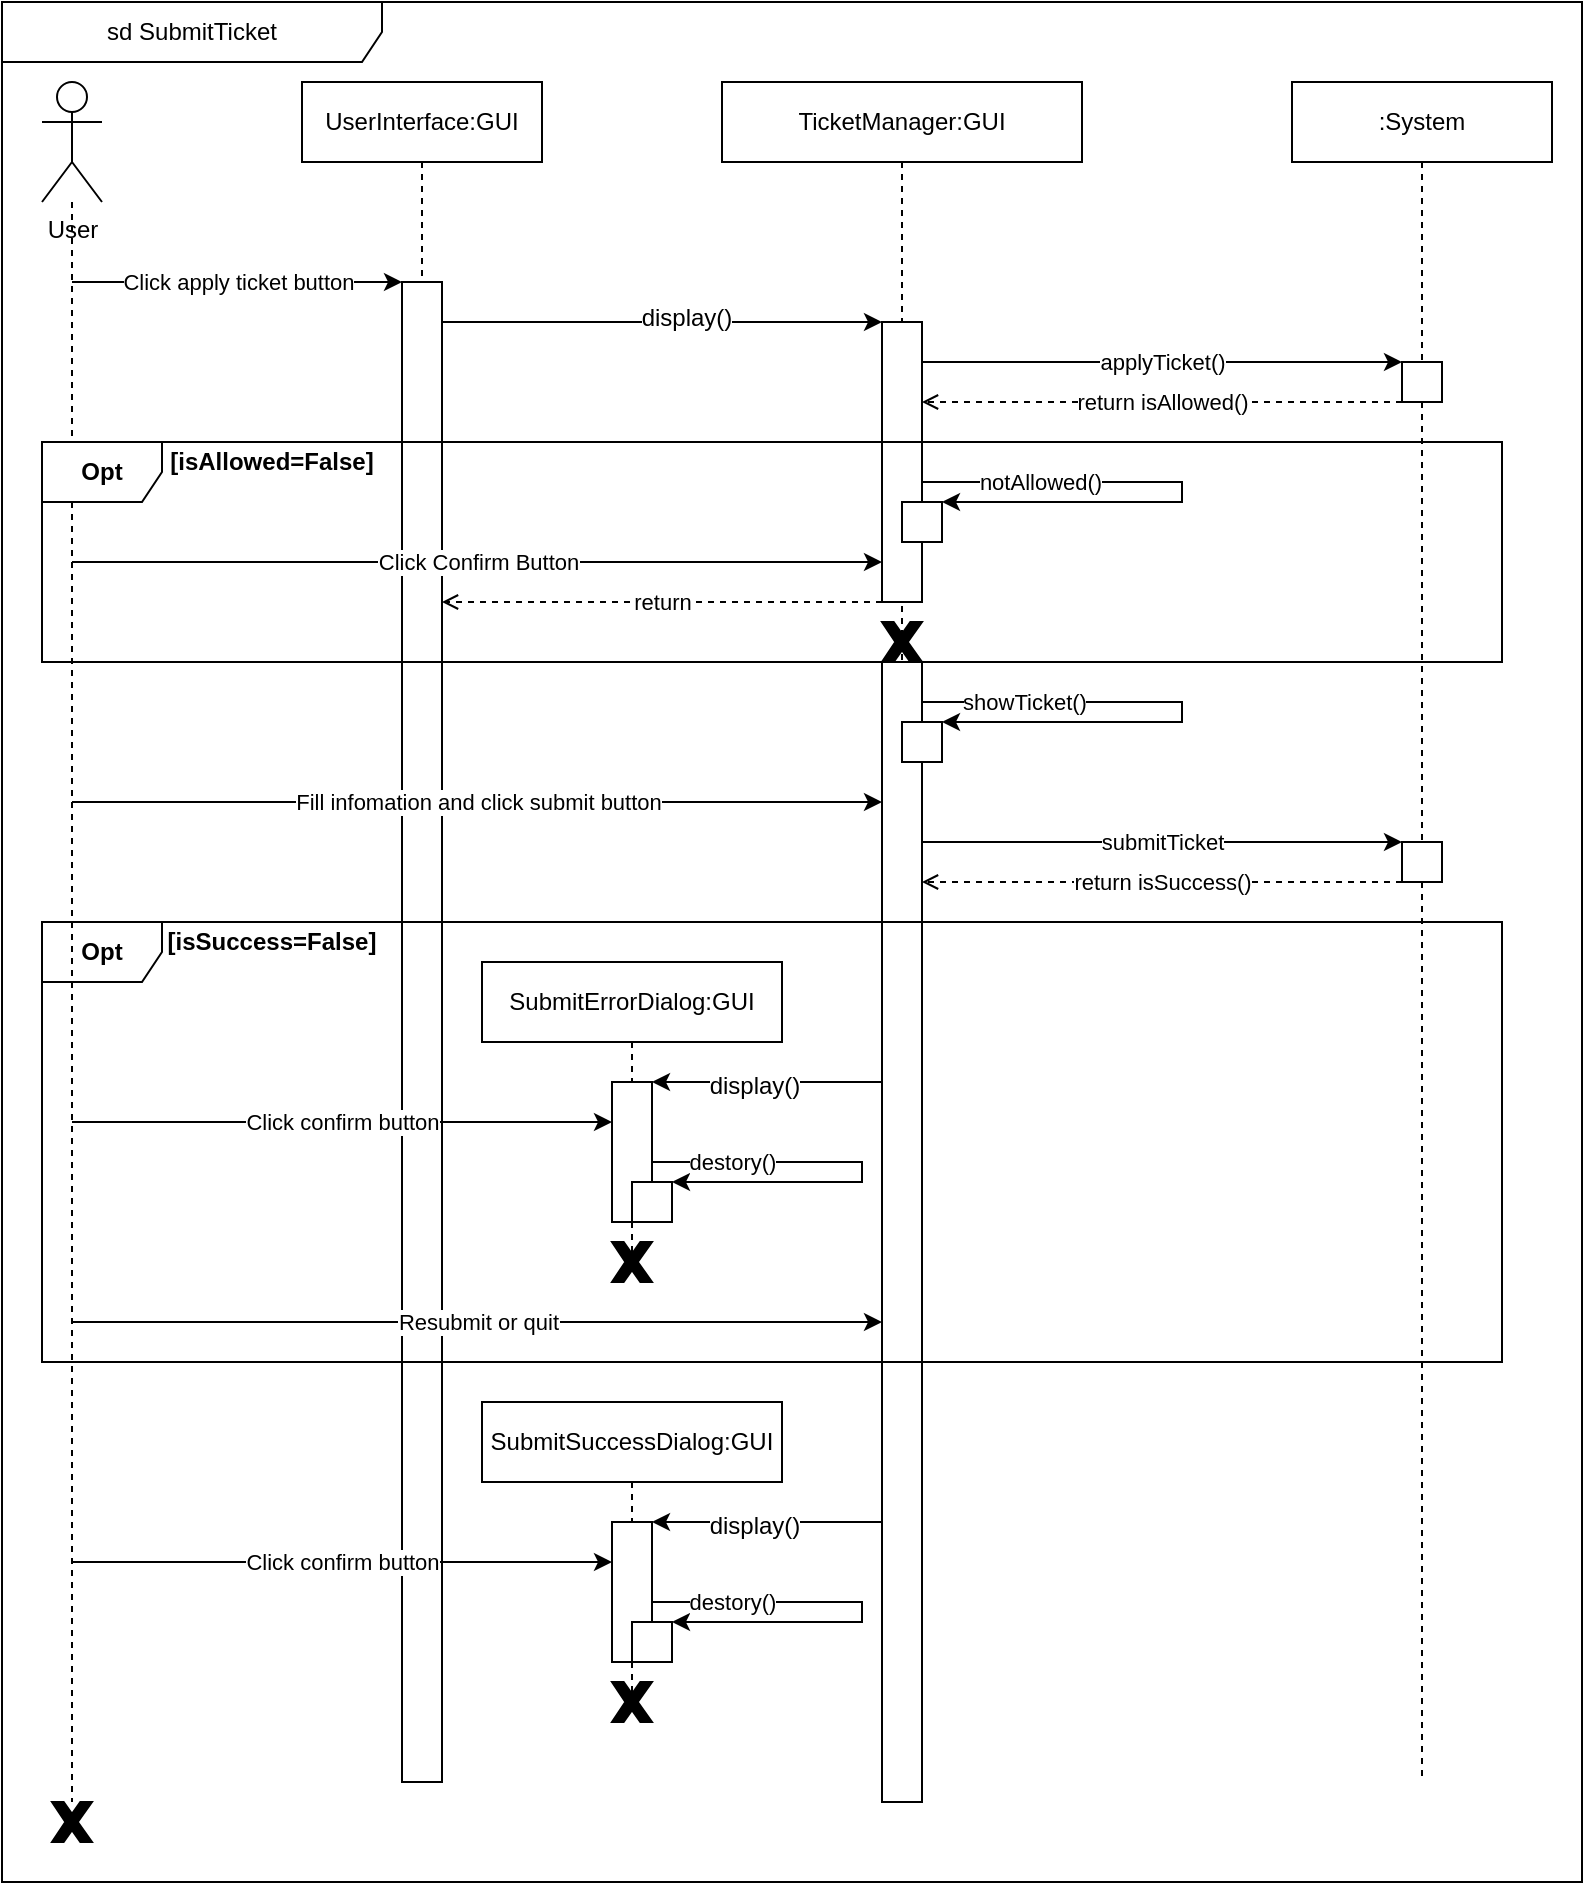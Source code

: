 <mxfile version="12.6.5" type="device" pages="29"><diagram id="GVU2AiPPfj9ZEmCECcue" name="申请服务单"><mxGraphModel dx="1422" dy="822" grid="1" gridSize="10" guides="1" tooltips="1" connect="1" arrows="1" fold="1" page="1" pageScale="1" pageWidth="827" pageHeight="1169" math="0" shadow="0"><root><mxCell id="0"/><mxCell id="1" parent="0"/><mxCell id="HeO85D2WggJGOStlLn2l-1" value="sd SubmitTicket" style="shape=umlFrame;whiteSpace=wrap;html=1;width=190;height=30;container=1;movable=1;resizable=1;rotatable=1;deletable=1;editable=1;connectable=1;" parent="1" vertex="1"><mxGeometry width="790" height="940" as="geometry"/></mxCell><mxCell id="HeO85D2WggJGOStlLn2l-2" value="User" style="shape=umlActor;verticalLabelPosition=bottom;labelBackgroundColor=#ffffff;verticalAlign=top;html=1;" parent="1" vertex="1"><mxGeometry x="20" y="40" width="30" height="60" as="geometry"/></mxCell><mxCell id="3rrCd_62xC4T-6rdvpQC-8" value="applyTicket()" style="endArrow=classic;html=1;" parent="1" edge="1"><mxGeometry width="50" height="50" relative="1" as="geometry"><mxPoint x="460" y="180" as="sourcePoint"/><mxPoint x="700" y="180" as="targetPoint"/></mxGeometry></mxCell><mxCell id="3rrCd_62xC4T-6rdvpQC-13" value="notAllowed()" style="endArrow=classic;html=1;edgeStyle=orthogonalEdgeStyle;entryX=1;entryY=0;entryDx=0;entryDy=0;rounded=0;" parent="1" target="3rrCd_62xC4T-6rdvpQC-12" edge="1"><mxGeometry x="-0.547" width="50" height="50" relative="1" as="geometry"><mxPoint x="460" y="240" as="sourcePoint"/><mxPoint x="510" y="260" as="targetPoint"/><Array as="points"><mxPoint x="590" y="240"/><mxPoint x="590" y="250"/></Array><mxPoint as="offset"/></mxGeometry></mxCell><mxCell id="3rrCd_62xC4T-6rdvpQC-16" value="return" style="endArrow=open;html=1;dashed=1;endFill=0;" parent="1" edge="1"><mxGeometry width="50" height="50" relative="1" as="geometry"><mxPoint x="440" y="300" as="sourcePoint"/><mxPoint x="220" y="300" as="targetPoint"/><Array as="points"><mxPoint x="340" y="300"/></Array></mxGeometry></mxCell><mxCell id="HeO85D2WggJGOStlLn2l-7" value="UserInterface:GUI" style="shape=umlLifeline;perimeter=lifelinePerimeter;whiteSpace=wrap;html=1;container=1;collapsible=0;recursiveResize=0;outlineConnect=0;" parent="1" vertex="1"><mxGeometry x="150" y="40" width="120" height="850" as="geometry"/></mxCell><mxCell id="HeO85D2WggJGOStlLn2l-11" value="" style="rounded=0;whiteSpace=wrap;html=1;" parent="HeO85D2WggJGOStlLn2l-7" vertex="1"><mxGeometry x="50" y="100" width="20" height="750" as="geometry"/></mxCell><mxCell id="HeO85D2WggJGOStlLn2l-12" value="Click apply ticket button" style="endArrow=classic;html=1;" parent="1" edge="1"><mxGeometry width="50" height="50" relative="1" as="geometry"><mxPoint x="35" y="140" as="sourcePoint"/><mxPoint x="200" y="140" as="targetPoint"/></mxGeometry></mxCell><mxCell id="3rrCd_62xC4T-6rdvpQC-2" value="" style="endArrow=classic;html=1;" parent="1" edge="1"><mxGeometry width="50" height="50" relative="1" as="geometry"><mxPoint x="220" y="160" as="sourcePoint"/><mxPoint x="440" y="160" as="targetPoint"/></mxGeometry></mxCell><mxCell id="3rrCd_62xC4T-6rdvpQC-3" value="display()" style="text;html=1;align=center;verticalAlign=middle;resizable=0;points=[];labelBackgroundColor=#ffffff;" parent="3rrCd_62xC4T-6rdvpQC-2" vertex="1" connectable="0"><mxGeometry x="0.109" y="2" relative="1" as="geometry"><mxPoint as="offset"/></mxGeometry></mxCell><mxCell id="3rrCd_62xC4T-6rdvpQC-4" value=":System" style="shape=umlLifeline;perimeter=lifelinePerimeter;whiteSpace=wrap;html=1;container=1;collapsible=0;recursiveResize=0;outlineConnect=0;" parent="1" vertex="1"><mxGeometry x="645" y="40" width="130" height="850" as="geometry"/></mxCell><mxCell id="3rrCd_62xC4T-6rdvpQC-6" value="" style="rounded=0;whiteSpace=wrap;html=1;" parent="3rrCd_62xC4T-6rdvpQC-4" vertex="1"><mxGeometry x="55" y="140" width="20" height="20" as="geometry"/></mxCell><mxCell id="HNTBCVJtJexmb2yp6JL5-6" value="" style="rounded=0;whiteSpace=wrap;html=1;" parent="3rrCd_62xC4T-6rdvpQC-4" vertex="1"><mxGeometry x="55" y="380" width="20" height="20" as="geometry"/></mxCell><mxCell id="3rrCd_62xC4T-6rdvpQC-10" value="return isAllowed()" style="endArrow=open;html=1;dashed=1;endFill=0;" parent="1" edge="1"><mxGeometry width="50" height="50" relative="1" as="geometry"><mxPoint x="700" y="200" as="sourcePoint"/><mxPoint x="460" y="200" as="targetPoint"/></mxGeometry></mxCell><mxCell id="3rrCd_62xC4T-6rdvpQC-14" value="&lt;b&gt;[isAllowed=False]&lt;/b&gt;" style="text;html=1;strokeColor=none;fillColor=none;align=center;verticalAlign=middle;whiteSpace=wrap;rounded=0;" parent="1" vertex="1"><mxGeometry x="80" y="220" width="110" height="20" as="geometry"/></mxCell><mxCell id="HeO85D2WggJGOStlLn2l-8" value="TicketManager:GUI" style="shape=umlLifeline;perimeter=lifelinePerimeter;whiteSpace=wrap;html=1;container=1;collapsible=0;recursiveResize=0;outlineConnect=0;" parent="1" vertex="1"><mxGeometry x="360" y="40" width="180" height="850" as="geometry"/></mxCell><mxCell id="3rrCd_62xC4T-6rdvpQC-1" value="" style="rounded=0;whiteSpace=wrap;html=1;" parent="HeO85D2WggJGOStlLn2l-8" vertex="1"><mxGeometry x="80" y="120" width="20" height="140" as="geometry"/></mxCell><mxCell id="3rrCd_62xC4T-6rdvpQC-12" value="" style="rounded=0;whiteSpace=wrap;html=1;" parent="HeO85D2WggJGOStlLn2l-8" vertex="1"><mxGeometry x="90" y="210" width="20" height="20" as="geometry"/></mxCell><mxCell id="HNTBCVJtJexmb2yp6JL5-1" value="" style="rounded=0;whiteSpace=wrap;html=1;" parent="HeO85D2WggJGOStlLn2l-8" vertex="1"><mxGeometry x="80" y="290" width="20" height="570" as="geometry"/></mxCell><mxCell id="HNTBCVJtJexmb2yp6JL5-2" value="" style="rounded=0;whiteSpace=wrap;html=1;" parent="HeO85D2WggJGOStlLn2l-8" vertex="1"><mxGeometry x="90" y="320" width="20" height="20" as="geometry"/></mxCell><mxCell id="HNTBCVJtJexmb2yp6JL5-3" value="showTicket()" style="endArrow=classic;html=1;edgeStyle=orthogonalEdgeStyle;entryX=1;entryY=0;entryDx=0;entryDy=0;rounded=0;" parent="HeO85D2WggJGOStlLn2l-8" target="HNTBCVJtJexmb2yp6JL5-2" edge="1"><mxGeometry x="-0.547" width="50" height="50" relative="1" as="geometry"><mxPoint x="100" y="320" as="sourcePoint"/><mxPoint x="150" y="330" as="targetPoint"/><Array as="points"><mxPoint x="230" y="310"/><mxPoint x="230" y="320"/></Array><mxPoint as="offset"/></mxGeometry></mxCell><mxCell id="HNTBCVJtJexmb2yp6JL5-4" value="Fill infomation and click submit button" style="endArrow=classic;html=1;" parent="1" edge="1"><mxGeometry width="50" height="50" relative="1" as="geometry"><mxPoint x="35" y="400" as="sourcePoint"/><mxPoint x="440" y="400" as="targetPoint"/></mxGeometry></mxCell><mxCell id="HNTBCVJtJexmb2yp6JL5-5" value="submitTicket" style="endArrow=classic;html=1;" parent="1" edge="1"><mxGeometry width="50" height="50" relative="1" as="geometry"><mxPoint x="460" y="420" as="sourcePoint"/><mxPoint x="700" y="420" as="targetPoint"/></mxGeometry></mxCell><mxCell id="HNTBCVJtJexmb2yp6JL5-8" value="return isSuccess()" style="endArrow=open;html=1;dashed=1;endFill=0;" parent="1" edge="1"><mxGeometry width="50" height="50" relative="1" as="geometry"><mxPoint x="700" y="440" as="sourcePoint"/><mxPoint x="460" y="440" as="targetPoint"/></mxGeometry></mxCell><mxCell id="HNTBCVJtJexmb2yp6JL5-9" value="&lt;b&gt;Opt&lt;/b&gt;" style="shape=umlFrame;whiteSpace=wrap;html=1;movable=0;resizable=0;rotatable=0;deletable=0;editable=0;connectable=0;" parent="1" vertex="1"><mxGeometry x="20" y="460" width="730" height="220" as="geometry"/></mxCell><mxCell id="HNTBCVJtJexmb2yp6JL5-10" value="&lt;b&gt;[isSuccess=False]&lt;/b&gt;" style="text;html=1;strokeColor=none;fillColor=none;align=center;verticalAlign=middle;whiteSpace=wrap;rounded=0;" parent="1" vertex="1"><mxGeometry x="80" y="460" width="110" height="20" as="geometry"/></mxCell><mxCell id="HNTBCVJtJexmb2yp6JL5-11" value="SubmitErrorDialog:GUI" style="shape=umlLifeline;perimeter=lifelinePerimeter;whiteSpace=wrap;html=1;container=1;collapsible=0;recursiveResize=0;outlineConnect=0;" parent="1" vertex="1"><mxGeometry x="240" y="480" width="150" height="150" as="geometry"/></mxCell><mxCell id="iXWRMvIBFIcOdXkGRCAa-8" value="" style="verticalLabelPosition=bottom;verticalAlign=top;html=1;shape=mxgraph.basic.x;fillColor=#000000;" parent="HNTBCVJtJexmb2yp6JL5-11" vertex="1"><mxGeometry x="65" y="140" width="20" height="20" as="geometry"/></mxCell><mxCell id="HNTBCVJtJexmb2yp6JL5-12" value="" style="rounded=0;whiteSpace=wrap;html=1;" parent="1" vertex="1"><mxGeometry x="305" y="540" width="20" height="70" as="geometry"/></mxCell><mxCell id="iXWRMvIBFIcOdXkGRCAa-1" value="" style="endArrow=classic;html=1;" parent="1" edge="1"><mxGeometry width="50" height="50" relative="1" as="geometry"><mxPoint x="440" y="540" as="sourcePoint"/><mxPoint x="325" y="540" as="targetPoint"/></mxGeometry></mxCell><mxCell id="iXWRMvIBFIcOdXkGRCAa-2" value="display()" style="text;html=1;align=center;verticalAlign=middle;resizable=0;points=[];labelBackgroundColor=#ffffff;" parent="iXWRMvIBFIcOdXkGRCAa-1" vertex="1" connectable="0"><mxGeometry x="0.109" y="2" relative="1" as="geometry"><mxPoint as="offset"/></mxGeometry></mxCell><mxCell id="iXWRMvIBFIcOdXkGRCAa-5" value="Click confirm button" style="endArrow=classic;html=1;" parent="1" edge="1"><mxGeometry width="50" height="50" relative="1" as="geometry"><mxPoint x="35" y="560" as="sourcePoint"/><mxPoint x="305" y="560" as="targetPoint"/></mxGeometry></mxCell><mxCell id="iXWRMvIBFIcOdXkGRCAa-6" value="" style="rounded=0;whiteSpace=wrap;html=1;" parent="1" vertex="1"><mxGeometry x="315" y="590" width="20" height="20" as="geometry"/></mxCell><mxCell id="iXWRMvIBFIcOdXkGRCAa-7" value="destory()" style="endArrow=classic;html=1;edgeStyle=orthogonalEdgeStyle;entryX=1;entryY=0;entryDx=0;entryDy=0;rounded=0;" parent="1" target="iXWRMvIBFIcOdXkGRCAa-6" edge="1"><mxGeometry x="-0.547" width="50" height="50" relative="1" as="geometry"><mxPoint x="325" y="590.0" as="sourcePoint"/><mxPoint x="15" y="560" as="targetPoint"/><Array as="points"><mxPoint x="325" y="580"/><mxPoint x="430" y="580"/><mxPoint x="430" y="590"/></Array><mxPoint as="offset"/></mxGeometry></mxCell><mxCell id="iXWRMvIBFIcOdXkGRCAa-11" value="Resubmit or quit" style="endArrow=classic;html=1;" parent="1" edge="1"><mxGeometry width="50" height="50" relative="1" as="geometry"><mxPoint x="35.0" y="660" as="sourcePoint"/><mxPoint x="440" y="660" as="targetPoint"/></mxGeometry></mxCell><mxCell id="iXWRMvIBFIcOdXkGRCAa-45" value="SubmitSuccessDialog:GUI" style="shape=umlLifeline;perimeter=lifelinePerimeter;whiteSpace=wrap;html=1;container=1;collapsible=0;recursiveResize=0;outlineConnect=0;" parent="1" vertex="1"><mxGeometry x="240" y="700" width="150" height="150" as="geometry"/></mxCell><mxCell id="iXWRMvIBFIcOdXkGRCAa-46" value="" style="verticalLabelPosition=bottom;verticalAlign=top;html=1;shape=mxgraph.basic.x;fillColor=#000000;" parent="iXWRMvIBFIcOdXkGRCAa-45" vertex="1"><mxGeometry x="65" y="140" width="20" height="20" as="geometry"/></mxCell><mxCell id="iXWRMvIBFIcOdXkGRCAa-47" value="" style="endArrow=classic;html=1;" parent="1" edge="1"><mxGeometry width="50" height="50" relative="1" as="geometry"><mxPoint x="440" y="760" as="sourcePoint"/><mxPoint x="325" y="760" as="targetPoint"/></mxGeometry></mxCell><mxCell id="iXWRMvIBFIcOdXkGRCAa-48" value="display()" style="text;html=1;align=center;verticalAlign=middle;resizable=0;points=[];labelBackgroundColor=#ffffff;" parent="iXWRMvIBFIcOdXkGRCAa-47" vertex="1" connectable="0"><mxGeometry x="0.109" y="2" relative="1" as="geometry"><mxPoint as="offset"/></mxGeometry></mxCell><mxCell id="iXWRMvIBFIcOdXkGRCAa-49" value="" style="rounded=0;whiteSpace=wrap;html=1;" parent="1" vertex="1"><mxGeometry x="305" y="760" width="20" height="70" as="geometry"/></mxCell><mxCell id="iXWRMvIBFIcOdXkGRCAa-50" value="" style="rounded=0;whiteSpace=wrap;html=1;" parent="1" vertex="1"><mxGeometry x="315" y="810" width="20" height="20" as="geometry"/></mxCell><mxCell id="iXWRMvIBFIcOdXkGRCAa-51" value="destory()" style="endArrow=classic;html=1;edgeStyle=orthogonalEdgeStyle;entryX=1;entryY=0;entryDx=0;entryDy=0;rounded=0;" parent="1" target="iXWRMvIBFIcOdXkGRCAa-50" edge="1"><mxGeometry x="-0.547" width="50" height="50" relative="1" as="geometry"><mxPoint x="325" y="810" as="sourcePoint"/><mxPoint x="15" y="780" as="targetPoint"/><Array as="points"><mxPoint x="325" y="800"/><mxPoint x="430" y="800"/><mxPoint x="430" y="810"/></Array><mxPoint as="offset"/></mxGeometry></mxCell><mxCell id="iXWRMvIBFIcOdXkGRCAa-52" value="Click confirm button" style="endArrow=classic;html=1;" parent="1" edge="1"><mxGeometry width="50" height="50" relative="1" as="geometry"><mxPoint x="35" y="780" as="sourcePoint"/><mxPoint x="305" y="780" as="targetPoint"/></mxGeometry></mxCell><mxCell id="iXWRMvIBFIcOdXkGRCAa-53" value="" style="verticalLabelPosition=bottom;verticalAlign=top;html=1;shape=mxgraph.basic.x;fillColor=#000000;" parent="1" vertex="1"><mxGeometry x="25" y="900" width="20" height="20" as="geometry"/></mxCell><mxCell id="iXWRMvIBFIcOdXkGRCAa-54" value="" style="endArrow=none;dashed=1;html=1;" parent="1" target="iXWRMvIBFIcOdXkGRCAa-53" edge="1"><mxGeometry width="50" height="50" relative="1" as="geometry"><mxPoint x="35" y="100" as="sourcePoint"/><mxPoint x="35" y="1000" as="targetPoint"/></mxGeometry></mxCell><mxCell id="3rrCd_62xC4T-6rdvpQC-15" value="Click Confirm Button" style="endArrow=classic;html=1;" parent="1" edge="1"><mxGeometry width="50" height="50" relative="1" as="geometry"><mxPoint x="35" y="280" as="sourcePoint"/><mxPoint x="440" y="280" as="targetPoint"/></mxGeometry></mxCell><mxCell id="3rrCd_62xC4T-6rdvpQC-11" value="&lt;b&gt;Opt&lt;/b&gt;" style="shape=umlFrame;whiteSpace=wrap;html=1;movable=0;resizable=0;rotatable=0;deletable=0;editable=0;connectable=0;" parent="1" vertex="1"><mxGeometry x="20" y="220" width="730" height="110" as="geometry"/></mxCell><mxCell id="JzcpszmUW2WlvrGHgAy0-1" value="" style="verticalLabelPosition=bottom;verticalAlign=top;html=1;shape=mxgraph.basic.x;fillColor=#000000;" parent="1" vertex="1"><mxGeometry x="440" y="310" width="20" height="20" as="geometry"/></mxCell></root></mxGraphModel></diagram><diagram name="关闭服务单" id="-ObaF-31eJ6wlHypuoYe"><mxGraphModel dx="1422" dy="822" grid="1" gridSize="10" guides="1" tooltips="1" connect="1" arrows="1" fold="1" page="1" pageScale="1" pageWidth="827" pageHeight="1169" math="0" shadow="0"><root><mxCell id="W2T4JT7WV6IXI8wW5csY-0"/><mxCell id="W2T4JT7WV6IXI8wW5csY-1" parent="W2T4JT7WV6IXI8wW5csY-0"/><mxCell id="W2T4JT7WV6IXI8wW5csY-2" value="sd CloseTicket" style="shape=umlFrame;whiteSpace=wrap;html=1;fillColor=none;width=170;height=30;movable=1;resizable=1;rotatable=1;deletable=1;editable=1;connectable=1;" parent="W2T4JT7WV6IXI8wW5csY-1" vertex="1"><mxGeometry width="820" height="860" as="geometry"/></mxCell><mxCell id="W2T4JT7WV6IXI8wW5csY-3" value="User" style="shape=umlActor;verticalLabelPosition=bottom;labelBackgroundColor=#ffffff;verticalAlign=top;html=1;outlineConnect=0;" parent="W2T4JT7WV6IXI8wW5csY-1" vertex="1"><mxGeometry x="20" y="40" width="30" height="60" as="geometry"/></mxCell><mxCell id="W2T4JT7WV6IXI8wW5csY-4" value="UserInterface:GUI" style="shape=umlLifeline;perimeter=lifelinePerimeter;whiteSpace=wrap;html=1;container=1;collapsible=0;recursiveResize=0;outlineConnect=0;" parent="W2T4JT7WV6IXI8wW5csY-1" vertex="1"><mxGeometry x="160" y="40" width="100" height="620" as="geometry"/></mxCell><mxCell id="W2T4JT7WV6IXI8wW5csY-5" value="TicketManager:GUI" style="shape=umlLifeline;perimeter=lifelinePerimeter;whiteSpace=wrap;html=1;container=1;collapsible=0;recursiveResize=0;outlineConnect=0;" parent="W2T4JT7WV6IXI8wW5csY-1" vertex="1"><mxGeometry x="365" y="40" width="150" height="620" as="geometry"/></mxCell><mxCell id="W2T4JT7WV6IXI8wW5csY-6" value="" style="rounded=0;whiteSpace=wrap;html=1;" parent="W2T4JT7WV6IXI8wW5csY-5" vertex="1"><mxGeometry x="65" y="100" width="20" height="700" as="geometry"/></mxCell><mxCell id="W2T4JT7WV6IXI8wW5csY-7" value=":System" style="shape=umlLifeline;perimeter=lifelinePerimeter;whiteSpace=wrap;html=1;container=1;collapsible=0;recursiveResize=0;outlineConnect=0;" parent="W2T4JT7WV6IXI8wW5csY-1" vertex="1"><mxGeometry x="600" y="40" width="100" height="800" as="geometry"/></mxCell><mxCell id="W2T4JT7WV6IXI8wW5csY-8" value="" style="rounded=0;whiteSpace=wrap;html=1;" parent="W2T4JT7WV6IXI8wW5csY-7" vertex="1"><mxGeometry x="40" y="300" width="20" height="20" as="geometry"/></mxCell><mxCell id="W2T4JT7WV6IXI8wW5csY-9" value="" style="endArrow=none;dashed=1;html=1;" parent="W2T4JT7WV6IXI8wW5csY-1" edge="1"><mxGeometry width="50" height="50" relative="1" as="geometry"><mxPoint x="35" y="130" as="sourcePoint"/><mxPoint x="35" y="840" as="targetPoint"/></mxGeometry></mxCell><mxCell id="W2T4JT7WV6IXI8wW5csY-10" value="" style="rounded=0;whiteSpace=wrap;html=1;" parent="W2T4JT7WV6IXI8wW5csY-1" vertex="1"><mxGeometry x="200" y="140" width="20" height="700" as="geometry"/></mxCell><mxCell id="W2T4JT7WV6IXI8wW5csY-11" value="Click close ticket button" style="endArrow=classic;html=1;" parent="W2T4JT7WV6IXI8wW5csY-1" edge="1"><mxGeometry width="50" height="50" relative="1" as="geometry"><mxPoint x="35" y="140" as="sourcePoint"/><mxPoint x="430" y="140" as="targetPoint"/></mxGeometry></mxCell><mxCell id="W2T4JT7WV6IXI8wW5csY-12" value="submitTicket()" style="endArrow=classic;html=1;" parent="W2T4JT7WV6IXI8wW5csY-1" edge="1"><mxGeometry width="50" height="50" relative="1" as="geometry"><mxPoint x="450" y="340" as="sourcePoint"/><mxPoint x="640" y="340" as="targetPoint"/></mxGeometry></mxCell><mxCell id="W2T4JT7WV6IXI8wW5csY-13" value="return isSuccess" style="endArrow=openThin;html=1;dashed=1;endFill=0;" parent="W2T4JT7WV6IXI8wW5csY-1" edge="1"><mxGeometry width="50" height="50" relative="1" as="geometry"><mxPoint x="640" y="360" as="sourcePoint"/><mxPoint x="450" y="360" as="targetPoint"/></mxGeometry></mxCell><mxCell id="W2T4JT7WV6IXI8wW5csY-14" value="&lt;b&gt;Alt&lt;/b&gt;" style="shape=umlFrame;whiteSpace=wrap;html=1;movable=1;resizable=1;rotatable=1;deletable=1;editable=1;connectable=1;" parent="W2T4JT7WV6IXI8wW5csY-1" vertex="1"><mxGeometry x="20" y="380" width="760" height="390" as="geometry"/></mxCell><mxCell id="W2T4JT7WV6IXI8wW5csY-15" value="SubmitErrorDialog:GUI" style="shape=umlLifeline;perimeter=lifelinePerimeter;whiteSpace=wrap;html=1;container=1;collapsible=0;recursiveResize=0;outlineConnect=0;" parent="W2T4JT7WV6IXI8wW5csY-1" vertex="1"><mxGeometry x="240" y="400" width="150" height="150" as="geometry"/></mxCell><mxCell id="W2T4JT7WV6IXI8wW5csY-16" value="" style="verticalLabelPosition=bottom;verticalAlign=top;html=1;shape=mxgraph.basic.x;fillColor=#000000;" parent="W2T4JT7WV6IXI8wW5csY-15" vertex="1"><mxGeometry x="65" y="140" width="20" height="20" as="geometry"/></mxCell><mxCell id="W2T4JT7WV6IXI8wW5csY-17" value="" style="endArrow=classic;html=1;" parent="W2T4JT7WV6IXI8wW5csY-1" edge="1"><mxGeometry width="50" height="50" relative="1" as="geometry"><mxPoint x="430" y="460" as="sourcePoint"/><mxPoint x="325" y="460" as="targetPoint"/></mxGeometry></mxCell><mxCell id="W2T4JT7WV6IXI8wW5csY-18" value="display()" style="text;html=1;align=center;verticalAlign=middle;resizable=0;points=[];labelBackgroundColor=#ffffff;" parent="W2T4JT7WV6IXI8wW5csY-17" vertex="1" connectable="0"><mxGeometry x="0.109" y="2" relative="1" as="geometry"><mxPoint as="offset"/></mxGeometry></mxCell><mxCell id="W2T4JT7WV6IXI8wW5csY-19" value="destory()" style="endArrow=classic;html=1;edgeStyle=orthogonalEdgeStyle;entryX=1;entryY=0;entryDx=0;entryDy=0;rounded=0;" parent="W2T4JT7WV6IXI8wW5csY-1" target="W2T4JT7WV6IXI8wW5csY-22" edge="1"><mxGeometry x="-0.547" width="50" height="50" relative="1" as="geometry"><mxPoint x="325" y="510" as="sourcePoint"/><mxPoint x="15" y="480" as="targetPoint"/><Array as="points"><mxPoint x="325" y="500"/><mxPoint x="410" y="500"/><mxPoint x="410" y="510"/></Array><mxPoint as="offset"/></mxGeometry></mxCell><mxCell id="W2T4JT7WV6IXI8wW5csY-20" value="" style="rounded=0;whiteSpace=wrap;html=1;" parent="W2T4JT7WV6IXI8wW5csY-1" vertex="1"><mxGeometry x="305" y="460" width="20" height="70" as="geometry"/></mxCell><mxCell id="W2T4JT7WV6IXI8wW5csY-21" value="Click close button" style="endArrow=classic;html=1;" parent="W2T4JT7WV6IXI8wW5csY-1" edge="1"><mxGeometry width="50" height="50" relative="1" as="geometry"><mxPoint x="35" y="480" as="sourcePoint"/><mxPoint x="305" y="480" as="targetPoint"/></mxGeometry></mxCell><mxCell id="W2T4JT7WV6IXI8wW5csY-22" value="" style="rounded=0;whiteSpace=wrap;html=1;" parent="W2T4JT7WV6IXI8wW5csY-1" vertex="1"><mxGeometry x="315" y="510" width="20" height="20" as="geometry"/></mxCell><mxCell id="W2T4JT7WV6IXI8wW5csY-23" value="&lt;b&gt;[isSuccess=False]&lt;/b&gt;" style="text;html=1;strokeColor=none;fillColor=none;align=center;verticalAlign=middle;whiteSpace=wrap;rounded=0;" parent="W2T4JT7WV6IXI8wW5csY-1" vertex="1"><mxGeometry x="80" y="385" width="120" height="20" as="geometry"/></mxCell><mxCell id="W2T4JT7WV6IXI8wW5csY-24" value="" style="group" parent="W2T4JT7WV6IXI8wW5csY-1" vertex="1" connectable="0"><mxGeometry x="35" y="600" width="395" height="150" as="geometry"/></mxCell><mxCell id="W2T4JT7WV6IXI8wW5csY-25" value="SubmitSucceedDialog:GUI" style="shape=umlLifeline;perimeter=lifelinePerimeter;whiteSpace=wrap;html=1;container=1;collapsible=0;recursiveResize=0;outlineConnect=0;" parent="W2T4JT7WV6IXI8wW5csY-24" vertex="1"><mxGeometry x="205.0" width="150" height="150" as="geometry"/></mxCell><mxCell id="W2T4JT7WV6IXI8wW5csY-26" value="" style="verticalLabelPosition=bottom;verticalAlign=top;html=1;shape=mxgraph.basic.x;fillColor=#000000;" parent="W2T4JT7WV6IXI8wW5csY-25" vertex="1"><mxGeometry x="65" y="140" width="20" height="20" as="geometry"/></mxCell><mxCell id="W2T4JT7WV6IXI8wW5csY-27" value="" style="endArrow=classic;html=1;" parent="W2T4JT7WV6IXI8wW5csY-24" edge="1"><mxGeometry width="50" height="50" relative="1" as="geometry"><mxPoint x="395.0" y="60.0" as="sourcePoint"/><mxPoint x="290.0" y="60.0" as="targetPoint"/></mxGeometry></mxCell><mxCell id="W2T4JT7WV6IXI8wW5csY-28" value="display()" style="text;html=1;align=center;verticalAlign=middle;resizable=0;points=[];labelBackgroundColor=#ffffff;" parent="W2T4JT7WV6IXI8wW5csY-27" vertex="1" connectable="0"><mxGeometry x="0.109" y="2" relative="1" as="geometry"><mxPoint as="offset"/></mxGeometry></mxCell><mxCell id="W2T4JT7WV6IXI8wW5csY-29" value="destory()" style="endArrow=classic;html=1;edgeStyle=orthogonalEdgeStyle;entryX=1;entryY=0;entryDx=0;entryDy=0;rounded=0;" parent="W2T4JT7WV6IXI8wW5csY-24" target="W2T4JT7WV6IXI8wW5csY-32" edge="1"><mxGeometry x="-0.547" width="50" height="50" relative="1" as="geometry"><mxPoint x="290.0" y="110.0" as="sourcePoint"/><mxPoint x="-20.0" y="80" as="targetPoint"/><Array as="points"><mxPoint x="290.0" y="100"/><mxPoint x="375.0" y="100"/><mxPoint x="375.0" y="110"/></Array><mxPoint as="offset"/></mxGeometry></mxCell><mxCell id="W2T4JT7WV6IXI8wW5csY-30" value="" style="rounded=0;whiteSpace=wrap;html=1;" parent="W2T4JT7WV6IXI8wW5csY-24" vertex="1"><mxGeometry x="270.0" y="60" width="20" height="70" as="geometry"/></mxCell><mxCell id="W2T4JT7WV6IXI8wW5csY-31" value="Click close button" style="endArrow=classic;html=1;" parent="W2T4JT7WV6IXI8wW5csY-24" edge="1"><mxGeometry width="50" height="50" relative="1" as="geometry"><mxPoint y="80.0" as="sourcePoint"/><mxPoint x="270.0" y="80.0" as="targetPoint"/></mxGeometry></mxCell><mxCell id="W2T4JT7WV6IXI8wW5csY-32" value="" style="rounded=0;whiteSpace=wrap;html=1;" parent="W2T4JT7WV6IXI8wW5csY-24" vertex="1"><mxGeometry x="280.0" y="110" width="20" height="20" as="geometry"/></mxCell><mxCell id="W2T4JT7WV6IXI8wW5csY-33" value="" style="endArrow=none;dashed=1;html=1;" parent="W2T4JT7WV6IXI8wW5csY-1" edge="1"><mxGeometry width="50" height="50" relative="1" as="geometry"><mxPoint x="20" y="580" as="sourcePoint"/><mxPoint x="780" y="580" as="targetPoint"/></mxGeometry></mxCell><mxCell id="W2T4JT7WV6IXI8wW5csY-34" value="&lt;b&gt;[isSuccess=True]&lt;/b&gt;" style="text;html=1;strokeColor=none;fillColor=none;align=center;verticalAlign=middle;whiteSpace=wrap;rounded=0;" parent="W2T4JT7WV6IXI8wW5csY-1" vertex="1"><mxGeometry x="80" y="580" width="120" height="20" as="geometry"/></mxCell><mxCell id="W2T4JT7WV6IXI8wW5csY-35" value="CloseConfirmDialog:GUI" style="shape=umlLifeline;perimeter=lifelinePerimeter;whiteSpace=wrap;html=1;container=1;collapsible=0;recursiveResize=0;outlineConnect=0;" parent="W2T4JT7WV6IXI8wW5csY-1" vertex="1"><mxGeometry x="240" y="160" width="150" height="150" as="geometry"/></mxCell><mxCell id="W2T4JT7WV6IXI8wW5csY-36" value="" style="verticalLabelPosition=bottom;verticalAlign=top;html=1;shape=mxgraph.basic.x;fillColor=#000000;" parent="W2T4JT7WV6IXI8wW5csY-35" vertex="1"><mxGeometry x="65" y="140" width="20" height="20" as="geometry"/></mxCell><mxCell id="W2T4JT7WV6IXI8wW5csY-37" value="" style="endArrow=classic;html=1;" parent="W2T4JT7WV6IXI8wW5csY-1" edge="1"><mxGeometry width="50" height="50" relative="1" as="geometry"><mxPoint x="430" y="220" as="sourcePoint"/><mxPoint x="325" y="220" as="targetPoint"/></mxGeometry></mxCell><mxCell id="W2T4JT7WV6IXI8wW5csY-38" value="display()" style="text;html=1;align=center;verticalAlign=middle;resizable=0;points=[];labelBackgroundColor=#ffffff;" parent="W2T4JT7WV6IXI8wW5csY-37" vertex="1" connectable="0"><mxGeometry x="0.109" y="2" relative="1" as="geometry"><mxPoint as="offset"/></mxGeometry></mxCell><mxCell id="W2T4JT7WV6IXI8wW5csY-39" value="destory()" style="endArrow=classic;html=1;edgeStyle=orthogonalEdgeStyle;entryX=1;entryY=0;entryDx=0;entryDy=0;rounded=0;" parent="W2T4JT7WV6IXI8wW5csY-1" target="W2T4JT7WV6IXI8wW5csY-42" edge="1"><mxGeometry x="-0.547" width="50" height="50" relative="1" as="geometry"><mxPoint x="325" y="270" as="sourcePoint"/><mxPoint x="15" y="240" as="targetPoint"/><Array as="points"><mxPoint x="325" y="260"/><mxPoint x="410" y="260"/><mxPoint x="410" y="270"/></Array><mxPoint as="offset"/></mxGeometry></mxCell><mxCell id="W2T4JT7WV6IXI8wW5csY-40" value="" style="rounded=0;whiteSpace=wrap;html=1;" parent="W2T4JT7WV6IXI8wW5csY-1" vertex="1"><mxGeometry x="305" y="220" width="20" height="70" as="geometry"/></mxCell><mxCell id="W2T4JT7WV6IXI8wW5csY-41" value="Click confirm button" style="endArrow=classic;html=1;" parent="W2T4JT7WV6IXI8wW5csY-1" edge="1"><mxGeometry width="50" height="50" relative="1" as="geometry"><mxPoint x="35" y="240" as="sourcePoint"/><mxPoint x="305" y="240" as="targetPoint"/></mxGeometry></mxCell><mxCell id="W2T4JT7WV6IXI8wW5csY-42" value="" style="rounded=0;whiteSpace=wrap;html=1;" parent="W2T4JT7WV6IXI8wW5csY-1" vertex="1"><mxGeometry x="315" y="270" width="20" height="20" as="geometry"/></mxCell></root></mxGraphModel></diagram><diagram name="重开服务单" id="uMJQGHZO15I5ERfmft-7"><mxGraphModel dx="1422" dy="822" grid="1" gridSize="10" guides="1" tooltips="1" connect="1" arrows="1" fold="1" page="1" pageScale="1" pageWidth="827" pageHeight="1169" math="0" shadow="0"><root><mxCell id="YugHv6PZenPWenH_AL_S-0"/><mxCell id="YugHv6PZenPWenH_AL_S-1" parent="YugHv6PZenPWenH_AL_S-0"/><mxCell id="YugHv6PZenPWenH_AL_S-2" value="sd ReopenTicket" style="shape=umlFrame;whiteSpace=wrap;html=1;fillColor=none;width=170;height=30;movable=1;resizable=1;rotatable=1;deletable=1;editable=1;connectable=1;" parent="YugHv6PZenPWenH_AL_S-1" vertex="1"><mxGeometry width="820" height="860" as="geometry"/></mxCell><mxCell id="YugHv6PZenPWenH_AL_S-3" value="User" style="shape=umlActor;verticalLabelPosition=bottom;labelBackgroundColor=#ffffff;verticalAlign=top;html=1;outlineConnect=0;" parent="YugHv6PZenPWenH_AL_S-1" vertex="1"><mxGeometry x="20" y="40" width="30" height="60" as="geometry"/></mxCell><mxCell id="YugHv6PZenPWenH_AL_S-4" value="UserInterface:GUI" style="shape=umlLifeline;perimeter=lifelinePerimeter;whiteSpace=wrap;html=1;container=1;collapsible=0;recursiveResize=0;outlineConnect=0;" parent="YugHv6PZenPWenH_AL_S-1" vertex="1"><mxGeometry x="160" y="40" width="100" height="620" as="geometry"/></mxCell><mxCell id="YugHv6PZenPWenH_AL_S-5" value="TicketManager:GUI" style="shape=umlLifeline;perimeter=lifelinePerimeter;whiteSpace=wrap;html=1;container=1;collapsible=0;recursiveResize=0;outlineConnect=0;" parent="YugHv6PZenPWenH_AL_S-1" vertex="1"><mxGeometry x="365" y="40" width="150" height="620" as="geometry"/></mxCell><mxCell id="YugHv6PZenPWenH_AL_S-6" value="" style="rounded=0;whiteSpace=wrap;html=1;" parent="YugHv6PZenPWenH_AL_S-5" vertex="1"><mxGeometry x="65" y="100" width="20" height="700" as="geometry"/></mxCell><mxCell id="YugHv6PZenPWenH_AL_S-7" value=":System" style="shape=umlLifeline;perimeter=lifelinePerimeter;whiteSpace=wrap;html=1;container=1;collapsible=0;recursiveResize=0;outlineConnect=0;" parent="YugHv6PZenPWenH_AL_S-1" vertex="1"><mxGeometry x="600" y="40" width="100" height="800" as="geometry"/></mxCell><mxCell id="YugHv6PZenPWenH_AL_S-8" value="" style="rounded=0;whiteSpace=wrap;html=1;" parent="YugHv6PZenPWenH_AL_S-7" vertex="1"><mxGeometry x="40" y="300" width="20" height="20" as="geometry"/></mxCell><mxCell id="YugHv6PZenPWenH_AL_S-9" value="" style="endArrow=none;dashed=1;html=1;" parent="YugHv6PZenPWenH_AL_S-1" edge="1"><mxGeometry width="50" height="50" relative="1" as="geometry"><mxPoint x="35" y="130" as="sourcePoint"/><mxPoint x="35" y="840" as="targetPoint"/></mxGeometry></mxCell><mxCell id="YugHv6PZenPWenH_AL_S-10" value="" style="rounded=0;whiteSpace=wrap;html=1;" parent="YugHv6PZenPWenH_AL_S-1" vertex="1"><mxGeometry x="200" y="140" width="20" height="700" as="geometry"/></mxCell><mxCell id="YugHv6PZenPWenH_AL_S-11" value="Click close ticket button" style="endArrow=classic;html=1;" parent="YugHv6PZenPWenH_AL_S-1" edge="1"><mxGeometry width="50" height="50" relative="1" as="geometry"><mxPoint x="35" y="140" as="sourcePoint"/><mxPoint x="430" y="140" as="targetPoint"/></mxGeometry></mxCell><mxCell id="YugHv6PZenPWenH_AL_S-12" value="submitTicket()" style="endArrow=classic;html=1;" parent="YugHv6PZenPWenH_AL_S-1" edge="1"><mxGeometry width="50" height="50" relative="1" as="geometry"><mxPoint x="450" y="340" as="sourcePoint"/><mxPoint x="640" y="340" as="targetPoint"/></mxGeometry></mxCell><mxCell id="YugHv6PZenPWenH_AL_S-13" value="return isSuccess" style="endArrow=openThin;html=1;dashed=1;endFill=0;" parent="YugHv6PZenPWenH_AL_S-1" edge="1"><mxGeometry width="50" height="50" relative="1" as="geometry"><mxPoint x="640" y="360" as="sourcePoint"/><mxPoint x="450" y="360" as="targetPoint"/></mxGeometry></mxCell><mxCell id="YugHv6PZenPWenH_AL_S-14" value="&lt;b&gt;Alt&lt;/b&gt;" style="shape=umlFrame;whiteSpace=wrap;html=1;movable=1;resizable=1;rotatable=1;deletable=1;editable=1;connectable=1;" parent="YugHv6PZenPWenH_AL_S-1" vertex="1"><mxGeometry x="20" y="380" width="760" height="390" as="geometry"/></mxCell><mxCell id="YugHv6PZenPWenH_AL_S-15" value="SubmitErrorDialog:GUI" style="shape=umlLifeline;perimeter=lifelinePerimeter;whiteSpace=wrap;html=1;container=1;collapsible=0;recursiveResize=0;outlineConnect=0;" parent="YugHv6PZenPWenH_AL_S-1" vertex="1"><mxGeometry x="240" y="400" width="150" height="150" as="geometry"/></mxCell><mxCell id="YugHv6PZenPWenH_AL_S-16" value="" style="verticalLabelPosition=bottom;verticalAlign=top;html=1;shape=mxgraph.basic.x;fillColor=#000000;" parent="YugHv6PZenPWenH_AL_S-15" vertex="1"><mxGeometry x="65" y="140" width="20" height="20" as="geometry"/></mxCell><mxCell id="YugHv6PZenPWenH_AL_S-17" value="" style="endArrow=classic;html=1;" parent="YugHv6PZenPWenH_AL_S-1" edge="1"><mxGeometry width="50" height="50" relative="1" as="geometry"><mxPoint x="430" y="460" as="sourcePoint"/><mxPoint x="325" y="460" as="targetPoint"/></mxGeometry></mxCell><mxCell id="YugHv6PZenPWenH_AL_S-18" value="display()" style="text;html=1;align=center;verticalAlign=middle;resizable=0;points=[];labelBackgroundColor=#ffffff;" parent="YugHv6PZenPWenH_AL_S-17" vertex="1" connectable="0"><mxGeometry x="0.109" y="2" relative="1" as="geometry"><mxPoint as="offset"/></mxGeometry></mxCell><mxCell id="YugHv6PZenPWenH_AL_S-19" value="destory()" style="endArrow=classic;html=1;edgeStyle=orthogonalEdgeStyle;entryX=1;entryY=0;entryDx=0;entryDy=0;rounded=0;" parent="YugHv6PZenPWenH_AL_S-1" target="YugHv6PZenPWenH_AL_S-22" edge="1"><mxGeometry x="-0.547" width="50" height="50" relative="1" as="geometry"><mxPoint x="325" y="510" as="sourcePoint"/><mxPoint x="15" y="480" as="targetPoint"/><Array as="points"><mxPoint x="325" y="500"/><mxPoint x="410" y="500"/><mxPoint x="410" y="510"/></Array><mxPoint as="offset"/></mxGeometry></mxCell><mxCell id="YugHv6PZenPWenH_AL_S-20" value="" style="rounded=0;whiteSpace=wrap;html=1;" parent="YugHv6PZenPWenH_AL_S-1" vertex="1"><mxGeometry x="305" y="460" width="20" height="70" as="geometry"/></mxCell><mxCell id="YugHv6PZenPWenH_AL_S-21" value="Click close button" style="endArrow=classic;html=1;" parent="YugHv6PZenPWenH_AL_S-1" edge="1"><mxGeometry width="50" height="50" relative="1" as="geometry"><mxPoint x="35" y="480" as="sourcePoint"/><mxPoint x="305" y="480" as="targetPoint"/></mxGeometry></mxCell><mxCell id="YugHv6PZenPWenH_AL_S-22" value="" style="rounded=0;whiteSpace=wrap;html=1;" parent="YugHv6PZenPWenH_AL_S-1" vertex="1"><mxGeometry x="315" y="510" width="20" height="20" as="geometry"/></mxCell><mxCell id="YugHv6PZenPWenH_AL_S-23" value="&lt;b&gt;[isSuccess=False]&lt;/b&gt;" style="text;html=1;strokeColor=none;fillColor=none;align=center;verticalAlign=middle;whiteSpace=wrap;rounded=0;" parent="YugHv6PZenPWenH_AL_S-1" vertex="1"><mxGeometry x="80" y="385" width="120" height="20" as="geometry"/></mxCell><mxCell id="YugHv6PZenPWenH_AL_S-24" value="" style="group" parent="YugHv6PZenPWenH_AL_S-1" vertex="1" connectable="0"><mxGeometry x="35" y="600" width="395" height="150" as="geometry"/></mxCell><mxCell id="YugHv6PZenPWenH_AL_S-25" value="SubmitSucceedDialog:GUI" style="shape=umlLifeline;perimeter=lifelinePerimeter;whiteSpace=wrap;html=1;container=1;collapsible=0;recursiveResize=0;outlineConnect=0;" parent="YugHv6PZenPWenH_AL_S-24" vertex="1"><mxGeometry x="205.0" width="150" height="150" as="geometry"/></mxCell><mxCell id="YugHv6PZenPWenH_AL_S-26" value="" style="verticalLabelPosition=bottom;verticalAlign=top;html=1;shape=mxgraph.basic.x;fillColor=#000000;" parent="YugHv6PZenPWenH_AL_S-25" vertex="1"><mxGeometry x="65" y="140" width="20" height="20" as="geometry"/></mxCell><mxCell id="YugHv6PZenPWenH_AL_S-27" value="" style="endArrow=classic;html=1;" parent="YugHv6PZenPWenH_AL_S-24" edge="1"><mxGeometry width="50" height="50" relative="1" as="geometry"><mxPoint x="395.0" y="60.0" as="sourcePoint"/><mxPoint x="290.0" y="60.0" as="targetPoint"/></mxGeometry></mxCell><mxCell id="YugHv6PZenPWenH_AL_S-28" value="display()" style="text;html=1;align=center;verticalAlign=middle;resizable=0;points=[];labelBackgroundColor=#ffffff;" parent="YugHv6PZenPWenH_AL_S-27" vertex="1" connectable="0"><mxGeometry x="0.109" y="2" relative="1" as="geometry"><mxPoint as="offset"/></mxGeometry></mxCell><mxCell id="YugHv6PZenPWenH_AL_S-29" value="destory()" style="endArrow=classic;html=1;edgeStyle=orthogonalEdgeStyle;entryX=1;entryY=0;entryDx=0;entryDy=0;rounded=0;" parent="YugHv6PZenPWenH_AL_S-24" target="YugHv6PZenPWenH_AL_S-32" edge="1"><mxGeometry x="-0.547" width="50" height="50" relative="1" as="geometry"><mxPoint x="290.0" y="110.0" as="sourcePoint"/><mxPoint x="-20.0" y="80" as="targetPoint"/><Array as="points"><mxPoint x="290.0" y="100"/><mxPoint x="375.0" y="100"/><mxPoint x="375.0" y="110"/></Array><mxPoint as="offset"/></mxGeometry></mxCell><mxCell id="YugHv6PZenPWenH_AL_S-30" value="" style="rounded=0;whiteSpace=wrap;html=1;" parent="YugHv6PZenPWenH_AL_S-24" vertex="1"><mxGeometry x="270.0" y="60" width="20" height="70" as="geometry"/></mxCell><mxCell id="YugHv6PZenPWenH_AL_S-31" value="Click close button" style="endArrow=classic;html=1;" parent="YugHv6PZenPWenH_AL_S-24" edge="1"><mxGeometry width="50" height="50" relative="1" as="geometry"><mxPoint y="80.0" as="sourcePoint"/><mxPoint x="270.0" y="80.0" as="targetPoint"/></mxGeometry></mxCell><mxCell id="YugHv6PZenPWenH_AL_S-32" value="" style="rounded=0;whiteSpace=wrap;html=1;" parent="YugHv6PZenPWenH_AL_S-24" vertex="1"><mxGeometry x="280.0" y="110" width="20" height="20" as="geometry"/></mxCell><mxCell id="YugHv6PZenPWenH_AL_S-33" value="" style="endArrow=none;dashed=1;html=1;" parent="YugHv6PZenPWenH_AL_S-1" edge="1"><mxGeometry width="50" height="50" relative="1" as="geometry"><mxPoint x="20" y="580" as="sourcePoint"/><mxPoint x="780" y="580" as="targetPoint"/></mxGeometry></mxCell><mxCell id="YugHv6PZenPWenH_AL_S-34" value="&lt;b&gt;[isSuccess=True]&lt;/b&gt;" style="text;html=1;strokeColor=none;fillColor=none;align=center;verticalAlign=middle;whiteSpace=wrap;rounded=0;" parent="YugHv6PZenPWenH_AL_S-1" vertex="1"><mxGeometry x="80" y="580" width="120" height="20" as="geometry"/></mxCell><mxCell id="YugHv6PZenPWenH_AL_S-35" value="ReopenConfirmDialog:GUI" style="shape=umlLifeline;perimeter=lifelinePerimeter;whiteSpace=wrap;html=1;container=1;collapsible=0;recursiveResize=0;outlineConnect=0;" parent="YugHv6PZenPWenH_AL_S-1" vertex="1"><mxGeometry x="240" y="160" width="150" height="150" as="geometry"/></mxCell><mxCell id="YugHv6PZenPWenH_AL_S-36" value="" style="verticalLabelPosition=bottom;verticalAlign=top;html=1;shape=mxgraph.basic.x;fillColor=#000000;" parent="YugHv6PZenPWenH_AL_S-35" vertex="1"><mxGeometry x="65" y="140" width="20" height="20" as="geometry"/></mxCell><mxCell id="YugHv6PZenPWenH_AL_S-37" value="" style="endArrow=classic;html=1;" parent="YugHv6PZenPWenH_AL_S-1" edge="1"><mxGeometry width="50" height="50" relative="1" as="geometry"><mxPoint x="430" y="220" as="sourcePoint"/><mxPoint x="325" y="220" as="targetPoint"/></mxGeometry></mxCell><mxCell id="YugHv6PZenPWenH_AL_S-38" value="display()" style="text;html=1;align=center;verticalAlign=middle;resizable=0;points=[];labelBackgroundColor=#ffffff;" parent="YugHv6PZenPWenH_AL_S-37" vertex="1" connectable="0"><mxGeometry x="0.109" y="2" relative="1" as="geometry"><mxPoint as="offset"/></mxGeometry></mxCell><mxCell id="YugHv6PZenPWenH_AL_S-39" value="destory()" style="endArrow=classic;html=1;edgeStyle=orthogonalEdgeStyle;entryX=1;entryY=0;entryDx=0;entryDy=0;rounded=0;" parent="YugHv6PZenPWenH_AL_S-1" target="YugHv6PZenPWenH_AL_S-42" edge="1"><mxGeometry x="-0.547" width="50" height="50" relative="1" as="geometry"><mxPoint x="325" y="270" as="sourcePoint"/><mxPoint x="15" y="240" as="targetPoint"/><Array as="points"><mxPoint x="325" y="260"/><mxPoint x="410" y="260"/><mxPoint x="410" y="270"/></Array><mxPoint as="offset"/></mxGeometry></mxCell><mxCell id="YugHv6PZenPWenH_AL_S-40" value="" style="rounded=0;whiteSpace=wrap;html=1;" parent="YugHv6PZenPWenH_AL_S-1" vertex="1"><mxGeometry x="305" y="220" width="20" height="70" as="geometry"/></mxCell><mxCell id="YugHv6PZenPWenH_AL_S-41" value="Click confirm button" style="endArrow=classic;html=1;" parent="YugHv6PZenPWenH_AL_S-1" edge="1"><mxGeometry width="50" height="50" relative="1" as="geometry"><mxPoint x="35" y="240" as="sourcePoint"/><mxPoint x="305" y="240" as="targetPoint"/></mxGeometry></mxCell><mxCell id="YugHv6PZenPWenH_AL_S-42" value="" style="rounded=0;whiteSpace=wrap;html=1;" parent="YugHv6PZenPWenH_AL_S-1" vertex="1"><mxGeometry x="315" y="270" width="20" height="20" as="geometry"/></mxCell></root></mxGraphModel></diagram><diagram name="删除服务单" id="HkZPbkbbQyxHptYfBSWR"><mxGraphModel dx="1422" dy="822" grid="1" gridSize="10" guides="1" tooltips="1" connect="1" arrows="1" fold="1" page="1" pageScale="1" pageWidth="827" pageHeight="1169" math="0" shadow="0"><root><mxCell id="H5kiJ9D5Sl5cpR6gOT7O-0"/><mxCell id="H5kiJ9D5Sl5cpR6gOT7O-1" parent="H5kiJ9D5Sl5cpR6gOT7O-0"/><mxCell id="H5kiJ9D5Sl5cpR6gOT7O-2" value="sd DeleteTicket" style="shape=umlFrame;whiteSpace=wrap;html=1;fillColor=none;width=170;height=30;movable=1;resizable=1;rotatable=1;deletable=1;editable=1;connectable=1;" parent="H5kiJ9D5Sl5cpR6gOT7O-1" vertex="1"><mxGeometry width="820" height="860" as="geometry"/></mxCell><mxCell id="H5kiJ9D5Sl5cpR6gOT7O-3" value="User" style="shape=umlActor;verticalLabelPosition=bottom;labelBackgroundColor=#ffffff;verticalAlign=top;html=1;outlineConnect=0;" parent="H5kiJ9D5Sl5cpR6gOT7O-1" vertex="1"><mxGeometry x="20" y="40" width="30" height="60" as="geometry"/></mxCell><mxCell id="H5kiJ9D5Sl5cpR6gOT7O-4" value="UserInterface:GUI" style="shape=umlLifeline;perimeter=lifelinePerimeter;whiteSpace=wrap;html=1;container=1;collapsible=0;recursiveResize=0;outlineConnect=0;" parent="H5kiJ9D5Sl5cpR6gOT7O-1" vertex="1"><mxGeometry x="160" y="40" width="100" height="620" as="geometry"/></mxCell><mxCell id="H5kiJ9D5Sl5cpR6gOT7O-5" value="TicketManager:GUI" style="shape=umlLifeline;perimeter=lifelinePerimeter;whiteSpace=wrap;html=1;container=1;collapsible=0;recursiveResize=0;outlineConnect=0;" parent="H5kiJ9D5Sl5cpR6gOT7O-1" vertex="1"><mxGeometry x="365" y="40" width="150" height="620" as="geometry"/></mxCell><mxCell id="H5kiJ9D5Sl5cpR6gOT7O-6" value="" style="rounded=0;whiteSpace=wrap;html=1;" parent="H5kiJ9D5Sl5cpR6gOT7O-5" vertex="1"><mxGeometry x="65" y="100" width="20" height="700" as="geometry"/></mxCell><mxCell id="H5kiJ9D5Sl5cpR6gOT7O-7" value=":System" style="shape=umlLifeline;perimeter=lifelinePerimeter;whiteSpace=wrap;html=1;container=1;collapsible=0;recursiveResize=0;outlineConnect=0;" parent="H5kiJ9D5Sl5cpR6gOT7O-1" vertex="1"><mxGeometry x="600" y="40" width="100" height="800" as="geometry"/></mxCell><mxCell id="H5kiJ9D5Sl5cpR6gOT7O-8" value="" style="rounded=0;whiteSpace=wrap;html=1;" parent="H5kiJ9D5Sl5cpR6gOT7O-7" vertex="1"><mxGeometry x="40" y="300" width="20" height="20" as="geometry"/></mxCell><mxCell id="H5kiJ9D5Sl5cpR6gOT7O-9" value="" style="endArrow=none;dashed=1;html=1;" parent="H5kiJ9D5Sl5cpR6gOT7O-1" edge="1"><mxGeometry width="50" height="50" relative="1" as="geometry"><mxPoint x="35" y="130" as="sourcePoint"/><mxPoint x="35" y="840" as="targetPoint"/></mxGeometry></mxCell><mxCell id="H5kiJ9D5Sl5cpR6gOT7O-10" value="" style="rounded=0;whiteSpace=wrap;html=1;" parent="H5kiJ9D5Sl5cpR6gOT7O-1" vertex="1"><mxGeometry x="200" y="140" width="20" height="700" as="geometry"/></mxCell><mxCell id="H5kiJ9D5Sl5cpR6gOT7O-11" value="Click close ticket button" style="endArrow=classic;html=1;" parent="H5kiJ9D5Sl5cpR6gOT7O-1" edge="1"><mxGeometry width="50" height="50" relative="1" as="geometry"><mxPoint x="35" y="140" as="sourcePoint"/><mxPoint x="430" y="140" as="targetPoint"/></mxGeometry></mxCell><mxCell id="H5kiJ9D5Sl5cpR6gOT7O-12" value="submitTicket()" style="endArrow=classic;html=1;" parent="H5kiJ9D5Sl5cpR6gOT7O-1" edge="1"><mxGeometry width="50" height="50" relative="1" as="geometry"><mxPoint x="450" y="340" as="sourcePoint"/><mxPoint x="640" y="340" as="targetPoint"/></mxGeometry></mxCell><mxCell id="H5kiJ9D5Sl5cpR6gOT7O-13" value="return isSuccess" style="endArrow=openThin;html=1;dashed=1;endFill=0;" parent="H5kiJ9D5Sl5cpR6gOT7O-1" edge="1"><mxGeometry width="50" height="50" relative="1" as="geometry"><mxPoint x="640" y="360" as="sourcePoint"/><mxPoint x="450" y="360" as="targetPoint"/></mxGeometry></mxCell><mxCell id="H5kiJ9D5Sl5cpR6gOT7O-14" value="&lt;b&gt;Alt&lt;/b&gt;" style="shape=umlFrame;whiteSpace=wrap;html=1;movable=1;resizable=1;rotatable=1;deletable=1;editable=1;connectable=1;" parent="H5kiJ9D5Sl5cpR6gOT7O-1" vertex="1"><mxGeometry x="20" y="380" width="760" height="390" as="geometry"/></mxCell><mxCell id="H5kiJ9D5Sl5cpR6gOT7O-15" value="SubmitErrorDialog:GUI" style="shape=umlLifeline;perimeter=lifelinePerimeter;whiteSpace=wrap;html=1;container=1;collapsible=0;recursiveResize=0;outlineConnect=0;" parent="H5kiJ9D5Sl5cpR6gOT7O-1" vertex="1"><mxGeometry x="240" y="400" width="150" height="150" as="geometry"/></mxCell><mxCell id="H5kiJ9D5Sl5cpR6gOT7O-16" value="" style="verticalLabelPosition=bottom;verticalAlign=top;html=1;shape=mxgraph.basic.x;fillColor=#000000;" parent="H5kiJ9D5Sl5cpR6gOT7O-15" vertex="1"><mxGeometry x="65" y="140" width="20" height="20" as="geometry"/></mxCell><mxCell id="H5kiJ9D5Sl5cpR6gOT7O-17" value="" style="endArrow=classic;html=1;" parent="H5kiJ9D5Sl5cpR6gOT7O-1" edge="1"><mxGeometry width="50" height="50" relative="1" as="geometry"><mxPoint x="430" y="460" as="sourcePoint"/><mxPoint x="325" y="460" as="targetPoint"/></mxGeometry></mxCell><mxCell id="H5kiJ9D5Sl5cpR6gOT7O-18" value="display()" style="text;html=1;align=center;verticalAlign=middle;resizable=0;points=[];labelBackgroundColor=#ffffff;" parent="H5kiJ9D5Sl5cpR6gOT7O-17" vertex="1" connectable="0"><mxGeometry x="0.109" y="2" relative="1" as="geometry"><mxPoint as="offset"/></mxGeometry></mxCell><mxCell id="H5kiJ9D5Sl5cpR6gOT7O-19" value="destory()" style="endArrow=classic;html=1;edgeStyle=orthogonalEdgeStyle;entryX=1;entryY=0;entryDx=0;entryDy=0;rounded=0;" parent="H5kiJ9D5Sl5cpR6gOT7O-1" target="H5kiJ9D5Sl5cpR6gOT7O-22" edge="1"><mxGeometry x="-0.547" width="50" height="50" relative="1" as="geometry"><mxPoint x="325" y="510" as="sourcePoint"/><mxPoint x="15" y="480" as="targetPoint"/><Array as="points"><mxPoint x="325" y="500"/><mxPoint x="410" y="500"/><mxPoint x="410" y="510"/></Array><mxPoint as="offset"/></mxGeometry></mxCell><mxCell id="H5kiJ9D5Sl5cpR6gOT7O-20" value="" style="rounded=0;whiteSpace=wrap;html=1;" parent="H5kiJ9D5Sl5cpR6gOT7O-1" vertex="1"><mxGeometry x="305" y="460" width="20" height="70" as="geometry"/></mxCell><mxCell id="H5kiJ9D5Sl5cpR6gOT7O-21" value="Click close button" style="endArrow=classic;html=1;" parent="H5kiJ9D5Sl5cpR6gOT7O-1" edge="1"><mxGeometry width="50" height="50" relative="1" as="geometry"><mxPoint x="35" y="480" as="sourcePoint"/><mxPoint x="305" y="480" as="targetPoint"/></mxGeometry></mxCell><mxCell id="H5kiJ9D5Sl5cpR6gOT7O-22" value="" style="rounded=0;whiteSpace=wrap;html=1;" parent="H5kiJ9D5Sl5cpR6gOT7O-1" vertex="1"><mxGeometry x="315" y="510" width="20" height="20" as="geometry"/></mxCell><mxCell id="H5kiJ9D5Sl5cpR6gOT7O-23" value="&lt;b&gt;[isSuccess=False]&lt;/b&gt;" style="text;html=1;strokeColor=none;fillColor=none;align=center;verticalAlign=middle;whiteSpace=wrap;rounded=0;" parent="H5kiJ9D5Sl5cpR6gOT7O-1" vertex="1"><mxGeometry x="80" y="385" width="120" height="20" as="geometry"/></mxCell><mxCell id="H5kiJ9D5Sl5cpR6gOT7O-24" value="" style="group" parent="H5kiJ9D5Sl5cpR6gOT7O-1" vertex="1" connectable="0"><mxGeometry x="35" y="600" width="395" height="150" as="geometry"/></mxCell><mxCell id="H5kiJ9D5Sl5cpR6gOT7O-25" value="SubmitSucceedDialog:GUI" style="shape=umlLifeline;perimeter=lifelinePerimeter;whiteSpace=wrap;html=1;container=1;collapsible=0;recursiveResize=0;outlineConnect=0;" parent="H5kiJ9D5Sl5cpR6gOT7O-24" vertex="1"><mxGeometry x="205.0" width="150" height="150" as="geometry"/></mxCell><mxCell id="H5kiJ9D5Sl5cpR6gOT7O-26" value="" style="verticalLabelPosition=bottom;verticalAlign=top;html=1;shape=mxgraph.basic.x;fillColor=#000000;" parent="H5kiJ9D5Sl5cpR6gOT7O-25" vertex="1"><mxGeometry x="65" y="140" width="20" height="20" as="geometry"/></mxCell><mxCell id="H5kiJ9D5Sl5cpR6gOT7O-27" value="" style="endArrow=classic;html=1;" parent="H5kiJ9D5Sl5cpR6gOT7O-24" edge="1"><mxGeometry width="50" height="50" relative="1" as="geometry"><mxPoint x="395.0" y="60.0" as="sourcePoint"/><mxPoint x="290.0" y="60.0" as="targetPoint"/></mxGeometry></mxCell><mxCell id="H5kiJ9D5Sl5cpR6gOT7O-28" value="display()" style="text;html=1;align=center;verticalAlign=middle;resizable=0;points=[];labelBackgroundColor=#ffffff;" parent="H5kiJ9D5Sl5cpR6gOT7O-27" vertex="1" connectable="0"><mxGeometry x="0.109" y="2" relative="1" as="geometry"><mxPoint as="offset"/></mxGeometry></mxCell><mxCell id="H5kiJ9D5Sl5cpR6gOT7O-29" value="destory()" style="endArrow=classic;html=1;edgeStyle=orthogonalEdgeStyle;entryX=1;entryY=0;entryDx=0;entryDy=0;rounded=0;" parent="H5kiJ9D5Sl5cpR6gOT7O-24" target="H5kiJ9D5Sl5cpR6gOT7O-32" edge="1"><mxGeometry x="-0.547" width="50" height="50" relative="1" as="geometry"><mxPoint x="290.0" y="110.0" as="sourcePoint"/><mxPoint x="-20.0" y="80" as="targetPoint"/><Array as="points"><mxPoint x="290.0" y="100"/><mxPoint x="375.0" y="100"/><mxPoint x="375.0" y="110"/></Array><mxPoint as="offset"/></mxGeometry></mxCell><mxCell id="H5kiJ9D5Sl5cpR6gOT7O-30" value="" style="rounded=0;whiteSpace=wrap;html=1;" parent="H5kiJ9D5Sl5cpR6gOT7O-24" vertex="1"><mxGeometry x="270.0" y="60" width="20" height="70" as="geometry"/></mxCell><mxCell id="H5kiJ9D5Sl5cpR6gOT7O-31" value="Click close button" style="endArrow=classic;html=1;" parent="H5kiJ9D5Sl5cpR6gOT7O-24" edge="1"><mxGeometry width="50" height="50" relative="1" as="geometry"><mxPoint y="80.0" as="sourcePoint"/><mxPoint x="270.0" y="80.0" as="targetPoint"/></mxGeometry></mxCell><mxCell id="H5kiJ9D5Sl5cpR6gOT7O-32" value="" style="rounded=0;whiteSpace=wrap;html=1;" parent="H5kiJ9D5Sl5cpR6gOT7O-24" vertex="1"><mxGeometry x="280.0" y="110" width="20" height="20" as="geometry"/></mxCell><mxCell id="H5kiJ9D5Sl5cpR6gOT7O-33" value="" style="endArrow=none;dashed=1;html=1;" parent="H5kiJ9D5Sl5cpR6gOT7O-1" edge="1"><mxGeometry width="50" height="50" relative="1" as="geometry"><mxPoint x="20" y="580" as="sourcePoint"/><mxPoint x="780" y="580" as="targetPoint"/></mxGeometry></mxCell><mxCell id="H5kiJ9D5Sl5cpR6gOT7O-34" value="&lt;b&gt;[isSuccess=True]&lt;/b&gt;" style="text;html=1;strokeColor=none;fillColor=none;align=center;verticalAlign=middle;whiteSpace=wrap;rounded=0;" parent="H5kiJ9D5Sl5cpR6gOT7O-1" vertex="1"><mxGeometry x="80" y="580" width="120" height="20" as="geometry"/></mxCell><mxCell id="H5kiJ9D5Sl5cpR6gOT7O-35" value="DeleteConfirmDialog:GUI" style="shape=umlLifeline;perimeter=lifelinePerimeter;whiteSpace=wrap;html=1;container=1;collapsible=0;recursiveResize=0;outlineConnect=0;" parent="H5kiJ9D5Sl5cpR6gOT7O-1" vertex="1"><mxGeometry x="240" y="160" width="150" height="150" as="geometry"/></mxCell><mxCell id="H5kiJ9D5Sl5cpR6gOT7O-36" value="" style="verticalLabelPosition=bottom;verticalAlign=top;html=1;shape=mxgraph.basic.x;fillColor=#000000;" parent="H5kiJ9D5Sl5cpR6gOT7O-35" vertex="1"><mxGeometry x="65" y="140" width="20" height="20" as="geometry"/></mxCell><mxCell id="H5kiJ9D5Sl5cpR6gOT7O-37" value="" style="endArrow=classic;html=1;" parent="H5kiJ9D5Sl5cpR6gOT7O-1" edge="1"><mxGeometry width="50" height="50" relative="1" as="geometry"><mxPoint x="430" y="220" as="sourcePoint"/><mxPoint x="325" y="220" as="targetPoint"/></mxGeometry></mxCell><mxCell id="H5kiJ9D5Sl5cpR6gOT7O-38" value="display()" style="text;html=1;align=center;verticalAlign=middle;resizable=0;points=[];labelBackgroundColor=#ffffff;" parent="H5kiJ9D5Sl5cpR6gOT7O-37" vertex="1" connectable="0"><mxGeometry x="0.109" y="2" relative="1" as="geometry"><mxPoint as="offset"/></mxGeometry></mxCell><mxCell id="H5kiJ9D5Sl5cpR6gOT7O-39" value="destory()" style="endArrow=classic;html=1;edgeStyle=orthogonalEdgeStyle;entryX=1;entryY=0;entryDx=0;entryDy=0;rounded=0;" parent="H5kiJ9D5Sl5cpR6gOT7O-1" target="H5kiJ9D5Sl5cpR6gOT7O-42" edge="1"><mxGeometry x="-0.547" width="50" height="50" relative="1" as="geometry"><mxPoint x="325" y="270" as="sourcePoint"/><mxPoint x="15" y="240" as="targetPoint"/><Array as="points"><mxPoint x="325" y="260"/><mxPoint x="410" y="260"/><mxPoint x="410" y="270"/></Array><mxPoint as="offset"/></mxGeometry></mxCell><mxCell id="H5kiJ9D5Sl5cpR6gOT7O-40" value="" style="rounded=0;whiteSpace=wrap;html=1;" parent="H5kiJ9D5Sl5cpR6gOT7O-1" vertex="1"><mxGeometry x="305" y="220" width="20" height="70" as="geometry"/></mxCell><mxCell id="H5kiJ9D5Sl5cpR6gOT7O-41" value="Click confirm button" style="endArrow=classic;html=1;" parent="H5kiJ9D5Sl5cpR6gOT7O-1" edge="1"><mxGeometry width="50" height="50" relative="1" as="geometry"><mxPoint x="35" y="240" as="sourcePoint"/><mxPoint x="305" y="240" as="targetPoint"/></mxGeometry></mxCell><mxCell id="H5kiJ9D5Sl5cpR6gOT7O-42" value="" style="rounded=0;whiteSpace=wrap;html=1;" parent="H5kiJ9D5Sl5cpR6gOT7O-1" vertex="1"><mxGeometry x="315" y="270" width="20" height="20" as="geometry"/></mxCell></root></mxGraphModel></diagram><diagram id="86DTqD7GrWGjfGO8nVVG" name="选择问题类型"><mxGraphModel dx="1422" dy="822" grid="1" gridSize="10" guides="1" tooltips="1" connect="1" arrows="1" fold="1" page="1" pageScale="1" pageWidth="827" pageHeight="1169" math="0" shadow="0"><root><mxCell id="elOlIK3SJNe5ojgGP1Gs-0"/><mxCell id="elOlIK3SJNe5ojgGP1Gs-1" parent="elOlIK3SJNe5ojgGP1Gs-0"/><mxCell id="zJFnPr0hPwjHyA5gKc3v-0" value="&lt;p&gt;sd Ticket&lt;span&gt;&lt;font style=&quot;font-size: 12px&quot;&gt;TypeSelection&lt;/font&gt;&lt;/span&gt;&lt;/p&gt;" style="shape=umlFrame;whiteSpace=wrap;html=1;fillColor=none;width=170;height=40;movable=1;resizable=1;rotatable=1;deletable=1;editable=1;connectable=1;" parent="elOlIK3SJNe5ojgGP1Gs-1" vertex="1"><mxGeometry width="820" height="380" as="geometry"/></mxCell><mxCell id="zJFnPr0hPwjHyA5gKc3v-1" value="ClinetMain:GUI" style="shape=umlLifeline;perimeter=lifelinePerimeter;whiteSpace=wrap;html=1;container=1;collapsible=0;recursiveResize=0;outlineConnect=0;" parent="elOlIK3SJNe5ojgGP1Gs-1" vertex="1"><mxGeometry x="220" y="50" width="100" height="320" as="geometry"/></mxCell><mxCell id="zJFnPr0hPwjHyA5gKc3v-2" value="" style="rounded=0;whiteSpace=wrap;html=1;" parent="zJFnPr0hPwjHyA5gKc3v-1" vertex="1"><mxGeometry x="40" y="100" width="20" height="160" as="geometry"/></mxCell><mxCell id="zJFnPr0hPwjHyA5gKc3v-3" value="User or Staff&lt;br&gt;" style="shape=umlActor;verticalLabelPosition=bottom;labelBackgroundColor=#ffffff;verticalAlign=top;html=1;" parent="elOlIK3SJNe5ojgGP1Gs-1" vertex="1"><mxGeometry x="40" y="50" width="30" height="60" as="geometry"/></mxCell><mxCell id="zJFnPr0hPwjHyA5gKc3v-4" value="" style="endArrow=none;dashed=1;html=1;" parent="elOlIK3SJNe5ojgGP1Gs-1" edge="1"><mxGeometry width="50" height="50" relative="1" as="geometry"><mxPoint x="55" y="130" as="sourcePoint"/><mxPoint x="55" y="370" as="targetPoint"/></mxGeometry></mxCell><mxCell id="zJFnPr0hPwjHyA5gKc3v-5" value="TicketManager:GUI" style="shape=umlLifeline;perimeter=lifelinePerimeter;whiteSpace=wrap;html=1;container=1;collapsible=0;recursiveResize=0;outlineConnect=0;" parent="elOlIK3SJNe5ojgGP1Gs-1" vertex="1"><mxGeometry x="400" y="50" width="120" height="320" as="geometry"/></mxCell><mxCell id="zJFnPr0hPwjHyA5gKc3v-6" value=":System" style="shape=umlLifeline;perimeter=lifelinePerimeter;whiteSpace=wrap;html=1;container=1;collapsible=0;recursiveResize=0;outlineConnect=0;" parent="elOlIK3SJNe5ojgGP1Gs-1" vertex="1"><mxGeometry x="600" y="50" width="120" height="320" as="geometry"/></mxCell><mxCell id="zJFnPr0hPwjHyA5gKc3v-7" value="" style="rounded=0;whiteSpace=wrap;html=1;" parent="zJFnPr0hPwjHyA5gKc3v-6" vertex="1"><mxGeometry x="50" y="120" width="20" height="20" as="geometry"/></mxCell><mxCell id="zJFnPr0hPwjHyA5gKc3v-8" value="setType()" style="endArrow=classic;html=1;" parent="zJFnPr0hPwjHyA5gKc3v-6" edge="1"><mxGeometry width="50" height="50" relative="1" as="geometry"><mxPoint x="-140" y="120" as="sourcePoint"/><mxPoint x="50" y="120" as="targetPoint"/></mxGeometry></mxCell><mxCell id="zJFnPr0hPwjHyA5gKc3v-9" value="return QuestionType" style="endArrow=openThin;html=1;dashed=1;endFill=0;" parent="zJFnPr0hPwjHyA5gKc3v-6" edge="1"><mxGeometry width="50" height="50" relative="1" as="geometry"><mxPoint x="50" y="140" as="sourcePoint"/><mxPoint x="-140" y="140" as="targetPoint"/></mxGeometry></mxCell><mxCell id="zJFnPr0hPwjHyA5gKc3v-10" value="select question type and click confirm button" style="endArrow=classic;html=1;dashed=1;" parent="elOlIK3SJNe5ojgGP1Gs-1" edge="1"><mxGeometry width="50" height="50" relative="1" as="geometry"><mxPoint x="60" y="150" as="sourcePoint"/><mxPoint x="450" y="150" as="targetPoint"/></mxGeometry></mxCell><mxCell id="zJFnPr0hPwjHyA5gKc3v-11" value="" style="rounded=0;whiteSpace=wrap;html=1;" parent="elOlIK3SJNe5ojgGP1Gs-1" vertex="1"><mxGeometry x="450" y="150" width="20" height="160" as="geometry"/></mxCell><mxCell id="zJFnPr0hPwjHyA5gKc3v-12" value="update()" style="endArrow=classic;html=1;edgeStyle=orthogonalEdgeStyle;entryX=1;entryY=0;entryDx=0;entryDy=0;rounded=0;" parent="elOlIK3SJNe5ojgGP1Gs-1" edge="1"><mxGeometry x="-0.547" width="50" height="50" relative="1" as="geometry"><mxPoint x="470" y="210" as="sourcePoint"/><mxPoint x="480" y="220" as="targetPoint"/><Array as="points"><mxPoint x="470" y="210"/><mxPoint x="555" y="210"/><mxPoint x="555" y="220"/></Array><mxPoint as="offset"/></mxGeometry></mxCell><mxCell id="zJFnPr0hPwjHyA5gKc3v-13" value="" style="rounded=0;whiteSpace=wrap;html=1;" parent="elOlIK3SJNe5ojgGP1Gs-1" vertex="1"><mxGeometry x="460" y="220" width="20" height="20" as="geometry"/></mxCell></root></mxGraphModel></diagram><diagram id="epvCQZL5R4ZY5zt3GaG-" name="自定义回复"><mxGraphModel dx="1422" dy="822" grid="1" gridSize="10" guides="1" tooltips="1" connect="1" arrows="1" fold="1" page="1" pageScale="1" pageWidth="827" pageHeight="1169" math="0" shadow="0"><root><mxCell id="dsRRFmOBg7jzJSc4JSfN-0"/><mxCell id="dsRRFmOBg7jzJSc4JSfN-1" parent="dsRRFmOBg7jzJSc4JSfN-0"/><mxCell id="5nC25Ldanif4cHEWNvO_-0" value="&lt;pre&gt;&lt;p class=&quot;MsoNormal&quot; style=&quot;white-space: normal&quot;&gt;&lt;font face=&quot;Helvetica&quot; style=&quot;font-size: 12px&quot;&gt;&lt;b style=&quot;line-height: 100%&quot;&gt;sd setReplyPatten&lt;/b&gt;&lt;/font&gt;&lt;/p&gt;&lt;/pre&gt;" style="shape=umlFrame;whiteSpace=wrap;html=1;width=130;height=40;movable=0;resizable=0;rotatable=0;deletable=0;editable=0;connectable=0;" parent="dsRRFmOBg7jzJSc4JSfN-1" vertex="1"><mxGeometry width="800" height="980" as="geometry"/></mxCell><mxCell id="ESkPlqYU3E2RQDlLZe5S-1" value="" style="endArrow=none;dashed=1;html=1;" parent="dsRRFmOBg7jzJSc4JSfN-1" edge="1"><mxGeometry width="50" height="50" relative="1" as="geometry"><mxPoint x="45" y="150" as="sourcePoint"/><mxPoint x="45" y="960" as="targetPoint"/></mxGeometry></mxCell><mxCell id="Xw7729-BTSuRcwPwFThn-21" value="&lt;b&gt;Loop&lt;/b&gt;" style="shape=umlFrame;whiteSpace=wrap;html=1;movable=1;resizable=1;rotatable=1;deletable=1;editable=1;connectable=1;" parent="dsRRFmOBg7jzJSc4JSfN-1" vertex="1"><mxGeometry x="20" y="150" width="710" height="350" as="geometry"/></mxCell><mxCell id="ESkPlqYU3E2RQDlLZe5S-0" value="Staff" style="shape=umlActor;verticalLabelPosition=bottom;labelBackgroundColor=#ffffff;verticalAlign=top;html=1;outlineConnect=0;" parent="dsRRFmOBg7jzJSc4JSfN-1" vertex="1"><mxGeometry x="30" y="60" width="30" height="60" as="geometry"/></mxCell><mxCell id="ESkPlqYU3E2RQDlLZe5S-2" value="TicketManager:GUI" style="shape=umlLifeline;perimeter=lifelinePerimeter;whiteSpace=wrap;html=1;container=1;collapsible=0;recursiveResize=0;outlineConnect=0;" parent="dsRRFmOBg7jzJSc4JSfN-1" vertex="1"><mxGeometry x="395" y="60" width="130" height="300" as="geometry"/></mxCell><mxCell id="ESkPlqYU3E2RQDlLZe5S-3" value=":system" style="shape=umlLifeline;perimeter=lifelinePerimeter;whiteSpace=wrap;html=1;container=1;collapsible=0;recursiveResize=0;outlineConnect=0;" parent="dsRRFmOBg7jzJSc4JSfN-1" vertex="1"><mxGeometry x="610" y="60" width="100" height="900" as="geometry"/></mxCell><mxCell id="tFD500XeoRCV3zM2nuj0-0" value="UserInterface:GUI" style="shape=umlLifeline;perimeter=lifelinePerimeter;whiteSpace=wrap;html=1;container=1;collapsible=0;recursiveResize=0;outlineConnect=0;" parent="dsRRFmOBg7jzJSc4JSfN-1" vertex="1"><mxGeometry x="190" y="60" width="100" height="620" as="geometry"/></mxCell><mxCell id="GELg4Tx5O_hHwrOwvQOA-0" value="" style="rounded=0;whiteSpace=wrap;html=1;" parent="dsRRFmOBg7jzJSc4JSfN-1" vertex="1"><mxGeometry x="450" y="200" width="20" height="760" as="geometry"/></mxCell><mxCell id="GELg4Tx5O_hHwrOwvQOA-1" value="" style="rounded=0;whiteSpace=wrap;html=1;" parent="dsRRFmOBg7jzJSc4JSfN-1" vertex="1"><mxGeometry x="230" y="200" width="20" height="760" as="geometry"/></mxCell><mxCell id="xXwxA-DZ1oPKPQiNKtKH-0" value="Input reply config and click save button" style="endArrow=classic;html=1;" parent="dsRRFmOBg7jzJSc4JSfN-1" edge="1"><mxGeometry width="50" height="50" relative="1" as="geometry"><mxPoint x="45" y="200" as="sourcePoint"/><mxPoint x="450" y="200" as="targetPoint"/></mxGeometry></mxCell><mxCell id="xXwxA-DZ1oPKPQiNKtKH-1" value="" style="rounded=0;whiteSpace=wrap;html=1;" parent="dsRRFmOBg7jzJSc4JSfN-1" vertex="1"><mxGeometry x="465" y="230" width="20" height="20" as="geometry"/></mxCell><mxCell id="GBvOR_AIqUvcpUVIP6hG-0" value="checkIllegal" style="endArrow=classic;html=1;edgeStyle=orthogonalEdgeStyle;entryX=1;entryY=0;entryDx=0;entryDy=0;rounded=0;" parent="dsRRFmOBg7jzJSc4JSfN-1" edge="1"><mxGeometry x="-0.444" width="50" height="50" relative="1" as="geometry"><mxPoint x="470" y="230" as="sourcePoint"/><mxPoint x="480" y="230" as="targetPoint"/><Array as="points"><mxPoint x="470" y="220"/><mxPoint x="555" y="220"/><mxPoint x="555" y="230"/></Array><mxPoint as="offset"/></mxGeometry></mxCell><mxCell id="Xw7729-BTSuRcwPwFThn-0" value="&lt;b&gt;Opt&lt;/b&gt;" style="shape=umlFrame;whiteSpace=wrap;html=1;movable=1;resizable=1;rotatable=1;deletable=1;editable=1;connectable=1;" parent="dsRRFmOBg7jzJSc4JSfN-1" vertex="1"><mxGeometry x="30" y="270" width="660" height="210" as="geometry"/></mxCell><mxCell id="Xw7729-BTSuRcwPwFThn-1" value="SubmitErrorDialog:GUI" style="shape=umlLifeline;perimeter=lifelinePerimeter;whiteSpace=wrap;html=1;container=1;collapsible=0;recursiveResize=0;outlineConnect=0;" parent="dsRRFmOBg7jzJSc4JSfN-1" vertex="1"><mxGeometry x="260" y="310" width="150" height="150" as="geometry"/></mxCell><mxCell id="Xw7729-BTSuRcwPwFThn-2" value="" style="verticalLabelPosition=bottom;verticalAlign=top;html=1;shape=mxgraph.basic.x;fillColor=#000000;" parent="Xw7729-BTSuRcwPwFThn-1" vertex="1"><mxGeometry x="65" y="140" width="20" height="20" as="geometry"/></mxCell><mxCell id="Xw7729-BTSuRcwPwFThn-3" value="" style="endArrow=classic;html=1;" parent="dsRRFmOBg7jzJSc4JSfN-1" edge="1"><mxGeometry width="50" height="50" relative="1" as="geometry"><mxPoint x="450" y="370" as="sourcePoint"/><mxPoint x="345" y="370" as="targetPoint"/></mxGeometry></mxCell><mxCell id="Xw7729-BTSuRcwPwFThn-4" value="display()" style="text;html=1;align=center;verticalAlign=middle;resizable=0;points=[];labelBackgroundColor=#ffffff;" parent="Xw7729-BTSuRcwPwFThn-3" vertex="1" connectable="0"><mxGeometry x="0.109" y="2" relative="1" as="geometry"><mxPoint as="offset"/></mxGeometry></mxCell><mxCell id="Xw7729-BTSuRcwPwFThn-5" value="destory()" style="endArrow=classic;html=1;edgeStyle=orthogonalEdgeStyle;entryX=1;entryY=0;entryDx=0;entryDy=0;rounded=0;" parent="dsRRFmOBg7jzJSc4JSfN-1" target="Xw7729-BTSuRcwPwFThn-8" edge="1"><mxGeometry x="-0.547" width="50" height="50" relative="1" as="geometry"><mxPoint x="345" y="420" as="sourcePoint"/><mxPoint x="35" y="390" as="targetPoint"/><Array as="points"><mxPoint x="345" y="410"/><mxPoint x="430" y="410"/><mxPoint x="430" y="420"/></Array><mxPoint as="offset"/></mxGeometry></mxCell><mxCell id="Xw7729-BTSuRcwPwFThn-6" value="" style="rounded=0;whiteSpace=wrap;html=1;" parent="dsRRFmOBg7jzJSc4JSfN-1" vertex="1"><mxGeometry x="325" y="370" width="20" height="70" as="geometry"/></mxCell><mxCell id="Xw7729-BTSuRcwPwFThn-7" value="Click close button" style="endArrow=classic;html=1;" parent="dsRRFmOBg7jzJSc4JSfN-1" edge="1"><mxGeometry width="50" height="50" relative="1" as="geometry"><mxPoint x="50" y="390" as="sourcePoint"/><mxPoint x="325" y="390" as="targetPoint"/></mxGeometry></mxCell><mxCell id="Xw7729-BTSuRcwPwFThn-8" value="" style="rounded=0;whiteSpace=wrap;html=1;" parent="dsRRFmOBg7jzJSc4JSfN-1" vertex="1"><mxGeometry x="335" y="420" width="20" height="20" as="geometry"/></mxCell><mxCell id="Xw7729-BTSuRcwPwFThn-9" value="&lt;b&gt;[Illegal]&lt;/b&gt;" style="text;html=1;strokeColor=none;fillColor=none;align=center;verticalAlign=middle;whiteSpace=wrap;rounded=0;" parent="dsRRFmOBg7jzJSc4JSfN-1" vertex="1"><mxGeometry x="70" y="275" width="120" height="20" as="geometry"/></mxCell><mxCell id="Xw7729-BTSuRcwPwFThn-22" value="&lt;b&gt;[Staff not leave set page, Input is illegal and not cancel action]&lt;/b&gt;" style="text;html=1;strokeColor=none;fillColor=none;align=center;verticalAlign=middle;whiteSpace=wrap;rounded=0;" parent="dsRRFmOBg7jzJSc4JSfN-1" vertex="1"><mxGeometry x="80" y="150" width="360" height="20" as="geometry"/></mxCell><mxCell id="Xw7729-BTSuRcwPwFThn-23" value="setReply()" style="endArrow=classic;html=1;" parent="dsRRFmOBg7jzJSc4JSfN-1" edge="1"><mxGeometry width="50" height="50" relative="1" as="geometry"><mxPoint x="470" y="520.0" as="sourcePoint"/><mxPoint x="650" y="520" as="targetPoint"/></mxGeometry></mxCell><mxCell id="Xw7729-BTSuRcwPwFThn-24" value="" style="rounded=0;whiteSpace=wrap;html=1;" parent="dsRRFmOBg7jzJSc4JSfN-1" vertex="1"><mxGeometry x="650" y="520" width="20" height="20" as="geometry"/></mxCell><mxCell id="Xw7729-BTSuRcwPwFThn-25" value="isSuccess" style="endArrow=open;html=1;dashed=1;endFill=0;" parent="dsRRFmOBg7jzJSc4JSfN-1" edge="1"><mxGeometry width="50" height="50" relative="1" as="geometry"><mxPoint x="650" y="540" as="sourcePoint"/><mxPoint x="470" y="540" as="targetPoint"/></mxGeometry></mxCell><mxCell id="QwxfzQ_4fV4dmJLGRtAe-0" value="&lt;b&gt;Alt&lt;/b&gt;" style="shape=umlFrame;whiteSpace=wrap;html=1;movable=0;resizable=0;rotatable=0;deletable=0;editable=0;connectable=0;" parent="dsRRFmOBg7jzJSc4JSfN-1" vertex="1"><mxGeometry x="30" y="560" width="760" height="390" as="geometry"/></mxCell><mxCell id="QwxfzQ_4fV4dmJLGRtAe-1" value="setReplyErrorDialog:GUI" style="shape=umlLifeline;perimeter=lifelinePerimeter;whiteSpace=wrap;html=1;container=1;collapsible=0;recursiveResize=0;outlineConnect=0;" parent="dsRRFmOBg7jzJSc4JSfN-1" vertex="1"><mxGeometry x="270" y="570" width="150" height="150" as="geometry"/></mxCell><mxCell id="QwxfzQ_4fV4dmJLGRtAe-3" value="" style="endArrow=classic;html=1;" parent="dsRRFmOBg7jzJSc4JSfN-1" edge="1"><mxGeometry width="50" height="50" relative="1" as="geometry"><mxPoint x="450" y="640" as="sourcePoint"/><mxPoint x="355" y="640" as="targetPoint"/></mxGeometry></mxCell><mxCell id="QwxfzQ_4fV4dmJLGRtAe-4" value="display()" style="text;html=1;align=center;verticalAlign=middle;resizable=0;points=[];labelBackgroundColor=#ffffff;" parent="QwxfzQ_4fV4dmJLGRtAe-3" vertex="1" connectable="0"><mxGeometry x="0.109" y="2" relative="1" as="geometry"><mxPoint x="2.41" y="-2" as="offset"/></mxGeometry></mxCell><mxCell id="QwxfzQ_4fV4dmJLGRtAe-5" value="destory()" style="endArrow=classic;html=1;edgeStyle=orthogonalEdgeStyle;entryX=1;entryY=0;entryDx=0;entryDy=0;rounded=0;" parent="dsRRFmOBg7jzJSc4JSfN-1" target="QwxfzQ_4fV4dmJLGRtAe-8" edge="1"><mxGeometry x="-0.389" width="50" height="50" relative="1" as="geometry"><mxPoint x="354.97" y="690" as="sourcePoint"/><mxPoint x="44.97" y="660" as="targetPoint"/><Array as="points"><mxPoint x="354.97" y="680"/><mxPoint x="439.97" y="680"/><mxPoint x="439.97" y="690"/></Array><mxPoint as="offset"/></mxGeometry></mxCell><mxCell id="QwxfzQ_4fV4dmJLGRtAe-6" value="" style="rounded=0;whiteSpace=wrap;html=1;" parent="dsRRFmOBg7jzJSc4JSfN-1" vertex="1"><mxGeometry x="334.97" y="640" width="20" height="70" as="geometry"/></mxCell><mxCell id="QwxfzQ_4fV4dmJLGRtAe-7" value="Click close button" style="endArrow=classic;html=1;" parent="dsRRFmOBg7jzJSc4JSfN-1" edge="1"><mxGeometry width="50" height="50" relative="1" as="geometry"><mxPoint x="50" y="660" as="sourcePoint"/><mxPoint x="334.97" y="660" as="targetPoint"/></mxGeometry></mxCell><mxCell id="QwxfzQ_4fV4dmJLGRtAe-8" value="" style="rounded=0;whiteSpace=wrap;html=1;" parent="dsRRFmOBg7jzJSc4JSfN-1" vertex="1"><mxGeometry x="344.97" y="690" width="20" height="20" as="geometry"/></mxCell><mxCell id="QwxfzQ_4fV4dmJLGRtAe-9" value="&lt;b&gt;[isSuccess=False]&lt;/b&gt;" style="text;html=1;strokeColor=none;fillColor=none;align=center;verticalAlign=middle;whiteSpace=wrap;rounded=0;" parent="dsRRFmOBg7jzJSc4JSfN-1" vertex="1"><mxGeometry x="90" y="565" width="120" height="20" as="geometry"/></mxCell><mxCell id="QwxfzQ_4fV4dmJLGRtAe-10" value="" style="group" parent="dsRRFmOBg7jzJSc4JSfN-1" vertex="1" connectable="0"><mxGeometry x="45" y="780" width="395" height="150" as="geometry"/></mxCell><mxCell id="QwxfzQ_4fV4dmJLGRtAe-11" value="setReplySucceedDialog:GUI" style="shape=umlLifeline;perimeter=lifelinePerimeter;whiteSpace=wrap;html=1;container=1;collapsible=0;recursiveResize=0;outlineConnect=0;" parent="QwxfzQ_4fV4dmJLGRtAe-10" vertex="1"><mxGeometry x="217.47" width="165" height="150" as="geometry"/></mxCell><mxCell id="QwxfzQ_4fV4dmJLGRtAe-12" value="" style="verticalLabelPosition=bottom;verticalAlign=top;html=1;shape=mxgraph.basic.x;fillColor=#000000;" parent="QwxfzQ_4fV4dmJLGRtAe-11" vertex="1"><mxGeometry x="72.5" y="140" width="20" height="20" as="geometry"/></mxCell><mxCell id="QwxfzQ_4fV4dmJLGRtAe-13" value="" style="endArrow=classic;html=1;" parent="QwxfzQ_4fV4dmJLGRtAe-10" edge="1"><mxGeometry width="50" height="50" relative="1" as="geometry"><mxPoint x="405" y="60" as="sourcePoint"/><mxPoint x="310" y="60" as="targetPoint"/></mxGeometry></mxCell><mxCell id="QwxfzQ_4fV4dmJLGRtAe-14" value="display()" style="text;html=1;align=center;verticalAlign=middle;resizable=0;points=[];labelBackgroundColor=#ffffff;" parent="QwxfzQ_4fV4dmJLGRtAe-13" vertex="1" connectable="0"><mxGeometry x="0.109" y="2" relative="1" as="geometry"><mxPoint x="19.97" as="offset"/></mxGeometry></mxCell><mxCell id="QwxfzQ_4fV4dmJLGRtAe-15" value="destory()" style="endArrow=classic;html=1;edgeStyle=orthogonalEdgeStyle;entryX=1;entryY=0;entryDx=0;entryDy=0;rounded=0;" parent="QwxfzQ_4fV4dmJLGRtAe-10" target="QwxfzQ_4fV4dmJLGRtAe-18" edge="1"><mxGeometry x="-0.389" width="50" height="50" relative="1" as="geometry"><mxPoint x="309.97" y="110.0" as="sourcePoint"/><mxPoint x="-0.03" y="80" as="targetPoint"/><Array as="points"><mxPoint x="309.97" y="100"/><mxPoint x="394.97" y="100"/><mxPoint x="394.97" y="110"/></Array><mxPoint as="offset"/></mxGeometry></mxCell><mxCell id="QwxfzQ_4fV4dmJLGRtAe-16" value="" style="rounded=0;whiteSpace=wrap;html=1;" parent="QwxfzQ_4fV4dmJLGRtAe-10" vertex="1"><mxGeometry x="289.97" y="60" width="20" height="70" as="geometry"/></mxCell><mxCell id="QwxfzQ_4fV4dmJLGRtAe-17" value="Click close button" style="endArrow=classic;html=1;" parent="QwxfzQ_4fV4dmJLGRtAe-10" edge="1"><mxGeometry width="50" height="50" relative="1" as="geometry"><mxPoint y="80.0" as="sourcePoint"/><mxPoint x="290" y="80" as="targetPoint"/></mxGeometry></mxCell><mxCell id="QwxfzQ_4fV4dmJLGRtAe-18" value="" style="rounded=0;whiteSpace=wrap;html=1;" parent="QwxfzQ_4fV4dmJLGRtAe-10" vertex="1"><mxGeometry x="299.97" y="110" width="20" height="20" as="geometry"/></mxCell><mxCell id="QwxfzQ_4fV4dmJLGRtAe-19" value="" style="endArrow=none;dashed=1;html=1;" parent="dsRRFmOBg7jzJSc4JSfN-1" edge="1"><mxGeometry width="50" height="50" relative="1" as="geometry"><mxPoint x="30" y="760" as="sourcePoint"/><mxPoint x="790" y="760" as="targetPoint"/></mxGeometry></mxCell><mxCell id="QwxfzQ_4fV4dmJLGRtAe-20" value="&lt;b&gt;[isSuccess=True]&lt;/b&gt;" style="text;html=1;strokeColor=none;fillColor=none;align=center;verticalAlign=middle;whiteSpace=wrap;rounded=0;" parent="dsRRFmOBg7jzJSc4JSfN-1" vertex="1"><mxGeometry x="90" y="760" width="120" height="20" as="geometry"/></mxCell><mxCell id="QwxfzQ_4fV4dmJLGRtAe-2" value="" style="verticalLabelPosition=bottom;verticalAlign=top;html=1;shape=mxgraph.basic.x;fillColor=#000000;" parent="dsRRFmOBg7jzJSc4JSfN-1" vertex="1"><mxGeometry x="335" y="720" width="20" height="20" as="geometry"/></mxCell></root></mxGraphModel></diagram><diagram name="搜索回复模板" id="0WWNDA3g9Pw3aj_7H97c"><mxGraphModel dx="1185" dy="685" grid="1" gridSize="10" guides="1" tooltips="1" connect="1" arrows="1" fold="1" page="1" pageScale="1" pageWidth="827" pageHeight="1169" math="0" shadow="0"><root><mxCell id="G5sEnk6zWmg2KMNilLoZ-0"/><mxCell id="G5sEnk6zWmg2KMNilLoZ-1" parent="G5sEnk6zWmg2KMNilLoZ-0"/><mxCell id="G5sEnk6zWmg2KMNilLoZ-2" value="&lt;pre&gt;&lt;p class=&quot;MsoNormal&quot; style=&quot;white-space: normal&quot;&gt;&lt;font face=&quot;Helvetica&quot; style=&quot;font-size: 12px&quot;&gt;&lt;b style=&quot;line-height: 100%&quot;&gt;sd searchReplyPatten&lt;/b&gt;&lt;/font&gt;&lt;/p&gt;&lt;/pre&gt;" style="shape=umlFrame;whiteSpace=wrap;html=1;width=130;height=40;movable=0;resizable=0;rotatable=0;deletable=0;editable=0;connectable=0;" vertex="1" parent="G5sEnk6zWmg2KMNilLoZ-1"><mxGeometry width="800" height="980" as="geometry"/></mxCell><mxCell id="G5sEnk6zWmg2KMNilLoZ-3" value="" style="endArrow=none;dashed=1;html=1;" edge="1" parent="G5sEnk6zWmg2KMNilLoZ-1"><mxGeometry width="50" height="50" relative="1" as="geometry"><mxPoint x="45" y="150" as="sourcePoint"/><mxPoint x="45" y="960" as="targetPoint"/></mxGeometry></mxCell><mxCell id="G5sEnk6zWmg2KMNilLoZ-5" value="Staff" style="shape=umlActor;verticalLabelPosition=bottom;labelBackgroundColor=#ffffff;verticalAlign=top;html=1;outlineConnect=0;" vertex="1" parent="G5sEnk6zWmg2KMNilLoZ-1"><mxGeometry x="30" y="60" width="30" height="60" as="geometry"/></mxCell><mxCell id="G5sEnk6zWmg2KMNilLoZ-6" value="TicketManager:GUI" style="shape=umlLifeline;perimeter=lifelinePerimeter;whiteSpace=wrap;html=1;container=1;collapsible=0;recursiveResize=0;outlineConnect=0;" vertex="1" parent="G5sEnk6zWmg2KMNilLoZ-1"><mxGeometry x="395" y="60" width="130" height="300" as="geometry"/></mxCell><mxCell id="G5sEnk6zWmg2KMNilLoZ-7" value=":system" style="shape=umlLifeline;perimeter=lifelinePerimeter;whiteSpace=wrap;html=1;container=1;collapsible=0;recursiveResize=0;outlineConnect=0;" vertex="1" parent="G5sEnk6zWmg2KMNilLoZ-1"><mxGeometry x="610" y="60" width="100" height="900" as="geometry"/></mxCell><mxCell id="G5sEnk6zWmg2KMNilLoZ-8" value="UserInterface:GUI" style="shape=umlLifeline;perimeter=lifelinePerimeter;whiteSpace=wrap;html=1;container=1;collapsible=0;recursiveResize=0;outlineConnect=0;" vertex="1" parent="G5sEnk6zWmg2KMNilLoZ-1"><mxGeometry x="190" y="60" width="100" height="620" as="geometry"/></mxCell><mxCell id="G5sEnk6zWmg2KMNilLoZ-9" value="" style="rounded=0;whiteSpace=wrap;html=1;" vertex="1" parent="G5sEnk6zWmg2KMNilLoZ-1"><mxGeometry x="450" y="150" width="20" height="760" as="geometry"/></mxCell><mxCell id="G5sEnk6zWmg2KMNilLoZ-10" value="" style="rounded=0;whiteSpace=wrap;html=1;" vertex="1" parent="G5sEnk6zWmg2KMNilLoZ-1"><mxGeometry x="230" y="150" width="20" height="760" as="geometry"/></mxCell><mxCell id="G5sEnk6zWmg2KMNilLoZ-11" value="Input reply config and click search button" style="endArrow=classic;html=1;" edge="1" parent="G5sEnk6zWmg2KMNilLoZ-1"><mxGeometry width="50" height="50" relative="1" as="geometry"><mxPoint x="45" y="150" as="sourcePoint"/><mxPoint x="450" y="150" as="targetPoint"/></mxGeometry></mxCell><mxCell id="G5sEnk6zWmg2KMNilLoZ-12" value="" style="rounded=0;whiteSpace=wrap;html=1;" vertex="1" parent="G5sEnk6zWmg2KMNilLoZ-1"><mxGeometry x="465" y="180" width="20" height="20" as="geometry"/></mxCell><mxCell id="G5sEnk6zWmg2KMNilLoZ-13" value="checkIllegal()" style="endArrow=classic;html=1;edgeStyle=orthogonalEdgeStyle;entryX=1;entryY=0;entryDx=0;entryDy=0;rounded=0;" edge="1" parent="G5sEnk6zWmg2KMNilLoZ-1"><mxGeometry x="-0.444" width="50" height="50" relative="1" as="geometry"><mxPoint x="470" y="180" as="sourcePoint"/><mxPoint x="480" y="180" as="targetPoint"/><Array as="points"><mxPoint x="470" y="170"/><mxPoint x="555" y="170"/><mxPoint x="555" y="180"/></Array><mxPoint as="offset"/></mxGeometry></mxCell><mxCell id="G5sEnk6zWmg2KMNilLoZ-14" value="&lt;b&gt;Opt&lt;/b&gt;" style="shape=umlFrame;whiteSpace=wrap;html=1;movable=1;resizable=1;rotatable=1;deletable=1;editable=1;connectable=1;" vertex="1" parent="G5sEnk6zWmg2KMNilLoZ-1"><mxGeometry x="30" y="220" width="660" height="210" as="geometry"/></mxCell><mxCell id="G5sEnk6zWmg2KMNilLoZ-15" value="SubmitErrorDialog:GUI" style="shape=umlLifeline;perimeter=lifelinePerimeter;whiteSpace=wrap;html=1;container=1;collapsible=0;recursiveResize=0;outlineConnect=0;" vertex="1" parent="G5sEnk6zWmg2KMNilLoZ-1"><mxGeometry x="260" y="260" width="150" height="150" as="geometry"/></mxCell><mxCell id="G5sEnk6zWmg2KMNilLoZ-16" value="" style="verticalLabelPosition=bottom;verticalAlign=top;html=1;shape=mxgraph.basic.x;fillColor=#000000;" vertex="1" parent="G5sEnk6zWmg2KMNilLoZ-15"><mxGeometry x="65" y="140" width="20" height="20" as="geometry"/></mxCell><mxCell id="G5sEnk6zWmg2KMNilLoZ-17" value="" style="endArrow=classic;html=1;" edge="1" parent="G5sEnk6zWmg2KMNilLoZ-1"><mxGeometry width="50" height="50" relative="1" as="geometry"><mxPoint x="450" y="320" as="sourcePoint"/><mxPoint x="345" y="320" as="targetPoint"/></mxGeometry></mxCell><mxCell id="G5sEnk6zWmg2KMNilLoZ-18" value="display()" style="text;html=1;align=center;verticalAlign=middle;resizable=0;points=[];labelBackgroundColor=#ffffff;" vertex="1" connectable="0" parent="G5sEnk6zWmg2KMNilLoZ-17"><mxGeometry x="0.109" y="2" relative="1" as="geometry"><mxPoint as="offset"/></mxGeometry></mxCell><mxCell id="G5sEnk6zWmg2KMNilLoZ-19" value="destory()" style="endArrow=classic;html=1;edgeStyle=orthogonalEdgeStyle;entryX=1;entryY=0;entryDx=0;entryDy=0;rounded=0;" edge="1" parent="G5sEnk6zWmg2KMNilLoZ-1" target="G5sEnk6zWmg2KMNilLoZ-22"><mxGeometry x="-0.547" width="50" height="50" relative="1" as="geometry"><mxPoint x="345" y="370" as="sourcePoint"/><mxPoint x="35" y="340" as="targetPoint"/><Array as="points"><mxPoint x="345" y="360"/><mxPoint x="430" y="360"/><mxPoint x="430" y="370"/></Array><mxPoint as="offset"/></mxGeometry></mxCell><mxCell id="G5sEnk6zWmg2KMNilLoZ-20" value="" style="rounded=0;whiteSpace=wrap;html=1;" vertex="1" parent="G5sEnk6zWmg2KMNilLoZ-1"><mxGeometry x="325" y="320" width="20" height="70" as="geometry"/></mxCell><mxCell id="G5sEnk6zWmg2KMNilLoZ-21" value="Click close button" style="endArrow=classic;html=1;" edge="1" parent="G5sEnk6zWmg2KMNilLoZ-1"><mxGeometry width="50" height="50" relative="1" as="geometry"><mxPoint x="50" y="340" as="sourcePoint"/><mxPoint x="325" y="340" as="targetPoint"/></mxGeometry></mxCell><mxCell id="G5sEnk6zWmg2KMNilLoZ-22" value="" style="rounded=0;whiteSpace=wrap;html=1;" vertex="1" parent="G5sEnk6zWmg2KMNilLoZ-1"><mxGeometry x="335" y="370" width="20" height="20" as="geometry"/></mxCell><mxCell id="G5sEnk6zWmg2KMNilLoZ-23" value="&lt;b&gt;[Illegal]&lt;/b&gt;" style="text;html=1;strokeColor=none;fillColor=none;align=center;verticalAlign=middle;whiteSpace=wrap;rounded=0;" vertex="1" parent="G5sEnk6zWmg2KMNilLoZ-1"><mxGeometry x="70" y="225" width="120" height="20" as="geometry"/></mxCell><mxCell id="XQTqDsgVj-qde9bO-kN5-0" value="fetchReplyPattern()" style="endArrow=classic;html=1;" edge="1" parent="G5sEnk6zWmg2KMNilLoZ-1"><mxGeometry width="50" height="50" relative="1" as="geometry"><mxPoint x="470" y="450" as="sourcePoint"/><mxPoint x="650" y="450" as="targetPoint"/></mxGeometry></mxCell><mxCell id="XQTqDsgVj-qde9bO-kN5-1" value="" style="rounded=0;whiteSpace=wrap;html=1;" vertex="1" parent="G5sEnk6zWmg2KMNilLoZ-1"><mxGeometry x="650" y="450" width="20" height="20" as="geometry"/></mxCell><mxCell id="XQTqDsgVj-qde9bO-kN5-2" value="isSuccess" style="endArrow=open;html=1;dashed=1;endFill=0;" edge="1" parent="G5sEnk6zWmg2KMNilLoZ-1"><mxGeometry width="50" height="50" relative="1" as="geometry"><mxPoint x="650" y="470" as="sourcePoint"/><mxPoint x="470" y="470" as="targetPoint"/></mxGeometry></mxCell><mxCell id="Q1ZNgBFrrzH74rgNJusy-21" value="&lt;b&gt;Alt&lt;/b&gt;" style="shape=umlFrame;whiteSpace=wrap;html=1;movable=1;resizable=1;rotatable=1;deletable=1;editable=1;connectable=1;" vertex="1" parent="G5sEnk6zWmg2KMNilLoZ-1"><mxGeometry x="30" y="490" width="760" height="390" as="geometry"/></mxCell><mxCell id="Q1ZNgBFrrzH74rgNJusy-22" value="SearchErrorDialog:GUI" style="shape=umlLifeline;perimeter=lifelinePerimeter;whiteSpace=wrap;html=1;container=1;collapsible=0;recursiveResize=0;outlineConnect=0;movable=1;resizable=1;rotatable=1;deletable=1;editable=1;connectable=1;" vertex="1" parent="G5sEnk6zWmg2KMNilLoZ-1"><mxGeometry x="270" y="500" width="150" height="150" as="geometry"/></mxCell><mxCell id="Q1ZNgBFrrzH74rgNJusy-23" value="" style="endArrow=classic;html=1;movable=1;resizable=1;rotatable=1;deletable=1;editable=1;connectable=1;" edge="1" parent="G5sEnk6zWmg2KMNilLoZ-1"><mxGeometry width="50" height="50" relative="1" as="geometry"><mxPoint x="450" y="570" as="sourcePoint"/><mxPoint x="355" y="570" as="targetPoint"/></mxGeometry></mxCell><mxCell id="Q1ZNgBFrrzH74rgNJusy-24" value="display()" style="text;html=1;align=center;verticalAlign=middle;resizable=0;points=[];labelBackgroundColor=#ffffff;" vertex="1" connectable="0" parent="Q1ZNgBFrrzH74rgNJusy-23"><mxGeometry x="0.109" y="2" relative="1" as="geometry"><mxPoint x="2.41" y="-2" as="offset"/></mxGeometry></mxCell><mxCell id="Q1ZNgBFrrzH74rgNJusy-25" value="destory()" style="endArrow=classic;html=1;edgeStyle=orthogonalEdgeStyle;entryX=1;entryY=0;entryDx=0;entryDy=0;rounded=0;movable=1;resizable=1;rotatable=1;deletable=1;editable=1;connectable=1;" edge="1" parent="G5sEnk6zWmg2KMNilLoZ-1" target="Q1ZNgBFrrzH74rgNJusy-28"><mxGeometry x="-0.389" width="50" height="50" relative="1" as="geometry"><mxPoint x="354.97" y="620" as="sourcePoint"/><mxPoint x="44.97" y="590" as="targetPoint"/><Array as="points"><mxPoint x="354.97" y="610"/><mxPoint x="439.97" y="610"/><mxPoint x="439.97" y="620"/></Array><mxPoint as="offset"/></mxGeometry></mxCell><mxCell id="Q1ZNgBFrrzH74rgNJusy-26" value="" style="rounded=0;whiteSpace=wrap;html=1;movable=1;resizable=1;rotatable=1;deletable=1;editable=1;connectable=1;" vertex="1" parent="G5sEnk6zWmg2KMNilLoZ-1"><mxGeometry x="334.97" y="570" width="20" height="70" as="geometry"/></mxCell><mxCell id="Q1ZNgBFrrzH74rgNJusy-27" value="Click close button" style="endArrow=classic;html=1;movable=1;resizable=1;rotatable=1;deletable=1;editable=1;connectable=1;" edge="1" parent="G5sEnk6zWmg2KMNilLoZ-1"><mxGeometry width="50" height="50" relative="1" as="geometry"><mxPoint x="50" y="590" as="sourcePoint"/><mxPoint x="334.97" y="590" as="targetPoint"/></mxGeometry></mxCell><mxCell id="Q1ZNgBFrrzH74rgNJusy-28" value="" style="rounded=0;whiteSpace=wrap;html=1;movable=1;resizable=1;rotatable=1;deletable=1;editable=1;connectable=1;" vertex="1" parent="G5sEnk6zWmg2KMNilLoZ-1"><mxGeometry x="344.97" y="620" width="20" height="20" as="geometry"/></mxCell><mxCell id="Q1ZNgBFrrzH74rgNJusy-29" value="&lt;b&gt;[isSuccess=False]&lt;/b&gt;" style="text;html=1;strokeColor=none;fillColor=none;align=center;verticalAlign=middle;whiteSpace=wrap;rounded=0;movable=1;resizable=1;rotatable=1;deletable=1;editable=1;connectable=1;" vertex="1" parent="G5sEnk6zWmg2KMNilLoZ-1"><mxGeometry x="90" y="495" width="120" height="20" as="geometry"/></mxCell><mxCell id="Q1ZNgBFrrzH74rgNJusy-39" value="" style="endArrow=none;dashed=1;html=1;movable=1;resizable=1;rotatable=1;deletable=1;editable=1;connectable=1;" edge="1" parent="G5sEnk6zWmg2KMNilLoZ-1"><mxGeometry width="50" height="50" relative="1" as="geometry"><mxPoint x="30" y="690" as="sourcePoint"/><mxPoint x="790" y="690" as="targetPoint"/></mxGeometry></mxCell><mxCell id="Q1ZNgBFrrzH74rgNJusy-40" value="&lt;b&gt;[isSuccess=True]&lt;/b&gt;" style="text;html=1;strokeColor=none;fillColor=none;align=center;verticalAlign=middle;whiteSpace=wrap;rounded=0;movable=1;resizable=1;rotatable=1;deletable=1;editable=1;connectable=1;" vertex="1" parent="G5sEnk6zWmg2KMNilLoZ-1"><mxGeometry x="90" y="690" width="120" height="20" as="geometry"/></mxCell><mxCell id="Q1ZNgBFrrzH74rgNJusy-41" value="" style="verticalLabelPosition=bottom;verticalAlign=top;html=1;shape=mxgraph.basic.x;fillColor=#000000;movable=1;resizable=1;rotatable=1;deletable=1;editable=1;connectable=1;" vertex="1" parent="G5sEnk6zWmg2KMNilLoZ-1"><mxGeometry x="335" y="650" width="20" height="20" as="geometry"/></mxCell><mxCell id="Q1ZNgBFrrzH74rgNJusy-42" value="" style="rounded=0;whiteSpace=wrap;html=1;" vertex="1" parent="G5sEnk6zWmg2KMNilLoZ-1"><mxGeometry x="465" y="740" width="20" height="20" as="geometry"/></mxCell><mxCell id="Q1ZNgBFrrzH74rgNJusy-43" value="update()" style="endArrow=classic;html=1;edgeStyle=orthogonalEdgeStyle;entryX=1;entryY=0;entryDx=0;entryDy=0;rounded=0;" edge="1" parent="G5sEnk6zWmg2KMNilLoZ-1"><mxGeometry x="-0.444" width="50" height="50" relative="1" as="geometry"><mxPoint x="470" y="740" as="sourcePoint"/><mxPoint x="480" y="740" as="targetPoint"/><Array as="points"><mxPoint x="470" y="730"/><mxPoint x="555" y="730"/><mxPoint x="555" y="740"/></Array><mxPoint as="offset"/></mxGeometry></mxCell></root></mxGraphModel></diagram><diagram name="修改回复模板" id="lZbvtu2OHaLjX-NxHjil"><mxGraphModel dx="1422" dy="822" grid="1" gridSize="10" guides="1" tooltips="1" connect="1" arrows="1" fold="1" page="1" pageScale="1" pageWidth="827" pageHeight="1169" math="0" shadow="0"><root><mxCell id="V_LVkSI-GyDxYBIwjhQa-0"/><mxCell id="V_LVkSI-GyDxYBIwjhQa-1" parent="V_LVkSI-GyDxYBIwjhQa-0"/><mxCell id="V_LVkSI-GyDxYBIwjhQa-2" value="&lt;pre&gt;&lt;p class=&quot;MsoNormal&quot; style=&quot;white-space: normal&quot;&gt;&lt;font face=&quot;Helvetica&quot; style=&quot;font-size: 12px&quot;&gt;&lt;b style=&quot;line-height: 100%&quot;&gt;sd edit&lt;/b&gt;&lt;/font&gt;&lt;b style=&quot;font-family: &amp;#34;helvetica&amp;#34; ; line-height: 100%&quot;&gt;ReplyPatten&lt;/b&gt;&lt;/p&gt;&lt;/pre&gt;" style="shape=umlFrame;whiteSpace=wrap;html=1;width=130;height=40;movable=1;resizable=1;rotatable=1;deletable=1;editable=1;connectable=1;" vertex="1" parent="V_LVkSI-GyDxYBIwjhQa-1"><mxGeometry width="800" height="980" as="geometry"/></mxCell><mxCell id="V_LVkSI-GyDxYBIwjhQa-3" value="" style="endArrow=none;dashed=1;html=1;" edge="1" parent="V_LVkSI-GyDxYBIwjhQa-1"><mxGeometry width="50" height="50" relative="1" as="geometry"><mxPoint x="45" y="150" as="sourcePoint"/><mxPoint x="45" y="960" as="targetPoint"/></mxGeometry></mxCell><mxCell id="V_LVkSI-GyDxYBIwjhQa-4" value="&lt;b&gt;Loop&lt;/b&gt;" style="shape=umlFrame;whiteSpace=wrap;html=1;movable=1;resizable=1;rotatable=1;deletable=1;editable=1;connectable=1;" vertex="1" parent="V_LVkSI-GyDxYBIwjhQa-1"><mxGeometry x="20" y="150" width="710" height="350" as="geometry"/></mxCell><mxCell id="V_LVkSI-GyDxYBIwjhQa-5" value="Staff" style="shape=umlActor;verticalLabelPosition=bottom;labelBackgroundColor=#ffffff;verticalAlign=top;html=1;outlineConnect=0;" vertex="1" parent="V_LVkSI-GyDxYBIwjhQa-1"><mxGeometry x="30" y="60" width="30" height="60" as="geometry"/></mxCell><mxCell id="V_LVkSI-GyDxYBIwjhQa-6" value="TicketManager:GUI" style="shape=umlLifeline;perimeter=lifelinePerimeter;whiteSpace=wrap;html=1;container=1;collapsible=0;recursiveResize=0;outlineConnect=0;" vertex="1" parent="V_LVkSI-GyDxYBIwjhQa-1"><mxGeometry x="395" y="60" width="130" height="300" as="geometry"/></mxCell><mxCell id="V_LVkSI-GyDxYBIwjhQa-7" value=":system" style="shape=umlLifeline;perimeter=lifelinePerimeter;whiteSpace=wrap;html=1;container=1;collapsible=0;recursiveResize=0;outlineConnect=0;" vertex="1" parent="V_LVkSI-GyDxYBIwjhQa-1"><mxGeometry x="610" y="60" width="100" height="900" as="geometry"/></mxCell><mxCell id="V_LVkSI-GyDxYBIwjhQa-8" value="UserInterface:GUI" style="shape=umlLifeline;perimeter=lifelinePerimeter;whiteSpace=wrap;html=1;container=1;collapsible=0;recursiveResize=0;outlineConnect=0;" vertex="1" parent="V_LVkSI-GyDxYBIwjhQa-1"><mxGeometry x="190" y="60" width="100" height="620" as="geometry"/></mxCell><mxCell id="V_LVkSI-GyDxYBIwjhQa-9" value="" style="rounded=0;whiteSpace=wrap;html=1;" vertex="1" parent="V_LVkSI-GyDxYBIwjhQa-1"><mxGeometry x="450" y="200" width="20" height="760" as="geometry"/></mxCell><mxCell id="V_LVkSI-GyDxYBIwjhQa-10" value="" style="rounded=0;whiteSpace=wrap;html=1;" vertex="1" parent="V_LVkSI-GyDxYBIwjhQa-1"><mxGeometry x="230" y="200" width="20" height="760" as="geometry"/></mxCell><mxCell id="V_LVkSI-GyDxYBIwjhQa-11" value="Input reply config and click search button" style="endArrow=classic;html=1;" edge="1" parent="V_LVkSI-GyDxYBIwjhQa-1"><mxGeometry width="50" height="50" relative="1" as="geometry"><mxPoint x="45" y="200" as="sourcePoint"/><mxPoint x="450" y="200" as="targetPoint"/></mxGeometry></mxCell><mxCell id="V_LVkSI-GyDxYBIwjhQa-12" value="" style="rounded=0;whiteSpace=wrap;html=1;" vertex="1" parent="V_LVkSI-GyDxYBIwjhQa-1"><mxGeometry x="465" y="230" width="20" height="20" as="geometry"/></mxCell><mxCell id="V_LVkSI-GyDxYBIwjhQa-13" value="checkIllegal" style="endArrow=classic;html=1;edgeStyle=orthogonalEdgeStyle;entryX=1;entryY=0;entryDx=0;entryDy=0;rounded=0;" edge="1" parent="V_LVkSI-GyDxYBIwjhQa-1"><mxGeometry x="-0.444" width="50" height="50" relative="1" as="geometry"><mxPoint x="470" y="230" as="sourcePoint"/><mxPoint x="480" y="230" as="targetPoint"/><Array as="points"><mxPoint x="470" y="220"/><mxPoint x="555" y="220"/><mxPoint x="555" y="230"/></Array><mxPoint as="offset"/></mxGeometry></mxCell><mxCell id="V_LVkSI-GyDxYBIwjhQa-14" value="&lt;b&gt;Opt&lt;/b&gt;" style="shape=umlFrame;whiteSpace=wrap;html=1;movable=1;resizable=1;rotatable=1;deletable=1;editable=1;connectable=1;" vertex="1" parent="V_LVkSI-GyDxYBIwjhQa-1"><mxGeometry x="30" y="270" width="660" height="210" as="geometry"/></mxCell><mxCell id="V_LVkSI-GyDxYBIwjhQa-15" value="SubmitErrorDialog:GUI" style="shape=umlLifeline;perimeter=lifelinePerimeter;whiteSpace=wrap;html=1;container=1;collapsible=0;recursiveResize=0;outlineConnect=0;" vertex="1" parent="V_LVkSI-GyDxYBIwjhQa-1"><mxGeometry x="260" y="310" width="150" height="150" as="geometry"/></mxCell><mxCell id="V_LVkSI-GyDxYBIwjhQa-16" value="" style="verticalLabelPosition=bottom;verticalAlign=top;html=1;shape=mxgraph.basic.x;fillColor=#000000;" vertex="1" parent="V_LVkSI-GyDxYBIwjhQa-15"><mxGeometry x="65" y="140" width="20" height="20" as="geometry"/></mxCell><mxCell id="V_LVkSI-GyDxYBIwjhQa-17" value="" style="endArrow=classic;html=1;" edge="1" parent="V_LVkSI-GyDxYBIwjhQa-1"><mxGeometry width="50" height="50" relative="1" as="geometry"><mxPoint x="450" y="370" as="sourcePoint"/><mxPoint x="345" y="370" as="targetPoint"/></mxGeometry></mxCell><mxCell id="V_LVkSI-GyDxYBIwjhQa-18" value="display()" style="text;html=1;align=center;verticalAlign=middle;resizable=0;points=[];labelBackgroundColor=#ffffff;" vertex="1" connectable="0" parent="V_LVkSI-GyDxYBIwjhQa-17"><mxGeometry x="0.109" y="2" relative="1" as="geometry"><mxPoint as="offset"/></mxGeometry></mxCell><mxCell id="V_LVkSI-GyDxYBIwjhQa-19" value="destory()" style="endArrow=classic;html=1;edgeStyle=orthogonalEdgeStyle;entryX=1;entryY=0;entryDx=0;entryDy=0;rounded=0;" edge="1" parent="V_LVkSI-GyDxYBIwjhQa-1" target="V_LVkSI-GyDxYBIwjhQa-22"><mxGeometry x="-0.547" width="50" height="50" relative="1" as="geometry"><mxPoint x="345" y="420" as="sourcePoint"/><mxPoint x="35" y="390" as="targetPoint"/><Array as="points"><mxPoint x="345" y="410"/><mxPoint x="430" y="410"/><mxPoint x="430" y="420"/></Array><mxPoint as="offset"/></mxGeometry></mxCell><mxCell id="V_LVkSI-GyDxYBIwjhQa-20" value="" style="rounded=0;whiteSpace=wrap;html=1;" vertex="1" parent="V_LVkSI-GyDxYBIwjhQa-1"><mxGeometry x="325" y="370" width="20" height="70" as="geometry"/></mxCell><mxCell id="V_LVkSI-GyDxYBIwjhQa-21" value="Click close button" style="endArrow=classic;html=1;" edge="1" parent="V_LVkSI-GyDxYBIwjhQa-1"><mxGeometry width="50" height="50" relative="1" as="geometry"><mxPoint x="50" y="390" as="sourcePoint"/><mxPoint x="325" y="390" as="targetPoint"/></mxGeometry></mxCell><mxCell id="V_LVkSI-GyDxYBIwjhQa-22" value="" style="rounded=0;whiteSpace=wrap;html=1;" vertex="1" parent="V_LVkSI-GyDxYBIwjhQa-1"><mxGeometry x="335" y="420" width="20" height="20" as="geometry"/></mxCell><mxCell id="V_LVkSI-GyDxYBIwjhQa-23" value="&lt;b&gt;[Illegal]&lt;/b&gt;" style="text;html=1;strokeColor=none;fillColor=none;align=center;verticalAlign=middle;whiteSpace=wrap;rounded=0;" vertex="1" parent="V_LVkSI-GyDxYBIwjhQa-1"><mxGeometry x="70" y="275" width="120" height="20" as="geometry"/></mxCell><mxCell id="V_LVkSI-GyDxYBIwjhQa-24" value="&lt;b&gt;[Staff not leave set page, Input is illegal and not cancel action]&lt;/b&gt;" style="text;html=1;strokeColor=none;fillColor=none;align=center;verticalAlign=middle;whiteSpace=wrap;rounded=0;" vertex="1" parent="V_LVkSI-GyDxYBIwjhQa-1"><mxGeometry x="80" y="150" width="360" height="20" as="geometry"/></mxCell><mxCell id="V_LVkSI-GyDxYBIwjhQa-25" value="editReplyPattern()" style="endArrow=classic;html=1;" edge="1" parent="V_LVkSI-GyDxYBIwjhQa-1"><mxGeometry width="50" height="50" relative="1" as="geometry"><mxPoint x="470" y="520.0" as="sourcePoint"/><mxPoint x="650" y="520" as="targetPoint"/></mxGeometry></mxCell><mxCell id="V_LVkSI-GyDxYBIwjhQa-26" value="" style="rounded=0;whiteSpace=wrap;html=1;" vertex="1" parent="V_LVkSI-GyDxYBIwjhQa-1"><mxGeometry x="650" y="520" width="20" height="20" as="geometry"/></mxCell><mxCell id="V_LVkSI-GyDxYBIwjhQa-27" value="isSuccess" style="endArrow=open;html=1;dashed=1;endFill=0;" edge="1" parent="V_LVkSI-GyDxYBIwjhQa-1"><mxGeometry width="50" height="50" relative="1" as="geometry"><mxPoint x="650" y="540" as="sourcePoint"/><mxPoint x="470" y="540" as="targetPoint"/></mxGeometry></mxCell><mxCell id="V_LVkSI-GyDxYBIwjhQa-28" value="&lt;b&gt;Alt&lt;/b&gt;" style="shape=umlFrame;whiteSpace=wrap;html=1;movable=0;resizable=0;rotatable=0;deletable=0;editable=0;connectable=0;" vertex="1" parent="V_LVkSI-GyDxYBIwjhQa-1"><mxGeometry x="30" y="560" width="760" height="390" as="geometry"/></mxCell><mxCell id="V_LVkSI-GyDxYBIwjhQa-29" value="SetReplyErrorDialog:GUI" style="shape=umlLifeline;perimeter=lifelinePerimeter;whiteSpace=wrap;html=1;container=1;collapsible=0;recursiveResize=0;outlineConnect=0;" vertex="1" parent="V_LVkSI-GyDxYBIwjhQa-1"><mxGeometry x="270" y="570" width="150" height="150" as="geometry"/></mxCell><mxCell id="V_LVkSI-GyDxYBIwjhQa-30" value="" style="endArrow=classic;html=1;" edge="1" parent="V_LVkSI-GyDxYBIwjhQa-1"><mxGeometry width="50" height="50" relative="1" as="geometry"><mxPoint x="450" y="640" as="sourcePoint"/><mxPoint x="355" y="640" as="targetPoint"/></mxGeometry></mxCell><mxCell id="V_LVkSI-GyDxYBIwjhQa-31" value="display()" style="text;html=1;align=center;verticalAlign=middle;resizable=0;points=[];labelBackgroundColor=#ffffff;" vertex="1" connectable="0" parent="V_LVkSI-GyDxYBIwjhQa-30"><mxGeometry x="0.109" y="2" relative="1" as="geometry"><mxPoint x="2.41" y="-2" as="offset"/></mxGeometry></mxCell><mxCell id="V_LVkSI-GyDxYBIwjhQa-32" value="destory()" style="endArrow=classic;html=1;edgeStyle=orthogonalEdgeStyle;entryX=1;entryY=0;entryDx=0;entryDy=0;rounded=0;" edge="1" parent="V_LVkSI-GyDxYBIwjhQa-1" target="V_LVkSI-GyDxYBIwjhQa-35"><mxGeometry x="-0.389" width="50" height="50" relative="1" as="geometry"><mxPoint x="354.97" y="690" as="sourcePoint"/><mxPoint x="44.97" y="660" as="targetPoint"/><Array as="points"><mxPoint x="354.97" y="680"/><mxPoint x="439.97" y="680"/><mxPoint x="439.97" y="690"/></Array><mxPoint as="offset"/></mxGeometry></mxCell><mxCell id="V_LVkSI-GyDxYBIwjhQa-33" value="" style="rounded=0;whiteSpace=wrap;html=1;" vertex="1" parent="V_LVkSI-GyDxYBIwjhQa-1"><mxGeometry x="334.97" y="640" width="20" height="70" as="geometry"/></mxCell><mxCell id="V_LVkSI-GyDxYBIwjhQa-34" value="Click close button" style="endArrow=classic;html=1;" edge="1" parent="V_LVkSI-GyDxYBIwjhQa-1"><mxGeometry width="50" height="50" relative="1" as="geometry"><mxPoint x="50" y="660" as="sourcePoint"/><mxPoint x="334.97" y="660" as="targetPoint"/></mxGeometry></mxCell><mxCell id="V_LVkSI-GyDxYBIwjhQa-35" value="" style="rounded=0;whiteSpace=wrap;html=1;" vertex="1" parent="V_LVkSI-GyDxYBIwjhQa-1"><mxGeometry x="344.97" y="690" width="20" height="20" as="geometry"/></mxCell><mxCell id="V_LVkSI-GyDxYBIwjhQa-36" value="&lt;b&gt;[isSuccess=False]&lt;/b&gt;" style="text;html=1;strokeColor=none;fillColor=none;align=center;verticalAlign=middle;whiteSpace=wrap;rounded=0;" vertex="1" parent="V_LVkSI-GyDxYBIwjhQa-1"><mxGeometry x="90" y="565" width="120" height="20" as="geometry"/></mxCell><mxCell id="V_LVkSI-GyDxYBIwjhQa-37" value="" style="group" vertex="1" connectable="0" parent="V_LVkSI-GyDxYBIwjhQa-1"><mxGeometry x="45" y="780" width="395" height="150" as="geometry"/></mxCell><mxCell id="V_LVkSI-GyDxYBIwjhQa-38" value="SetReplySucceedDialog:GUI" style="shape=umlLifeline;perimeter=lifelinePerimeter;whiteSpace=wrap;html=1;container=1;collapsible=0;recursiveResize=0;outlineConnect=0;" vertex="1" parent="V_LVkSI-GyDxYBIwjhQa-37"><mxGeometry x="217.47" width="165" height="150" as="geometry"/></mxCell><mxCell id="V_LVkSI-GyDxYBIwjhQa-39" value="" style="verticalLabelPosition=bottom;verticalAlign=top;html=1;shape=mxgraph.basic.x;fillColor=#000000;" vertex="1" parent="V_LVkSI-GyDxYBIwjhQa-38"><mxGeometry x="72.5" y="140" width="20" height="20" as="geometry"/></mxCell><mxCell id="V_LVkSI-GyDxYBIwjhQa-40" value="" style="endArrow=classic;html=1;" edge="1" parent="V_LVkSI-GyDxYBIwjhQa-37"><mxGeometry width="50" height="50" relative="1" as="geometry"><mxPoint x="405" y="60" as="sourcePoint"/><mxPoint x="310" y="60" as="targetPoint"/></mxGeometry></mxCell><mxCell id="V_LVkSI-GyDxYBIwjhQa-41" value="display()" style="text;html=1;align=center;verticalAlign=middle;resizable=0;points=[];labelBackgroundColor=#ffffff;" vertex="1" connectable="0" parent="V_LVkSI-GyDxYBIwjhQa-40"><mxGeometry x="0.109" y="2" relative="1" as="geometry"><mxPoint x="19.97" as="offset"/></mxGeometry></mxCell><mxCell id="V_LVkSI-GyDxYBIwjhQa-42" value="destory()" style="endArrow=classic;html=1;edgeStyle=orthogonalEdgeStyle;entryX=1;entryY=0;entryDx=0;entryDy=0;rounded=0;" edge="1" parent="V_LVkSI-GyDxYBIwjhQa-37" target="V_LVkSI-GyDxYBIwjhQa-45"><mxGeometry x="-0.389" width="50" height="50" relative="1" as="geometry"><mxPoint x="309.97" y="110.0" as="sourcePoint"/><mxPoint x="-0.03" y="80" as="targetPoint"/><Array as="points"><mxPoint x="309.97" y="100"/><mxPoint x="394.97" y="100"/><mxPoint x="394.97" y="110"/></Array><mxPoint as="offset"/></mxGeometry></mxCell><mxCell id="V_LVkSI-GyDxYBIwjhQa-43" value="" style="rounded=0;whiteSpace=wrap;html=1;" vertex="1" parent="V_LVkSI-GyDxYBIwjhQa-37"><mxGeometry x="289.97" y="60" width="20" height="70" as="geometry"/></mxCell><mxCell id="V_LVkSI-GyDxYBIwjhQa-44" value="Click close button" style="endArrow=classic;html=1;" edge="1" parent="V_LVkSI-GyDxYBIwjhQa-37"><mxGeometry width="50" height="50" relative="1" as="geometry"><mxPoint y="80.0" as="sourcePoint"/><mxPoint x="290" y="80" as="targetPoint"/></mxGeometry></mxCell><mxCell id="V_LVkSI-GyDxYBIwjhQa-45" value="" style="rounded=0;whiteSpace=wrap;html=1;" vertex="1" parent="V_LVkSI-GyDxYBIwjhQa-37"><mxGeometry x="299.97" y="110" width="20" height="20" as="geometry"/></mxCell><mxCell id="V_LVkSI-GyDxYBIwjhQa-46" value="" style="endArrow=none;dashed=1;html=1;" edge="1" parent="V_LVkSI-GyDxYBIwjhQa-1"><mxGeometry width="50" height="50" relative="1" as="geometry"><mxPoint x="30" y="760" as="sourcePoint"/><mxPoint x="790" y="760" as="targetPoint"/></mxGeometry></mxCell><mxCell id="V_LVkSI-GyDxYBIwjhQa-47" value="&lt;b&gt;[isSuccess=True]&lt;/b&gt;" style="text;html=1;strokeColor=none;fillColor=none;align=center;verticalAlign=middle;whiteSpace=wrap;rounded=0;" vertex="1" parent="V_LVkSI-GyDxYBIwjhQa-1"><mxGeometry x="90" y="760" width="120" height="20" as="geometry"/></mxCell><mxCell id="V_LVkSI-GyDxYBIwjhQa-48" value="" style="verticalLabelPosition=bottom;verticalAlign=top;html=1;shape=mxgraph.basic.x;fillColor=#000000;" vertex="1" parent="V_LVkSI-GyDxYBIwjhQa-1"><mxGeometry x="335" y="720" width="20" height="20" as="geometry"/></mxCell></root></mxGraphModel></diagram><diagram name="删除回复模板" id="gDeAzZLlTTw_IfoY34Ak"><mxGraphModel dx="1422" dy="822" grid="1" gridSize="10" guides="1" tooltips="1" connect="1" arrows="1" fold="1" page="1" pageScale="1" pageWidth="827" pageHeight="1169" math="0" shadow="0"><root><mxCell id="iEYshoA3DZ5FFApbahwC-0"/><mxCell id="iEYshoA3DZ5FFApbahwC-1" parent="iEYshoA3DZ5FFApbahwC-0"/><mxCell id="iEYshoA3DZ5FFApbahwC-2" value="&lt;pre&gt;&lt;p class=&quot;MsoNormal&quot; style=&quot;white-space: normal&quot;&gt;&lt;font face=&quot;Helvetica&quot; style=&quot;font-size: 12px&quot;&gt;&lt;b style=&quot;line-height: 100%&quot;&gt;sd delete&lt;/b&gt;&lt;/font&gt;&lt;b style=&quot;font-family: &amp;#34;helvetica&amp;#34; ; line-height: 100%&quot;&gt;ReplyPatten&lt;/b&gt;&lt;/p&gt;&lt;/pre&gt;" style="shape=umlFrame;whiteSpace=wrap;html=1;width=130;height=40;movable=1;resizable=1;rotatable=1;deletable=1;editable=1;connectable=1;" parent="iEYshoA3DZ5FFApbahwC-1" vertex="1"><mxGeometry width="800" height="980" as="geometry"/></mxCell><mxCell id="iEYshoA3DZ5FFApbahwC-3" value="" style="endArrow=none;dashed=1;html=1;" parent="iEYshoA3DZ5FFApbahwC-1" edge="1"><mxGeometry width="50" height="50" relative="1" as="geometry"><mxPoint x="45" y="150" as="sourcePoint"/><mxPoint x="45" y="960" as="targetPoint"/></mxGeometry></mxCell><mxCell id="iEYshoA3DZ5FFApbahwC-4" value="&lt;b&gt;Loop&lt;/b&gt;" style="shape=umlFrame;whiteSpace=wrap;html=1;movable=1;resizable=1;rotatable=1;deletable=1;editable=1;connectable=1;" parent="iEYshoA3DZ5FFApbahwC-1" vertex="1"><mxGeometry x="20" y="150" width="710" height="350" as="geometry"/></mxCell><mxCell id="iEYshoA3DZ5FFApbahwC-5" value="Staff" style="shape=umlActor;verticalLabelPosition=bottom;labelBackgroundColor=#ffffff;verticalAlign=top;html=1;outlineConnect=0;" parent="iEYshoA3DZ5FFApbahwC-1" vertex="1"><mxGeometry x="30" y="60" width="30" height="60" as="geometry"/></mxCell><mxCell id="iEYshoA3DZ5FFApbahwC-6" value="TicketManager:GUI" style="shape=umlLifeline;perimeter=lifelinePerimeter;whiteSpace=wrap;html=1;container=1;collapsible=0;recursiveResize=0;outlineConnect=0;" parent="iEYshoA3DZ5FFApbahwC-1" vertex="1"><mxGeometry x="395" y="60" width="130" height="300" as="geometry"/></mxCell><mxCell id="iEYshoA3DZ5FFApbahwC-7" value=":system" style="shape=umlLifeline;perimeter=lifelinePerimeter;whiteSpace=wrap;html=1;container=1;collapsible=0;recursiveResize=0;outlineConnect=0;" parent="iEYshoA3DZ5FFApbahwC-1" vertex="1"><mxGeometry x="610" y="60" width="100" height="900" as="geometry"/></mxCell><mxCell id="iEYshoA3DZ5FFApbahwC-8" value="UserInterface:GUI" style="shape=umlLifeline;perimeter=lifelinePerimeter;whiteSpace=wrap;html=1;container=1;collapsible=0;recursiveResize=0;outlineConnect=0;" parent="iEYshoA3DZ5FFApbahwC-1" vertex="1"><mxGeometry x="190" y="60" width="100" height="620" as="geometry"/></mxCell><mxCell id="iEYshoA3DZ5FFApbahwC-9" value="" style="rounded=0;whiteSpace=wrap;html=1;" parent="iEYshoA3DZ5FFApbahwC-1" vertex="1"><mxGeometry x="450" y="200" width="20" height="760" as="geometry"/></mxCell><mxCell id="iEYshoA3DZ5FFApbahwC-10" value="" style="rounded=0;whiteSpace=wrap;html=1;" parent="iEYshoA3DZ5FFApbahwC-1" vertex="1"><mxGeometry x="230" y="200" width="20" height="760" as="geometry"/></mxCell><mxCell id="iEYshoA3DZ5FFApbahwC-11" value="Input reply config and click search button" style="endArrow=classic;html=1;" parent="iEYshoA3DZ5FFApbahwC-1" edge="1"><mxGeometry width="50" height="50" relative="1" as="geometry"><mxPoint x="45" y="200" as="sourcePoint"/><mxPoint x="450" y="200" as="targetPoint"/></mxGeometry></mxCell><mxCell id="iEYshoA3DZ5FFApbahwC-12" value="" style="rounded=0;whiteSpace=wrap;html=1;" parent="iEYshoA3DZ5FFApbahwC-1" vertex="1"><mxGeometry x="465" y="230" width="20" height="20" as="geometry"/></mxCell><mxCell id="iEYshoA3DZ5FFApbahwC-13" value="checkIllegal" style="endArrow=classic;html=1;edgeStyle=orthogonalEdgeStyle;entryX=1;entryY=0;entryDx=0;entryDy=0;rounded=0;" parent="iEYshoA3DZ5FFApbahwC-1" edge="1"><mxGeometry x="-0.444" width="50" height="50" relative="1" as="geometry"><mxPoint x="470" y="230" as="sourcePoint"/><mxPoint x="480" y="230" as="targetPoint"/><Array as="points"><mxPoint x="470" y="220"/><mxPoint x="555" y="220"/><mxPoint x="555" y="230"/></Array><mxPoint as="offset"/></mxGeometry></mxCell><mxCell id="iEYshoA3DZ5FFApbahwC-14" value="&lt;b&gt;Opt&lt;/b&gt;" style="shape=umlFrame;whiteSpace=wrap;html=1;movable=1;resizable=1;rotatable=1;deletable=1;editable=1;connectable=1;" parent="iEYshoA3DZ5FFApbahwC-1" vertex="1"><mxGeometry x="30" y="270" width="660" height="210" as="geometry"/></mxCell><mxCell id="iEYshoA3DZ5FFApbahwC-15" value="SubmitErrorDialog:GUI" style="shape=umlLifeline;perimeter=lifelinePerimeter;whiteSpace=wrap;html=1;container=1;collapsible=0;recursiveResize=0;outlineConnect=0;" parent="iEYshoA3DZ5FFApbahwC-1" vertex="1"><mxGeometry x="260" y="310" width="150" height="150" as="geometry"/></mxCell><mxCell id="iEYshoA3DZ5FFApbahwC-16" value="" style="verticalLabelPosition=bottom;verticalAlign=top;html=1;shape=mxgraph.basic.x;fillColor=#000000;" parent="iEYshoA3DZ5FFApbahwC-15" vertex="1"><mxGeometry x="65" y="140" width="20" height="20" as="geometry"/></mxCell><mxCell id="iEYshoA3DZ5FFApbahwC-17" value="" style="endArrow=classic;html=1;" parent="iEYshoA3DZ5FFApbahwC-1" edge="1"><mxGeometry width="50" height="50" relative="1" as="geometry"><mxPoint x="450" y="370" as="sourcePoint"/><mxPoint x="345" y="370" as="targetPoint"/></mxGeometry></mxCell><mxCell id="iEYshoA3DZ5FFApbahwC-18" value="display()" style="text;html=1;align=center;verticalAlign=middle;resizable=0;points=[];labelBackgroundColor=#ffffff;" parent="iEYshoA3DZ5FFApbahwC-17" vertex="1" connectable="0"><mxGeometry x="0.109" y="2" relative="1" as="geometry"><mxPoint as="offset"/></mxGeometry></mxCell><mxCell id="iEYshoA3DZ5FFApbahwC-19" value="destory()" style="endArrow=classic;html=1;edgeStyle=orthogonalEdgeStyle;entryX=1;entryY=0;entryDx=0;entryDy=0;rounded=0;" parent="iEYshoA3DZ5FFApbahwC-1" target="iEYshoA3DZ5FFApbahwC-22" edge="1"><mxGeometry x="-0.547" width="50" height="50" relative="1" as="geometry"><mxPoint x="345" y="420" as="sourcePoint"/><mxPoint x="35" y="390" as="targetPoint"/><Array as="points"><mxPoint x="345" y="410"/><mxPoint x="430" y="410"/><mxPoint x="430" y="420"/></Array><mxPoint as="offset"/></mxGeometry></mxCell><mxCell id="iEYshoA3DZ5FFApbahwC-20" value="" style="rounded=0;whiteSpace=wrap;html=1;" parent="iEYshoA3DZ5FFApbahwC-1" vertex="1"><mxGeometry x="325" y="370" width="20" height="70" as="geometry"/></mxCell><mxCell id="iEYshoA3DZ5FFApbahwC-21" value="Click close button" style="endArrow=classic;html=1;" parent="iEYshoA3DZ5FFApbahwC-1" edge="1"><mxGeometry width="50" height="50" relative="1" as="geometry"><mxPoint x="50" y="390" as="sourcePoint"/><mxPoint x="325" y="390" as="targetPoint"/></mxGeometry></mxCell><mxCell id="iEYshoA3DZ5FFApbahwC-22" value="" style="rounded=0;whiteSpace=wrap;html=1;" parent="iEYshoA3DZ5FFApbahwC-1" vertex="1"><mxGeometry x="335" y="420" width="20" height="20" as="geometry"/></mxCell><mxCell id="iEYshoA3DZ5FFApbahwC-23" value="&lt;b&gt;[Illegal]&lt;/b&gt;" style="text;html=1;strokeColor=none;fillColor=none;align=center;verticalAlign=middle;whiteSpace=wrap;rounded=0;" parent="iEYshoA3DZ5FFApbahwC-1" vertex="1"><mxGeometry x="70" y="275" width="120" height="20" as="geometry"/></mxCell><mxCell id="iEYshoA3DZ5FFApbahwC-24" value="&lt;b&gt;[Staff not leave set page, Input is illegal and not cancel action]&lt;/b&gt;" style="text;html=1;strokeColor=none;fillColor=none;align=center;verticalAlign=middle;whiteSpace=wrap;rounded=0;" parent="iEYshoA3DZ5FFApbahwC-1" vertex="1"><mxGeometry x="80" y="150" width="360" height="20" as="geometry"/></mxCell><mxCell id="iEYshoA3DZ5FFApbahwC-25" value="deleteReplyPattern()" style="endArrow=classic;html=1;" parent="iEYshoA3DZ5FFApbahwC-1" edge="1"><mxGeometry width="50" height="50" relative="1" as="geometry"><mxPoint x="470" y="520.0" as="sourcePoint"/><mxPoint x="650" y="520" as="targetPoint"/></mxGeometry></mxCell><mxCell id="iEYshoA3DZ5FFApbahwC-26" value="" style="rounded=0;whiteSpace=wrap;html=1;" parent="iEYshoA3DZ5FFApbahwC-1" vertex="1"><mxGeometry x="650" y="520" width="20" height="20" as="geometry"/></mxCell><mxCell id="iEYshoA3DZ5FFApbahwC-27" value="isSuccess" style="endArrow=open;html=1;dashed=1;endFill=0;" parent="iEYshoA3DZ5FFApbahwC-1" edge="1"><mxGeometry width="50" height="50" relative="1" as="geometry"><mxPoint x="650" y="540" as="sourcePoint"/><mxPoint x="470" y="540" as="targetPoint"/></mxGeometry></mxCell><mxCell id="iEYshoA3DZ5FFApbahwC-28" value="&lt;b&gt;Alt&lt;/b&gt;" style="shape=umlFrame;whiteSpace=wrap;html=1;movable=0;resizable=0;rotatable=0;deletable=0;editable=0;connectable=0;" parent="iEYshoA3DZ5FFApbahwC-1" vertex="1"><mxGeometry x="30" y="560" width="760" height="390" as="geometry"/></mxCell><mxCell id="iEYshoA3DZ5FFApbahwC-29" value="DeleteReplyErrorDialog:GUI" style="shape=umlLifeline;perimeter=lifelinePerimeter;whiteSpace=wrap;html=1;container=1;collapsible=0;recursiveResize=0;outlineConnect=0;" parent="iEYshoA3DZ5FFApbahwC-1" vertex="1"><mxGeometry x="270" y="570" width="150" height="150" as="geometry"/></mxCell><mxCell id="iEYshoA3DZ5FFApbahwC-30" value="" style="endArrow=classic;html=1;" parent="iEYshoA3DZ5FFApbahwC-1" edge="1"><mxGeometry width="50" height="50" relative="1" as="geometry"><mxPoint x="450" y="640" as="sourcePoint"/><mxPoint x="355" y="640" as="targetPoint"/></mxGeometry></mxCell><mxCell id="iEYshoA3DZ5FFApbahwC-31" value="display()" style="text;html=1;align=center;verticalAlign=middle;resizable=0;points=[];labelBackgroundColor=#ffffff;" parent="iEYshoA3DZ5FFApbahwC-30" vertex="1" connectable="0"><mxGeometry x="0.109" y="2" relative="1" as="geometry"><mxPoint x="2.41" y="-2" as="offset"/></mxGeometry></mxCell><mxCell id="iEYshoA3DZ5FFApbahwC-32" value="destory()" style="endArrow=classic;html=1;edgeStyle=orthogonalEdgeStyle;entryX=1;entryY=0;entryDx=0;entryDy=0;rounded=0;" parent="iEYshoA3DZ5FFApbahwC-1" target="iEYshoA3DZ5FFApbahwC-35" edge="1"><mxGeometry x="-0.389" width="50" height="50" relative="1" as="geometry"><mxPoint x="354.97" y="690" as="sourcePoint"/><mxPoint x="44.97" y="660" as="targetPoint"/><Array as="points"><mxPoint x="354.97" y="680"/><mxPoint x="439.97" y="680"/><mxPoint x="439.97" y="690"/></Array><mxPoint as="offset"/></mxGeometry></mxCell><mxCell id="iEYshoA3DZ5FFApbahwC-33" value="" style="rounded=0;whiteSpace=wrap;html=1;" parent="iEYshoA3DZ5FFApbahwC-1" vertex="1"><mxGeometry x="334.97" y="640" width="20" height="70" as="geometry"/></mxCell><mxCell id="iEYshoA3DZ5FFApbahwC-34" value="Click close button" style="endArrow=classic;html=1;" parent="iEYshoA3DZ5FFApbahwC-1" edge="1"><mxGeometry width="50" height="50" relative="1" as="geometry"><mxPoint x="50" y="660" as="sourcePoint"/><mxPoint x="334.97" y="660" as="targetPoint"/></mxGeometry></mxCell><mxCell id="iEYshoA3DZ5FFApbahwC-35" value="" style="rounded=0;whiteSpace=wrap;html=1;" parent="iEYshoA3DZ5FFApbahwC-1" vertex="1"><mxGeometry x="344.97" y="690" width="20" height="20" as="geometry"/></mxCell><mxCell id="iEYshoA3DZ5FFApbahwC-36" value="&lt;b&gt;[isSuccess=False]&lt;/b&gt;" style="text;html=1;strokeColor=none;fillColor=none;align=center;verticalAlign=middle;whiteSpace=wrap;rounded=0;" parent="iEYshoA3DZ5FFApbahwC-1" vertex="1"><mxGeometry x="90" y="565" width="120" height="20" as="geometry"/></mxCell><mxCell id="iEYshoA3DZ5FFApbahwC-37" value="" style="group" parent="iEYshoA3DZ5FFApbahwC-1" vertex="1" connectable="0"><mxGeometry x="45" y="780" width="395" height="150" as="geometry"/></mxCell><mxCell id="iEYshoA3DZ5FFApbahwC-38" value="DeleteReplySucceedDialog:GUI" style="shape=umlLifeline;perimeter=lifelinePerimeter;whiteSpace=wrap;html=1;container=1;collapsible=0;recursiveResize=0;outlineConnect=0;" parent="iEYshoA3DZ5FFApbahwC-37" vertex="1"><mxGeometry x="217.47" width="165" height="150" as="geometry"/></mxCell><mxCell id="iEYshoA3DZ5FFApbahwC-39" value="" style="verticalLabelPosition=bottom;verticalAlign=top;html=1;shape=mxgraph.basic.x;fillColor=#000000;" parent="iEYshoA3DZ5FFApbahwC-38" vertex="1"><mxGeometry x="72.5" y="140" width="20" height="20" as="geometry"/></mxCell><mxCell id="iEYshoA3DZ5FFApbahwC-40" value="" style="endArrow=classic;html=1;" parent="iEYshoA3DZ5FFApbahwC-37" edge="1"><mxGeometry width="50" height="50" relative="1" as="geometry"><mxPoint x="405" y="60" as="sourcePoint"/><mxPoint x="310" y="60" as="targetPoint"/></mxGeometry></mxCell><mxCell id="iEYshoA3DZ5FFApbahwC-41" value="display()" style="text;html=1;align=center;verticalAlign=middle;resizable=0;points=[];labelBackgroundColor=#ffffff;" parent="iEYshoA3DZ5FFApbahwC-40" vertex="1" connectable="0"><mxGeometry x="0.109" y="2" relative="1" as="geometry"><mxPoint x="19.97" as="offset"/></mxGeometry></mxCell><mxCell id="iEYshoA3DZ5FFApbahwC-42" value="destory()" style="endArrow=classic;html=1;edgeStyle=orthogonalEdgeStyle;entryX=1;entryY=0;entryDx=0;entryDy=0;rounded=0;" parent="iEYshoA3DZ5FFApbahwC-37" target="iEYshoA3DZ5FFApbahwC-45" edge="1"><mxGeometry x="-0.389" width="50" height="50" relative="1" as="geometry"><mxPoint x="309.97" y="110.0" as="sourcePoint"/><mxPoint x="-0.03" y="80" as="targetPoint"/><Array as="points"><mxPoint x="309.97" y="100"/><mxPoint x="394.97" y="100"/><mxPoint x="394.97" y="110"/></Array><mxPoint as="offset"/></mxGeometry></mxCell><mxCell id="iEYshoA3DZ5FFApbahwC-43" value="" style="rounded=0;whiteSpace=wrap;html=1;" parent="iEYshoA3DZ5FFApbahwC-37" vertex="1"><mxGeometry x="289.97" y="60" width="20" height="70" as="geometry"/></mxCell><mxCell id="iEYshoA3DZ5FFApbahwC-44" value="Click close button" style="endArrow=classic;html=1;" parent="iEYshoA3DZ5FFApbahwC-37" edge="1"><mxGeometry width="50" height="50" relative="1" as="geometry"><mxPoint y="80.0" as="sourcePoint"/><mxPoint x="290" y="80" as="targetPoint"/></mxGeometry></mxCell><mxCell id="iEYshoA3DZ5FFApbahwC-45" value="" style="rounded=0;whiteSpace=wrap;html=1;" parent="iEYshoA3DZ5FFApbahwC-37" vertex="1"><mxGeometry x="299.97" y="110" width="20" height="20" as="geometry"/></mxCell><mxCell id="iEYshoA3DZ5FFApbahwC-46" value="" style="endArrow=none;dashed=1;html=1;" parent="iEYshoA3DZ5FFApbahwC-1" edge="1"><mxGeometry width="50" height="50" relative="1" as="geometry"><mxPoint x="30" y="760" as="sourcePoint"/><mxPoint x="790" y="760" as="targetPoint"/></mxGeometry></mxCell><mxCell id="iEYshoA3DZ5FFApbahwC-47" value="&lt;b&gt;[isSuccess=True]&lt;/b&gt;" style="text;html=1;strokeColor=none;fillColor=none;align=center;verticalAlign=middle;whiteSpace=wrap;rounded=0;" parent="iEYshoA3DZ5FFApbahwC-1" vertex="1"><mxGeometry x="90" y="760" width="120" height="20" as="geometry"/></mxCell><mxCell id="iEYshoA3DZ5FFApbahwC-48" value="" style="verticalLabelPosition=bottom;verticalAlign=top;html=1;shape=mxgraph.basic.x;fillColor=#000000;" parent="iEYshoA3DZ5FFApbahwC-1" vertex="1"><mxGeometry x="335" y="720" width="20" height="20" as="geometry"/></mxCell></root></mxGraphModel></diagram><diagram name="添加员工角色" id="koumdCCmJwQIsMo85ZEF"><mxGraphModel dx="1422" dy="822" grid="1" gridSize="10" guides="1" tooltips="1" connect="1" arrows="1" fold="1" page="1" pageScale="1" pageWidth="827" pageHeight="1169" math="0" shadow="0"><root><mxCell id="Cc-lUuba0mmS77FutwcY-0"/><mxCell id="Cc-lUuba0mmS77FutwcY-1" parent="Cc-lUuba0mmS77FutwcY-0"/><mxCell id="Cc-lUuba0mmS77FutwcY-2" value="&lt;p&gt;sd CreateCompanyRole&lt;/p&gt;" style="shape=umlFrame;whiteSpace=wrap;html=1;fillColor=none;width=170;height=40;movable=1;resizable=1;rotatable=1;deletable=1;editable=1;connectable=1;" parent="Cc-lUuba0mmS77FutwcY-1" vertex="1"><mxGeometry width="820" height="670" as="geometry"/></mxCell><mxCell id="Cc-lUuba0mmS77FutwcY-3" value="&lt;b&gt;Alt&lt;/b&gt;" style="shape=umlFrame;whiteSpace=wrap;html=1;movable=1;resizable=1;rotatable=1;deletable=1;editable=1;connectable=1;" parent="Cc-lUuba0mmS77FutwcY-1" vertex="1"><mxGeometry x="40" y="215" width="760" height="450" as="geometry"/></mxCell><mxCell id="Cc-lUuba0mmS77FutwcY-4" value="UserInterface:GUI" style="shape=umlLifeline;perimeter=lifelinePerimeter;whiteSpace=wrap;html=1;container=1;collapsible=0;recursiveResize=0;outlineConnect=0;" parent="Cc-lUuba0mmS77FutwcY-1" vertex="1"><mxGeometry x="220" y="50" width="100" height="590" as="geometry"/></mxCell><mxCell id="Cc-lUuba0mmS77FutwcY-5" value="" style="rounded=0;whiteSpace=wrap;html=1;" parent="Cc-lUuba0mmS77FutwcY-4" vertex="1"><mxGeometry x="40" y="100" width="20" height="490" as="geometry"/></mxCell><mxCell id="Cc-lUuba0mmS77FutwcY-6" value="Staff" style="shape=umlActor;verticalLabelPosition=bottom;labelBackgroundColor=#ffffff;verticalAlign=top;html=1;" parent="Cc-lUuba0mmS77FutwcY-1" vertex="1"><mxGeometry x="40" y="50" width="30" height="60" as="geometry"/></mxCell><mxCell id="Cc-lUuba0mmS77FutwcY-7" value="" style="endArrow=none;dashed=1;html=1;" parent="Cc-lUuba0mmS77FutwcY-1" edge="1"><mxGeometry width="50" height="50" relative="1" as="geometry"><mxPoint x="55" y="130" as="sourcePoint"/><mxPoint x="55" y="640" as="targetPoint"/></mxGeometry></mxCell><mxCell id="Cc-lUuba0mmS77FutwcY-8" value="TicketManager:GUI" style="shape=umlLifeline;perimeter=lifelinePerimeter;whiteSpace=wrap;html=1;container=1;collapsible=0;recursiveResize=0;outlineConnect=0;" parent="Cc-lUuba0mmS77FutwcY-1" vertex="1"><mxGeometry x="400" y="50" width="120" height="320" as="geometry"/></mxCell><mxCell id="Cc-lUuba0mmS77FutwcY-9" value=":System" style="shape=umlLifeline;perimeter=lifelinePerimeter;whiteSpace=wrap;html=1;container=1;collapsible=0;recursiveResize=0;outlineConnect=0;" parent="Cc-lUuba0mmS77FutwcY-1" vertex="1"><mxGeometry x="600" y="50" width="120" height="590" as="geometry"/></mxCell><mxCell id="Cc-lUuba0mmS77FutwcY-10" value="" style="rounded=0;whiteSpace=wrap;html=1;" parent="Cc-lUuba0mmS77FutwcY-9" vertex="1"><mxGeometry x="50" y="120" width="20" height="20" as="geometry"/></mxCell><mxCell id="Cc-lUuba0mmS77FutwcY-11" value="addCompanyRole()" style="endArrow=classic;html=1;" parent="Cc-lUuba0mmS77FutwcY-9" edge="1"><mxGeometry width="50" height="50" relative="1" as="geometry"><mxPoint x="-140" y="120" as="sourcePoint"/><mxPoint x="50" y="120" as="targetPoint"/></mxGeometry></mxCell><mxCell id="Cc-lUuba0mmS77FutwcY-12" value="return isSuccess" style="endArrow=openThin;html=1;dashed=1;endFill=0;" parent="Cc-lUuba0mmS77FutwcY-9" edge="1"><mxGeometry width="50" height="50" relative="1" as="geometry"><mxPoint x="50" y="140" as="sourcePoint"/><mxPoint x="-140" y="140" as="targetPoint"/></mxGeometry></mxCell><mxCell id="Cc-lUuba0mmS77FutwcY-13" value="select question type and click confirm button" style="endArrow=classic;html=1;dashed=1;" parent="Cc-lUuba0mmS77FutwcY-1" edge="1"><mxGeometry width="50" height="50" relative="1" as="geometry"><mxPoint x="60" y="150" as="sourcePoint"/><mxPoint x="450" y="150" as="targetPoint"/></mxGeometry></mxCell><mxCell id="Cc-lUuba0mmS77FutwcY-14" value="" style="rounded=0;whiteSpace=wrap;html=1;" parent="Cc-lUuba0mmS77FutwcY-1" vertex="1"><mxGeometry x="450" y="150" width="20" height="490" as="geometry"/></mxCell><mxCell id="Cc-lUuba0mmS77FutwcY-15" value="update()" style="endArrow=classic;html=1;edgeStyle=orthogonalEdgeStyle;entryX=1;entryY=0;entryDx=0;entryDy=0;rounded=0;" parent="Cc-lUuba0mmS77FutwcY-1" edge="1"><mxGeometry x="-0.547" width="50" height="50" relative="1" as="geometry"><mxPoint x="470" y="590" as="sourcePoint"/><mxPoint x="480" y="600" as="targetPoint"/><Array as="points"><mxPoint x="470" y="590"/><mxPoint x="555" y="590"/><mxPoint x="555" y="600"/></Array><mxPoint as="offset"/></mxGeometry></mxCell><mxCell id="Cc-lUuba0mmS77FutwcY-16" value="" style="rounded=0;whiteSpace=wrap;html=1;" parent="Cc-lUuba0mmS77FutwcY-1" vertex="1"><mxGeometry x="460" y="600" width="20" height="20" as="geometry"/></mxCell><mxCell id="Cc-lUuba0mmS77FutwcY-17" value="SubmitErrorDialog:GUI" style="shape=umlLifeline;perimeter=lifelinePerimeter;whiteSpace=wrap;html=1;container=1;collapsible=0;recursiveResize=0;outlineConnect=0;" parent="Cc-lUuba0mmS77FutwcY-1" vertex="1"><mxGeometry x="290" y="230" width="150" height="150" as="geometry"/></mxCell><mxCell id="Cc-lUuba0mmS77FutwcY-18" value="" style="verticalLabelPosition=bottom;verticalAlign=top;html=1;shape=mxgraph.basic.x;fillColor=#000000;" parent="Cc-lUuba0mmS77FutwcY-17" vertex="1"><mxGeometry x="65" y="140" width="20" height="20" as="geometry"/></mxCell><mxCell id="Cc-lUuba0mmS77FutwcY-19" value="" style="endArrow=classic;html=1;" parent="Cc-lUuba0mmS77FutwcY-1" edge="1"><mxGeometry width="50" height="50" relative="1" as="geometry"><mxPoint x="450" y="290" as="sourcePoint"/><mxPoint x="375" y="290" as="targetPoint"/></mxGeometry></mxCell><mxCell id="Cc-lUuba0mmS77FutwcY-20" value="display()" style="text;html=1;align=center;verticalAlign=middle;resizable=0;points=[];labelBackgroundColor=#ffffff;" parent="Cc-lUuba0mmS77FutwcY-19" vertex="1" connectable="0"><mxGeometry x="0.109" y="2" relative="1" as="geometry"><mxPoint as="offset"/></mxGeometry></mxCell><mxCell id="Cc-lUuba0mmS77FutwcY-21" value="destory()" style="endArrow=classic;html=1;edgeStyle=orthogonalEdgeStyle;entryX=1;entryY=0;entryDx=0;entryDy=0;rounded=0;" parent="Cc-lUuba0mmS77FutwcY-1" target="Cc-lUuba0mmS77FutwcY-24" edge="1"><mxGeometry x="-0.547" width="50" height="50" relative="1" as="geometry"><mxPoint x="375" y="320" as="sourcePoint"/><mxPoint x="62.5" y="310" as="targetPoint"/><Array as="points"><mxPoint x="430" y="320"/><mxPoint x="430" y="340"/></Array><mxPoint as="offset"/></mxGeometry></mxCell><mxCell id="Cc-lUuba0mmS77FutwcY-22" value="" style="rounded=0;whiteSpace=wrap;html=1;" parent="Cc-lUuba0mmS77FutwcY-1" vertex="1"><mxGeometry x="355" y="290" width="20" height="70" as="geometry"/></mxCell><mxCell id="Cc-lUuba0mmS77FutwcY-23" value="Click close button" style="endArrow=classic;html=1;" parent="Cc-lUuba0mmS77FutwcY-1" edge="1"><mxGeometry width="50" height="50" relative="1" as="geometry"><mxPoint x="55" y="310" as="sourcePoint"/><mxPoint x="355" y="310" as="targetPoint"/></mxGeometry></mxCell><mxCell id="Cc-lUuba0mmS77FutwcY-24" value="" style="rounded=0;whiteSpace=wrap;html=1;" parent="Cc-lUuba0mmS77FutwcY-1" vertex="1"><mxGeometry x="362.5" y="340" width="20" height="20" as="geometry"/></mxCell><mxCell id="Cc-lUuba0mmS77FutwcY-25" value="&lt;b&gt;[isSuccess=False]&lt;/b&gt;" style="text;html=1;strokeColor=none;fillColor=none;align=center;verticalAlign=middle;whiteSpace=wrap;rounded=0;" parent="Cc-lUuba0mmS77FutwcY-1" vertex="1"><mxGeometry x="100" y="215" width="120" height="20" as="geometry"/></mxCell><mxCell id="Cc-lUuba0mmS77FutwcY-35" value="" style="endArrow=none;dashed=1;html=1;" parent="Cc-lUuba0mmS77FutwcY-1" edge="1"><mxGeometry width="50" height="50" relative="1" as="geometry"><mxPoint x="40" y="410" as="sourcePoint"/><mxPoint x="800" y="410" as="targetPoint"/></mxGeometry></mxCell><mxCell id="Cc-lUuba0mmS77FutwcY-36" value="&lt;b&gt;[isSuccess=True]&lt;/b&gt;" style="text;html=1;strokeColor=none;fillColor=none;align=center;verticalAlign=middle;whiteSpace=wrap;rounded=0;" parent="Cc-lUuba0mmS77FutwcY-1" vertex="1"><mxGeometry x="100" y="410" width="120" height="20" as="geometry"/></mxCell><mxCell id="Cc-lUuba0mmS77FutwcY-27" value="SubmitSucceedDialog:GUI" style="shape=umlLifeline;perimeter=lifelinePerimeter;whiteSpace=wrap;html=1;container=1;collapsible=0;recursiveResize=0;outlineConnect=0;" parent="Cc-lUuba0mmS77FutwcY-1" vertex="1"><mxGeometry x="290" y="430" width="150" height="150" as="geometry"/></mxCell><mxCell id="Cc-lUuba0mmS77FutwcY-28" value="" style="verticalLabelPosition=bottom;verticalAlign=top;html=1;shape=mxgraph.basic.x;fillColor=#000000;" parent="Cc-lUuba0mmS77FutwcY-27" vertex="1"><mxGeometry x="65" y="140" width="20" height="20" as="geometry"/></mxCell><mxCell id="Cc-lUuba0mmS77FutwcY-29" value="" style="endArrow=classic;html=1;" parent="Cc-lUuba0mmS77FutwcY-1" edge="1"><mxGeometry width="50" height="50" relative="1" as="geometry"><mxPoint x="450" y="490" as="sourcePoint"/><mxPoint x="375" y="490" as="targetPoint"/></mxGeometry></mxCell><mxCell id="Cc-lUuba0mmS77FutwcY-30" value="display()" style="text;html=1;align=center;verticalAlign=middle;resizable=0;points=[];labelBackgroundColor=#ffffff;" parent="Cc-lUuba0mmS77FutwcY-29" vertex="1" connectable="0"><mxGeometry x="0.109" y="2" relative="1" as="geometry"><mxPoint as="offset"/></mxGeometry></mxCell><mxCell id="Cc-lUuba0mmS77FutwcY-31" value="destory()" style="endArrow=classic;html=1;edgeStyle=orthogonalEdgeStyle;entryX=1;entryY=0;entryDx=0;entryDy=0;rounded=0;" parent="Cc-lUuba0mmS77FutwcY-1" target="Cc-lUuba0mmS77FutwcY-34" edge="1"><mxGeometry x="-0.547" width="50" height="50" relative="1" as="geometry"><mxPoint x="375" y="530" as="sourcePoint"/><mxPoint x="65.0" y="510" as="targetPoint"/><Array as="points"><mxPoint x="440" y="540"/></Array><mxPoint as="offset"/></mxGeometry></mxCell><mxCell id="Cc-lUuba0mmS77FutwcY-32" value="" style="rounded=0;whiteSpace=wrap;html=1;" parent="Cc-lUuba0mmS77FutwcY-1" vertex="1"><mxGeometry x="355" y="490" width="20" height="70" as="geometry"/></mxCell><mxCell id="Cc-lUuba0mmS77FutwcY-33" value="Click close button" style="endArrow=classic;html=1;movable=1;resizable=1;rotatable=1;deletable=1;editable=1;connectable=1;" parent="Cc-lUuba0mmS77FutwcY-1" edge="1"><mxGeometry width="50" height="50" relative="1" as="geometry"><mxPoint x="55" y="510" as="sourcePoint"/><mxPoint x="355" y="510" as="targetPoint"/></mxGeometry></mxCell><mxCell id="Cc-lUuba0mmS77FutwcY-34" value="" style="rounded=0;whiteSpace=wrap;html=1;" parent="Cc-lUuba0mmS77FutwcY-1" vertex="1"><mxGeometry x="365.0" y="540" width="20" height="20" as="geometry"/></mxCell></root></mxGraphModel></diagram><diagram name="搜索员工角色" id="9Wvd_a39r13elQrrcW6-"><mxGraphModel dx="1422" dy="822" grid="1" gridSize="10" guides="1" tooltips="1" connect="1" arrows="1" fold="1" page="1" pageScale="1" pageWidth="827" pageHeight="1169" math="0" shadow="0"><root><mxCell id="ObVGtJeIqOkgIBUaODIy-0"/><mxCell id="ObVGtJeIqOkgIBUaODIy-1" parent="ObVGtJeIqOkgIBUaODIy-0"/><mxCell id="ObVGtJeIqOkgIBUaODIy-2" value="&lt;p&gt;sd SearchCompanyRole&lt;/p&gt;" style="shape=umlFrame;whiteSpace=wrap;html=1;fillColor=none;width=170;height=40;movable=1;resizable=1;rotatable=1;deletable=1;editable=1;connectable=1;" vertex="1" parent="ObVGtJeIqOkgIBUaODIy-1"><mxGeometry width="820" height="670" as="geometry"/></mxCell><mxCell id="ObVGtJeIqOkgIBUaODIy-3" value="&lt;b&gt;Alt&lt;/b&gt;" style="shape=umlFrame;whiteSpace=wrap;html=1;movable=1;resizable=1;rotatable=1;deletable=1;editable=1;connectable=1;" vertex="1" parent="ObVGtJeIqOkgIBUaODIy-1"><mxGeometry x="40" y="215" width="760" height="450" as="geometry"/></mxCell><mxCell id="ObVGtJeIqOkgIBUaODIy-4" value="UserInterface:GUI" style="shape=umlLifeline;perimeter=lifelinePerimeter;whiteSpace=wrap;html=1;container=1;collapsible=0;recursiveResize=0;outlineConnect=0;" vertex="1" parent="ObVGtJeIqOkgIBUaODIy-1"><mxGeometry x="220" y="50" width="100" height="590" as="geometry"/></mxCell><mxCell id="ObVGtJeIqOkgIBUaODIy-5" value="" style="rounded=0;whiteSpace=wrap;html=1;" vertex="1" parent="ObVGtJeIqOkgIBUaODIy-4"><mxGeometry x="40" y="100" width="20" height="490" as="geometry"/></mxCell><mxCell id="ObVGtJeIqOkgIBUaODIy-6" value="Staff" style="shape=umlActor;verticalLabelPosition=bottom;labelBackgroundColor=#ffffff;verticalAlign=top;html=1;" vertex="1" parent="ObVGtJeIqOkgIBUaODIy-1"><mxGeometry x="40" y="50" width="30" height="60" as="geometry"/></mxCell><mxCell id="ObVGtJeIqOkgIBUaODIy-7" value="" style="endArrow=none;dashed=1;html=1;" edge="1" parent="ObVGtJeIqOkgIBUaODIy-1"><mxGeometry width="50" height="50" relative="1" as="geometry"><mxPoint x="55" y="130" as="sourcePoint"/><mxPoint x="55" y="640" as="targetPoint"/></mxGeometry></mxCell><mxCell id="ObVGtJeIqOkgIBUaODIy-8" value="TicketManager:GUI" style="shape=umlLifeline;perimeter=lifelinePerimeter;whiteSpace=wrap;html=1;container=1;collapsible=0;recursiveResize=0;outlineConnect=0;" vertex="1" parent="ObVGtJeIqOkgIBUaODIy-1"><mxGeometry x="400" y="50" width="120" height="320" as="geometry"/></mxCell><mxCell id="ObVGtJeIqOkgIBUaODIy-9" value=":System" style="shape=umlLifeline;perimeter=lifelinePerimeter;whiteSpace=wrap;html=1;container=1;collapsible=0;recursiveResize=0;outlineConnect=0;" vertex="1" parent="ObVGtJeIqOkgIBUaODIy-1"><mxGeometry x="600" y="50" width="120" height="590" as="geometry"/></mxCell><mxCell id="ObVGtJeIqOkgIBUaODIy-10" value="" style="rounded=0;whiteSpace=wrap;html=1;" vertex="1" parent="ObVGtJeIqOkgIBUaODIy-9"><mxGeometry x="50" y="120" width="20" height="20" as="geometry"/></mxCell><mxCell id="ObVGtJeIqOkgIBUaODIy-11" value="fetchCompanyRole()" style="endArrow=classic;html=1;" edge="1" parent="ObVGtJeIqOkgIBUaODIy-9"><mxGeometry width="50" height="50" relative="1" as="geometry"><mxPoint x="-140" y="120" as="sourcePoint"/><mxPoint x="50" y="120" as="targetPoint"/></mxGeometry></mxCell><mxCell id="ObVGtJeIqOkgIBUaODIy-12" value="return isSuccess" style="endArrow=openThin;html=1;dashed=1;endFill=0;" edge="1" parent="ObVGtJeIqOkgIBUaODIy-9"><mxGeometry width="50" height="50" relative="1" as="geometry"><mxPoint x="50" y="140" as="sourcePoint"/><mxPoint x="-140" y="140" as="targetPoint"/></mxGeometry></mxCell><mxCell id="ObVGtJeIqOkgIBUaODIy-13" value="input&amp;nbsp;constraints and click search button" style="endArrow=classic;html=1;dashed=1;" edge="1" parent="ObVGtJeIqOkgIBUaODIy-1"><mxGeometry width="50" height="50" relative="1" as="geometry"><mxPoint x="60" y="150" as="sourcePoint"/><mxPoint x="450" y="150" as="targetPoint"/></mxGeometry></mxCell><mxCell id="ObVGtJeIqOkgIBUaODIy-14" value="" style="rounded=0;whiteSpace=wrap;html=1;" vertex="1" parent="ObVGtJeIqOkgIBUaODIy-1"><mxGeometry x="450" y="150" width="20" height="490" as="geometry"/></mxCell><mxCell id="ObVGtJeIqOkgIBUaODIy-15" value="update()" style="endArrow=classic;html=1;edgeStyle=orthogonalEdgeStyle;entryX=1;entryY=0;entryDx=0;entryDy=0;rounded=0;" edge="1" parent="ObVGtJeIqOkgIBUaODIy-1"><mxGeometry x="-0.547" width="50" height="50" relative="1" as="geometry"><mxPoint x="470" y="590" as="sourcePoint"/><mxPoint x="480" y="600" as="targetPoint"/><Array as="points"><mxPoint x="470" y="590"/><mxPoint x="555" y="590"/><mxPoint x="555" y="600"/></Array><mxPoint as="offset"/></mxGeometry></mxCell><mxCell id="ObVGtJeIqOkgIBUaODIy-16" value="" style="rounded=0;whiteSpace=wrap;html=1;" vertex="1" parent="ObVGtJeIqOkgIBUaODIy-1"><mxGeometry x="460" y="600" width="20" height="20" as="geometry"/></mxCell><mxCell id="ObVGtJeIqOkgIBUaODIy-17" value="SubmitErrorDialog:GUI" style="shape=umlLifeline;perimeter=lifelinePerimeter;whiteSpace=wrap;html=1;container=1;collapsible=0;recursiveResize=0;outlineConnect=0;" vertex="1" parent="ObVGtJeIqOkgIBUaODIy-1"><mxGeometry x="290" y="230" width="150" height="150" as="geometry"/></mxCell><mxCell id="ObVGtJeIqOkgIBUaODIy-18" value="" style="verticalLabelPosition=bottom;verticalAlign=top;html=1;shape=mxgraph.basic.x;fillColor=#000000;" vertex="1" parent="ObVGtJeIqOkgIBUaODIy-17"><mxGeometry x="65" y="140" width="20" height="20" as="geometry"/></mxCell><mxCell id="ObVGtJeIqOkgIBUaODIy-19" value="" style="endArrow=classic;html=1;" edge="1" parent="ObVGtJeIqOkgIBUaODIy-1"><mxGeometry width="50" height="50" relative="1" as="geometry"><mxPoint x="450" y="290" as="sourcePoint"/><mxPoint x="375" y="290" as="targetPoint"/></mxGeometry></mxCell><mxCell id="ObVGtJeIqOkgIBUaODIy-20" value="display()" style="text;html=1;align=center;verticalAlign=middle;resizable=0;points=[];labelBackgroundColor=#ffffff;" vertex="1" connectable="0" parent="ObVGtJeIqOkgIBUaODIy-19"><mxGeometry x="0.109" y="2" relative="1" as="geometry"><mxPoint as="offset"/></mxGeometry></mxCell><mxCell id="ObVGtJeIqOkgIBUaODIy-21" value="destory()" style="endArrow=classic;html=1;edgeStyle=orthogonalEdgeStyle;entryX=1;entryY=0;entryDx=0;entryDy=0;rounded=0;" edge="1" parent="ObVGtJeIqOkgIBUaODIy-1" target="ObVGtJeIqOkgIBUaODIy-24"><mxGeometry x="-0.547" width="50" height="50" relative="1" as="geometry"><mxPoint x="375" y="320" as="sourcePoint"/><mxPoint x="62.5" y="310" as="targetPoint"/><Array as="points"><mxPoint x="430" y="320"/><mxPoint x="430" y="340"/></Array><mxPoint as="offset"/></mxGeometry></mxCell><mxCell id="ObVGtJeIqOkgIBUaODIy-22" value="" style="rounded=0;whiteSpace=wrap;html=1;" vertex="1" parent="ObVGtJeIqOkgIBUaODIy-1"><mxGeometry x="355" y="290" width="20" height="70" as="geometry"/></mxCell><mxCell id="ObVGtJeIqOkgIBUaODIy-23" value="Click close button" style="endArrow=classic;html=1;" edge="1" parent="ObVGtJeIqOkgIBUaODIy-1"><mxGeometry width="50" height="50" relative="1" as="geometry"><mxPoint x="55" y="310" as="sourcePoint"/><mxPoint x="355" y="310" as="targetPoint"/></mxGeometry></mxCell><mxCell id="ObVGtJeIqOkgIBUaODIy-24" value="" style="rounded=0;whiteSpace=wrap;html=1;" vertex="1" parent="ObVGtJeIqOkgIBUaODIy-1"><mxGeometry x="362.5" y="340" width="20" height="20" as="geometry"/></mxCell><mxCell id="ObVGtJeIqOkgIBUaODIy-25" value="&lt;b&gt;[isSuccess=False]&lt;/b&gt;" style="text;html=1;strokeColor=none;fillColor=none;align=center;verticalAlign=middle;whiteSpace=wrap;rounded=0;" vertex="1" parent="ObVGtJeIqOkgIBUaODIy-1"><mxGeometry x="100" y="215" width="120" height="20" as="geometry"/></mxCell><mxCell id="ObVGtJeIqOkgIBUaODIy-26" value="" style="endArrow=none;dashed=1;html=1;" edge="1" parent="ObVGtJeIqOkgIBUaODIy-1"><mxGeometry width="50" height="50" relative="1" as="geometry"><mxPoint x="40" y="410" as="sourcePoint"/><mxPoint x="800" y="410" as="targetPoint"/></mxGeometry></mxCell><mxCell id="ObVGtJeIqOkgIBUaODIy-27" value="&lt;b&gt;[isSuccess=True]&lt;/b&gt;" style="text;html=1;strokeColor=none;fillColor=none;align=center;verticalAlign=middle;whiteSpace=wrap;rounded=0;" vertex="1" parent="ObVGtJeIqOkgIBUaODIy-1"><mxGeometry x="100" y="410" width="120" height="20" as="geometry"/></mxCell><mxCell id="ObVGtJeIqOkgIBUaODIy-28" value="SubmitSucceedDialog:GUI" style="shape=umlLifeline;perimeter=lifelinePerimeter;whiteSpace=wrap;html=1;container=1;collapsible=0;recursiveResize=0;outlineConnect=0;" vertex="1" parent="ObVGtJeIqOkgIBUaODIy-1"><mxGeometry x="290" y="430" width="150" height="150" as="geometry"/></mxCell><mxCell id="ObVGtJeIqOkgIBUaODIy-29" value="" style="verticalLabelPosition=bottom;verticalAlign=top;html=1;shape=mxgraph.basic.x;fillColor=#000000;" vertex="1" parent="ObVGtJeIqOkgIBUaODIy-28"><mxGeometry x="65" y="140" width="20" height="20" as="geometry"/></mxCell><mxCell id="ObVGtJeIqOkgIBUaODIy-30" value="" style="endArrow=classic;html=1;" edge="1" parent="ObVGtJeIqOkgIBUaODIy-1"><mxGeometry width="50" height="50" relative="1" as="geometry"><mxPoint x="450" y="490" as="sourcePoint"/><mxPoint x="375" y="490" as="targetPoint"/></mxGeometry></mxCell><mxCell id="ObVGtJeIqOkgIBUaODIy-31" value="display()" style="text;html=1;align=center;verticalAlign=middle;resizable=0;points=[];labelBackgroundColor=#ffffff;" vertex="1" connectable="0" parent="ObVGtJeIqOkgIBUaODIy-30"><mxGeometry x="0.109" y="2" relative="1" as="geometry"><mxPoint as="offset"/></mxGeometry></mxCell><mxCell id="ObVGtJeIqOkgIBUaODIy-32" value="destory()" style="endArrow=classic;html=1;edgeStyle=orthogonalEdgeStyle;entryX=1;entryY=0;entryDx=0;entryDy=0;rounded=0;" edge="1" parent="ObVGtJeIqOkgIBUaODIy-1" target="ObVGtJeIqOkgIBUaODIy-35"><mxGeometry x="-0.547" width="50" height="50" relative="1" as="geometry"><mxPoint x="375" y="530" as="sourcePoint"/><mxPoint x="65.0" y="510" as="targetPoint"/><Array as="points"><mxPoint x="440" y="540"/></Array><mxPoint as="offset"/></mxGeometry></mxCell><mxCell id="ObVGtJeIqOkgIBUaODIy-33" value="" style="rounded=0;whiteSpace=wrap;html=1;" vertex="1" parent="ObVGtJeIqOkgIBUaODIy-1"><mxGeometry x="355" y="490" width="20" height="70" as="geometry"/></mxCell><mxCell id="ObVGtJeIqOkgIBUaODIy-34" value="Click close button" style="endArrow=classic;html=1;movable=1;resizable=1;rotatable=1;deletable=1;editable=1;connectable=1;" edge="1" parent="ObVGtJeIqOkgIBUaODIy-1"><mxGeometry width="50" height="50" relative="1" as="geometry"><mxPoint x="55" y="510" as="sourcePoint"/><mxPoint x="355" y="510" as="targetPoint"/></mxGeometry></mxCell><mxCell id="ObVGtJeIqOkgIBUaODIy-35" value="" style="rounded=0;whiteSpace=wrap;html=1;" vertex="1" parent="ObVGtJeIqOkgIBUaODIy-1"><mxGeometry x="365.0" y="540" width="20" height="20" as="geometry"/></mxCell></root></mxGraphModel></diagram><diagram name="删除员工角色" id="Rjle_iGZ-M2NNSqShrc5"><mxGraphModel dx="813" dy="470" grid="1" gridSize="10" guides="1" tooltips="1" connect="1" arrows="1" fold="1" page="1" pageScale="1" pageWidth="827" pageHeight="1169" math="0" shadow="0"><root><mxCell id="iC7w21n4F-H99H7MCnuZ-0"/><mxCell id="iC7w21n4F-H99H7MCnuZ-1" parent="iC7w21n4F-H99H7MCnuZ-0"/><mxCell id="iC7w21n4F-H99H7MCnuZ-2" value="&lt;p&gt;sd DeleteCompanyRole&lt;/p&gt;" style="shape=umlFrame;whiteSpace=wrap;html=1;fillColor=none;width=170;height=40;movable=1;resizable=1;rotatable=1;deletable=1;editable=1;connectable=1;" parent="iC7w21n4F-H99H7MCnuZ-1" vertex="1"><mxGeometry width="820" height="670" as="geometry"/></mxCell><mxCell id="iC7w21n4F-H99H7MCnuZ-3" value="&lt;b&gt;Alt&lt;/b&gt;" style="shape=umlFrame;whiteSpace=wrap;html=1;movable=0;resizable=0;rotatable=0;deletable=0;editable=0;connectable=0;" parent="iC7w21n4F-H99H7MCnuZ-1" vertex="1"><mxGeometry x="40" y="210" width="760" height="450" as="geometry"/></mxCell><mxCell id="iC7w21n4F-H99H7MCnuZ-4" value="UserInterface:GUI" style="shape=umlLifeline;perimeter=lifelinePerimeter;whiteSpace=wrap;html=1;container=1;collapsible=0;recursiveResize=0;outlineConnect=0;" parent="iC7w21n4F-H99H7MCnuZ-1" vertex="1"><mxGeometry x="220" y="50" width="100" height="590" as="geometry"/></mxCell><mxCell id="iC7w21n4F-H99H7MCnuZ-5" value="" style="rounded=0;whiteSpace=wrap;html=1;" parent="iC7w21n4F-H99H7MCnuZ-4" vertex="1"><mxGeometry x="40" y="100" width="20" height="490" as="geometry"/></mxCell><mxCell id="iC7w21n4F-H99H7MCnuZ-6" value="Staff" style="shape=umlActor;verticalLabelPosition=bottom;labelBackgroundColor=#ffffff;verticalAlign=top;html=1;" parent="iC7w21n4F-H99H7MCnuZ-1" vertex="1"><mxGeometry x="40" y="50" width="30" height="60" as="geometry"/></mxCell><mxCell id="iC7w21n4F-H99H7MCnuZ-7" value="" style="endArrow=none;dashed=1;html=1;" parent="iC7w21n4F-H99H7MCnuZ-1" edge="1"><mxGeometry width="50" height="50" relative="1" as="geometry"><mxPoint x="55" y="130" as="sourcePoint"/><mxPoint x="55" y="640" as="targetPoint"/></mxGeometry></mxCell><mxCell id="iC7w21n4F-H99H7MCnuZ-8" value="TicketManager:GUI" style="shape=umlLifeline;perimeter=lifelinePerimeter;whiteSpace=wrap;html=1;container=1;collapsible=0;recursiveResize=0;outlineConnect=0;" parent="iC7w21n4F-H99H7MCnuZ-1" vertex="1"><mxGeometry x="400" y="50" width="120" height="320" as="geometry"/></mxCell><mxCell id="iC7w21n4F-H99H7MCnuZ-9" value=":System" style="shape=umlLifeline;perimeter=lifelinePerimeter;whiteSpace=wrap;html=1;container=1;collapsible=0;recursiveResize=0;outlineConnect=0;" parent="iC7w21n4F-H99H7MCnuZ-1" vertex="1"><mxGeometry x="600" y="50" width="120" height="590" as="geometry"/></mxCell><mxCell id="iC7w21n4F-H99H7MCnuZ-10" value="" style="rounded=0;whiteSpace=wrap;html=1;" parent="iC7w21n4F-H99H7MCnuZ-9" vertex="1"><mxGeometry x="50" y="120" width="20" height="20" as="geometry"/></mxCell><mxCell id="iC7w21n4F-H99H7MCnuZ-11" value="deleteCompanyRole()" style="endArrow=classic;html=1;" parent="iC7w21n4F-H99H7MCnuZ-9" edge="1"><mxGeometry width="50" height="50" relative="1" as="geometry"><mxPoint x="-140" y="120" as="sourcePoint"/><mxPoint x="50" y="120" as="targetPoint"/></mxGeometry></mxCell><mxCell id="iC7w21n4F-H99H7MCnuZ-12" value="return isSuccess" style="endArrow=openThin;html=1;dashed=1;endFill=0;" parent="iC7w21n4F-H99H7MCnuZ-9" edge="1"><mxGeometry width="50" height="50" relative="1" as="geometry"><mxPoint x="50" y="140" as="sourcePoint"/><mxPoint x="-140" y="140" as="targetPoint"/></mxGeometry></mxCell><mxCell id="iC7w21n4F-H99H7MCnuZ-13" value="select role and click delete button" style="endArrow=classic;html=1;dashed=1;" parent="iC7w21n4F-H99H7MCnuZ-1" edge="1"><mxGeometry width="50" height="50" relative="1" as="geometry"><mxPoint x="60" y="150" as="sourcePoint"/><mxPoint x="450" y="150" as="targetPoint"/></mxGeometry></mxCell><mxCell id="iC7w21n4F-H99H7MCnuZ-14" value="" style="rounded=0;whiteSpace=wrap;html=1;" parent="iC7w21n4F-H99H7MCnuZ-1" vertex="1"><mxGeometry x="450" y="150" width="20" height="490" as="geometry"/></mxCell><mxCell id="iC7w21n4F-H99H7MCnuZ-15" value="update()" style="endArrow=classic;html=1;edgeStyle=orthogonalEdgeStyle;entryX=1;entryY=0;entryDx=0;entryDy=0;rounded=0;" parent="iC7w21n4F-H99H7MCnuZ-1" edge="1"><mxGeometry x="-0.547" width="50" height="50" relative="1" as="geometry"><mxPoint x="470" y="590" as="sourcePoint"/><mxPoint x="480" y="600" as="targetPoint"/><Array as="points"><mxPoint x="470" y="590"/><mxPoint x="555" y="590"/><mxPoint x="555" y="600"/></Array><mxPoint as="offset"/></mxGeometry></mxCell><mxCell id="iC7w21n4F-H99H7MCnuZ-16" value="" style="rounded=0;whiteSpace=wrap;html=1;" parent="iC7w21n4F-H99H7MCnuZ-1" vertex="1"><mxGeometry x="460" y="600" width="20" height="20" as="geometry"/></mxCell><mxCell id="iC7w21n4F-H99H7MCnuZ-17" value="DeleteErrorDialog:GUI" style="shape=umlLifeline;perimeter=lifelinePerimeter;whiteSpace=wrap;html=1;container=1;collapsible=0;recursiveResize=0;outlineConnect=0;" parent="iC7w21n4F-H99H7MCnuZ-1" vertex="1"><mxGeometry x="290" y="230" width="150" height="150" as="geometry"/></mxCell><mxCell id="iC7w21n4F-H99H7MCnuZ-18" value="" style="verticalLabelPosition=bottom;verticalAlign=top;html=1;shape=mxgraph.basic.x;fillColor=#000000;" parent="iC7w21n4F-H99H7MCnuZ-17" vertex="1"><mxGeometry x="65" y="140" width="20" height="20" as="geometry"/></mxCell><mxCell id="iC7w21n4F-H99H7MCnuZ-19" value="" style="endArrow=classic;html=1;" parent="iC7w21n4F-H99H7MCnuZ-1" edge="1"><mxGeometry width="50" height="50" relative="1" as="geometry"><mxPoint x="450" y="290" as="sourcePoint"/><mxPoint x="375" y="290" as="targetPoint"/></mxGeometry></mxCell><mxCell id="iC7w21n4F-H99H7MCnuZ-20" value="display()" style="text;html=1;align=center;verticalAlign=middle;resizable=0;points=[];labelBackgroundColor=#ffffff;" parent="iC7w21n4F-H99H7MCnuZ-19" vertex="1" connectable="0"><mxGeometry x="0.109" y="2" relative="1" as="geometry"><mxPoint x="5.05" y="-2" as="offset"/></mxGeometry></mxCell><mxCell id="iC7w21n4F-H99H7MCnuZ-21" value="destory()" style="endArrow=classic;html=1;edgeStyle=orthogonalEdgeStyle;entryX=1;entryY=0;entryDx=0;entryDy=0;rounded=0;" parent="iC7w21n4F-H99H7MCnuZ-1" target="iC7w21n4F-H99H7MCnuZ-24" edge="1"><mxGeometry x="-0.438" width="50" height="50" relative="1" as="geometry"><mxPoint x="375" y="340" as="sourcePoint"/><mxPoint x="65" y="310" as="targetPoint"/><Array as="points"><mxPoint x="375" y="330"/><mxPoint x="440" y="330"/><mxPoint x="440" y="340"/></Array><mxPoint as="offset"/></mxGeometry></mxCell><mxCell id="iC7w21n4F-H99H7MCnuZ-22" value="" style="rounded=0;whiteSpace=wrap;html=1;" parent="iC7w21n4F-H99H7MCnuZ-1" vertex="1"><mxGeometry x="355" y="290" width="20" height="70" as="geometry"/></mxCell><mxCell id="iC7w21n4F-H99H7MCnuZ-23" value="Click close button" style="endArrow=classic;html=1;" parent="iC7w21n4F-H99H7MCnuZ-1" edge="1"><mxGeometry width="50" height="50" relative="1" as="geometry"><mxPoint x="55" y="310" as="sourcePoint"/><mxPoint x="355" y="310" as="targetPoint"/></mxGeometry></mxCell><mxCell id="iC7w21n4F-H99H7MCnuZ-24" value="" style="rounded=0;whiteSpace=wrap;html=1;" parent="iC7w21n4F-H99H7MCnuZ-1" vertex="1"><mxGeometry x="365" y="340" width="20" height="20" as="geometry"/></mxCell><mxCell id="iC7w21n4F-H99H7MCnuZ-25" value="&lt;b&gt;[isSuccess=False]&lt;/b&gt;" style="text;html=1;strokeColor=none;fillColor=none;align=center;verticalAlign=middle;whiteSpace=wrap;rounded=0;" parent="iC7w21n4F-H99H7MCnuZ-1" vertex="1"><mxGeometry x="100" y="215" width="120" height="20" as="geometry"/></mxCell><mxCell id="iC7w21n4F-H99H7MCnuZ-35" value="" style="endArrow=none;dashed=1;html=1;" parent="iC7w21n4F-H99H7MCnuZ-1" edge="1"><mxGeometry width="50" height="50" relative="1" as="geometry"><mxPoint x="40" y="410" as="sourcePoint"/><mxPoint x="800" y="410" as="targetPoint"/></mxGeometry></mxCell><mxCell id="iC7w21n4F-H99H7MCnuZ-36" value="&lt;b&gt;[isSuccess=True]&lt;/b&gt;" style="text;html=1;strokeColor=none;fillColor=none;align=center;verticalAlign=middle;whiteSpace=wrap;rounded=0;" parent="iC7w21n4F-H99H7MCnuZ-1" vertex="1"><mxGeometry x="100" y="410" width="120" height="20" as="geometry"/></mxCell><mxCell id="iC7w21n4F-H99H7MCnuZ-27" value="DeleteSucceedDialog:GUI" style="shape=umlLifeline;perimeter=lifelinePerimeter;whiteSpace=wrap;html=1;container=1;collapsible=0;recursiveResize=0;outlineConnect=0;" parent="iC7w21n4F-H99H7MCnuZ-1" vertex="1"><mxGeometry x="290.0" y="430" width="150" height="150" as="geometry"/></mxCell><mxCell id="iC7w21n4F-H99H7MCnuZ-28" value="" style="verticalLabelPosition=bottom;verticalAlign=top;html=1;shape=mxgraph.basic.x;fillColor=#000000;" parent="iC7w21n4F-H99H7MCnuZ-27" vertex="1"><mxGeometry x="65" y="140" width="20" height="20" as="geometry"/></mxCell><mxCell id="iC7w21n4F-H99H7MCnuZ-29" value="" style="endArrow=classic;html=1;" parent="iC7w21n4F-H99H7MCnuZ-1" edge="1"><mxGeometry width="50" height="50" relative="1" as="geometry"><mxPoint x="450" y="490" as="sourcePoint"/><mxPoint x="375.0" y="490.0" as="targetPoint"/></mxGeometry></mxCell><mxCell id="iC7w21n4F-H99H7MCnuZ-30" value="display()" style="text;html=1;align=center;verticalAlign=middle;resizable=0;points=[];labelBackgroundColor=#ffffff;" parent="iC7w21n4F-H99H7MCnuZ-29" vertex="1" connectable="0"><mxGeometry x="0.109" y="2" relative="1" as="geometry"><mxPoint x="5.05" y="-2" as="offset"/></mxGeometry></mxCell><mxCell id="iC7w21n4F-H99H7MCnuZ-31" value="destory()" style="endArrow=classic;html=1;edgeStyle=orthogonalEdgeStyle;entryX=1;entryY=0;entryDx=0;entryDy=0;rounded=0;" parent="iC7w21n4F-H99H7MCnuZ-1" target="iC7w21n4F-H99H7MCnuZ-34" edge="1"><mxGeometry x="-0.357" width="50" height="50" relative="1" as="geometry"><mxPoint x="375.0" y="540.0" as="sourcePoint"/><mxPoint x="65.0" y="510" as="targetPoint"/><Array as="points"><mxPoint x="375" y="530"/><mxPoint x="440" y="530"/><mxPoint x="440" y="540"/></Array><mxPoint as="offset"/></mxGeometry></mxCell><mxCell id="iC7w21n4F-H99H7MCnuZ-32" value="" style="rounded=0;whiteSpace=wrap;html=1;" parent="iC7w21n4F-H99H7MCnuZ-1" vertex="1"><mxGeometry x="355.0" y="490" width="20" height="70" as="geometry"/></mxCell><mxCell id="iC7w21n4F-H99H7MCnuZ-33" value="Click close button" style="endArrow=classic;html=1;" parent="iC7w21n4F-H99H7MCnuZ-1" edge="1"><mxGeometry width="50" height="50" relative="1" as="geometry"><mxPoint x="55" y="510" as="sourcePoint"/><mxPoint x="355.0" y="510.0" as="targetPoint"/></mxGeometry></mxCell><mxCell id="iC7w21n4F-H99H7MCnuZ-34" value="" style="rounded=0;whiteSpace=wrap;html=1;" parent="iC7w21n4F-H99H7MCnuZ-1" vertex="1"><mxGeometry x="365.0" y="540" width="20" height="20" as="geometry"/></mxCell></root></mxGraphModel></diagram><diagram name="修改员工角色" id="NSomHNmC1vdrneyai04E"><mxGraphModel dx="1422" dy="822" grid="1" gridSize="10" guides="1" tooltips="1" connect="1" arrows="1" fold="1" page="1" pageScale="1" pageWidth="827" pageHeight="1169" math="0" shadow="0"><root><mxCell id="kNehyAC1-OXFqfinclwc-0"/><mxCell id="kNehyAC1-OXFqfinclwc-1" parent="kNehyAC1-OXFqfinclwc-0"/><mxCell id="kNehyAC1-OXFqfinclwc-2" value="&lt;p&gt;sd EditCompanyRole&lt;/p&gt;" style="shape=umlFrame;whiteSpace=wrap;html=1;fillColor=none;width=170;height=40;movable=1;resizable=1;rotatable=1;deletable=1;editable=1;connectable=1;" vertex="1" parent="kNehyAC1-OXFqfinclwc-1"><mxGeometry width="820" height="670" as="geometry"/></mxCell><mxCell id="kNehyAC1-OXFqfinclwc-3" value="&lt;b&gt;Alt&lt;/b&gt;" style="shape=umlFrame;whiteSpace=wrap;html=1;movable=1;resizable=1;rotatable=1;deletable=1;editable=1;connectable=1;" vertex="1" parent="kNehyAC1-OXFqfinclwc-1"><mxGeometry x="40" y="215" width="760" height="450" as="geometry"/></mxCell><mxCell id="kNehyAC1-OXFqfinclwc-4" value="UserInterface:GUI" style="shape=umlLifeline;perimeter=lifelinePerimeter;whiteSpace=wrap;html=1;container=1;collapsible=0;recursiveResize=0;outlineConnect=0;" vertex="1" parent="kNehyAC1-OXFqfinclwc-1"><mxGeometry x="220" y="50" width="100" height="590" as="geometry"/></mxCell><mxCell id="kNehyAC1-OXFqfinclwc-5" value="" style="rounded=0;whiteSpace=wrap;html=1;" vertex="1" parent="kNehyAC1-OXFqfinclwc-4"><mxGeometry x="40" y="100" width="20" height="490" as="geometry"/></mxCell><mxCell id="kNehyAC1-OXFqfinclwc-6" value="Staff" style="shape=umlActor;verticalLabelPosition=bottom;labelBackgroundColor=#ffffff;verticalAlign=top;html=1;" vertex="1" parent="kNehyAC1-OXFqfinclwc-1"><mxGeometry x="40" y="50" width="30" height="60" as="geometry"/></mxCell><mxCell id="kNehyAC1-OXFqfinclwc-7" value="" style="endArrow=none;dashed=1;html=1;" edge="1" parent="kNehyAC1-OXFqfinclwc-1"><mxGeometry width="50" height="50" relative="1" as="geometry"><mxPoint x="55" y="130" as="sourcePoint"/><mxPoint x="55" y="640" as="targetPoint"/></mxGeometry></mxCell><mxCell id="kNehyAC1-OXFqfinclwc-8" value="TicketManager:GUI" style="shape=umlLifeline;perimeter=lifelinePerimeter;whiteSpace=wrap;html=1;container=1;collapsible=0;recursiveResize=0;outlineConnect=0;" vertex="1" parent="kNehyAC1-OXFqfinclwc-1"><mxGeometry x="400" y="50" width="120" height="320" as="geometry"/></mxCell><mxCell id="kNehyAC1-OXFqfinclwc-9" value=":System" style="shape=umlLifeline;perimeter=lifelinePerimeter;whiteSpace=wrap;html=1;container=1;collapsible=0;recursiveResize=0;outlineConnect=0;" vertex="1" parent="kNehyAC1-OXFqfinclwc-1"><mxGeometry x="600" y="50" width="120" height="590" as="geometry"/></mxCell><mxCell id="kNehyAC1-OXFqfinclwc-10" value="" style="rounded=0;whiteSpace=wrap;html=1;" vertex="1" parent="kNehyAC1-OXFqfinclwc-9"><mxGeometry x="50" y="120" width="20" height="20" as="geometry"/></mxCell><mxCell id="kNehyAC1-OXFqfinclwc-11" value="editCompanyRole()" style="endArrow=classic;html=1;" edge="1" parent="kNehyAC1-OXFqfinclwc-9"><mxGeometry width="50" height="50" relative="1" as="geometry"><mxPoint x="-140" y="120" as="sourcePoint"/><mxPoint x="50" y="120" as="targetPoint"/></mxGeometry></mxCell><mxCell id="kNehyAC1-OXFqfinclwc-12" value="return isSuccess" style="endArrow=openThin;html=1;dashed=1;endFill=0;" edge="1" parent="kNehyAC1-OXFqfinclwc-9"><mxGeometry width="50" height="50" relative="1" as="geometry"><mxPoint x="50" y="140" as="sourcePoint"/><mxPoint x="-140" y="140" as="targetPoint"/></mxGeometry></mxCell><mxCell id="kNehyAC1-OXFqfinclwc-13" value="select question type and click confirm button" style="endArrow=classic;html=1;dashed=1;" edge="1" parent="kNehyAC1-OXFqfinclwc-1"><mxGeometry width="50" height="50" relative="1" as="geometry"><mxPoint x="60" y="150" as="sourcePoint"/><mxPoint x="450" y="150" as="targetPoint"/></mxGeometry></mxCell><mxCell id="kNehyAC1-OXFqfinclwc-14" value="" style="rounded=0;whiteSpace=wrap;html=1;" vertex="1" parent="kNehyAC1-OXFqfinclwc-1"><mxGeometry x="450" y="150" width="20" height="490" as="geometry"/></mxCell><mxCell id="kNehyAC1-OXFqfinclwc-15" value="update()" style="endArrow=classic;html=1;edgeStyle=orthogonalEdgeStyle;entryX=1;entryY=0;entryDx=0;entryDy=0;rounded=0;" edge="1" parent="kNehyAC1-OXFqfinclwc-1"><mxGeometry x="-0.547" width="50" height="50" relative="1" as="geometry"><mxPoint x="470" y="590" as="sourcePoint"/><mxPoint x="480" y="600" as="targetPoint"/><Array as="points"><mxPoint x="470" y="590"/><mxPoint x="555" y="590"/><mxPoint x="555" y="600"/></Array><mxPoint as="offset"/></mxGeometry></mxCell><mxCell id="kNehyAC1-OXFqfinclwc-16" value="" style="rounded=0;whiteSpace=wrap;html=1;" vertex="1" parent="kNehyAC1-OXFqfinclwc-1"><mxGeometry x="460" y="600" width="20" height="20" as="geometry"/></mxCell><mxCell id="kNehyAC1-OXFqfinclwc-17" value="SubmitErrorDialog:GUI" style="shape=umlLifeline;perimeter=lifelinePerimeter;whiteSpace=wrap;html=1;container=1;collapsible=0;recursiveResize=0;outlineConnect=0;" vertex="1" parent="kNehyAC1-OXFqfinclwc-1"><mxGeometry x="290" y="230" width="150" height="150" as="geometry"/></mxCell><mxCell id="kNehyAC1-OXFqfinclwc-18" value="" style="verticalLabelPosition=bottom;verticalAlign=top;html=1;shape=mxgraph.basic.x;fillColor=#000000;" vertex="1" parent="kNehyAC1-OXFqfinclwc-17"><mxGeometry x="65" y="140" width="20" height="20" as="geometry"/></mxCell><mxCell id="kNehyAC1-OXFqfinclwc-19" value="" style="endArrow=classic;html=1;" edge="1" parent="kNehyAC1-OXFqfinclwc-1"><mxGeometry width="50" height="50" relative="1" as="geometry"><mxPoint x="450" y="290" as="sourcePoint"/><mxPoint x="375" y="290" as="targetPoint"/></mxGeometry></mxCell><mxCell id="kNehyAC1-OXFqfinclwc-20" value="display()" style="text;html=1;align=center;verticalAlign=middle;resizable=0;points=[];labelBackgroundColor=#ffffff;" vertex="1" connectable="0" parent="kNehyAC1-OXFqfinclwc-19"><mxGeometry x="0.109" y="2" relative="1" as="geometry"><mxPoint as="offset"/></mxGeometry></mxCell><mxCell id="kNehyAC1-OXFqfinclwc-21" value="destory()" style="endArrow=classic;html=1;edgeStyle=orthogonalEdgeStyle;entryX=1;entryY=0;entryDx=0;entryDy=0;rounded=0;" edge="1" parent="kNehyAC1-OXFqfinclwc-1" target="kNehyAC1-OXFqfinclwc-24"><mxGeometry x="-0.547" width="50" height="50" relative="1" as="geometry"><mxPoint x="375" y="320" as="sourcePoint"/><mxPoint x="62.5" y="310" as="targetPoint"/><Array as="points"><mxPoint x="430" y="320"/><mxPoint x="430" y="340"/></Array><mxPoint as="offset"/></mxGeometry></mxCell><mxCell id="kNehyAC1-OXFqfinclwc-22" value="" style="rounded=0;whiteSpace=wrap;html=1;" vertex="1" parent="kNehyAC1-OXFqfinclwc-1"><mxGeometry x="355" y="290" width="20" height="70" as="geometry"/></mxCell><mxCell id="kNehyAC1-OXFqfinclwc-23" value="Click close button" style="endArrow=classic;html=1;" edge="1" parent="kNehyAC1-OXFqfinclwc-1"><mxGeometry width="50" height="50" relative="1" as="geometry"><mxPoint x="55" y="310" as="sourcePoint"/><mxPoint x="355" y="310" as="targetPoint"/></mxGeometry></mxCell><mxCell id="kNehyAC1-OXFqfinclwc-24" value="" style="rounded=0;whiteSpace=wrap;html=1;" vertex="1" parent="kNehyAC1-OXFqfinclwc-1"><mxGeometry x="362.5" y="340" width="20" height="20" as="geometry"/></mxCell><mxCell id="kNehyAC1-OXFqfinclwc-25" value="&lt;b&gt;[isSuccess=False]&lt;/b&gt;" style="text;html=1;strokeColor=none;fillColor=none;align=center;verticalAlign=middle;whiteSpace=wrap;rounded=0;" vertex="1" parent="kNehyAC1-OXFqfinclwc-1"><mxGeometry x="100" y="215" width="120" height="20" as="geometry"/></mxCell><mxCell id="kNehyAC1-OXFqfinclwc-26" value="" style="endArrow=none;dashed=1;html=1;" edge="1" parent="kNehyAC1-OXFqfinclwc-1"><mxGeometry width="50" height="50" relative="1" as="geometry"><mxPoint x="40" y="410" as="sourcePoint"/><mxPoint x="800" y="410" as="targetPoint"/></mxGeometry></mxCell><mxCell id="kNehyAC1-OXFqfinclwc-27" value="&lt;b&gt;[isSuccess=True]&lt;/b&gt;" style="text;html=1;strokeColor=none;fillColor=none;align=center;verticalAlign=middle;whiteSpace=wrap;rounded=0;" vertex="1" parent="kNehyAC1-OXFqfinclwc-1"><mxGeometry x="100" y="410" width="120" height="20" as="geometry"/></mxCell><mxCell id="kNehyAC1-OXFqfinclwc-28" value="SubmitSucceedDialog:GUI" style="shape=umlLifeline;perimeter=lifelinePerimeter;whiteSpace=wrap;html=1;container=1;collapsible=0;recursiveResize=0;outlineConnect=0;" vertex="1" parent="kNehyAC1-OXFqfinclwc-1"><mxGeometry x="290" y="430" width="150" height="150" as="geometry"/></mxCell><mxCell id="kNehyAC1-OXFqfinclwc-29" value="" style="verticalLabelPosition=bottom;verticalAlign=top;html=1;shape=mxgraph.basic.x;fillColor=#000000;" vertex="1" parent="kNehyAC1-OXFqfinclwc-28"><mxGeometry x="65" y="140" width="20" height="20" as="geometry"/></mxCell><mxCell id="kNehyAC1-OXFqfinclwc-30" value="" style="endArrow=classic;html=1;" edge="1" parent="kNehyAC1-OXFqfinclwc-1"><mxGeometry width="50" height="50" relative="1" as="geometry"><mxPoint x="450" y="490" as="sourcePoint"/><mxPoint x="375" y="490" as="targetPoint"/></mxGeometry></mxCell><mxCell id="kNehyAC1-OXFqfinclwc-31" value="display()" style="text;html=1;align=center;verticalAlign=middle;resizable=0;points=[];labelBackgroundColor=#ffffff;" vertex="1" connectable="0" parent="kNehyAC1-OXFqfinclwc-30"><mxGeometry x="0.109" y="2" relative="1" as="geometry"><mxPoint as="offset"/></mxGeometry></mxCell><mxCell id="kNehyAC1-OXFqfinclwc-32" value="destory()" style="endArrow=classic;html=1;edgeStyle=orthogonalEdgeStyle;entryX=1;entryY=0;entryDx=0;entryDy=0;rounded=0;" edge="1" parent="kNehyAC1-OXFqfinclwc-1" target="kNehyAC1-OXFqfinclwc-35"><mxGeometry x="-0.547" width="50" height="50" relative="1" as="geometry"><mxPoint x="375" y="530" as="sourcePoint"/><mxPoint x="65.0" y="510" as="targetPoint"/><Array as="points"><mxPoint x="440" y="540"/></Array><mxPoint as="offset"/></mxGeometry></mxCell><mxCell id="kNehyAC1-OXFqfinclwc-33" value="" style="rounded=0;whiteSpace=wrap;html=1;" vertex="1" parent="kNehyAC1-OXFqfinclwc-1"><mxGeometry x="355" y="490" width="20" height="70" as="geometry"/></mxCell><mxCell id="kNehyAC1-OXFqfinclwc-34" value="Click close button" style="endArrow=classic;html=1;movable=1;resizable=1;rotatable=1;deletable=1;editable=1;connectable=1;" edge="1" parent="kNehyAC1-OXFqfinclwc-1"><mxGeometry width="50" height="50" relative="1" as="geometry"><mxPoint x="55" y="510" as="sourcePoint"/><mxPoint x="355" y="510" as="targetPoint"/></mxGeometry></mxCell><mxCell id="kNehyAC1-OXFqfinclwc-35" value="" style="rounded=0;whiteSpace=wrap;html=1;" vertex="1" parent="kNehyAC1-OXFqfinclwc-1"><mxGeometry x="365.0" y="540" width="20" height="20" as="geometry"/></mxCell></root></mxGraphModel></diagram><diagram name="赋予员工角色" id="GvbTc8HBP4dkg4bS9-1B"><mxGraphModel dx="1422" dy="822" grid="1" gridSize="10" guides="1" tooltips="1" connect="1" arrows="1" fold="1" page="1" pageScale="1" pageWidth="827" pageHeight="1169" math="0" shadow="0"><root><mxCell id="YqhTKaLFLRDsuHKjtG7V-0"/><mxCell id="YqhTKaLFLRDsuHKjtG7V-1" parent="YqhTKaLFLRDsuHKjtG7V-0"/><mxCell id="YqhTKaLFLRDsuHKjtG7V-2" value="&lt;p&gt;sd GrantCompanyRole&lt;/p&gt;" style="shape=umlFrame;whiteSpace=wrap;html=1;fillColor=none;width=170;height=40;movable=1;resizable=1;rotatable=1;deletable=1;editable=1;connectable=1;" vertex="1" parent="YqhTKaLFLRDsuHKjtG7V-1"><mxGeometry width="820" height="670" as="geometry"/></mxCell><mxCell id="YqhTKaLFLRDsuHKjtG7V-4" value="UserInterface:GUI" style="shape=umlLifeline;perimeter=lifelinePerimeter;whiteSpace=wrap;html=1;container=1;collapsible=0;recursiveResize=0;outlineConnect=0;" vertex="1" parent="YqhTKaLFLRDsuHKjtG7V-1"><mxGeometry x="220" y="50" width="100" height="590" as="geometry"/></mxCell><mxCell id="YqhTKaLFLRDsuHKjtG7V-5" value="" style="rounded=0;whiteSpace=wrap;html=1;" vertex="1" parent="YqhTKaLFLRDsuHKjtG7V-4"><mxGeometry x="40" y="100" width="20" height="490" as="geometry"/></mxCell><mxCell id="YqhTKaLFLRDsuHKjtG7V-6" value="Staff" style="shape=umlActor;verticalLabelPosition=bottom;labelBackgroundColor=#ffffff;verticalAlign=top;html=1;" vertex="1" parent="YqhTKaLFLRDsuHKjtG7V-1"><mxGeometry x="40" y="50" width="30" height="60" as="geometry"/></mxCell><mxCell id="YqhTKaLFLRDsuHKjtG7V-7" value="" style="endArrow=none;dashed=1;html=1;" edge="1" parent="YqhTKaLFLRDsuHKjtG7V-1"><mxGeometry width="50" height="50" relative="1" as="geometry"><mxPoint x="55" y="130" as="sourcePoint"/><mxPoint x="55" y="640" as="targetPoint"/></mxGeometry></mxCell><mxCell id="YqhTKaLFLRDsuHKjtG7V-8" value="TicketManager:GUI" style="shape=umlLifeline;perimeter=lifelinePerimeter;whiteSpace=wrap;html=1;container=1;collapsible=0;recursiveResize=0;outlineConnect=0;" vertex="1" parent="YqhTKaLFLRDsuHKjtG7V-1"><mxGeometry x="400" y="50" width="120" height="320" as="geometry"/></mxCell><mxCell id="YqhTKaLFLRDsuHKjtG7V-9" value=":System" style="shape=umlLifeline;perimeter=lifelinePerimeter;whiteSpace=wrap;html=1;container=1;collapsible=0;recursiveResize=0;outlineConnect=0;" vertex="1" parent="YqhTKaLFLRDsuHKjtG7V-1"><mxGeometry x="600" y="50" width="120" height="590" as="geometry"/></mxCell><mxCell id="YqhTKaLFLRDsuHKjtG7V-10" value="" style="rounded=0;whiteSpace=wrap;html=1;" vertex="1" parent="YqhTKaLFLRDsuHKjtG7V-9"><mxGeometry x="50" y="120" width="20" height="20" as="geometry"/></mxCell><mxCell id="YqhTKaLFLRDsuHKjtG7V-11" value="grantCompanyRole()" style="endArrow=classic;html=1;" edge="1" parent="YqhTKaLFLRDsuHKjtG7V-9"><mxGeometry width="50" height="50" relative="1" as="geometry"><mxPoint x="-140" y="120" as="sourcePoint"/><mxPoint x="50" y="120" as="targetPoint"/></mxGeometry></mxCell><mxCell id="YqhTKaLFLRDsuHKjtG7V-12" value="return isSuccess" style="endArrow=openThin;html=1;dashed=1;endFill=0;" edge="1" parent="YqhTKaLFLRDsuHKjtG7V-9"><mxGeometry width="50" height="50" relative="1" as="geometry"><mxPoint x="50" y="140" as="sourcePoint"/><mxPoint x="-140" y="140" as="targetPoint"/></mxGeometry></mxCell><mxCell id="YqhTKaLFLRDsuHKjtG7V-13" value="input constraints, select employee and clock grant button" style="endArrow=classic;html=1;dashed=1;" edge="1" parent="YqhTKaLFLRDsuHKjtG7V-1"><mxGeometry width="50" height="50" relative="1" as="geometry"><mxPoint x="60" y="150" as="sourcePoint"/><mxPoint x="450" y="150" as="targetPoint"/></mxGeometry></mxCell><mxCell id="YqhTKaLFLRDsuHKjtG7V-14" value="" style="rounded=0;whiteSpace=wrap;html=1;" vertex="1" parent="YqhTKaLFLRDsuHKjtG7V-1"><mxGeometry x="450" y="150" width="20" height="490" as="geometry"/></mxCell><mxCell id="YqhTKaLFLRDsuHKjtG7V-15" value="update()" style="endArrow=classic;html=1;edgeStyle=orthogonalEdgeStyle;entryX=1;entryY=0;entryDx=0;entryDy=0;rounded=0;" edge="1" parent="YqhTKaLFLRDsuHKjtG7V-1"><mxGeometry x="-0.547" width="50" height="50" relative="1" as="geometry"><mxPoint x="470" y="590" as="sourcePoint"/><mxPoint x="480" y="600" as="targetPoint"/><Array as="points"><mxPoint x="470" y="590"/><mxPoint x="555" y="590"/><mxPoint x="555" y="600"/></Array><mxPoint as="offset"/></mxGeometry></mxCell><mxCell id="YqhTKaLFLRDsuHKjtG7V-16" value="" style="rounded=0;whiteSpace=wrap;html=1;" vertex="1" parent="YqhTKaLFLRDsuHKjtG7V-1"><mxGeometry x="460" y="600" width="20" height="20" as="geometry"/></mxCell><mxCell id="YqhTKaLFLRDsuHKjtG7V-17" value="SubmitErrorDialog:GUI" style="shape=umlLifeline;perimeter=lifelinePerimeter;whiteSpace=wrap;html=1;container=1;collapsible=0;recursiveResize=0;outlineConnect=0;" vertex="1" parent="YqhTKaLFLRDsuHKjtG7V-1"><mxGeometry x="290" y="230" width="150" height="150" as="geometry"/></mxCell><mxCell id="YqhTKaLFLRDsuHKjtG7V-18" value="" style="verticalLabelPosition=bottom;verticalAlign=top;html=1;shape=mxgraph.basic.x;fillColor=#000000;" vertex="1" parent="YqhTKaLFLRDsuHKjtG7V-17"><mxGeometry x="65" y="140" width="20" height="20" as="geometry"/></mxCell><mxCell id="YqhTKaLFLRDsuHKjtG7V-19" value="" style="endArrow=classic;html=1;" edge="1" parent="YqhTKaLFLRDsuHKjtG7V-1"><mxGeometry width="50" height="50" relative="1" as="geometry"><mxPoint x="450" y="290" as="sourcePoint"/><mxPoint x="375" y="290" as="targetPoint"/></mxGeometry></mxCell><mxCell id="YqhTKaLFLRDsuHKjtG7V-20" value="display()" style="text;html=1;align=center;verticalAlign=middle;resizable=0;points=[];labelBackgroundColor=#ffffff;" vertex="1" connectable="0" parent="YqhTKaLFLRDsuHKjtG7V-19"><mxGeometry x="0.109" y="2" relative="1" as="geometry"><mxPoint as="offset"/></mxGeometry></mxCell><mxCell id="YqhTKaLFLRDsuHKjtG7V-21" value="destory()" style="endArrow=classic;html=1;edgeStyle=orthogonalEdgeStyle;entryX=1;entryY=0;entryDx=0;entryDy=0;rounded=0;" edge="1" parent="YqhTKaLFLRDsuHKjtG7V-1" target="YqhTKaLFLRDsuHKjtG7V-24"><mxGeometry x="-0.547" width="50" height="50" relative="1" as="geometry"><mxPoint x="375" y="320" as="sourcePoint"/><mxPoint x="62.5" y="310" as="targetPoint"/><Array as="points"><mxPoint x="430" y="320"/><mxPoint x="430" y="340"/></Array><mxPoint as="offset"/></mxGeometry></mxCell><mxCell id="YqhTKaLFLRDsuHKjtG7V-22" value="" style="rounded=0;whiteSpace=wrap;html=1;" vertex="1" parent="YqhTKaLFLRDsuHKjtG7V-1"><mxGeometry x="355" y="290" width="20" height="70" as="geometry"/></mxCell><mxCell id="YqhTKaLFLRDsuHKjtG7V-23" value="Click close button" style="endArrow=classic;html=1;" edge="1" parent="YqhTKaLFLRDsuHKjtG7V-1"><mxGeometry width="50" height="50" relative="1" as="geometry"><mxPoint x="55" y="310" as="sourcePoint"/><mxPoint x="355" y="310" as="targetPoint"/></mxGeometry></mxCell><mxCell id="YqhTKaLFLRDsuHKjtG7V-24" value="" style="rounded=0;whiteSpace=wrap;html=1;" vertex="1" parent="YqhTKaLFLRDsuHKjtG7V-1"><mxGeometry x="362.5" y="340" width="20" height="20" as="geometry"/></mxCell><mxCell id="YqhTKaLFLRDsuHKjtG7V-25" value="&lt;b&gt;[isSuccess=False]&lt;/b&gt;" style="text;html=1;strokeColor=none;fillColor=none;align=center;verticalAlign=middle;whiteSpace=wrap;rounded=0;" vertex="1" parent="YqhTKaLFLRDsuHKjtG7V-1"><mxGeometry x="100" y="215" width="120" height="20" as="geometry"/></mxCell><mxCell id="YqhTKaLFLRDsuHKjtG7V-26" value="" style="endArrow=none;dashed=1;html=1;" edge="1" parent="YqhTKaLFLRDsuHKjtG7V-1"><mxGeometry width="50" height="50" relative="1" as="geometry"><mxPoint x="40" y="410" as="sourcePoint"/><mxPoint x="800" y="410" as="targetPoint"/></mxGeometry></mxCell><mxCell id="YqhTKaLFLRDsuHKjtG7V-27" value="&lt;b&gt;[isSuccess=True]&lt;/b&gt;" style="text;html=1;strokeColor=none;fillColor=none;align=center;verticalAlign=middle;whiteSpace=wrap;rounded=0;" vertex="1" parent="YqhTKaLFLRDsuHKjtG7V-1"><mxGeometry x="100" y="410" width="120" height="20" as="geometry"/></mxCell><mxCell id="YqhTKaLFLRDsuHKjtG7V-28" value="SubmitSucceedDialog:GUI" style="shape=umlLifeline;perimeter=lifelinePerimeter;whiteSpace=wrap;html=1;container=1;collapsible=0;recursiveResize=0;outlineConnect=0;" vertex="1" parent="YqhTKaLFLRDsuHKjtG7V-1"><mxGeometry x="290" y="430" width="150" height="150" as="geometry"/></mxCell><mxCell id="YqhTKaLFLRDsuHKjtG7V-29" value="" style="verticalLabelPosition=bottom;verticalAlign=top;html=1;shape=mxgraph.basic.x;fillColor=#000000;" vertex="1" parent="YqhTKaLFLRDsuHKjtG7V-28"><mxGeometry x="65" y="140" width="20" height="20" as="geometry"/></mxCell><mxCell id="YqhTKaLFLRDsuHKjtG7V-30" value="" style="endArrow=classic;html=1;" edge="1" parent="YqhTKaLFLRDsuHKjtG7V-1"><mxGeometry width="50" height="50" relative="1" as="geometry"><mxPoint x="450" y="490" as="sourcePoint"/><mxPoint x="375" y="490" as="targetPoint"/></mxGeometry></mxCell><mxCell id="YqhTKaLFLRDsuHKjtG7V-31" value="display()" style="text;html=1;align=center;verticalAlign=middle;resizable=0;points=[];labelBackgroundColor=#ffffff;" vertex="1" connectable="0" parent="YqhTKaLFLRDsuHKjtG7V-30"><mxGeometry x="0.109" y="2" relative="1" as="geometry"><mxPoint as="offset"/></mxGeometry></mxCell><mxCell id="YqhTKaLFLRDsuHKjtG7V-32" value="destory()" style="endArrow=classic;html=1;edgeStyle=orthogonalEdgeStyle;entryX=1;entryY=0;entryDx=0;entryDy=0;rounded=0;" edge="1" parent="YqhTKaLFLRDsuHKjtG7V-1" target="YqhTKaLFLRDsuHKjtG7V-35"><mxGeometry x="-0.547" width="50" height="50" relative="1" as="geometry"><mxPoint x="375" y="530" as="sourcePoint"/><mxPoint x="65.0" y="510" as="targetPoint"/><Array as="points"><mxPoint x="440" y="540"/></Array><mxPoint as="offset"/></mxGeometry></mxCell><mxCell id="YqhTKaLFLRDsuHKjtG7V-33" value="" style="rounded=0;whiteSpace=wrap;html=1;" vertex="1" parent="YqhTKaLFLRDsuHKjtG7V-1"><mxGeometry x="355" y="490" width="20" height="70" as="geometry"/></mxCell><mxCell id="YqhTKaLFLRDsuHKjtG7V-34" value="Click close button" style="endArrow=classic;html=1;movable=1;resizable=1;rotatable=1;deletable=1;editable=1;connectable=1;" edge="1" parent="YqhTKaLFLRDsuHKjtG7V-1"><mxGeometry width="50" height="50" relative="1" as="geometry"><mxPoint x="55" y="510" as="sourcePoint"/><mxPoint x="355" y="510" as="targetPoint"/></mxGeometry></mxCell><mxCell id="YqhTKaLFLRDsuHKjtG7V-35" value="" style="rounded=0;whiteSpace=wrap;html=1;" vertex="1" parent="YqhTKaLFLRDsuHKjtG7V-1"><mxGeometry x="365.0" y="540" width="20" height="20" as="geometry"/></mxCell><mxCell id="YqhTKaLFLRDsuHKjtG7V-3" value="&lt;b&gt;Alt&lt;/b&gt;" style="shape=umlFrame;whiteSpace=wrap;html=1;movable=1;resizable=1;rotatable=1;deletable=1;editable=1;connectable=1;" vertex="1" parent="YqhTKaLFLRDsuHKjtG7V-1"><mxGeometry x="40" y="215" width="760" height="450" as="geometry"/></mxCell></root></mxGraphModel></diagram><diagram name="撤销员工角色" id="IbAeam9EgvDjg746etdM"><mxGraphModel dx="1422" dy="822" grid="1" gridSize="10" guides="1" tooltips="1" connect="1" arrows="1" fold="1" page="1" pageScale="1" pageWidth="827" pageHeight="1169" math="0" shadow="0"><root><mxCell id="lG9ECxkq9c8VHs0OgDwl-0"/><mxCell id="lG9ECxkq9c8VHs0OgDwl-1" parent="lG9ECxkq9c8VHs0OgDwl-0"/><mxCell id="lG9ECxkq9c8VHs0OgDwl-2" value="&lt;p&gt;sd RevokeCompanyRole&lt;/p&gt;" style="shape=umlFrame;whiteSpace=wrap;html=1;fillColor=none;width=170;height=40;movable=1;resizable=1;rotatable=1;deletable=1;editable=1;connectable=1;" vertex="1" parent="lG9ECxkq9c8VHs0OgDwl-1"><mxGeometry width="820" height="670" as="geometry"/></mxCell><mxCell id="lG9ECxkq9c8VHs0OgDwl-3" value="&lt;b&gt;Alt&lt;/b&gt;" style="shape=umlFrame;whiteSpace=wrap;html=1;movable=1;resizable=1;rotatable=1;deletable=1;editable=1;connectable=1;" vertex="1" parent="lG9ECxkq9c8VHs0OgDwl-1"><mxGeometry x="40" y="215" width="760" height="450" as="geometry"/></mxCell><mxCell id="lG9ECxkq9c8VHs0OgDwl-4" value="UserInterface:GUI" style="shape=umlLifeline;perimeter=lifelinePerimeter;whiteSpace=wrap;html=1;container=1;collapsible=0;recursiveResize=0;outlineConnect=0;" vertex="1" parent="lG9ECxkq9c8VHs0OgDwl-1"><mxGeometry x="220" y="50" width="100" height="590" as="geometry"/></mxCell><mxCell id="lG9ECxkq9c8VHs0OgDwl-5" value="" style="rounded=0;whiteSpace=wrap;html=1;" vertex="1" parent="lG9ECxkq9c8VHs0OgDwl-4"><mxGeometry x="40" y="100" width="20" height="490" as="geometry"/></mxCell><mxCell id="lG9ECxkq9c8VHs0OgDwl-6" value="Staff" style="shape=umlActor;verticalLabelPosition=bottom;labelBackgroundColor=#ffffff;verticalAlign=top;html=1;" vertex="1" parent="lG9ECxkq9c8VHs0OgDwl-1"><mxGeometry x="40" y="50" width="30" height="60" as="geometry"/></mxCell><mxCell id="lG9ECxkq9c8VHs0OgDwl-7" value="" style="endArrow=none;dashed=1;html=1;" edge="1" parent="lG9ECxkq9c8VHs0OgDwl-1"><mxGeometry width="50" height="50" relative="1" as="geometry"><mxPoint x="55" y="130" as="sourcePoint"/><mxPoint x="55" y="640" as="targetPoint"/></mxGeometry></mxCell><mxCell id="lG9ECxkq9c8VHs0OgDwl-8" value="TicketManager:GUI" style="shape=umlLifeline;perimeter=lifelinePerimeter;whiteSpace=wrap;html=1;container=1;collapsible=0;recursiveResize=0;outlineConnect=0;" vertex="1" parent="lG9ECxkq9c8VHs0OgDwl-1"><mxGeometry x="400" y="50" width="120" height="320" as="geometry"/></mxCell><mxCell id="lG9ECxkq9c8VHs0OgDwl-9" value=":System" style="shape=umlLifeline;perimeter=lifelinePerimeter;whiteSpace=wrap;html=1;container=1;collapsible=0;recursiveResize=0;outlineConnect=0;" vertex="1" parent="lG9ECxkq9c8VHs0OgDwl-1"><mxGeometry x="600" y="50" width="120" height="590" as="geometry"/></mxCell><mxCell id="lG9ECxkq9c8VHs0OgDwl-10" value="" style="rounded=0;whiteSpace=wrap;html=1;" vertex="1" parent="lG9ECxkq9c8VHs0OgDwl-9"><mxGeometry x="50" y="120" width="20" height="20" as="geometry"/></mxCell><mxCell id="lG9ECxkq9c8VHs0OgDwl-11" value="revokeCompanyRole()" style="endArrow=classic;html=1;" edge="1" parent="lG9ECxkq9c8VHs0OgDwl-9"><mxGeometry width="50" height="50" relative="1" as="geometry"><mxPoint x="-140" y="120" as="sourcePoint"/><mxPoint x="50" y="120" as="targetPoint"/></mxGeometry></mxCell><mxCell id="lG9ECxkq9c8VHs0OgDwl-12" value="return isSuccess" style="endArrow=openThin;html=1;dashed=1;endFill=0;" edge="1" parent="lG9ECxkq9c8VHs0OgDwl-9"><mxGeometry width="50" height="50" relative="1" as="geometry"><mxPoint x="50" y="140" as="sourcePoint"/><mxPoint x="-140" y="140" as="targetPoint"/></mxGeometry></mxCell><mxCell id="lG9ECxkq9c8VHs0OgDwl-13" value="select question type and click confirm button" style="endArrow=classic;html=1;dashed=1;" edge="1" parent="lG9ECxkq9c8VHs0OgDwl-1"><mxGeometry width="50" height="50" relative="1" as="geometry"><mxPoint x="60" y="150" as="sourcePoint"/><mxPoint x="450" y="150" as="targetPoint"/></mxGeometry></mxCell><mxCell id="lG9ECxkq9c8VHs0OgDwl-14" value="" style="rounded=0;whiteSpace=wrap;html=1;" vertex="1" parent="lG9ECxkq9c8VHs0OgDwl-1"><mxGeometry x="450" y="150" width="20" height="490" as="geometry"/></mxCell><mxCell id="lG9ECxkq9c8VHs0OgDwl-15" value="update()" style="endArrow=classic;html=1;edgeStyle=orthogonalEdgeStyle;entryX=1;entryY=0;entryDx=0;entryDy=0;rounded=0;" edge="1" parent="lG9ECxkq9c8VHs0OgDwl-1"><mxGeometry x="-0.547" width="50" height="50" relative="1" as="geometry"><mxPoint x="470" y="590" as="sourcePoint"/><mxPoint x="480" y="600" as="targetPoint"/><Array as="points"><mxPoint x="470" y="590"/><mxPoint x="555" y="590"/><mxPoint x="555" y="600"/></Array><mxPoint as="offset"/></mxGeometry></mxCell><mxCell id="lG9ECxkq9c8VHs0OgDwl-16" value="" style="rounded=0;whiteSpace=wrap;html=1;" vertex="1" parent="lG9ECxkq9c8VHs0OgDwl-1"><mxGeometry x="460" y="600" width="20" height="20" as="geometry"/></mxCell><mxCell id="lG9ECxkq9c8VHs0OgDwl-17" value="SubmitErrorDialog:GUI" style="shape=umlLifeline;perimeter=lifelinePerimeter;whiteSpace=wrap;html=1;container=1;collapsible=0;recursiveResize=0;outlineConnect=0;" vertex="1" parent="lG9ECxkq9c8VHs0OgDwl-1"><mxGeometry x="290" y="230" width="150" height="150" as="geometry"/></mxCell><mxCell id="lG9ECxkq9c8VHs0OgDwl-18" value="" style="verticalLabelPosition=bottom;verticalAlign=top;html=1;shape=mxgraph.basic.x;fillColor=#000000;" vertex="1" parent="lG9ECxkq9c8VHs0OgDwl-17"><mxGeometry x="65" y="140" width="20" height="20" as="geometry"/></mxCell><mxCell id="lG9ECxkq9c8VHs0OgDwl-19" value="" style="endArrow=classic;html=1;" edge="1" parent="lG9ECxkq9c8VHs0OgDwl-1"><mxGeometry width="50" height="50" relative="1" as="geometry"><mxPoint x="450" y="290" as="sourcePoint"/><mxPoint x="375" y="290" as="targetPoint"/></mxGeometry></mxCell><mxCell id="lG9ECxkq9c8VHs0OgDwl-20" value="display()" style="text;html=1;align=center;verticalAlign=middle;resizable=0;points=[];labelBackgroundColor=#ffffff;" vertex="1" connectable="0" parent="lG9ECxkq9c8VHs0OgDwl-19"><mxGeometry x="0.109" y="2" relative="1" as="geometry"><mxPoint as="offset"/></mxGeometry></mxCell><mxCell id="lG9ECxkq9c8VHs0OgDwl-21" value="destory()" style="endArrow=classic;html=1;edgeStyle=orthogonalEdgeStyle;entryX=1;entryY=0;entryDx=0;entryDy=0;rounded=0;" edge="1" parent="lG9ECxkq9c8VHs0OgDwl-1" target="lG9ECxkq9c8VHs0OgDwl-24"><mxGeometry x="-0.547" width="50" height="50" relative="1" as="geometry"><mxPoint x="375" y="320" as="sourcePoint"/><mxPoint x="62.5" y="310" as="targetPoint"/><Array as="points"><mxPoint x="430" y="320"/><mxPoint x="430" y="340"/></Array><mxPoint as="offset"/></mxGeometry></mxCell><mxCell id="lG9ECxkq9c8VHs0OgDwl-22" value="" style="rounded=0;whiteSpace=wrap;html=1;" vertex="1" parent="lG9ECxkq9c8VHs0OgDwl-1"><mxGeometry x="355" y="290" width="20" height="70" as="geometry"/></mxCell><mxCell id="lG9ECxkq9c8VHs0OgDwl-23" value="Click close button" style="endArrow=classic;html=1;" edge="1" parent="lG9ECxkq9c8VHs0OgDwl-1"><mxGeometry width="50" height="50" relative="1" as="geometry"><mxPoint x="55" y="310" as="sourcePoint"/><mxPoint x="355" y="310" as="targetPoint"/></mxGeometry></mxCell><mxCell id="lG9ECxkq9c8VHs0OgDwl-24" value="" style="rounded=0;whiteSpace=wrap;html=1;" vertex="1" parent="lG9ECxkq9c8VHs0OgDwl-1"><mxGeometry x="362.5" y="340" width="20" height="20" as="geometry"/></mxCell><mxCell id="lG9ECxkq9c8VHs0OgDwl-25" value="&lt;b&gt;[isSuccess=False]&lt;/b&gt;" style="text;html=1;strokeColor=none;fillColor=none;align=center;verticalAlign=middle;whiteSpace=wrap;rounded=0;" vertex="1" parent="lG9ECxkq9c8VHs0OgDwl-1"><mxGeometry x="100" y="215" width="120" height="20" as="geometry"/></mxCell><mxCell id="lG9ECxkq9c8VHs0OgDwl-26" value="" style="endArrow=none;dashed=1;html=1;" edge="1" parent="lG9ECxkq9c8VHs0OgDwl-1"><mxGeometry width="50" height="50" relative="1" as="geometry"><mxPoint x="40" y="410" as="sourcePoint"/><mxPoint x="800" y="410" as="targetPoint"/></mxGeometry></mxCell><mxCell id="lG9ECxkq9c8VHs0OgDwl-27" value="&lt;b&gt;[isSuccess=True]&lt;/b&gt;" style="text;html=1;strokeColor=none;fillColor=none;align=center;verticalAlign=middle;whiteSpace=wrap;rounded=0;" vertex="1" parent="lG9ECxkq9c8VHs0OgDwl-1"><mxGeometry x="100" y="410" width="120" height="20" as="geometry"/></mxCell><mxCell id="lG9ECxkq9c8VHs0OgDwl-28" value="SubmitSucceedDialog:GUI" style="shape=umlLifeline;perimeter=lifelinePerimeter;whiteSpace=wrap;html=1;container=1;collapsible=0;recursiveResize=0;outlineConnect=0;" vertex="1" parent="lG9ECxkq9c8VHs0OgDwl-1"><mxGeometry x="290" y="430" width="150" height="150" as="geometry"/></mxCell><mxCell id="lG9ECxkq9c8VHs0OgDwl-29" value="" style="verticalLabelPosition=bottom;verticalAlign=top;html=1;shape=mxgraph.basic.x;fillColor=#000000;" vertex="1" parent="lG9ECxkq9c8VHs0OgDwl-28"><mxGeometry x="65" y="140" width="20" height="20" as="geometry"/></mxCell><mxCell id="lG9ECxkq9c8VHs0OgDwl-30" value="" style="endArrow=classic;html=1;" edge="1" parent="lG9ECxkq9c8VHs0OgDwl-1"><mxGeometry width="50" height="50" relative="1" as="geometry"><mxPoint x="450" y="490" as="sourcePoint"/><mxPoint x="375" y="490" as="targetPoint"/></mxGeometry></mxCell><mxCell id="lG9ECxkq9c8VHs0OgDwl-31" value="display()" style="text;html=1;align=center;verticalAlign=middle;resizable=0;points=[];labelBackgroundColor=#ffffff;" vertex="1" connectable="0" parent="lG9ECxkq9c8VHs0OgDwl-30"><mxGeometry x="0.109" y="2" relative="1" as="geometry"><mxPoint as="offset"/></mxGeometry></mxCell><mxCell id="lG9ECxkq9c8VHs0OgDwl-32" value="destory()" style="endArrow=classic;html=1;edgeStyle=orthogonalEdgeStyle;entryX=1;entryY=0;entryDx=0;entryDy=0;rounded=0;" edge="1" parent="lG9ECxkq9c8VHs0OgDwl-1" target="lG9ECxkq9c8VHs0OgDwl-35"><mxGeometry x="-0.547" width="50" height="50" relative="1" as="geometry"><mxPoint x="375" y="530" as="sourcePoint"/><mxPoint x="65.0" y="510" as="targetPoint"/><Array as="points"><mxPoint x="440" y="540"/></Array><mxPoint as="offset"/></mxGeometry></mxCell><mxCell id="lG9ECxkq9c8VHs0OgDwl-33" value="" style="rounded=0;whiteSpace=wrap;html=1;" vertex="1" parent="lG9ECxkq9c8VHs0OgDwl-1"><mxGeometry x="355" y="490" width="20" height="70" as="geometry"/></mxCell><mxCell id="lG9ECxkq9c8VHs0OgDwl-34" value="Click close button" style="endArrow=classic;html=1;movable=1;resizable=1;rotatable=1;deletable=1;editable=1;connectable=1;" edge="1" parent="lG9ECxkq9c8VHs0OgDwl-1"><mxGeometry width="50" height="50" relative="1" as="geometry"><mxPoint x="55" y="510" as="sourcePoint"/><mxPoint x="355" y="510" as="targetPoint"/></mxGeometry></mxCell><mxCell id="lG9ECxkq9c8VHs0OgDwl-35" value="" style="rounded=0;whiteSpace=wrap;html=1;" vertex="1" parent="lG9ECxkq9c8VHs0OgDwl-1"><mxGeometry x="365.0" y="540" width="20" height="20" as="geometry"/></mxCell></root></mxGraphModel></diagram><diagram name="撤销员工角色 的副本" id="Vvubwgh4ymntB_RF_C2D"><mxGraphModel dx="1422" dy="822" grid="1" gridSize="10" guides="1" tooltips="1" connect="1" arrows="1" fold="1" page="1" pageScale="1" pageWidth="827" pageHeight="1169" math="0" shadow="0"><root><mxCell id="tEPs7WESMXMtoraetvMw-0"/><mxCell id="tEPs7WESMXMtoraetvMw-1" parent="tEPs7WESMXMtoraetvMw-0"/><mxCell id="tEPs7WESMXMtoraetvMw-2" value="&lt;p&gt;sd RevokeCompanyRole&lt;/p&gt;" style="shape=umlFrame;whiteSpace=wrap;html=1;fillColor=none;width=170;height=40;movable=1;resizable=1;rotatable=1;deletable=1;editable=1;connectable=1;" vertex="1" parent="tEPs7WESMXMtoraetvMw-1"><mxGeometry width="820" height="670" as="geometry"/></mxCell><mxCell id="tEPs7WESMXMtoraetvMw-3" value="&lt;b&gt;Alt&lt;/b&gt;" style="shape=umlFrame;whiteSpace=wrap;html=1;movable=1;resizable=1;rotatable=1;deletable=1;editable=1;connectable=1;" vertex="1" parent="tEPs7WESMXMtoraetvMw-1"><mxGeometry x="40" y="215" width="760" height="450" as="geometry"/></mxCell><mxCell id="tEPs7WESMXMtoraetvMw-4" value="UserInterface:GUI" style="shape=umlLifeline;perimeter=lifelinePerimeter;whiteSpace=wrap;html=1;container=1;collapsible=0;recursiveResize=0;outlineConnect=0;" vertex="1" parent="tEPs7WESMXMtoraetvMw-1"><mxGeometry x="220" y="50" width="100" height="590" as="geometry"/></mxCell><mxCell id="tEPs7WESMXMtoraetvMw-5" value="" style="rounded=0;whiteSpace=wrap;html=1;" vertex="1" parent="tEPs7WESMXMtoraetvMw-4"><mxGeometry x="40" y="100" width="20" height="490" as="geometry"/></mxCell><mxCell id="tEPs7WESMXMtoraetvMw-6" value="Staff" style="shape=umlActor;verticalLabelPosition=bottom;labelBackgroundColor=#ffffff;verticalAlign=top;html=1;" vertex="1" parent="tEPs7WESMXMtoraetvMw-1"><mxGeometry x="40" y="50" width="30" height="60" as="geometry"/></mxCell><mxCell id="tEPs7WESMXMtoraetvMw-7" value="" style="endArrow=none;dashed=1;html=1;" edge="1" parent="tEPs7WESMXMtoraetvMw-1"><mxGeometry width="50" height="50" relative="1" as="geometry"><mxPoint x="55" y="130" as="sourcePoint"/><mxPoint x="55" y="640" as="targetPoint"/></mxGeometry></mxCell><mxCell id="tEPs7WESMXMtoraetvMw-8" value="TicketManager:GUI" style="shape=umlLifeline;perimeter=lifelinePerimeter;whiteSpace=wrap;html=1;container=1;collapsible=0;recursiveResize=0;outlineConnect=0;" vertex="1" parent="tEPs7WESMXMtoraetvMw-1"><mxGeometry x="400" y="50" width="120" height="320" as="geometry"/></mxCell><mxCell id="tEPs7WESMXMtoraetvMw-9" value=":System" style="shape=umlLifeline;perimeter=lifelinePerimeter;whiteSpace=wrap;html=1;container=1;collapsible=0;recursiveResize=0;outlineConnect=0;" vertex="1" parent="tEPs7WESMXMtoraetvMw-1"><mxGeometry x="600" y="50" width="120" height="590" as="geometry"/></mxCell><mxCell id="tEPs7WESMXMtoraetvMw-10" value="" style="rounded=0;whiteSpace=wrap;html=1;" vertex="1" parent="tEPs7WESMXMtoraetvMw-9"><mxGeometry x="50" y="120" width="20" height="20" as="geometry"/></mxCell><mxCell id="tEPs7WESMXMtoraetvMw-11" value="revokeCompanyRole()" style="endArrow=classic;html=1;" edge="1" parent="tEPs7WESMXMtoraetvMw-9"><mxGeometry width="50" height="50" relative="1" as="geometry"><mxPoint x="-140" y="120" as="sourcePoint"/><mxPoint x="50" y="120" as="targetPoint"/></mxGeometry></mxCell><mxCell id="tEPs7WESMXMtoraetvMw-12" value="return isSuccess" style="endArrow=openThin;html=1;dashed=1;endFill=0;" edge="1" parent="tEPs7WESMXMtoraetvMw-9"><mxGeometry width="50" height="50" relative="1" as="geometry"><mxPoint x="50" y="140" as="sourcePoint"/><mxPoint x="-140" y="140" as="targetPoint"/></mxGeometry></mxCell><mxCell id="tEPs7WESMXMtoraetvMw-13" value="select question type and click confirm button" style="endArrow=classic;html=1;dashed=1;" edge="1" parent="tEPs7WESMXMtoraetvMw-1"><mxGeometry width="50" height="50" relative="1" as="geometry"><mxPoint x="60" y="150" as="sourcePoint"/><mxPoint x="450" y="150" as="targetPoint"/></mxGeometry></mxCell><mxCell id="tEPs7WESMXMtoraetvMw-14" value="" style="rounded=0;whiteSpace=wrap;html=1;" vertex="1" parent="tEPs7WESMXMtoraetvMw-1"><mxGeometry x="450" y="150" width="20" height="490" as="geometry"/></mxCell><mxCell id="tEPs7WESMXMtoraetvMw-15" value="update()" style="endArrow=classic;html=1;edgeStyle=orthogonalEdgeStyle;entryX=1;entryY=0;entryDx=0;entryDy=0;rounded=0;" edge="1" parent="tEPs7WESMXMtoraetvMw-1"><mxGeometry x="-0.547" width="50" height="50" relative="1" as="geometry"><mxPoint x="470" y="590" as="sourcePoint"/><mxPoint x="480" y="600" as="targetPoint"/><Array as="points"><mxPoint x="470" y="590"/><mxPoint x="555" y="590"/><mxPoint x="555" y="600"/></Array><mxPoint as="offset"/></mxGeometry></mxCell><mxCell id="tEPs7WESMXMtoraetvMw-16" value="" style="rounded=0;whiteSpace=wrap;html=1;" vertex="1" parent="tEPs7WESMXMtoraetvMw-1"><mxGeometry x="460" y="600" width="20" height="20" as="geometry"/></mxCell><mxCell id="tEPs7WESMXMtoraetvMw-17" value="SubmitErrorDialog:GUI" style="shape=umlLifeline;perimeter=lifelinePerimeter;whiteSpace=wrap;html=1;container=1;collapsible=0;recursiveResize=0;outlineConnect=0;" vertex="1" parent="tEPs7WESMXMtoraetvMw-1"><mxGeometry x="290" y="230" width="150" height="150" as="geometry"/></mxCell><mxCell id="tEPs7WESMXMtoraetvMw-18" value="" style="verticalLabelPosition=bottom;verticalAlign=top;html=1;shape=mxgraph.basic.x;fillColor=#000000;" vertex="1" parent="tEPs7WESMXMtoraetvMw-17"><mxGeometry x="65" y="140" width="20" height="20" as="geometry"/></mxCell><mxCell id="tEPs7WESMXMtoraetvMw-19" value="" style="endArrow=classic;html=1;" edge="1" parent="tEPs7WESMXMtoraetvMw-1"><mxGeometry width="50" height="50" relative="1" as="geometry"><mxPoint x="450" y="290" as="sourcePoint"/><mxPoint x="375" y="290" as="targetPoint"/></mxGeometry></mxCell><mxCell id="tEPs7WESMXMtoraetvMw-20" value="display()" style="text;html=1;align=center;verticalAlign=middle;resizable=0;points=[];labelBackgroundColor=#ffffff;" vertex="1" connectable="0" parent="tEPs7WESMXMtoraetvMw-19"><mxGeometry x="0.109" y="2" relative="1" as="geometry"><mxPoint as="offset"/></mxGeometry></mxCell><mxCell id="tEPs7WESMXMtoraetvMw-21" value="destory()" style="endArrow=classic;html=1;edgeStyle=orthogonalEdgeStyle;entryX=1;entryY=0;entryDx=0;entryDy=0;rounded=0;" edge="1" parent="tEPs7WESMXMtoraetvMw-1" target="tEPs7WESMXMtoraetvMw-24"><mxGeometry x="-0.547" width="50" height="50" relative="1" as="geometry"><mxPoint x="375" y="320" as="sourcePoint"/><mxPoint x="62.5" y="310" as="targetPoint"/><Array as="points"><mxPoint x="430" y="320"/><mxPoint x="430" y="340"/></Array><mxPoint as="offset"/></mxGeometry></mxCell><mxCell id="tEPs7WESMXMtoraetvMw-22" value="" style="rounded=0;whiteSpace=wrap;html=1;" vertex="1" parent="tEPs7WESMXMtoraetvMw-1"><mxGeometry x="355" y="290" width="20" height="70" as="geometry"/></mxCell><mxCell id="tEPs7WESMXMtoraetvMw-23" value="Click close button" style="endArrow=classic;html=1;" edge="1" parent="tEPs7WESMXMtoraetvMw-1"><mxGeometry width="50" height="50" relative="1" as="geometry"><mxPoint x="55" y="310" as="sourcePoint"/><mxPoint x="355" y="310" as="targetPoint"/></mxGeometry></mxCell><mxCell id="tEPs7WESMXMtoraetvMw-24" value="" style="rounded=0;whiteSpace=wrap;html=1;" vertex="1" parent="tEPs7WESMXMtoraetvMw-1"><mxGeometry x="362.5" y="340" width="20" height="20" as="geometry"/></mxCell><mxCell id="tEPs7WESMXMtoraetvMw-25" value="&lt;b&gt;[isSuccess=False]&lt;/b&gt;" style="text;html=1;strokeColor=none;fillColor=none;align=center;verticalAlign=middle;whiteSpace=wrap;rounded=0;" vertex="1" parent="tEPs7WESMXMtoraetvMw-1"><mxGeometry x="100" y="215" width="120" height="20" as="geometry"/></mxCell><mxCell id="tEPs7WESMXMtoraetvMw-26" value="" style="endArrow=none;dashed=1;html=1;" edge="1" parent="tEPs7WESMXMtoraetvMw-1"><mxGeometry width="50" height="50" relative="1" as="geometry"><mxPoint x="40" y="410" as="sourcePoint"/><mxPoint x="800" y="410" as="targetPoint"/></mxGeometry></mxCell><mxCell id="tEPs7WESMXMtoraetvMw-27" value="&lt;b&gt;[isSuccess=True]&lt;/b&gt;" style="text;html=1;strokeColor=none;fillColor=none;align=center;verticalAlign=middle;whiteSpace=wrap;rounded=0;" vertex="1" parent="tEPs7WESMXMtoraetvMw-1"><mxGeometry x="100" y="410" width="120" height="20" as="geometry"/></mxCell><mxCell id="tEPs7WESMXMtoraetvMw-28" value="SubmitSucceedDialog:GUI" style="shape=umlLifeline;perimeter=lifelinePerimeter;whiteSpace=wrap;html=1;container=1;collapsible=0;recursiveResize=0;outlineConnect=0;" vertex="1" parent="tEPs7WESMXMtoraetvMw-1"><mxGeometry x="290" y="430" width="150" height="150" as="geometry"/></mxCell><mxCell id="tEPs7WESMXMtoraetvMw-29" value="" style="verticalLabelPosition=bottom;verticalAlign=top;html=1;shape=mxgraph.basic.x;fillColor=#000000;" vertex="1" parent="tEPs7WESMXMtoraetvMw-28"><mxGeometry x="65" y="140" width="20" height="20" as="geometry"/></mxCell><mxCell id="tEPs7WESMXMtoraetvMw-30" value="" style="endArrow=classic;html=1;" edge="1" parent="tEPs7WESMXMtoraetvMw-1"><mxGeometry width="50" height="50" relative="1" as="geometry"><mxPoint x="450" y="490" as="sourcePoint"/><mxPoint x="375" y="490" as="targetPoint"/></mxGeometry></mxCell><mxCell id="tEPs7WESMXMtoraetvMw-31" value="display()" style="text;html=1;align=center;verticalAlign=middle;resizable=0;points=[];labelBackgroundColor=#ffffff;" vertex="1" connectable="0" parent="tEPs7WESMXMtoraetvMw-30"><mxGeometry x="0.109" y="2" relative="1" as="geometry"><mxPoint as="offset"/></mxGeometry></mxCell><mxCell id="tEPs7WESMXMtoraetvMw-32" value="destory()" style="endArrow=classic;html=1;edgeStyle=orthogonalEdgeStyle;entryX=1;entryY=0;entryDx=0;entryDy=0;rounded=0;" edge="1" parent="tEPs7WESMXMtoraetvMw-1" target="tEPs7WESMXMtoraetvMw-35"><mxGeometry x="-0.547" width="50" height="50" relative="1" as="geometry"><mxPoint x="375" y="530" as="sourcePoint"/><mxPoint x="65.0" y="510" as="targetPoint"/><Array as="points"><mxPoint x="440" y="540"/></Array><mxPoint as="offset"/></mxGeometry></mxCell><mxCell id="tEPs7WESMXMtoraetvMw-33" value="" style="rounded=0;whiteSpace=wrap;html=1;" vertex="1" parent="tEPs7WESMXMtoraetvMw-1"><mxGeometry x="355" y="490" width="20" height="70" as="geometry"/></mxCell><mxCell id="tEPs7WESMXMtoraetvMw-34" value="Click close button" style="endArrow=classic;html=1;movable=1;resizable=1;rotatable=1;deletable=1;editable=1;connectable=1;" edge="1" parent="tEPs7WESMXMtoraetvMw-1"><mxGeometry width="50" height="50" relative="1" as="geometry"><mxPoint x="55" y="510" as="sourcePoint"/><mxPoint x="355" y="510" as="targetPoint"/></mxGeometry></mxCell><mxCell id="tEPs7WESMXMtoraetvMw-35" value="" style="rounded=0;whiteSpace=wrap;html=1;" vertex="1" parent="tEPs7WESMXMtoraetvMw-1"><mxGeometry x="365.0" y="540" width="20" height="20" as="geometry"/></mxCell></root></mxGraphModel></diagram><diagram name="服务单权限覆写" id="YAxwSRws_d9k0gtYpaCa"><mxGraphModel dx="1422" dy="822" grid="1" gridSize="10" guides="1" tooltips="1" connect="1" arrows="1" fold="1" page="1" pageScale="1" pageWidth="827" pageHeight="1169" math="0" shadow="0"><root><mxCell id="_UeGwzbpIFPkdP8GPBVS-0"/><mxCell id="_UeGwzbpIFPkdP8GPBVS-1" parent="_UeGwzbpIFPkdP8GPBVS-0"/><mxCell id="_UeGwzbpIFPkdP8GPBVS-2" value="&lt;p&gt;sd TicketAuthOverride&lt;/p&gt;" style="shape=umlFrame;whiteSpace=wrap;html=1;fillColor=none;width=170;height=40;movable=1;resizable=1;rotatable=1;deletable=1;editable=1;connectable=1;" vertex="1" parent="_UeGwzbpIFPkdP8GPBVS-1"><mxGeometry width="820" height="670" as="geometry"/></mxCell><mxCell id="_UeGwzbpIFPkdP8GPBVS-3" value="&lt;b&gt;Alt&lt;/b&gt;" style="shape=umlFrame;whiteSpace=wrap;html=1;movable=1;resizable=1;rotatable=1;deletable=1;editable=1;connectable=1;" vertex="1" parent="_UeGwzbpIFPkdP8GPBVS-1"><mxGeometry x="40" y="215" width="760" height="450" as="geometry"/></mxCell><mxCell id="_UeGwzbpIFPkdP8GPBVS-4" value="UserInterface:GUI" style="shape=umlLifeline;perimeter=lifelinePerimeter;whiteSpace=wrap;html=1;container=1;collapsible=0;recursiveResize=0;outlineConnect=0;" vertex="1" parent="_UeGwzbpIFPkdP8GPBVS-1"><mxGeometry x="220" y="50" width="100" height="590" as="geometry"/></mxCell><mxCell id="_UeGwzbpIFPkdP8GPBVS-5" value="" style="rounded=0;whiteSpace=wrap;html=1;" vertex="1" parent="_UeGwzbpIFPkdP8GPBVS-4"><mxGeometry x="40" y="100" width="20" height="490" as="geometry"/></mxCell><mxCell id="_UeGwzbpIFPkdP8GPBVS-6" value="Staff" style="shape=umlActor;verticalLabelPosition=bottom;labelBackgroundColor=#ffffff;verticalAlign=top;html=1;" vertex="1" parent="_UeGwzbpIFPkdP8GPBVS-1"><mxGeometry x="40" y="50" width="30" height="60" as="geometry"/></mxCell><mxCell id="_UeGwzbpIFPkdP8GPBVS-7" value="" style="endArrow=none;dashed=1;html=1;" edge="1" parent="_UeGwzbpIFPkdP8GPBVS-1"><mxGeometry width="50" height="50" relative="1" as="geometry"><mxPoint x="55" y="130" as="sourcePoint"/><mxPoint x="55" y="640" as="targetPoint"/></mxGeometry></mxCell><mxCell id="_UeGwzbpIFPkdP8GPBVS-8" value="TicketManager:GUI" style="shape=umlLifeline;perimeter=lifelinePerimeter;whiteSpace=wrap;html=1;container=1;collapsible=0;recursiveResize=0;outlineConnect=0;" vertex="1" parent="_UeGwzbpIFPkdP8GPBVS-1"><mxGeometry x="400" y="50" width="120" height="320" as="geometry"/></mxCell><mxCell id="_UeGwzbpIFPkdP8GPBVS-9" value=":System" style="shape=umlLifeline;perimeter=lifelinePerimeter;whiteSpace=wrap;html=1;container=1;collapsible=0;recursiveResize=0;outlineConnect=0;" vertex="1" parent="_UeGwzbpIFPkdP8GPBVS-1"><mxGeometry x="600" y="50" width="120" height="590" as="geometry"/></mxCell><mxCell id="_UeGwzbpIFPkdP8GPBVS-10" value="" style="rounded=0;whiteSpace=wrap;html=1;" vertex="1" parent="_UeGwzbpIFPkdP8GPBVS-9"><mxGeometry x="50" y="120" width="20" height="20" as="geometry"/></mxCell><mxCell id="_UeGwzbpIFPkdP8GPBVS-11" value="authOverride()" style="endArrow=classic;html=1;" edge="1" parent="_UeGwzbpIFPkdP8GPBVS-9"><mxGeometry width="50" height="50" relative="1" as="geometry"><mxPoint x="-140" y="120" as="sourcePoint"/><mxPoint x="50" y="120" as="targetPoint"/></mxGeometry></mxCell><mxCell id="_UeGwzbpIFPkdP8GPBVS-12" value="return isSuccess" style="endArrow=openThin;html=1;dashed=1;endFill=0;" edge="1" parent="_UeGwzbpIFPkdP8GPBVS-9"><mxGeometry width="50" height="50" relative="1" as="geometry"><mxPoint x="50" y="140" as="sourcePoint"/><mxPoint x="-140" y="140" as="targetPoint"/></mxGeometry></mxCell><mxCell id="_UeGwzbpIFPkdP8GPBVS-13" value="select ticket and click authorize button" style="endArrow=classic;html=1;dashed=1;" edge="1" parent="_UeGwzbpIFPkdP8GPBVS-1"><mxGeometry width="50" height="50" relative="1" as="geometry"><mxPoint x="60" y="150" as="sourcePoint"/><mxPoint x="450" y="150" as="targetPoint"/></mxGeometry></mxCell><mxCell id="_UeGwzbpIFPkdP8GPBVS-14" value="" style="rounded=0;whiteSpace=wrap;html=1;" vertex="1" parent="_UeGwzbpIFPkdP8GPBVS-1"><mxGeometry x="450" y="150" width="20" height="490" as="geometry"/></mxCell><mxCell id="_UeGwzbpIFPkdP8GPBVS-15" value="update()" style="endArrow=classic;html=1;edgeStyle=orthogonalEdgeStyle;entryX=1;entryY=0;entryDx=0;entryDy=0;rounded=0;" edge="1" parent="_UeGwzbpIFPkdP8GPBVS-1"><mxGeometry x="-0.547" width="50" height="50" relative="1" as="geometry"><mxPoint x="470" y="590" as="sourcePoint"/><mxPoint x="480" y="600" as="targetPoint"/><Array as="points"><mxPoint x="470" y="590"/><mxPoint x="555" y="590"/><mxPoint x="555" y="600"/></Array><mxPoint as="offset"/></mxGeometry></mxCell><mxCell id="_UeGwzbpIFPkdP8GPBVS-16" value="" style="rounded=0;whiteSpace=wrap;html=1;" vertex="1" parent="_UeGwzbpIFPkdP8GPBVS-1"><mxGeometry x="460" y="600" width="20" height="20" as="geometry"/></mxCell><mxCell id="_UeGwzbpIFPkdP8GPBVS-17" value="SubmitErrorDialog:GUI" style="shape=umlLifeline;perimeter=lifelinePerimeter;whiteSpace=wrap;html=1;container=1;collapsible=0;recursiveResize=0;outlineConnect=0;" vertex="1" parent="_UeGwzbpIFPkdP8GPBVS-1"><mxGeometry x="290" y="230" width="150" height="150" as="geometry"/></mxCell><mxCell id="_UeGwzbpIFPkdP8GPBVS-18" value="" style="verticalLabelPosition=bottom;verticalAlign=top;html=1;shape=mxgraph.basic.x;fillColor=#000000;" vertex="1" parent="_UeGwzbpIFPkdP8GPBVS-17"><mxGeometry x="65" y="140" width="20" height="20" as="geometry"/></mxCell><mxCell id="_UeGwzbpIFPkdP8GPBVS-19" value="" style="endArrow=classic;html=1;" edge="1" parent="_UeGwzbpIFPkdP8GPBVS-1"><mxGeometry width="50" height="50" relative="1" as="geometry"><mxPoint x="450" y="290" as="sourcePoint"/><mxPoint x="375" y="290" as="targetPoint"/></mxGeometry></mxCell><mxCell id="_UeGwzbpIFPkdP8GPBVS-20" value="display()" style="text;html=1;align=center;verticalAlign=middle;resizable=0;points=[];labelBackgroundColor=#ffffff;" vertex="1" connectable="0" parent="_UeGwzbpIFPkdP8GPBVS-19"><mxGeometry x="0.109" y="2" relative="1" as="geometry"><mxPoint as="offset"/></mxGeometry></mxCell><mxCell id="_UeGwzbpIFPkdP8GPBVS-21" value="destory()" style="endArrow=classic;html=1;edgeStyle=orthogonalEdgeStyle;entryX=1;entryY=0;entryDx=0;entryDy=0;rounded=0;" edge="1" parent="_UeGwzbpIFPkdP8GPBVS-1" target="_UeGwzbpIFPkdP8GPBVS-24"><mxGeometry x="-0.547" width="50" height="50" relative="1" as="geometry"><mxPoint x="375" y="320" as="sourcePoint"/><mxPoint x="62.5" y="310" as="targetPoint"/><Array as="points"><mxPoint x="430" y="320"/><mxPoint x="430" y="340"/></Array><mxPoint as="offset"/></mxGeometry></mxCell><mxCell id="_UeGwzbpIFPkdP8GPBVS-22" value="" style="rounded=0;whiteSpace=wrap;html=1;" vertex="1" parent="_UeGwzbpIFPkdP8GPBVS-1"><mxGeometry x="355" y="290" width="20" height="70" as="geometry"/></mxCell><mxCell id="_UeGwzbpIFPkdP8GPBVS-23" value="Click close button" style="endArrow=classic;html=1;" edge="1" parent="_UeGwzbpIFPkdP8GPBVS-1"><mxGeometry width="50" height="50" relative="1" as="geometry"><mxPoint x="55" y="310" as="sourcePoint"/><mxPoint x="355" y="310" as="targetPoint"/></mxGeometry></mxCell><mxCell id="_UeGwzbpIFPkdP8GPBVS-24" value="" style="rounded=0;whiteSpace=wrap;html=1;" vertex="1" parent="_UeGwzbpIFPkdP8GPBVS-1"><mxGeometry x="362.5" y="340" width="20" height="20" as="geometry"/></mxCell><mxCell id="_UeGwzbpIFPkdP8GPBVS-25" value="&lt;b&gt;[isSuccess=False]&lt;/b&gt;" style="text;html=1;strokeColor=none;fillColor=none;align=center;verticalAlign=middle;whiteSpace=wrap;rounded=0;" vertex="1" parent="_UeGwzbpIFPkdP8GPBVS-1"><mxGeometry x="100" y="215" width="120" height="20" as="geometry"/></mxCell><mxCell id="_UeGwzbpIFPkdP8GPBVS-26" value="" style="endArrow=none;dashed=1;html=1;" edge="1" parent="_UeGwzbpIFPkdP8GPBVS-1"><mxGeometry width="50" height="50" relative="1" as="geometry"><mxPoint x="40" y="410" as="sourcePoint"/><mxPoint x="800" y="410" as="targetPoint"/></mxGeometry></mxCell><mxCell id="_UeGwzbpIFPkdP8GPBVS-27" value="&lt;b&gt;[isSuccess=True]&lt;/b&gt;" style="text;html=1;strokeColor=none;fillColor=none;align=center;verticalAlign=middle;whiteSpace=wrap;rounded=0;" vertex="1" parent="_UeGwzbpIFPkdP8GPBVS-1"><mxGeometry x="100" y="410" width="120" height="20" as="geometry"/></mxCell><mxCell id="_UeGwzbpIFPkdP8GPBVS-28" value="SubmitSucceedDialog:GUI" style="shape=umlLifeline;perimeter=lifelinePerimeter;whiteSpace=wrap;html=1;container=1;collapsible=0;recursiveResize=0;outlineConnect=0;" vertex="1" parent="_UeGwzbpIFPkdP8GPBVS-1"><mxGeometry x="290" y="430" width="150" height="150" as="geometry"/></mxCell><mxCell id="_UeGwzbpIFPkdP8GPBVS-29" value="" style="verticalLabelPosition=bottom;verticalAlign=top;html=1;shape=mxgraph.basic.x;fillColor=#000000;" vertex="1" parent="_UeGwzbpIFPkdP8GPBVS-28"><mxGeometry x="65" y="140" width="20" height="20" as="geometry"/></mxCell><mxCell id="_UeGwzbpIFPkdP8GPBVS-30" value="" style="endArrow=classic;html=1;" edge="1" parent="_UeGwzbpIFPkdP8GPBVS-1"><mxGeometry width="50" height="50" relative="1" as="geometry"><mxPoint x="450" y="490" as="sourcePoint"/><mxPoint x="375" y="490" as="targetPoint"/></mxGeometry></mxCell><mxCell id="_UeGwzbpIFPkdP8GPBVS-31" value="display()" style="text;html=1;align=center;verticalAlign=middle;resizable=0;points=[];labelBackgroundColor=#ffffff;" vertex="1" connectable="0" parent="_UeGwzbpIFPkdP8GPBVS-30"><mxGeometry x="0.109" y="2" relative="1" as="geometry"><mxPoint as="offset"/></mxGeometry></mxCell><mxCell id="_UeGwzbpIFPkdP8GPBVS-32" value="destory()" style="endArrow=classic;html=1;edgeStyle=orthogonalEdgeStyle;entryX=1;entryY=0;entryDx=0;entryDy=0;rounded=0;" edge="1" parent="_UeGwzbpIFPkdP8GPBVS-1" target="_UeGwzbpIFPkdP8GPBVS-35"><mxGeometry x="-0.547" width="50" height="50" relative="1" as="geometry"><mxPoint x="375" y="530" as="sourcePoint"/><mxPoint x="65.0" y="510" as="targetPoint"/><Array as="points"><mxPoint x="440" y="540"/></Array><mxPoint as="offset"/></mxGeometry></mxCell><mxCell id="_UeGwzbpIFPkdP8GPBVS-33" value="" style="rounded=0;whiteSpace=wrap;html=1;" vertex="1" parent="_UeGwzbpIFPkdP8GPBVS-1"><mxGeometry x="355" y="490" width="20" height="70" as="geometry"/></mxCell><mxCell id="_UeGwzbpIFPkdP8GPBVS-34" value="Click close button" style="endArrow=classic;html=1;movable=1;resizable=1;rotatable=1;deletable=1;editable=1;connectable=1;" edge="1" parent="_UeGwzbpIFPkdP8GPBVS-1"><mxGeometry width="50" height="50" relative="1" as="geometry"><mxPoint x="55" y="510" as="sourcePoint"/><mxPoint x="355" y="510" as="targetPoint"/></mxGeometry></mxCell><mxCell id="_UeGwzbpIFPkdP8GPBVS-35" value="" style="rounded=0;whiteSpace=wrap;html=1;" vertex="1" parent="_UeGwzbpIFPkdP8GPBVS-1"><mxGeometry x="365.0" y="540" width="20" height="20" as="geometry"/></mxCell></root></mxGraphModel></diagram><diagram id="u9i-OiJRuwy4Od73vy1p" name="投诉服务"><mxGraphModel dx="1422" dy="822" grid="1" gridSize="10" guides="1" tooltips="1" connect="1" arrows="1" fold="1" page="1" pageScale="1" pageWidth="827" pageHeight="1169" math="0" shadow="0"><root><mxCell id="Vpo6G5m1trDPr1TyS9de-0"/><mxCell id="Vpo6G5m1trDPr1TyS9de-1" parent="Vpo6G5m1trDPr1TyS9de-0"/><mxCell id="RWHpPiqpApSjzktCqEXB-0" value="sd Complaints" style="shape=umlFrame;whiteSpace=wrap;html=1;fillColor=none;width=170;height=30;movable=1;resizable=1;rotatable=1;deletable=1;editable=1;connectable=1;" parent="Vpo6G5m1trDPr1TyS9de-1" vertex="1"><mxGeometry width="820" height="380" as="geometry"/></mxCell><mxCell id="RWHpPiqpApSjzktCqEXB-1" value="UserInterface:GUI" style="shape=umlLifeline;perimeter=lifelinePerimeter;whiteSpace=wrap;html=1;container=1;collapsible=0;recursiveResize=0;outlineConnect=0;" parent="Vpo6G5m1trDPr1TyS9de-1" vertex="1"><mxGeometry x="220" y="40" width="100" height="320" as="geometry"/></mxCell><mxCell id="RWHpPiqpApSjzktCqEXB-2" value="" style="rounded=0;whiteSpace=wrap;html=1;" parent="RWHpPiqpApSjzktCqEXB-1" vertex="1"><mxGeometry x="40" y="120" width="20" height="160" as="geometry"/></mxCell><mxCell id="RWHpPiqpApSjzktCqEXB-3" value="User" style="shape=umlActor;verticalLabelPosition=bottom;labelBackgroundColor=#ffffff;verticalAlign=top;html=1;" parent="Vpo6G5m1trDPr1TyS9de-1" vertex="1"><mxGeometry x="20" y="40" width="30" height="60" as="geometry"/></mxCell><mxCell id="RWHpPiqpApSjzktCqEXB-4" value="" style="endArrow=none;dashed=1;html=1;" parent="Vpo6G5m1trDPr1TyS9de-1" edge="1"><mxGeometry width="50" height="50" relative="1" as="geometry"><mxPoint x="35" y="120" as="sourcePoint"/><mxPoint x="35" y="360" as="targetPoint"/></mxGeometry></mxCell><mxCell id="RWHpPiqpApSjzktCqEXB-5" value="TicketManager:GUI" style="shape=umlLifeline;perimeter=lifelinePerimeter;whiteSpace=wrap;html=1;container=1;collapsible=0;recursiveResize=0;outlineConnect=0;" parent="Vpo6G5m1trDPr1TyS9de-1" vertex="1"><mxGeometry x="400" y="40" width="120" height="320" as="geometry"/></mxCell><mxCell id="RWHpPiqpApSjzktCqEXB-6" value=":System" style="shape=umlLifeline;perimeter=lifelinePerimeter;whiteSpace=wrap;html=1;container=1;collapsible=0;recursiveResize=0;outlineConnect=0;" parent="Vpo6G5m1trDPr1TyS9de-1" vertex="1"><mxGeometry x="600" y="40" width="120" height="320" as="geometry"/></mxCell><mxCell id="RWHpPiqpApSjzktCqEXB-7" value="" style="rounded=0;whiteSpace=wrap;html=1;" parent="RWHpPiqpApSjzktCqEXB-6" vertex="1"><mxGeometry x="50" y="140" width="20" height="20" as="geometry"/></mxCell><mxCell id="RWHpPiqpApSjzktCqEXB-8" value="sendComplaints()" style="endArrow=classic;html=1;" parent="RWHpPiqpApSjzktCqEXB-6" edge="1"><mxGeometry width="50" height="50" relative="1" as="geometry"><mxPoint x="-140" y="140" as="sourcePoint"/><mxPoint x="50" y="140" as="targetPoint"/></mxGeometry></mxCell><mxCell id="RWHpPiqpApSjzktCqEXB-9" value="return Result" style="endArrow=openThin;html=1;dashed=1;endFill=0;" parent="RWHpPiqpApSjzktCqEXB-6" edge="1"><mxGeometry width="50" height="50" relative="1" as="geometry"><mxPoint x="50" y="160" as="sourcePoint"/><mxPoint x="-140" y="160" as="targetPoint"/></mxGeometry></mxCell><mxCell id="RWHpPiqpApSjzktCqEXB-10" value="Input question and click send button" style="endArrow=classic;html=1;dashed=1;" parent="Vpo6G5m1trDPr1TyS9de-1" edge="1"><mxGeometry width="50" height="50" relative="1" as="geometry"><mxPoint x="35" y="160" as="sourcePoint"/><mxPoint x="450" y="160" as="targetPoint"/></mxGeometry></mxCell><mxCell id="RWHpPiqpApSjzktCqEXB-11" value="" style="rounded=0;whiteSpace=wrap;html=1;" parent="Vpo6G5m1trDPr1TyS9de-1" vertex="1"><mxGeometry x="450" y="160" width="20" height="160" as="geometry"/></mxCell><mxCell id="RWHpPiqpApSjzktCqEXB-12" value="update()" style="endArrow=classic;html=1;edgeStyle=orthogonalEdgeStyle;entryX=1;entryY=0;entryDx=0;entryDy=0;rounded=0;" parent="Vpo6G5m1trDPr1TyS9de-1" edge="1"><mxGeometry x="-0.547" width="50" height="50" relative="1" as="geometry"><mxPoint x="470" y="220" as="sourcePoint"/><mxPoint x="480" y="230" as="targetPoint"/><Array as="points"><mxPoint x="470" y="220"/><mxPoint x="555" y="220"/><mxPoint x="555" y="230"/></Array><mxPoint as="offset"/></mxGeometry></mxCell><mxCell id="RWHpPiqpApSjzktCqEXB-13" value="" style="rounded=0;whiteSpace=wrap;html=1;" parent="Vpo6G5m1trDPr1TyS9de-1" vertex="1"><mxGeometry x="460" y="230" width="20" height="20" as="geometry"/></mxCell></root></mxGraphModel></diagram><diagram name="搜索投诉" id="n0dKLkbcAW5FQ-nL50EM"><mxGraphModel dx="1422" dy="822" grid="1" gridSize="10" guides="1" tooltips="1" connect="1" arrows="1" fold="1" page="1" pageScale="1" pageWidth="827" pageHeight="1169" math="0" shadow="0"><root><mxCell id="gScO3rlMnYxVFECehyEW-0"/><mxCell id="gScO3rlMnYxVFECehyEW-1" parent="gScO3rlMnYxVFECehyEW-0"/><mxCell id="gScO3rlMnYxVFECehyEW-2" value="sd SearchComplaint" style="shape=umlFrame;whiteSpace=wrap;html=1;fillColor=none;width=170;height=30;movable=1;resizable=1;rotatable=1;deletable=1;editable=1;connectable=1;" parent="gScO3rlMnYxVFECehyEW-1" vertex="1"><mxGeometry width="820" height="380" as="geometry"/></mxCell><mxCell id="gScO3rlMnYxVFECehyEW-3" value="UserInterface:GUI" style="shape=umlLifeline;perimeter=lifelinePerimeter;whiteSpace=wrap;html=1;container=1;collapsible=0;recursiveResize=0;outlineConnect=0;" parent="gScO3rlMnYxVFECehyEW-1" vertex="1"><mxGeometry x="220" y="40" width="100" height="320" as="geometry"/></mxCell><mxCell id="gScO3rlMnYxVFECehyEW-4" value="" style="rounded=0;whiteSpace=wrap;html=1;" parent="gScO3rlMnYxVFECehyEW-3" vertex="1"><mxGeometry x="40" y="120" width="20" height="160" as="geometry"/></mxCell><mxCell id="gScO3rlMnYxVFECehyEW-5" value="User" style="shape=umlActor;verticalLabelPosition=bottom;labelBackgroundColor=#ffffff;verticalAlign=top;html=1;" parent="gScO3rlMnYxVFECehyEW-1" vertex="1"><mxGeometry x="20" y="40" width="30" height="60" as="geometry"/></mxCell><mxCell id="gScO3rlMnYxVFECehyEW-6" value="" style="endArrow=none;dashed=1;html=1;" parent="gScO3rlMnYxVFECehyEW-1" edge="1"><mxGeometry width="50" height="50" relative="1" as="geometry"><mxPoint x="35" y="120" as="sourcePoint"/><mxPoint x="35" y="360" as="targetPoint"/></mxGeometry></mxCell><mxCell id="gScO3rlMnYxVFECehyEW-7" value="TicketManager:GUI" style="shape=umlLifeline;perimeter=lifelinePerimeter;whiteSpace=wrap;html=1;container=1;collapsible=0;recursiveResize=0;outlineConnect=0;" parent="gScO3rlMnYxVFECehyEW-1" vertex="1"><mxGeometry x="400" y="40" width="120" height="320" as="geometry"/></mxCell><mxCell id="gScO3rlMnYxVFECehyEW-8" value=":System" style="shape=umlLifeline;perimeter=lifelinePerimeter;whiteSpace=wrap;html=1;container=1;collapsible=0;recursiveResize=0;outlineConnect=0;" parent="gScO3rlMnYxVFECehyEW-1" vertex="1"><mxGeometry x="600" y="40" width="120" height="320" as="geometry"/></mxCell><mxCell id="gScO3rlMnYxVFECehyEW-9" value="" style="rounded=0;whiteSpace=wrap;html=1;" parent="gScO3rlMnYxVFECehyEW-8" vertex="1"><mxGeometry x="50" y="140" width="20" height="20" as="geometry"/></mxCell><mxCell id="gScO3rlMnYxVFECehyEW-10" value="fetchComplaints()" style="endArrow=classic;html=1;" parent="gScO3rlMnYxVFECehyEW-8" edge="1"><mxGeometry width="50" height="50" relative="1" as="geometry"><mxPoint x="-140" y="140" as="sourcePoint"/><mxPoint x="50" y="140" as="targetPoint"/></mxGeometry></mxCell><mxCell id="gScO3rlMnYxVFECehyEW-11" value="return Result" style="endArrow=openThin;html=1;dashed=1;endFill=0;" parent="gScO3rlMnYxVFECehyEW-8" edge="1"><mxGeometry width="50" height="50" relative="1" as="geometry"><mxPoint x="50" y="160" as="sourcePoint"/><mxPoint x="-140" y="160" as="targetPoint"/></mxGeometry></mxCell><mxCell id="gScO3rlMnYxVFECehyEW-12" value="Input constrains and click search button" style="endArrow=classic;html=1;dashed=1;" parent="gScO3rlMnYxVFECehyEW-1" edge="1"><mxGeometry width="50" height="50" relative="1" as="geometry"><mxPoint x="35" y="160" as="sourcePoint"/><mxPoint x="450" y="160" as="targetPoint"/></mxGeometry></mxCell><mxCell id="gScO3rlMnYxVFECehyEW-13" value="" style="rounded=0;whiteSpace=wrap;html=1;" parent="gScO3rlMnYxVFECehyEW-1" vertex="1"><mxGeometry x="450" y="160" width="20" height="160" as="geometry"/></mxCell><mxCell id="gScO3rlMnYxVFECehyEW-14" value="update()" style="endArrow=classic;html=1;edgeStyle=orthogonalEdgeStyle;entryX=1;entryY=0;entryDx=0;entryDy=0;rounded=0;" parent="gScO3rlMnYxVFECehyEW-1" edge="1"><mxGeometry x="-0.547" width="50" height="50" relative="1" as="geometry"><mxPoint x="470" y="220" as="sourcePoint"/><mxPoint x="480" y="230" as="targetPoint"/><Array as="points"><mxPoint x="470" y="220"/><mxPoint x="555" y="220"/><mxPoint x="555" y="230"/></Array><mxPoint as="offset"/></mxGeometry></mxCell><mxCell id="gScO3rlMnYxVFECehyEW-15" value="" style="rounded=0;whiteSpace=wrap;html=1;" parent="gScO3rlMnYxVFECehyEW-1" vertex="1"><mxGeometry x="460" y="230" width="20" height="20" as="geometry"/></mxCell></root></mxGraphModel></diagram><diagram name="查看投诉" id="kALMy7edN-DFNHzLo54u"><mxGraphModel dx="1422" dy="822" grid="1" gridSize="10" guides="1" tooltips="1" connect="1" arrows="1" fold="1" page="1" pageScale="1" pageWidth="827" pageHeight="1169" math="0" shadow="0"><root><mxCell id="WKHFWGoCgoNAp-vHLzIw-0"/><mxCell id="WKHFWGoCgoNAp-vHLzIw-1" parent="WKHFWGoCgoNAp-vHLzIw-0"/><mxCell id="WKHFWGoCgoNAp-vHLzIw-2" value="sd SeeComplaint" style="shape=umlFrame;whiteSpace=wrap;html=1;fillColor=none;width=170;height=30;movable=1;resizable=1;rotatable=1;deletable=1;editable=1;connectable=1;" parent="WKHFWGoCgoNAp-vHLzIw-1" vertex="1"><mxGeometry width="820" height="380" as="geometry"/></mxCell><mxCell id="WKHFWGoCgoNAp-vHLzIw-3" value="UserInterface:GUI" style="shape=umlLifeline;perimeter=lifelinePerimeter;whiteSpace=wrap;html=1;container=1;collapsible=0;recursiveResize=0;outlineConnect=0;" parent="WKHFWGoCgoNAp-vHLzIw-1" vertex="1"><mxGeometry x="220" y="40" width="100" height="320" as="geometry"/></mxCell><mxCell id="WKHFWGoCgoNAp-vHLzIw-4" value="" style="rounded=0;whiteSpace=wrap;html=1;" parent="WKHFWGoCgoNAp-vHLzIw-3" vertex="1"><mxGeometry x="40" y="120" width="20" height="160" as="geometry"/></mxCell><mxCell id="WKHFWGoCgoNAp-vHLzIw-5" value="User" style="shape=umlActor;verticalLabelPosition=bottom;labelBackgroundColor=#ffffff;verticalAlign=top;html=1;" parent="WKHFWGoCgoNAp-vHLzIw-1" vertex="1"><mxGeometry x="20" y="40" width="30" height="60" as="geometry"/></mxCell><mxCell id="WKHFWGoCgoNAp-vHLzIw-6" value="" style="endArrow=none;dashed=1;html=1;" parent="WKHFWGoCgoNAp-vHLzIw-1" edge="1"><mxGeometry width="50" height="50" relative="1" as="geometry"><mxPoint x="35" y="120" as="sourcePoint"/><mxPoint x="35" y="360" as="targetPoint"/></mxGeometry></mxCell><mxCell id="WKHFWGoCgoNAp-vHLzIw-7" value="TicketManager:GUI" style="shape=umlLifeline;perimeter=lifelinePerimeter;whiteSpace=wrap;html=1;container=1;collapsible=0;recursiveResize=0;outlineConnect=0;" parent="WKHFWGoCgoNAp-vHLzIw-1" vertex="1"><mxGeometry x="400" y="40" width="120" height="320" as="geometry"/></mxCell><mxCell id="WKHFWGoCgoNAp-vHLzIw-8" value=":System" style="shape=umlLifeline;perimeter=lifelinePerimeter;whiteSpace=wrap;html=1;container=1;collapsible=0;recursiveResize=0;outlineConnect=0;" parent="WKHFWGoCgoNAp-vHLzIw-1" vertex="1"><mxGeometry x="600" y="40" width="120" height="320" as="geometry"/></mxCell><mxCell id="WKHFWGoCgoNAp-vHLzIw-9" value="" style="rounded=0;whiteSpace=wrap;html=1;" parent="WKHFWGoCgoNAp-vHLzIw-8" vertex="1"><mxGeometry x="50" y="140" width="20" height="20" as="geometry"/></mxCell><mxCell id="WKHFWGoCgoNAp-vHLzIw-10" value="fetchComplaints()" style="endArrow=classic;html=1;" parent="WKHFWGoCgoNAp-vHLzIw-8" edge="1"><mxGeometry width="50" height="50" relative="1" as="geometry"><mxPoint x="-140" y="140" as="sourcePoint"/><mxPoint x="50" y="140" as="targetPoint"/></mxGeometry></mxCell><mxCell id="WKHFWGoCgoNAp-vHLzIw-11" value="return Result" style="endArrow=openThin;html=1;dashed=1;endFill=0;" parent="WKHFWGoCgoNAp-vHLzIw-8" edge="1"><mxGeometry width="50" height="50" relative="1" as="geometry"><mxPoint x="50" y="160" as="sourcePoint"/><mxPoint x="-140" y="160" as="targetPoint"/></mxGeometry></mxCell><mxCell id="WKHFWGoCgoNAp-vHLzIw-12" value="Input constrains and click search button" style="endArrow=classic;html=1;dashed=1;" parent="WKHFWGoCgoNAp-vHLzIw-1" edge="1"><mxGeometry width="50" height="50" relative="1" as="geometry"><mxPoint x="35" y="160" as="sourcePoint"/><mxPoint x="450" y="160" as="targetPoint"/></mxGeometry></mxCell><mxCell id="WKHFWGoCgoNAp-vHLzIw-13" value="" style="rounded=0;whiteSpace=wrap;html=1;" parent="WKHFWGoCgoNAp-vHLzIw-1" vertex="1"><mxGeometry x="450" y="160" width="20" height="160" as="geometry"/></mxCell><mxCell id="WKHFWGoCgoNAp-vHLzIw-14" value="update()" style="endArrow=classic;html=1;edgeStyle=orthogonalEdgeStyle;entryX=1;entryY=0;entryDx=0;entryDy=0;rounded=0;" parent="WKHFWGoCgoNAp-vHLzIw-1" edge="1"><mxGeometry x="-0.547" width="50" height="50" relative="1" as="geometry"><mxPoint x="470" y="220" as="sourcePoint"/><mxPoint x="480" y="230" as="targetPoint"/><Array as="points"><mxPoint x="470" y="220"/><mxPoint x="555" y="220"/><mxPoint x="555" y="230"/></Array><mxPoint as="offset"/></mxGeometry></mxCell><mxCell id="WKHFWGoCgoNAp-vHLzIw-15" value="" style="rounded=0;whiteSpace=wrap;html=1;" parent="WKHFWGoCgoNAp-vHLzIw-1" vertex="1"><mxGeometry x="460" y="230" width="20" height="20" as="geometry"/></mxCell></root></mxGraphModel></diagram><diagram name="删除投诉" id="AgjZRdIvIUWLJqOCWR8c"><mxGraphModel dx="1422" dy="822" grid="1" gridSize="10" guides="1" tooltips="1" connect="1" arrows="1" fold="1" page="1" pageScale="1" pageWidth="827" pageHeight="1169" math="0" shadow="0"><root><mxCell id="5gwpg0J2Cc2Co2QitvJY-0"/><mxCell id="5gwpg0J2Cc2Co2QitvJY-1" parent="5gwpg0J2Cc2Co2QitvJY-0"/><mxCell id="5gwpg0J2Cc2Co2QitvJY-2" value="sd DeleteComplaint" style="shape=umlFrame;whiteSpace=wrap;html=1;fillColor=none;width=170;height=30;movable=1;resizable=1;rotatable=1;deletable=1;editable=1;connectable=1;" parent="5gwpg0J2Cc2Co2QitvJY-1" vertex="1"><mxGeometry width="820" height="380" as="geometry"/></mxCell><mxCell id="5gwpg0J2Cc2Co2QitvJY-3" value="UserInterface:GUI" style="shape=umlLifeline;perimeter=lifelinePerimeter;whiteSpace=wrap;html=1;container=1;collapsible=0;recursiveResize=0;outlineConnect=0;" parent="5gwpg0J2Cc2Co2QitvJY-1" vertex="1"><mxGeometry x="220" y="40" width="100" height="320" as="geometry"/></mxCell><mxCell id="5gwpg0J2Cc2Co2QitvJY-4" value="" style="rounded=0;whiteSpace=wrap;html=1;" parent="5gwpg0J2Cc2Co2QitvJY-3" vertex="1"><mxGeometry x="40" y="120" width="20" height="160" as="geometry"/></mxCell><mxCell id="5gwpg0J2Cc2Co2QitvJY-5" value="User" style="shape=umlActor;verticalLabelPosition=bottom;labelBackgroundColor=#ffffff;verticalAlign=top;html=1;" parent="5gwpg0J2Cc2Co2QitvJY-1" vertex="1"><mxGeometry x="20" y="40" width="30" height="60" as="geometry"/></mxCell><mxCell id="5gwpg0J2Cc2Co2QitvJY-6" value="" style="endArrow=none;dashed=1;html=1;" parent="5gwpg0J2Cc2Co2QitvJY-1" edge="1"><mxGeometry width="50" height="50" relative="1" as="geometry"><mxPoint x="35" y="120" as="sourcePoint"/><mxPoint x="35" y="360" as="targetPoint"/></mxGeometry></mxCell><mxCell id="5gwpg0J2Cc2Co2QitvJY-7" value="TicketManager:GUI" style="shape=umlLifeline;perimeter=lifelinePerimeter;whiteSpace=wrap;html=1;container=1;collapsible=0;recursiveResize=0;outlineConnect=0;" parent="5gwpg0J2Cc2Co2QitvJY-1" vertex="1"><mxGeometry x="400" y="40" width="120" height="320" as="geometry"/></mxCell><mxCell id="5gwpg0J2Cc2Co2QitvJY-8" value=":System" style="shape=umlLifeline;perimeter=lifelinePerimeter;whiteSpace=wrap;html=1;container=1;collapsible=0;recursiveResize=0;outlineConnect=0;" parent="5gwpg0J2Cc2Co2QitvJY-1" vertex="1"><mxGeometry x="600" y="40" width="120" height="320" as="geometry"/></mxCell><mxCell id="5gwpg0J2Cc2Co2QitvJY-9" value="" style="rounded=0;whiteSpace=wrap;html=1;" parent="5gwpg0J2Cc2Co2QitvJY-8" vertex="1"><mxGeometry x="50" y="140" width="20" height="20" as="geometry"/></mxCell><mxCell id="5gwpg0J2Cc2Co2QitvJY-10" value="DeleteComplaints()" style="endArrow=classic;html=1;" parent="5gwpg0J2Cc2Co2QitvJY-8" edge="1"><mxGeometry width="50" height="50" relative="1" as="geometry"><mxPoint x="-140" y="140" as="sourcePoint"/><mxPoint x="50" y="140" as="targetPoint"/></mxGeometry></mxCell><mxCell id="5gwpg0J2Cc2Co2QitvJY-11" value="return Result" style="endArrow=openThin;html=1;dashed=1;endFill=0;" parent="5gwpg0J2Cc2Co2QitvJY-8" edge="1"><mxGeometry width="50" height="50" relative="1" as="geometry"><mxPoint x="50" y="160" as="sourcePoint"/><mxPoint x="-140" y="160" as="targetPoint"/></mxGeometry></mxCell><mxCell id="5gwpg0J2Cc2Co2QitvJY-12" value="Input constrains and click delete button" style="endArrow=classic;html=1;dashed=1;" parent="5gwpg0J2Cc2Co2QitvJY-1" edge="1"><mxGeometry width="50" height="50" relative="1" as="geometry"><mxPoint x="35" y="160" as="sourcePoint"/><mxPoint x="450" y="160" as="targetPoint"/></mxGeometry></mxCell><mxCell id="5gwpg0J2Cc2Co2QitvJY-13" value="" style="rounded=0;whiteSpace=wrap;html=1;" parent="5gwpg0J2Cc2Co2QitvJY-1" vertex="1"><mxGeometry x="450" y="160" width="20" height="160" as="geometry"/></mxCell><mxCell id="5gwpg0J2Cc2Co2QitvJY-14" value="update()" style="endArrow=classic;html=1;edgeStyle=orthogonalEdgeStyle;entryX=1;entryY=0;entryDx=0;entryDy=0;rounded=0;" parent="5gwpg0J2Cc2Co2QitvJY-1" edge="1"><mxGeometry x="-0.547" width="50" height="50" relative="1" as="geometry"><mxPoint x="470" y="220" as="sourcePoint"/><mxPoint x="480" y="230" as="targetPoint"/><Array as="points"><mxPoint x="470" y="220"/><mxPoint x="555" y="220"/><mxPoint x="555" y="230"/></Array><mxPoint as="offset"/></mxGeometry></mxCell><mxCell id="5gwpg0J2Cc2Co2QitvJY-15" value="" style="rounded=0;whiteSpace=wrap;html=1;" parent="5gwpg0J2Cc2Co2QitvJY-1" vertex="1"><mxGeometry x="460" y="230" width="20" height="20" as="geometry"/></mxCell></root></mxGraphModel></diagram><diagram id="hW_8Op4_OGORZcwXSVDc" name="日志查看"><mxGraphModel dx="981" dy="567" grid="1" gridSize="10" guides="1" tooltips="1" connect="1" arrows="1" fold="1" page="1" pageScale="1" pageWidth="827" pageHeight="1169" math="0" shadow="0"><root><mxCell id="xd9s_u0iwNi4-THj_uQw-0"/><mxCell id="xd9s_u0iwNi4-THj_uQw-1" parent="xd9s_u0iwNi4-THj_uQw-0"/><mxCell id="008eoB-VUEBi-yq-XJOM-0" value="&lt;pre&gt;&lt;p class=&quot;MsoNormal&quot; style=&quot;white-space: normal&quot;&gt;&lt;font face=&quot;Helvetica&quot; style=&quot;font-size: 12px&quot;&gt;&lt;b style=&quot;line-height: 100%&quot;&gt;sd Log&lt;font style=&quot;font-size: 12px&quot;&gt;Viewer&lt;/font&gt;&lt;/b&gt;&lt;/font&gt;&lt;/p&gt;&lt;/pre&gt;" style="shape=umlFrame;whiteSpace=wrap;html=1;width=130;height=40;movable=1;resizable=1;rotatable=1;deletable=1;editable=1;connectable=1;" parent="xd9s_u0iwNi4-THj_uQw-1" vertex="1"><mxGeometry width="600" height="330" as="geometry"/></mxCell><mxCell id="3c9a9Y6rYDjPlAO7Qorc-0" value="Maintainer" style="shape=umlActor;verticalLabelPosition=bottom;labelBackgroundColor=#ffffff;verticalAlign=top;html=1;outlineConnect=0;" parent="xd9s_u0iwNi4-THj_uQw-1" vertex="1"><mxGeometry x="30" y="60" width="30" height="60" as="geometry"/></mxCell><mxCell id="3c9a9Y6rYDjPlAO7Qorc-1" value="" style="endArrow=none;dashed=1;html=1;" parent="xd9s_u0iwNi4-THj_uQw-1" edge="1"><mxGeometry width="50" height="50" relative="1" as="geometry"><mxPoint x="45" y="320" as="sourcePoint"/><mxPoint x="45" y="150" as="targetPoint"/></mxGeometry></mxCell><mxCell id="3c9a9Y6rYDjPlAO7Qorc-2" value="UserInterface:GUI" style="shape=umlLifeline;perimeter=lifelinePerimeter;whiteSpace=wrap;html=1;container=1;collapsible=0;recursiveResize=0;outlineConnect=0;" parent="xd9s_u0iwNi4-THj_uQw-1" vertex="1"><mxGeometry x="200" y="60" width="100" height="240" as="geometry"/></mxCell><mxCell id="3c9a9Y6rYDjPlAO7Qorc-3" value=":System" style="shape=umlLifeline;perimeter=lifelinePerimeter;whiteSpace=wrap;html=1;container=1;collapsible=0;recursiveResize=0;outlineConnect=0;" parent="xd9s_u0iwNi4-THj_uQw-1" vertex="1"><mxGeometry x="440" y="60" width="100" height="260" as="geometry"/></mxCell><mxCell id="aXJIhDhA7StQH5YVDvkZ-1" value="" style="rounded=0;whiteSpace=wrap;html=1;" parent="3c9a9Y6rYDjPlAO7Qorc-3" vertex="1"><mxGeometry x="40" y="120" width="20" height="20" as="geometry"/></mxCell><mxCell id="aXJIhDhA7StQH5YVDvkZ-0" value="" style="rounded=0;whiteSpace=wrap;html=1;" parent="xd9s_u0iwNi4-THj_uQw-1" vertex="1"><mxGeometry x="240" y="160" width="20" height="160" as="geometry"/></mxCell><mxCell id="aXJIhDhA7StQH5YVDvkZ-2" value="Click view log button" style="endArrow=classic;html=1;" parent="xd9s_u0iwNi4-THj_uQw-1" edge="1"><mxGeometry width="50" height="50" relative="1" as="geometry"><mxPoint x="50" y="160" as="sourcePoint"/><mxPoint x="240" y="160" as="targetPoint"/></mxGeometry></mxCell><mxCell id="aXJIhDhA7StQH5YVDvkZ-3" value="fetchSystemLog()" style="endArrow=classic;html=1;" parent="xd9s_u0iwNi4-THj_uQw-1" edge="1"><mxGeometry width="50" height="50" relative="1" as="geometry"><mxPoint x="260" y="180" as="sourcePoint"/><mxPoint x="480" y="180" as="targetPoint"/></mxGeometry></mxCell><mxCell id="aXJIhDhA7StQH5YVDvkZ-4" value="return logList" style="endArrow=open;html=1;dashed=1;endFill=0;" parent="xd9s_u0iwNi4-THj_uQw-1" edge="1"><mxGeometry width="50" height="50" relative="1" as="geometry"><mxPoint x="480" y="200" as="sourcePoint"/><mxPoint x="260" y="200" as="targetPoint"/></mxGeometry></mxCell><mxCell id="aXJIhDhA7StQH5YVDvkZ-5" value="" style="rounded=0;whiteSpace=wrap;html=1;" parent="xd9s_u0iwNi4-THj_uQw-1" vertex="1"><mxGeometry x="250" y="240" width="20" height="20" as="geometry"/></mxCell><mxCell id="aXJIhDhA7StQH5YVDvkZ-7" value="update()" style="endArrow=classic;html=1;edgeStyle=elbowEdgeStyle;rounded=0;" parent="xd9s_u0iwNi4-THj_uQw-1" edge="1"><mxGeometry x="-0.529" width="50" height="50" relative="1" as="geometry"><mxPoint x="260" y="220" as="sourcePoint"/><mxPoint x="270" y="240" as="targetPoint"/><Array as="points"><mxPoint x="340" y="230"/></Array><mxPoint as="offset"/></mxGeometry></mxCell></root></mxGraphModel></diagram><diagram name="重置用户密码" id="_slvxpYhVqM3eYuO4tq9"><mxGraphModel dx="1422" dy="822" grid="1" gridSize="10" guides="1" tooltips="1" connect="1" arrows="1" fold="1" page="1" pageScale="1" pageWidth="827" pageHeight="1169" math="0" shadow="0"><root><mxCell id="JIXZb605l_yMtT_jPTRh-0"/><mxCell id="JIXZb605l_yMtT_jPTRh-1" parent="JIXZb605l_yMtT_jPTRh-0"/><mxCell id="JIXZb605l_yMtT_jPTRh-2" value="sd ResetUserPassword" style="shape=umlFrame;whiteSpace=wrap;html=1;fillColor=none;width=170;height=30;movable=1;resizable=1;rotatable=1;deletable=1;editable=1;connectable=1;" vertex="1" parent="JIXZb605l_yMtT_jPTRh-1"><mxGeometry width="820" height="1150" as="geometry"/></mxCell><mxCell id="JIXZb605l_yMtT_jPTRh-3" value="User" style="shape=umlActor;verticalLabelPosition=bottom;labelBackgroundColor=#ffffff;verticalAlign=top;html=1;outlineConnect=0;" vertex="1" parent="JIXZb605l_yMtT_jPTRh-1"><mxGeometry x="20" y="40" width="30" height="60" as="geometry"/></mxCell><mxCell id="JIXZb605l_yMtT_jPTRh-4" value="LoginInterface:GUI" style="shape=umlLifeline;perimeter=lifelinePerimeter;whiteSpace=wrap;html=1;container=1;collapsible=0;recursiveResize=0;outlineConnect=0;" vertex="1" parent="JIXZb605l_yMtT_jPTRh-1"><mxGeometry x="150" y="40" width="120" height="620" as="geometry"/></mxCell><mxCell id="JIXZb605l_yMtT_jPTRh-5" value="ResetPasswordDialog:GUI" style="shape=umlLifeline;perimeter=lifelinePerimeter;whiteSpace=wrap;html=1;container=1;collapsible=0;recursiveResize=0;outlineConnect=0;" vertex="1" parent="JIXZb605l_yMtT_jPTRh-1"><mxGeometry x="365" y="40" width="150" height="1060" as="geometry"/></mxCell><mxCell id="JIXZb605l_yMtT_jPTRh-6" value="" style="rounded=0;whiteSpace=wrap;html=1;" vertex="1" parent="JIXZb605l_yMtT_jPTRh-5"><mxGeometry x="65" y="120" width="20" height="920" as="geometry"/></mxCell><mxCell id="JIXZb605l_yMtT_jPTRh-7" value=":System" style="shape=umlLifeline;perimeter=lifelinePerimeter;whiteSpace=wrap;html=1;container=1;collapsible=0;recursiveResize=0;outlineConnect=0;" vertex="1" parent="JIXZb605l_yMtT_jPTRh-1"><mxGeometry x="600" y="40" width="100" height="1080" as="geometry"/></mxCell><mxCell id="JIXZb605l_yMtT_jPTRh-8" value="" style="rounded=0;whiteSpace=wrap;html=1;" vertex="1" parent="JIXZb605l_yMtT_jPTRh-7"><mxGeometry x="40" y="160" width="20" height="20" as="geometry"/></mxCell><mxCell id="JIXZb605l_yMtT_jPTRh-9" value="" style="endArrow=none;dashed=1;html=1;" edge="1" parent="JIXZb605l_yMtT_jPTRh-1"><mxGeometry width="50" height="50" relative="1" as="geometry"><mxPoint x="35" y="130" as="sourcePoint"/><mxPoint x="35" y="1120" as="targetPoint"/></mxGeometry></mxCell><mxCell id="JIXZb605l_yMtT_jPTRh-10" value="" style="rounded=0;whiteSpace=wrap;html=1;" vertex="1" parent="JIXZb605l_yMtT_jPTRh-1"><mxGeometry x="200" y="140" width="20" height="980" as="geometry"/></mxCell><mxCell id="JIXZb605l_yMtT_jPTRh-11" value="Click forget password button" style="endArrow=classic;html=1;" edge="1" parent="JIXZb605l_yMtT_jPTRh-1"><mxGeometry width="50" height="50" relative="1" as="geometry"><mxPoint x="35" y="140" as="sourcePoint"/><mxPoint x="200" y="140" as="targetPoint"/></mxGeometry></mxCell><mxCell id="JIXZb605l_yMtT_jPTRh-12" value="sendVerifyCode()" style="endArrow=classic;html=1;" edge="1" parent="JIXZb605l_yMtT_jPTRh-1"><mxGeometry width="50" height="50" relative="1" as="geometry"><mxPoint x="450" y="200" as="sourcePoint"/><mxPoint x="640" y="200" as="targetPoint"/></mxGeometry></mxCell><mxCell id="JIXZb605l_yMtT_jPTRh-13" value="return isSuccess" style="endArrow=openThin;html=1;dashed=1;endFill=0;" edge="1" parent="JIXZb605l_yMtT_jPTRh-1"><mxGeometry width="50" height="50" relative="1" as="geometry"><mxPoint x="640" y="220" as="sourcePoint"/><mxPoint x="450" y="220" as="targetPoint"/></mxGeometry></mxCell><mxCell id="JIXZb605l_yMtT_jPTRh-14" value="&lt;b&gt;Alt&lt;/b&gt;" style="shape=umlFrame;whiteSpace=wrap;html=1;movable=1;resizable=1;rotatable=1;deletable=1;editable=1;connectable=1;" vertex="1" parent="JIXZb605l_yMtT_jPTRh-1"><mxGeometry x="20" y="240" width="760" height="900" as="geometry"/></mxCell><mxCell id="JIXZb605l_yMtT_jPTRh-15" value="SystemErrorDialog:GUI" style="shape=umlLifeline;perimeter=lifelinePerimeter;whiteSpace=wrap;html=1;container=1;collapsible=0;recursiveResize=0;outlineConnect=0;" vertex="1" parent="JIXZb605l_yMtT_jPTRh-1"><mxGeometry x="240" y="260" width="150" height="150" as="geometry"/></mxCell><mxCell id="JIXZb605l_yMtT_jPTRh-16" value="" style="verticalLabelPosition=bottom;verticalAlign=top;html=1;shape=mxgraph.basic.x;fillColor=#000000;" vertex="1" parent="JIXZb605l_yMtT_jPTRh-15"><mxGeometry x="65" y="140" width="20" height="20" as="geometry"/></mxCell><mxCell id="JIXZb605l_yMtT_jPTRh-17" value="" style="endArrow=classic;html=1;" edge="1" parent="JIXZb605l_yMtT_jPTRh-1"><mxGeometry width="50" height="50" relative="1" as="geometry"><mxPoint x="430" y="320" as="sourcePoint"/><mxPoint x="325" y="320" as="targetPoint"/></mxGeometry></mxCell><mxCell id="JIXZb605l_yMtT_jPTRh-18" value="display()" style="text;html=1;align=center;verticalAlign=middle;resizable=0;points=[];labelBackgroundColor=#ffffff;" vertex="1" connectable="0" parent="JIXZb605l_yMtT_jPTRh-17"><mxGeometry x="0.109" y="2" relative="1" as="geometry"><mxPoint as="offset"/></mxGeometry></mxCell><mxCell id="JIXZb605l_yMtT_jPTRh-19" value="destory()" style="endArrow=classic;html=1;edgeStyle=orthogonalEdgeStyle;entryX=1;entryY=0;entryDx=0;entryDy=0;rounded=0;" edge="1" parent="JIXZb605l_yMtT_jPTRh-1" target="JIXZb605l_yMtT_jPTRh-22"><mxGeometry x="-0.547" width="50" height="50" relative="1" as="geometry"><mxPoint x="325" y="370" as="sourcePoint"/><mxPoint x="15" y="340" as="targetPoint"/><Array as="points"><mxPoint x="325" y="360"/><mxPoint x="410" y="360"/><mxPoint x="410" y="370"/></Array><mxPoint as="offset"/></mxGeometry></mxCell><mxCell id="JIXZb605l_yMtT_jPTRh-20" value="" style="rounded=0;whiteSpace=wrap;html=1;" vertex="1" parent="JIXZb605l_yMtT_jPTRh-1"><mxGeometry x="305" y="320" width="20" height="70" as="geometry"/></mxCell><mxCell id="JIXZb605l_yMtT_jPTRh-21" value="Click close button" style="endArrow=classic;html=1;" edge="1" parent="JIXZb605l_yMtT_jPTRh-1"><mxGeometry width="50" height="50" relative="1" as="geometry"><mxPoint x="35" y="340" as="sourcePoint"/><mxPoint x="305" y="340" as="targetPoint"/></mxGeometry></mxCell><mxCell id="JIXZb605l_yMtT_jPTRh-22" value="" style="rounded=0;whiteSpace=wrap;html=1;" vertex="1" parent="JIXZb605l_yMtT_jPTRh-1"><mxGeometry x="315" y="370" width="20" height="20" as="geometry"/></mxCell><mxCell id="JIXZb605l_yMtT_jPTRh-23" value="&lt;b&gt;[isSuccess=False]&lt;/b&gt;" style="text;html=1;strokeColor=none;fillColor=none;align=center;verticalAlign=middle;whiteSpace=wrap;rounded=0;" vertex="1" parent="JIXZb605l_yMtT_jPTRh-1"><mxGeometry x="80" y="245" width="120" height="20" as="geometry"/></mxCell><mxCell id="JIXZb605l_yMtT_jPTRh-24" value="" style="group" vertex="1" connectable="0" parent="JIXZb605l_yMtT_jPTRh-1"><mxGeometry x="35" y="460" width="395" height="150" as="geometry"/></mxCell><mxCell id="JIXZb605l_yMtT_jPTRh-25" value="VerifyCodeSendDialog:GUI" style="shape=umlLifeline;perimeter=lifelinePerimeter;whiteSpace=wrap;html=1;container=1;collapsible=0;recursiveResize=0;outlineConnect=0;" vertex="1" parent="JIXZb605l_yMtT_jPTRh-24"><mxGeometry x="205.0" width="150" height="150" as="geometry"/></mxCell><mxCell id="JIXZb605l_yMtT_jPTRh-26" value="" style="verticalLabelPosition=bottom;verticalAlign=top;html=1;shape=mxgraph.basic.x;fillColor=#000000;" vertex="1" parent="JIXZb605l_yMtT_jPTRh-25"><mxGeometry x="65" y="140" width="20" height="20" as="geometry"/></mxCell><mxCell id="JIXZb605l_yMtT_jPTRh-27" value="" style="endArrow=classic;html=1;" edge="1" parent="JIXZb605l_yMtT_jPTRh-24"><mxGeometry width="50" height="50" relative="1" as="geometry"><mxPoint x="395.0" y="60.0" as="sourcePoint"/><mxPoint x="290.0" y="60.0" as="targetPoint"/></mxGeometry></mxCell><mxCell id="JIXZb605l_yMtT_jPTRh-28" value="display()" style="text;html=1;align=center;verticalAlign=middle;resizable=0;points=[];labelBackgroundColor=#ffffff;" vertex="1" connectable="0" parent="JIXZb605l_yMtT_jPTRh-27"><mxGeometry x="0.109" y="2" relative="1" as="geometry"><mxPoint as="offset"/></mxGeometry></mxCell><mxCell id="JIXZb605l_yMtT_jPTRh-29" value="destory()" style="endArrow=classic;html=1;edgeStyle=orthogonalEdgeStyle;entryX=1;entryY=0;entryDx=0;entryDy=0;rounded=0;" edge="1" parent="JIXZb605l_yMtT_jPTRh-24" target="JIXZb605l_yMtT_jPTRh-32"><mxGeometry x="-0.547" width="50" height="50" relative="1" as="geometry"><mxPoint x="290.0" y="110.0" as="sourcePoint"/><mxPoint x="-20.0" y="80" as="targetPoint"/><Array as="points"><mxPoint x="290.0" y="100"/><mxPoint x="375.0" y="100"/><mxPoint x="375.0" y="110"/></Array><mxPoint as="offset"/></mxGeometry></mxCell><mxCell id="JIXZb605l_yMtT_jPTRh-30" value="" style="rounded=0;whiteSpace=wrap;html=1;" vertex="1" parent="JIXZb605l_yMtT_jPTRh-24"><mxGeometry x="270.0" y="60" width="20" height="70" as="geometry"/></mxCell><mxCell id="JIXZb605l_yMtT_jPTRh-31" value="Click close button" style="endArrow=classic;html=1;" edge="1" parent="JIXZb605l_yMtT_jPTRh-24"><mxGeometry width="50" height="50" relative="1" as="geometry"><mxPoint y="80.0" as="sourcePoint"/><mxPoint x="270.0" y="80.0" as="targetPoint"/></mxGeometry></mxCell><mxCell id="JIXZb605l_yMtT_jPTRh-32" value="" style="rounded=0;whiteSpace=wrap;html=1;" vertex="1" parent="JIXZb605l_yMtT_jPTRh-24"><mxGeometry x="280.0" y="110" width="20" height="20" as="geometry"/></mxCell><mxCell id="JIXZb605l_yMtT_jPTRh-33" value="" style="endArrow=none;dashed=1;html=1;" edge="1" parent="JIXZb605l_yMtT_jPTRh-1"><mxGeometry width="50" height="50" relative="1" as="geometry"><mxPoint x="20" y="440" as="sourcePoint"/><mxPoint x="780" y="440" as="targetPoint"/></mxGeometry></mxCell><mxCell id="JIXZb605l_yMtT_jPTRh-34" value="&lt;b&gt;[isSuccess=True]&lt;/b&gt;" style="text;html=1;strokeColor=none;fillColor=none;align=center;verticalAlign=middle;whiteSpace=wrap;rounded=0;" vertex="1" parent="JIXZb605l_yMtT_jPTRh-1"><mxGeometry x="80" y="440" width="120" height="20" as="geometry"/></mxCell><mxCell id="JIXZb605l_yMtT_jPTRh-35" value="&amp;lt;&amp;lt;create&amp;gt;&amp;gt;" style="endArrow=classic;html=1;" edge="1" parent="JIXZb605l_yMtT_jPTRh-1"><mxGeometry width="50" height="50" relative="1" as="geometry"><mxPoint x="220" y="160" as="sourcePoint"/><mxPoint x="430" y="160" as="targetPoint"/></mxGeometry></mxCell><mxCell id="JIXZb605l_yMtT_jPTRh-36" value="input infomation and click send verify code button" style="endArrow=classic;html=1;" edge="1" parent="JIXZb605l_yMtT_jPTRh-1"><mxGeometry width="50" height="50" relative="1" as="geometry"><mxPoint x="35" y="180" as="sourcePoint"/><mxPoint x="430" y="180" as="targetPoint"/></mxGeometry></mxCell><mxCell id="JIXZb605l_yMtT_jPTRh-38" value="input Verify Code and click submit button" style="endArrow=classic;html=1;" edge="1" parent="JIXZb605l_yMtT_jPTRh-1"><mxGeometry width="50" height="50" relative="1" as="geometry"><mxPoint x="35" y="640" as="sourcePoint"/><mxPoint x="430" y="640" as="targetPoint"/></mxGeometry></mxCell><mxCell id="JIXZb605l_yMtT_jPTRh-39" value="" style="rounded=0;whiteSpace=wrap;html=1;" vertex="1" parent="JIXZb605l_yMtT_jPTRh-1"><mxGeometry x="640" y="660" width="20" height="20" as="geometry"/></mxCell><mxCell id="JIXZb605l_yMtT_jPTRh-40" value="resetPassword()" style="endArrow=classic;html=1;" edge="1" parent="JIXZb605l_yMtT_jPTRh-1"><mxGeometry width="50" height="50" relative="1" as="geometry"><mxPoint x="450" y="660" as="sourcePoint"/><mxPoint x="640" y="660" as="targetPoint"/></mxGeometry></mxCell><mxCell id="JIXZb605l_yMtT_jPTRh-41" value="return isSuccess" style="endArrow=openThin;html=1;dashed=1;endFill=0;" edge="1" parent="JIXZb605l_yMtT_jPTRh-1"><mxGeometry width="50" height="50" relative="1" as="geometry"><mxPoint x="640" y="680" as="sourcePoint"/><mxPoint x="450" y="680" as="targetPoint"/></mxGeometry></mxCell><mxCell id="WAF6k6frJ8otpPQSmADA-0" value="&lt;b&gt;Alt&lt;/b&gt;" style="shape=umlFrame;whiteSpace=wrap;html=1;movable=1;resizable=1;rotatable=1;deletable=1;editable=1;connectable=1;" vertex="1" parent="JIXZb605l_yMtT_jPTRh-1"><mxGeometry x="30" y="700" width="740" height="430" as="geometry"/></mxCell><mxCell id="WAF6k6frJ8otpPQSmADA-1" value="update()" style="endArrow=classic;html=1;edgeStyle=orthogonalEdgeStyle;entryX=1;entryY=0;entryDx=0;entryDy=0;rounded=0;" edge="1" parent="JIXZb605l_yMtT_jPTRh-1"><mxGeometry x="-0.547" width="50" height="50" relative="1" as="geometry"><mxPoint x="220" y="1090" as="sourcePoint"/><mxPoint x="230" y="1100" as="targetPoint"/><Array as="points"><mxPoint x="220" y="1090"/><mxPoint x="305" y="1090"/><mxPoint x="305" y="1100"/></Array><mxPoint as="offset"/></mxGeometry></mxCell><mxCell id="WAF6k6frJ8otpPQSmADA-2" value="" style="rounded=0;whiteSpace=wrap;html=1;" vertex="1" parent="JIXZb605l_yMtT_jPTRh-1"><mxGeometry x="210" y="1100" width="20" height="20" as="geometry"/></mxCell><mxCell id="WAF6k6frJ8otpPQSmADA-3" value="VerifyErrorDialog:GUI" style="shape=umlLifeline;perimeter=lifelinePerimeter;whiteSpace=wrap;html=1;container=1;collapsible=0;recursiveResize=0;outlineConnect=0;" vertex="1" parent="JIXZb605l_yMtT_jPTRh-1"><mxGeometry x="270" y="705" width="150" height="150" as="geometry"/></mxCell><mxCell id="WAF6k6frJ8otpPQSmADA-4" value="" style="verticalLabelPosition=bottom;verticalAlign=top;html=1;shape=mxgraph.basic.x;fillColor=#000000;" vertex="1" parent="WAF6k6frJ8otpPQSmADA-3"><mxGeometry x="65" y="140" width="20" height="20" as="geometry"/></mxCell><mxCell id="WAF6k6frJ8otpPQSmADA-5" value="" style="endArrow=classic;html=1;" edge="1" parent="JIXZb605l_yMtT_jPTRh-1"><mxGeometry width="50" height="50" relative="1" as="geometry"><mxPoint x="430" y="765" as="sourcePoint"/><mxPoint x="355" y="765" as="targetPoint"/></mxGeometry></mxCell><mxCell id="WAF6k6frJ8otpPQSmADA-6" value="display()" style="text;html=1;align=center;verticalAlign=middle;resizable=0;points=[];labelBackgroundColor=#ffffff;" vertex="1" connectable="0" parent="WAF6k6frJ8otpPQSmADA-5"><mxGeometry x="0.109" y="2" relative="1" as="geometry"><mxPoint as="offset"/></mxGeometry></mxCell><mxCell id="WAF6k6frJ8otpPQSmADA-7" value="destory()" style="endArrow=classic;html=1;edgeStyle=orthogonalEdgeStyle;entryX=1;entryY=0;entryDx=0;entryDy=0;rounded=0;" edge="1" parent="JIXZb605l_yMtT_jPTRh-1" target="WAF6k6frJ8otpPQSmADA-10"><mxGeometry x="-0.547" width="50" height="50" relative="1" as="geometry"><mxPoint x="355" y="795" as="sourcePoint"/><mxPoint x="42.5" y="785" as="targetPoint"/><Array as="points"><mxPoint x="410" y="795"/><mxPoint x="410" y="815"/></Array><mxPoint as="offset"/></mxGeometry></mxCell><mxCell id="WAF6k6frJ8otpPQSmADA-8" value="" style="rounded=0;whiteSpace=wrap;html=1;" vertex="1" parent="JIXZb605l_yMtT_jPTRh-1"><mxGeometry x="335" y="765" width="20" height="70" as="geometry"/></mxCell><mxCell id="WAF6k6frJ8otpPQSmADA-9" value="Click close button" style="endArrow=classic;html=1;" edge="1" parent="JIXZb605l_yMtT_jPTRh-1"><mxGeometry width="50" height="50" relative="1" as="geometry"><mxPoint x="35" y="785" as="sourcePoint"/><mxPoint x="335" y="785" as="targetPoint"/></mxGeometry></mxCell><mxCell id="WAF6k6frJ8otpPQSmADA-10" value="" style="rounded=0;whiteSpace=wrap;html=1;" vertex="1" parent="JIXZb605l_yMtT_jPTRh-1"><mxGeometry x="342.5" y="815" width="20" height="20" as="geometry"/></mxCell><mxCell id="WAF6k6frJ8otpPQSmADA-11" value="&lt;b&gt;[isSuccess=False]&lt;/b&gt;" style="text;html=1;strokeColor=none;fillColor=none;align=center;verticalAlign=middle;whiteSpace=wrap;rounded=0;" vertex="1" parent="JIXZb605l_yMtT_jPTRh-1"><mxGeometry x="90" y="705" width="120" height="20" as="geometry"/></mxCell><mxCell id="WAF6k6frJ8otpPQSmADA-12" value="" style="endArrow=none;dashed=1;html=1;" edge="1" parent="JIXZb605l_yMtT_jPTRh-1"><mxGeometry width="50" height="50" relative="1" as="geometry"><mxPoint x="20" y="885" as="sourcePoint"/><mxPoint x="780" y="885" as="targetPoint"/></mxGeometry></mxCell><mxCell id="WAF6k6frJ8otpPQSmADA-13" value="&lt;b&gt;[isSuccess=True]&lt;/b&gt;" style="text;html=1;strokeColor=none;fillColor=none;align=center;verticalAlign=middle;whiteSpace=wrap;rounded=0;" vertex="1" parent="JIXZb605l_yMtT_jPTRh-1"><mxGeometry x="80" y="885" width="120" height="20" as="geometry"/></mxCell><mxCell id="WAF6k6frJ8otpPQSmADA-14" value="ResetSucceedDialog:GUI" style="shape=umlLifeline;perimeter=lifelinePerimeter;whiteSpace=wrap;html=1;container=1;collapsible=0;recursiveResize=0;outlineConnect=0;" vertex="1" parent="JIXZb605l_yMtT_jPTRh-1"><mxGeometry x="270" y="905" width="150" height="150" as="geometry"/></mxCell><mxCell id="WAF6k6frJ8otpPQSmADA-15" value="" style="verticalLabelPosition=bottom;verticalAlign=top;html=1;shape=mxgraph.basic.x;fillColor=#000000;" vertex="1" parent="WAF6k6frJ8otpPQSmADA-14"><mxGeometry x="65" y="140" width="20" height="20" as="geometry"/></mxCell><mxCell id="WAF6k6frJ8otpPQSmADA-16" value="" style="endArrow=classic;html=1;" edge="1" parent="JIXZb605l_yMtT_jPTRh-1"><mxGeometry width="50" height="50" relative="1" as="geometry"><mxPoint x="430" y="965" as="sourcePoint"/><mxPoint x="355" y="965" as="targetPoint"/></mxGeometry></mxCell><mxCell id="WAF6k6frJ8otpPQSmADA-17" value="display()" style="text;html=1;align=center;verticalAlign=middle;resizable=0;points=[];labelBackgroundColor=#ffffff;" vertex="1" connectable="0" parent="WAF6k6frJ8otpPQSmADA-16"><mxGeometry x="0.109" y="2" relative="1" as="geometry"><mxPoint as="offset"/></mxGeometry></mxCell><mxCell id="WAF6k6frJ8otpPQSmADA-18" value="destory()" style="endArrow=classic;html=1;edgeStyle=orthogonalEdgeStyle;entryX=1;entryY=0;entryDx=0;entryDy=0;rounded=0;" edge="1" parent="JIXZb605l_yMtT_jPTRh-1" target="WAF6k6frJ8otpPQSmADA-21"><mxGeometry x="-0.547" width="50" height="50" relative="1" as="geometry"><mxPoint x="355" y="1005" as="sourcePoint"/><mxPoint x="45.0" y="985" as="targetPoint"/><Array as="points"><mxPoint x="420" y="1015"/></Array><mxPoint as="offset"/></mxGeometry></mxCell><mxCell id="WAF6k6frJ8otpPQSmADA-19" value="" style="rounded=0;whiteSpace=wrap;html=1;" vertex="1" parent="JIXZb605l_yMtT_jPTRh-1"><mxGeometry x="335" y="965" width="20" height="70" as="geometry"/></mxCell><mxCell id="WAF6k6frJ8otpPQSmADA-20" value="Click close button" style="endArrow=classic;html=1;movable=1;resizable=1;rotatable=1;deletable=1;editable=1;connectable=1;" edge="1" parent="JIXZb605l_yMtT_jPTRh-1"><mxGeometry width="50" height="50" relative="1" as="geometry"><mxPoint x="35" y="985" as="sourcePoint"/><mxPoint x="335" y="985" as="targetPoint"/></mxGeometry></mxCell><mxCell id="WAF6k6frJ8otpPQSmADA-21" value="" style="rounded=0;whiteSpace=wrap;html=1;" vertex="1" parent="JIXZb605l_yMtT_jPTRh-1"><mxGeometry x="345.0" y="1015" width="20" height="20" as="geometry"/></mxCell><mxCell id="WAF6k6frJ8otpPQSmADA-23" value="destory()" style="endArrow=classic;html=1;edgeStyle=orthogonalEdgeStyle;entryX=1;entryY=0;entryDx=0;entryDy=0;rounded=0;" edge="1" parent="JIXZb605l_yMtT_jPTRh-1" target="WAF6k6frJ8otpPQSmADA-24"><mxGeometry x="-0.547" width="50" height="50" relative="1" as="geometry"><mxPoint x="450" y="1050" as="sourcePoint"/><mxPoint x="140.0" y="1030" as="targetPoint"/><Array as="points"><mxPoint x="515" y="1060"/></Array><mxPoint as="offset"/></mxGeometry></mxCell><mxCell id="WAF6k6frJ8otpPQSmADA-24" value="" style="rounded=0;whiteSpace=wrap;html=1;" vertex="1" parent="JIXZb605l_yMtT_jPTRh-1"><mxGeometry x="440.0" y="1060" width="20" height="20" as="geometry"/></mxCell><mxCell id="WAF6k6frJ8otpPQSmADA-25" value="" style="verticalLabelPosition=bottom;verticalAlign=top;html=1;shape=mxgraph.basic.x;fillColor=#000000;" vertex="1" parent="JIXZb605l_yMtT_jPTRh-1"><mxGeometry x="430" y="1090" width="20" height="20" as="geometry"/></mxCell></root></mxGraphModel></diagram><diagram id="RI-dqtKffF1is7K3tlwK" name="服务评价"><mxGraphModel dx="1422" dy="822" grid="1" gridSize="10" guides="1" tooltips="1" connect="1" arrows="1" fold="1" page="1" pageScale="1" pageWidth="827" pageHeight="1169" math="0" shadow="0"><root><mxCell id="Vjd06s_HWU0FUoSS_iGa-0"/><mxCell id="Vjd06s_HWU0FUoSS_iGa-1" parent="Vjd06s_HWU0FUoSS_iGa-0"/><mxCell id="zwUCzEHjTtA-noX5vx4k-0" value="sd Feedback" style="shape=umlFrame;whiteSpace=wrap;html=1;fillColor=none;width=170;height=30;movable=1;resizable=1;rotatable=1;deletable=1;editable=1;connectable=1;" parent="Vjd06s_HWU0FUoSS_iGa-1" vertex="1"><mxGeometry width="820" height="360" as="geometry"/></mxCell><mxCell id="dCyN1bEBOTuhFcr1WVsM-0" value="UserInterface:GUI" style="shape=umlLifeline;perimeter=lifelinePerimeter;whiteSpace=wrap;html=1;container=1;collapsible=0;recursiveResize=0;outlineConnect=0;" parent="Vjd06s_HWU0FUoSS_iGa-1" vertex="1"><mxGeometry x="220" y="40" width="100" height="320" as="geometry"/></mxCell><mxCell id="dCyN1bEBOTuhFcr1WVsM-1" value="" style="rounded=0;whiteSpace=wrap;html=1;" parent="dCyN1bEBOTuhFcr1WVsM-0" vertex="1"><mxGeometry x="40" y="120" width="20" height="160" as="geometry"/></mxCell><mxCell id="dCyN1bEBOTuhFcr1WVsM-2" value="User" style="shape=umlActor;verticalLabelPosition=bottom;labelBackgroundColor=#ffffff;verticalAlign=top;html=1;" parent="Vjd06s_HWU0FUoSS_iGa-1" vertex="1"><mxGeometry x="20" y="40" width="30" height="60" as="geometry"/></mxCell><mxCell id="dCyN1bEBOTuhFcr1WVsM-3" value="" style="endArrow=none;dashed=1;html=1;" parent="Vjd06s_HWU0FUoSS_iGa-1" edge="1"><mxGeometry width="50" height="50" relative="1" as="geometry"><mxPoint x="35" y="120" as="sourcePoint"/><mxPoint x="35" y="360" as="targetPoint"/></mxGeometry></mxCell><mxCell id="dCyN1bEBOTuhFcr1WVsM-4" value="TicketManager:GUI" style="shape=umlLifeline;perimeter=lifelinePerimeter;whiteSpace=wrap;html=1;container=1;collapsible=0;recursiveResize=0;outlineConnect=0;" parent="Vjd06s_HWU0FUoSS_iGa-1" vertex="1"><mxGeometry x="400" y="40" width="120" height="320" as="geometry"/></mxCell><mxCell id="dCyN1bEBOTuhFcr1WVsM-5" value=":System" style="shape=umlLifeline;perimeter=lifelinePerimeter;whiteSpace=wrap;html=1;container=1;collapsible=0;recursiveResize=0;outlineConnect=0;" parent="Vjd06s_HWU0FUoSS_iGa-1" vertex="1"><mxGeometry x="600" y="40" width="120" height="320" as="geometry"/></mxCell><mxCell id="dCyN1bEBOTuhFcr1WVsM-6" value="" style="rounded=0;whiteSpace=wrap;html=1;" parent="dCyN1bEBOTuhFcr1WVsM-5" vertex="1"><mxGeometry x="50" y="140" width="20" height="20" as="geometry"/></mxCell><mxCell id="dCyN1bEBOTuhFcr1WVsM-7" value="sendFeedback()" style="endArrow=classic;html=1;" parent="dCyN1bEBOTuhFcr1WVsM-5" edge="1"><mxGeometry width="50" height="50" relative="1" as="geometry"><mxPoint x="-140" y="140" as="sourcePoint"/><mxPoint x="50" y="140" as="targetPoint"/></mxGeometry></mxCell><mxCell id="dCyN1bEBOTuhFcr1WVsM-8" value="return" style="endArrow=openThin;html=1;dashed=1;endFill=0;" parent="dCyN1bEBOTuhFcr1WVsM-5" edge="1"><mxGeometry width="50" height="50" relative="1" as="geometry"><mxPoint x="50" y="160" as="sourcePoint"/><mxPoint x="-140" y="160" as="targetPoint"/></mxGeometry></mxCell><mxCell id="dCyN1bEBOTuhFcr1WVsM-9" value="Input question and click send button" style="endArrow=classic;html=1;dashed=1;" parent="Vjd06s_HWU0FUoSS_iGa-1" edge="1"><mxGeometry width="50" height="50" relative="1" as="geometry"><mxPoint x="35" y="160" as="sourcePoint"/><mxPoint x="450" y="160" as="targetPoint"/></mxGeometry></mxCell><mxCell id="dCyN1bEBOTuhFcr1WVsM-10" value="" style="rounded=0;whiteSpace=wrap;html=1;" parent="Vjd06s_HWU0FUoSS_iGa-1" vertex="1"><mxGeometry x="450" y="160" width="20" height="160" as="geometry"/></mxCell><mxCell id="dCyN1bEBOTuhFcr1WVsM-11" value="update()" style="endArrow=classic;html=1;edgeStyle=orthogonalEdgeStyle;entryX=1;entryY=0;entryDx=0;entryDy=0;rounded=0;" parent="Vjd06s_HWU0FUoSS_iGa-1" edge="1"><mxGeometry x="-0.547" width="50" height="50" relative="1" as="geometry"><mxPoint x="470" y="220" as="sourcePoint"/><mxPoint x="480" y="230" as="targetPoint"/><Array as="points"><mxPoint x="470" y="220"/><mxPoint x="555" y="220"/><mxPoint x="555" y="230"/></Array><mxPoint as="offset"/></mxGeometry></mxCell><mxCell id="dCyN1bEBOTuhFcr1WVsM-12" value="" style="rounded=0;whiteSpace=wrap;html=1;" parent="Vjd06s_HWU0FUoSS_iGa-1" vertex="1"><mxGeometry x="460" y="230" width="20" height="20" as="geometry"/></mxCell></root></mxGraphModel></diagram><diagram id="wo23dxyhcZysE7GbMWSc" name="企业入驻申请"><mxGraphModel dx="1422" dy="822" grid="1" gridSize="10" guides="1" tooltips="1" connect="1" arrows="1" fold="1" page="1" pageScale="1" pageWidth="827" pageHeight="1169" math="0" shadow="0"><root><mxCell id="8o0erhI_xU1UQUInF9mX-0"/><mxCell id="8o0erhI_xU1UQUInF9mX-1" parent="8o0erhI_xU1UQUInF9mX-0"/><mxCell id="0Uajzx4GY8liM4cd29cW-0" value="&lt;pre&gt;&lt;font face=&quot;Helvetica&quot;&gt;&lt;b&gt;&lt;font style=&quot;font-size: 12px&quot;&gt;sd&lt;/font&gt;&lt;/b&gt;&lt;/font&gt; &lt;font face=&quot;Helvetica&quot;&gt;&lt;b&gt;EnterpriseImparting&lt;/b&gt;&lt;/font&gt;&lt;/pre&gt;" style="shape=umlFrame;whiteSpace=wrap;html=1;width=210;height=40;movable=0;resizable=0;rotatable=0;deletable=0;editable=0;connectable=0;" parent="8o0erhI_xU1UQUInF9mX-1" vertex="1"><mxGeometry width="800" height="380" as="geometry"/></mxCell><mxCell id="-Dn-ldEA_bU2T0cHKS63-0" value="UserInterface:GUI" style="shape=umlLifeline;perimeter=lifelinePerimeter;whiteSpace=wrap;html=1;container=1;collapsible=0;recursiveResize=0;outlineConnect=0;" parent="8o0erhI_xU1UQUInF9mX-1" vertex="1"><mxGeometry x="220" y="50" width="100" height="320" as="geometry"/></mxCell><mxCell id="-Dn-ldEA_bU2T0cHKS63-1" value="" style="rounded=0;whiteSpace=wrap;html=1;" parent="-Dn-ldEA_bU2T0cHKS63-0" vertex="1"><mxGeometry x="40" y="120" width="20" height="200" as="geometry"/></mxCell><mxCell id="-Dn-ldEA_bU2T0cHKS63-2" value="User" style="shape=umlActor;verticalLabelPosition=bottom;labelBackgroundColor=#ffffff;verticalAlign=top;html=1;" parent="8o0erhI_xU1UQUInF9mX-1" vertex="1"><mxGeometry x="20" y="50" width="30" height="60" as="geometry"/></mxCell><mxCell id="-Dn-ldEA_bU2T0cHKS63-3" value="" style="endArrow=none;dashed=1;html=1;" parent="8o0erhI_xU1UQUInF9mX-1" edge="1"><mxGeometry width="50" height="50" relative="1" as="geometry"><mxPoint x="35" y="130" as="sourcePoint"/><mxPoint x="35" y="370" as="targetPoint"/></mxGeometry></mxCell><mxCell id="-Dn-ldEA_bU2T0cHKS63-4" value="EnterpriseManager:GUI" style="shape=umlLifeline;perimeter=lifelinePerimeter;whiteSpace=wrap;html=1;container=1;collapsible=0;recursiveResize=0;outlineConnect=0;" parent="8o0erhI_xU1UQUInF9mX-1" vertex="1"><mxGeometry x="390" y="50" width="140" height="320" as="geometry"/></mxCell><mxCell id="-Dn-ldEA_bU2T0cHKS63-5" value=":System" style="shape=umlLifeline;perimeter=lifelinePerimeter;whiteSpace=wrap;html=1;container=1;collapsible=0;recursiveResize=0;outlineConnect=0;" parent="8o0erhI_xU1UQUInF9mX-1" vertex="1"><mxGeometry x="600" y="50" width="120" height="320" as="geometry"/></mxCell><mxCell id="-Dn-ldEA_bU2T0cHKS63-6" value="" style="rounded=0;whiteSpace=wrap;html=1;" parent="-Dn-ldEA_bU2T0cHKS63-5" vertex="1"><mxGeometry x="50" y="210" width="20" height="20" as="geometry"/></mxCell><mxCell id="-Dn-ldEA_bU2T0cHKS63-7" value="sendApplication()" style="endArrow=classic;html=1;" parent="-Dn-ldEA_bU2T0cHKS63-5" edge="1"><mxGeometry width="50" height="50" relative="1" as="geometry"><mxPoint x="-140" y="210" as="sourcePoint"/><mxPoint x="50" y="210" as="targetPoint"/></mxGeometry></mxCell><mxCell id="-Dn-ldEA_bU2T0cHKS63-8" value="return result" style="endArrow=openThin;html=1;dashed=1;endFill=0;" parent="-Dn-ldEA_bU2T0cHKS63-5" edge="1"><mxGeometry width="50" height="50" relative="1" as="geometry"><mxPoint x="50" y="230" as="sourcePoint"/><mxPoint x="-130" y="230" as="targetPoint"/></mxGeometry></mxCell><mxCell id="-Dn-ldEA_bU2T0cHKS63-9" value="Click Enterprise Verify button" style="endArrow=classic;html=1;dashed=1;" parent="8o0erhI_xU1UQUInF9mX-1" edge="1"><mxGeometry width="50" height="50" relative="1" as="geometry"><mxPoint x="35" y="170" as="sourcePoint"/><mxPoint x="450" y="170" as="targetPoint"/></mxGeometry></mxCell><mxCell id="-Dn-ldEA_bU2T0cHKS63-10" value="" style="rounded=0;whiteSpace=wrap;html=1;" parent="8o0erhI_xU1UQUInF9mX-1" vertex="1"><mxGeometry x="450" y="170" width="20" height="200" as="geometry"/></mxCell><mxCell id="-Dn-ldEA_bU2T0cHKS63-11" value="update()" style="endArrow=classic;html=1;edgeStyle=orthogonalEdgeStyle;entryX=1;entryY=0;entryDx=0;entryDy=0;rounded=0;" parent="8o0erhI_xU1UQUInF9mX-1" edge="1"><mxGeometry x="-0.547" width="50" height="50" relative="1" as="geometry"><mxPoint x="470" y="300" as="sourcePoint"/><mxPoint x="480" y="310" as="targetPoint"/><Array as="points"><mxPoint x="470" y="300"/><mxPoint x="555" y="300"/><mxPoint x="555" y="310"/></Array><mxPoint as="offset"/></mxGeometry></mxCell><mxCell id="-Dn-ldEA_bU2T0cHKS63-12" value="" style="rounded=0;whiteSpace=wrap;html=1;" parent="8o0erhI_xU1UQUInF9mX-1" vertex="1"><mxGeometry x="460" y="310" width="20" height="20" as="geometry"/></mxCell><mxCell id="kUpUFpA9ETe-b3dE_7jy-0" value="update()" style="endArrow=classic;html=1;edgeStyle=orthogonalEdgeStyle;entryX=1;entryY=0;entryDx=0;entryDy=0;rounded=0;" parent="8o0erhI_xU1UQUInF9mX-1" edge="1"><mxGeometry x="-0.547" width="50" height="50" relative="1" as="geometry"><mxPoint x="470" y="190" as="sourcePoint"/><mxPoint x="480" y="200" as="targetPoint"/><Array as="points"><mxPoint x="470" y="190"/><mxPoint x="555" y="190"/><mxPoint x="555" y="200"/></Array><mxPoint as="offset"/></mxGeometry></mxCell><mxCell id="kUpUFpA9ETe-b3dE_7jy-1" value="" style="rounded=0;whiteSpace=wrap;html=1;" parent="8o0erhI_xU1UQUInF9mX-1" vertex="1"><mxGeometry x="460" y="200" width="20" height="20" as="geometry"/></mxCell><mxCell id="kUpUFpA9ETe-b3dE_7jy-2" value="fill application form and click submit button" style="endArrow=classic;html=1;dashed=1;" parent="8o0erhI_xU1UQUInF9mX-1" edge="1"><mxGeometry width="50" height="50" relative="1" as="geometry"><mxPoint x="35" y="240" as="sourcePoint"/><mxPoint x="450" y="240" as="targetPoint"/></mxGeometry></mxCell></root></mxGraphModel></diagram><diagram id="E_JmIGz2BL1h9ic6g6cJ" name="发送问题"><mxGraphModel dx="1422" dy="822" grid="1" gridSize="10" guides="1" tooltips="1" connect="1" arrows="1" fold="1" page="1" pageScale="1" pageWidth="827" pageHeight="1169" math="0" shadow="0"><root><mxCell id="YRSIeZl-B4f7ngPvJRK4-0"/><mxCell id="YRSIeZl-B4f7ngPvJRK4-1" parent="YRSIeZl-B4f7ngPvJRK4-0"/><mxCell id="wnLuHx1mGoJdCHsAJIkE-0" value="sd SendMessage" style="shape=umlFrame;whiteSpace=wrap;html=1;fillColor=none;width=170;height=30;movable=1;resizable=1;rotatable=1;deletable=1;editable=1;connectable=1;" parent="YRSIeZl-B4f7ngPvJRK4-1" vertex="1"><mxGeometry width="820" height="360" as="geometry"/></mxCell><mxCell id="wnLuHx1mGoJdCHsAJIkE-1" value="ClinetMain:GUI" style="shape=umlLifeline;perimeter=lifelinePerimeter;whiteSpace=wrap;html=1;container=1;collapsible=0;recursiveResize=0;outlineConnect=0;" parent="YRSIeZl-B4f7ngPvJRK4-1" vertex="1"><mxGeometry x="220" y="40" width="100" height="320" as="geometry"/></mxCell><mxCell id="_jhu6Z2cMiR1pqhcxhg8-0" value="" style="rounded=0;whiteSpace=wrap;html=1;" parent="wnLuHx1mGoJdCHsAJIkE-1" vertex="1"><mxGeometry x="40" y="120" width="20" height="160" as="geometry"/></mxCell><mxCell id="wnLuHx1mGoJdCHsAJIkE-2" value="User" style="shape=umlActor;verticalLabelPosition=bottom;labelBackgroundColor=#ffffff;verticalAlign=top;html=1;" parent="YRSIeZl-B4f7ngPvJRK4-1" vertex="1"><mxGeometry x="20" y="40" width="30" height="60" as="geometry"/></mxCell><mxCell id="wnLuHx1mGoJdCHsAJIkE-5" value="" style="endArrow=none;dashed=1;html=1;" parent="YRSIeZl-B4f7ngPvJRK4-1" edge="1"><mxGeometry width="50" height="50" relative="1" as="geometry"><mxPoint x="35" y="120" as="sourcePoint"/><mxPoint x="35" y="360" as="targetPoint"/></mxGeometry></mxCell><mxCell id="wnLuHx1mGoJdCHsAJIkE-6" value="SNS:GUI" style="shape=umlLifeline;perimeter=lifelinePerimeter;whiteSpace=wrap;html=1;container=1;collapsible=0;recursiveResize=0;outlineConnect=0;" parent="YRSIeZl-B4f7ngPvJRK4-1" vertex="1"><mxGeometry x="400" y="40" width="120" height="320" as="geometry"/></mxCell><mxCell id="pA3YYgeCuTAwjrAJGFs8-0" value=":System" style="shape=umlLifeline;perimeter=lifelinePerimeter;whiteSpace=wrap;html=1;container=1;collapsible=0;recursiveResize=0;outlineConnect=0;" parent="YRSIeZl-B4f7ngPvJRK4-1" vertex="1"><mxGeometry x="600" y="40" width="120" height="320" as="geometry"/></mxCell><mxCell id="j7LFsRrmarlVcToaWBXN-0" value="" style="rounded=0;whiteSpace=wrap;html=1;" parent="pA3YYgeCuTAwjrAJGFs8-0" vertex="1"><mxGeometry x="50" y="140" width="20" height="20" as="geometry"/></mxCell><mxCell id="j7LFsRrmarlVcToaWBXN-1" value="sendMessage()" style="endArrow=classic;html=1;" parent="pA3YYgeCuTAwjrAJGFs8-0" edge="1"><mxGeometry width="50" height="50" relative="1" as="geometry"><mxPoint x="-140" y="140" as="sourcePoint"/><mxPoint x="50" y="140" as="targetPoint"/></mxGeometry></mxCell><mxCell id="j7LFsRrmarlVcToaWBXN-2" value="return MessageList" style="endArrow=openThin;html=1;dashed=1;endFill=0;" parent="pA3YYgeCuTAwjrAJGFs8-0" edge="1"><mxGeometry width="50" height="50" relative="1" as="geometry"><mxPoint x="50" y="160" as="sourcePoint"/><mxPoint x="-140" y="160" as="targetPoint"/></mxGeometry></mxCell><mxCell id="_jhu6Z2cMiR1pqhcxhg8-1" value="Input question and click send button" style="endArrow=classic;html=1;dashed=1;" parent="YRSIeZl-B4f7ngPvJRK4-1" edge="1"><mxGeometry width="50" height="50" relative="1" as="geometry"><mxPoint x="35" y="160" as="sourcePoint"/><mxPoint x="450" y="160" as="targetPoint"/></mxGeometry></mxCell><mxCell id="_jhu6Z2cMiR1pqhcxhg8-2" value="" style="rounded=0;whiteSpace=wrap;html=1;" parent="YRSIeZl-B4f7ngPvJRK4-1" vertex="1"><mxGeometry x="450" y="160" width="20" height="160" as="geometry"/></mxCell><mxCell id="g-_tzJGkk2YADfMjU36x-0" value="update()" style="endArrow=classic;html=1;edgeStyle=orthogonalEdgeStyle;entryX=1;entryY=0;entryDx=0;entryDy=0;rounded=0;" parent="YRSIeZl-B4f7ngPvJRK4-1" edge="1"><mxGeometry x="-0.547" width="50" height="50" relative="1" as="geometry"><mxPoint x="470" y="270" as="sourcePoint"/><mxPoint x="480" y="280" as="targetPoint"/><Array as="points"><mxPoint x="470" y="270"/><mxPoint x="555" y="270"/><mxPoint x="555" y="280"/></Array><mxPoint as="offset"/></mxGeometry></mxCell><mxCell id="g-_tzJGkk2YADfMjU36x-1" value="" style="rounded=0;whiteSpace=wrap;html=1;" parent="YRSIeZl-B4f7ngPvJRK4-1" vertex="1"><mxGeometry x="460" y="280" width="20" height="20" as="geometry"/></mxCell><mxCell id="rL9opGAdZh8KoIAnY9JF-0" value="" style="rounded=0;whiteSpace=wrap;html=1;" parent="YRSIeZl-B4f7ngPvJRK4-1" vertex="1"><mxGeometry x="650" y="230" width="20" height="20" as="geometry"/></mxCell><mxCell id="rL9opGAdZh8KoIAnY9JF-1" value="asyncMessageCheck()" style="endArrow=classic;html=1;edgeStyle=orthogonalEdgeStyle;entryX=1;entryY=0;entryDx=0;entryDy=0;rounded=0;" parent="YRSIeZl-B4f7ngPvJRK4-1" edge="1"><mxGeometry x="-0.462" width="50" height="50" relative="1" as="geometry"><mxPoint x="660" y="220" as="sourcePoint"/><mxPoint x="670" y="230" as="targetPoint"/><Array as="points"><mxPoint x="790" y="220"/><mxPoint x="790" y="230"/></Array><mxPoint as="offset"/></mxGeometry></mxCell><mxCell id="g-_tzJGkk2YADfMjU36x-2" value="&lt;b&gt;Loop&lt;/b&gt;" style="shape=umlFrame;whiteSpace=wrap;html=1;" parent="YRSIeZl-B4f7ngPvJRK4-1" vertex="1"><mxGeometry x="20" y="120" width="780" height="190" as="geometry"/></mxCell><mxCell id="uQsINGJW_RzEOxhccjyC-0" value="&lt;b&gt;[User want send messages]&lt;/b&gt;" style="text;html=1;strokeColor=none;fillColor=none;align=center;verticalAlign=middle;whiteSpace=wrap;rounded=0;" parent="YRSIeZl-B4f7ngPvJRK4-1" vertex="1"><mxGeometry x="90" y="130" width="180" height="20" as="geometry"/></mxCell></root></mxGraphModel></diagram><diagram id="Dux4vnRjpyl4ncni3mBG" name="自定义服务单类型"><mxGraphModel dx="1422" dy="822" grid="1" gridSize="10" guides="1" tooltips="1" connect="1" arrows="1" fold="1" page="1" pageScale="1" pageWidth="850" pageHeight="1100" math="0" shadow="0"><root><mxCell id="Ntwy1Y7FLWls0bH4KPUp-0"/><mxCell id="Ntwy1Y7FLWls0bH4KPUp-1" parent="Ntwy1Y7FLWls0bH4KPUp-0"/><mxCell id="D-XM_1i8bw4RD3wZfrPq-0" value="&lt;p&gt;sd Ticket&lt;span&gt;&lt;font style=&quot;font-size: 12px&quot;&gt;TypeManage&lt;/font&gt;&lt;/span&gt;&lt;/p&gt;" style="shape=umlFrame;whiteSpace=wrap;html=1;fillColor=none;width=170;height=40;movable=0;resizable=0;rotatable=0;deletable=0;editable=0;connectable=0;" parent="Ntwy1Y7FLWls0bH4KPUp-1" vertex="1"><mxGeometry width="820" height="810" as="geometry"/></mxCell><mxCell id="D-XM_1i8bw4RD3wZfrPq-1" value="ClinetMain:GUI" style="shape=umlLifeline;perimeter=lifelinePerimeter;whiteSpace=wrap;html=1;container=1;collapsible=0;recursiveResize=0;outlineConnect=0;" parent="Ntwy1Y7FLWls0bH4KPUp-1" vertex="1"><mxGeometry x="220" y="50" width="100" height="730" as="geometry"/></mxCell><mxCell id="D-XM_1i8bw4RD3wZfrPq-2" value="" style="rounded=0;whiteSpace=wrap;html=1;" parent="D-XM_1i8bw4RD3wZfrPq-1" vertex="1"><mxGeometry x="40" y="100" width="20" height="630" as="geometry"/></mxCell><mxCell id="D-XM_1i8bw4RD3wZfrPq-3" value="Staff" style="shape=umlActor;verticalLabelPosition=bottom;labelBackgroundColor=#ffffff;verticalAlign=top;html=1;" parent="Ntwy1Y7FLWls0bH4KPUp-1" vertex="1"><mxGeometry x="40" y="50" width="30" height="60" as="geometry"/></mxCell><mxCell id="D-XM_1i8bw4RD3wZfrPq-4" value="" style="endArrow=none;dashed=1;html=1;" parent="Ntwy1Y7FLWls0bH4KPUp-1" edge="1"><mxGeometry width="50" height="50" relative="1" as="geometry"><mxPoint x="55" y="130" as="sourcePoint"/><mxPoint x="55" y="780" as="targetPoint"/></mxGeometry></mxCell><mxCell id="D-XM_1i8bw4RD3wZfrPq-5" value="TicketManager:GUI" style="shape=umlLifeline;perimeter=lifelinePerimeter;whiteSpace=wrap;html=1;container=1;collapsible=0;recursiveResize=0;outlineConnect=0;" parent="Ntwy1Y7FLWls0bH4KPUp-1" vertex="1"><mxGeometry x="400" y="50" width="120" height="730" as="geometry"/></mxCell><mxCell id="D-XM_1i8bw4RD3wZfrPq-6" value=":System" style="shape=umlLifeline;perimeter=lifelinePerimeter;whiteSpace=wrap;html=1;container=1;collapsible=0;recursiveResize=0;outlineConnect=0;" parent="Ntwy1Y7FLWls0bH4KPUp-1" vertex="1"><mxGeometry x="600" y="50" width="120" height="730" as="geometry"/></mxCell><mxCell id="D-XM_1i8bw4RD3wZfrPq-10" value="Click ticket setting button" style="endArrow=classic;html=1;" parent="Ntwy1Y7FLWls0bH4KPUp-1" edge="1"><mxGeometry width="50" height="50" relative="1" as="geometry"><mxPoint x="55" y="150" as="sourcePoint"/><mxPoint x="450" y="150" as="targetPoint"/></mxGeometry></mxCell><mxCell id="D-XM_1i8bw4RD3wZfrPq-11" value="" style="rounded=0;whiteSpace=wrap;html=1;" parent="Ntwy1Y7FLWls0bH4KPUp-1" vertex="1"><mxGeometry x="450" y="150" width="20" height="630" as="geometry"/></mxCell><mxCell id="D-XM_1i8bw4RD3wZfrPq-12" value="update()" style="endArrow=classic;html=1;edgeStyle=orthogonalEdgeStyle;entryX=1;entryY=0;entryDx=0;entryDy=0;rounded=0;" parent="Ntwy1Y7FLWls0bH4KPUp-1" edge="1"><mxGeometry x="-0.547" width="50" height="50" relative="1" as="geometry"><mxPoint x="470" y="170.03" as="sourcePoint"/><mxPoint x="480" y="180.03" as="targetPoint"/><Array as="points"><mxPoint x="470" y="170.03"/><mxPoint x="555" y="170.03"/><mxPoint x="555" y="180.03"/></Array><mxPoint as="offset"/></mxGeometry></mxCell><mxCell id="D-XM_1i8bw4RD3wZfrPq-13" value="" style="rounded=0;whiteSpace=wrap;html=1;" parent="Ntwy1Y7FLWls0bH4KPUp-1" vertex="1"><mxGeometry x="460" y="180.03" width="20" height="20" as="geometry"/></mxCell><mxCell id="gjZ7bGKLPR_QvW6n3DNM-2" value="Input ticket settings and click save button" style="endArrow=classic;html=1;" parent="Ntwy1Y7FLWls0bH4KPUp-1" edge="1"><mxGeometry width="50" height="50" relative="1" as="geometry"><mxPoint x="55" y="220.0" as="sourcePoint"/><mxPoint x="450" y="220.0" as="targetPoint"/></mxGeometry></mxCell><mxCell id="cRHsz5tDUW4nNkXyUdh5-0" value="" style="rounded=0;whiteSpace=wrap;html=1;" parent="Ntwy1Y7FLWls0bH4KPUp-1" vertex="1"><mxGeometry x="650" y="240" width="20" height="20" as="geometry"/></mxCell><mxCell id="cRHsz5tDUW4nNkXyUdh5-1" value="setCompanyTicketType()" style="endArrow=classic;html=1;" parent="Ntwy1Y7FLWls0bH4KPUp-1" edge="1"><mxGeometry width="50" height="50" relative="1" as="geometry"><mxPoint x="470" y="240" as="sourcePoint"/><mxPoint x="650" y="240" as="targetPoint"/></mxGeometry></mxCell><mxCell id="cRHsz5tDUW4nNkXyUdh5-2" value="TicektType()" style="endArrow=openThin;html=1;dashed=1;endFill=0;" parent="Ntwy1Y7FLWls0bH4KPUp-1" edge="1"><mxGeometry width="50" height="50" relative="1" as="geometry"><mxPoint x="650" y="260" as="sourcePoint"/><mxPoint x="470" y="260" as="targetPoint"/></mxGeometry></mxCell><mxCell id="8ijDaiFqLVUU0nJDdCkz-0" value="&lt;b&gt;Alt&lt;/b&gt;" style="shape=umlFrame;whiteSpace=wrap;html=1;movable=1;resizable=1;rotatable=1;deletable=1;editable=1;connectable=1;" parent="Ntwy1Y7FLWls0bH4KPUp-1" vertex="1"><mxGeometry x="40" y="300" width="760" height="450" as="geometry"/></mxCell><mxCell id="8ijDaiFqLVUU0nJDdCkz-1" value="SubmitErrorDialog:GUI" style="shape=umlLifeline;perimeter=lifelinePerimeter;whiteSpace=wrap;html=1;container=1;collapsible=0;recursiveResize=0;outlineConnect=0;" parent="Ntwy1Y7FLWls0bH4KPUp-1" vertex="1"><mxGeometry x="260" y="320" width="150" height="150" as="geometry"/></mxCell><mxCell id="8ijDaiFqLVUU0nJDdCkz-2" value="" style="verticalLabelPosition=bottom;verticalAlign=top;html=1;shape=mxgraph.basic.x;fillColor=#000000;" parent="8ijDaiFqLVUU0nJDdCkz-1" vertex="1"><mxGeometry x="65" y="140" width="20" height="20" as="geometry"/></mxCell><mxCell id="8ijDaiFqLVUU0nJDdCkz-3" value="" style="endArrow=classic;html=1;" parent="Ntwy1Y7FLWls0bH4KPUp-1" edge="1"><mxGeometry width="50" height="50" relative="1" as="geometry"><mxPoint x="450" y="380" as="sourcePoint"/><mxPoint x="345" y="380" as="targetPoint"/></mxGeometry></mxCell><mxCell id="8ijDaiFqLVUU0nJDdCkz-4" value="display()" style="text;html=1;align=center;verticalAlign=middle;resizable=0;points=[];labelBackgroundColor=#ffffff;" parent="8ijDaiFqLVUU0nJDdCkz-3" vertex="1" connectable="0"><mxGeometry x="0.109" y="2" relative="1" as="geometry"><mxPoint as="offset"/></mxGeometry></mxCell><mxCell id="8ijDaiFqLVUU0nJDdCkz-5" value="destory()" style="endArrow=classic;html=1;edgeStyle=orthogonalEdgeStyle;entryX=1;entryY=0;entryDx=0;entryDy=0;rounded=0;" parent="Ntwy1Y7FLWls0bH4KPUp-1" target="8ijDaiFqLVUU0nJDdCkz-8" edge="1"><mxGeometry x="-0.547" width="50" height="50" relative="1" as="geometry"><mxPoint x="345" y="430" as="sourcePoint"/><mxPoint x="35" y="400" as="targetPoint"/><Array as="points"><mxPoint x="345" y="420"/><mxPoint x="430" y="420"/><mxPoint x="430" y="430"/></Array><mxPoint as="offset"/></mxGeometry></mxCell><mxCell id="8ijDaiFqLVUU0nJDdCkz-6" value="" style="rounded=0;whiteSpace=wrap;html=1;" parent="Ntwy1Y7FLWls0bH4KPUp-1" vertex="1"><mxGeometry x="325" y="380" width="20" height="70" as="geometry"/></mxCell><mxCell id="8ijDaiFqLVUU0nJDdCkz-7" value="Click close button" style="endArrow=classic;html=1;" parent="Ntwy1Y7FLWls0bH4KPUp-1" edge="1"><mxGeometry width="50" height="50" relative="1" as="geometry"><mxPoint x="55" y="400" as="sourcePoint"/><mxPoint x="325" y="400" as="targetPoint"/></mxGeometry></mxCell><mxCell id="8ijDaiFqLVUU0nJDdCkz-8" value="" style="rounded=0;whiteSpace=wrap;html=1;" parent="Ntwy1Y7FLWls0bH4KPUp-1" vertex="1"><mxGeometry x="335" y="430" width="20" height="20" as="geometry"/></mxCell><mxCell id="8ijDaiFqLVUU0nJDdCkz-9" value="&lt;b&gt;[TicketType is None]&lt;/b&gt;" style="text;html=1;strokeColor=none;fillColor=none;align=center;verticalAlign=middle;whiteSpace=wrap;rounded=0;" parent="Ntwy1Y7FLWls0bH4KPUp-1" vertex="1"><mxGeometry x="110" y="300" width="120" height="20" as="geometry"/></mxCell><mxCell id="8ijDaiFqLVUU0nJDdCkz-10" value="" style="group" parent="Ntwy1Y7FLWls0bH4KPUp-1" vertex="1" connectable="0"><mxGeometry x="55" y="520" width="395" height="150" as="geometry"/></mxCell><mxCell id="8ijDaiFqLVUU0nJDdCkz-11" value="SubmitSucceedDialog:GUI" style="shape=umlLifeline;perimeter=lifelinePerimeter;whiteSpace=wrap;html=1;container=1;collapsible=0;recursiveResize=0;outlineConnect=0;" parent="8ijDaiFqLVUU0nJDdCkz-10" vertex="1"><mxGeometry x="205.0" width="150" height="150" as="geometry"/></mxCell><mxCell id="8ijDaiFqLVUU0nJDdCkz-12" value="" style="verticalLabelPosition=bottom;verticalAlign=top;html=1;shape=mxgraph.basic.x;fillColor=#000000;" parent="8ijDaiFqLVUU0nJDdCkz-11" vertex="1"><mxGeometry x="65" y="140" width="20" height="20" as="geometry"/></mxCell><mxCell id="8ijDaiFqLVUU0nJDdCkz-13" value="" style="endArrow=classic;html=1;" parent="8ijDaiFqLVUU0nJDdCkz-10" edge="1"><mxGeometry width="50" height="50" relative="1" as="geometry"><mxPoint x="395.0" y="60.0" as="sourcePoint"/><mxPoint x="290.0" y="60.0" as="targetPoint"/></mxGeometry></mxCell><mxCell id="8ijDaiFqLVUU0nJDdCkz-14" value="display()" style="text;html=1;align=center;verticalAlign=middle;resizable=0;points=[];labelBackgroundColor=#ffffff;" parent="8ijDaiFqLVUU0nJDdCkz-13" vertex="1" connectable="0"><mxGeometry x="0.109" y="2" relative="1" as="geometry"><mxPoint as="offset"/></mxGeometry></mxCell><mxCell id="8ijDaiFqLVUU0nJDdCkz-15" value="destory()" style="endArrow=classic;html=1;edgeStyle=orthogonalEdgeStyle;entryX=1;entryY=0;entryDx=0;entryDy=0;rounded=0;" parent="8ijDaiFqLVUU0nJDdCkz-10" target="8ijDaiFqLVUU0nJDdCkz-18" edge="1"><mxGeometry x="-0.547" width="50" height="50" relative="1" as="geometry"><mxPoint x="290.0" y="110.0" as="sourcePoint"/><mxPoint x="-20.0" y="80" as="targetPoint"/><Array as="points"><mxPoint x="290.0" y="100"/><mxPoint x="375.0" y="100"/><mxPoint x="375.0" y="110"/></Array><mxPoint as="offset"/></mxGeometry></mxCell><mxCell id="8ijDaiFqLVUU0nJDdCkz-16" value="" style="rounded=0;whiteSpace=wrap;html=1;" parent="8ijDaiFqLVUU0nJDdCkz-10" vertex="1"><mxGeometry x="270.0" y="60" width="20" height="70" as="geometry"/></mxCell><mxCell id="8ijDaiFqLVUU0nJDdCkz-17" value="Click close button" style="endArrow=classic;html=1;" parent="8ijDaiFqLVUU0nJDdCkz-10" edge="1"><mxGeometry width="50" height="50" relative="1" as="geometry"><mxPoint y="80.0" as="sourcePoint"/><mxPoint x="270.0" y="80.0" as="targetPoint"/></mxGeometry></mxCell><mxCell id="8ijDaiFqLVUU0nJDdCkz-18" value="" style="rounded=0;whiteSpace=wrap;html=1;" parent="8ijDaiFqLVUU0nJDdCkz-10" vertex="1"><mxGeometry x="280.0" y="110" width="20" height="20" as="geometry"/></mxCell><mxCell id="8ijDaiFqLVUU0nJDdCkz-19" value="" style="endArrow=none;dashed=1;html=1;" parent="Ntwy1Y7FLWls0bH4KPUp-1" edge="1"><mxGeometry width="50" height="50" relative="1" as="geometry"><mxPoint x="40" y="500" as="sourcePoint"/><mxPoint x="800" y="500" as="targetPoint"/></mxGeometry></mxCell><mxCell id="8ijDaiFqLVUU0nJDdCkz-20" value="&lt;b&gt;[TicketTpye not None]&lt;/b&gt;" style="text;html=1;strokeColor=none;fillColor=none;align=center;verticalAlign=middle;whiteSpace=wrap;rounded=0;" parent="Ntwy1Y7FLWls0bH4KPUp-1" vertex="1"><mxGeometry x="95" y="500" width="150" height="20" as="geometry"/></mxCell><mxCell id="8ijDaiFqLVUU0nJDdCkz-21" value="update()" style="endArrow=classic;html=1;edgeStyle=orthogonalEdgeStyle;entryX=1;entryY=0;entryDx=0;entryDy=0;rounded=0;" parent="Ntwy1Y7FLWls0bH4KPUp-1" edge="1"><mxGeometry x="-0.547" width="50" height="50" relative="1" as="geometry"><mxPoint x="470" y="700.03" as="sourcePoint"/><mxPoint x="480" y="710.03" as="targetPoint"/><Array as="points"><mxPoint x="470" y="700.03"/><mxPoint x="555" y="700.03"/><mxPoint x="555" y="710.03"/></Array><mxPoint as="offset"/></mxGeometry></mxCell><mxCell id="8ijDaiFqLVUU0nJDdCkz-22" value="" style="rounded=0;whiteSpace=wrap;html=1;" parent="Ntwy1Y7FLWls0bH4KPUp-1" vertex="1"><mxGeometry x="460" y="710.03" width="20" height="20" as="geometry"/></mxCell></root></mxGraphModel></diagram><diagram id="gzYWpMLmhA88Mfj_jhFr" name="开启服务单"><mxGraphModel dx="1422" dy="822" grid="1" gridSize="10" guides="1" tooltips="1" connect="1" arrows="1" fold="1" page="1" pageScale="1" pageWidth="827" pageHeight="1169" math="0" shadow="0"><root><mxCell id="j1hp3kCsTIFubgVyHOXK-0"/><mxCell id="j1hp3kCsTIFubgVyHOXK-1" parent="j1hp3kCsTIFubgVyHOXK-0"/><mxCell id="j1hp3kCsTIFubgVyHOXK-2" value="sd SubmitTicket" style="shape=umlFrame;whiteSpace=wrap;html=1;fillColor=none;width=170;height=30;movable=1;resizable=1;rotatable=1;deletable=1;editable=1;connectable=1;" parent="j1hp3kCsTIFubgVyHOXK-1" vertex="1"><mxGeometry width="820" height="720" as="geometry"/></mxCell><mxCell id="WTOYQtk_JyJVsSVijhXZ-0" value="User" style="shape=umlActor;verticalLabelPosition=bottom;labelBackgroundColor=#ffffff;verticalAlign=top;html=1;outlineConnect=0;" parent="j1hp3kCsTIFubgVyHOXK-1" vertex="1"><mxGeometry x="20" y="40" width="30" height="60" as="geometry"/></mxCell><mxCell id="Bc6yU3tlq0z_Y-f9TGW0-0" value="ClientMain:GUI" style="shape=umlLifeline;perimeter=lifelinePerimeter;whiteSpace=wrap;html=1;container=1;collapsible=0;recursiveResize=0;outlineConnect=0;" parent="j1hp3kCsTIFubgVyHOXK-1" vertex="1"><mxGeometry x="160" y="40" width="100" height="620" as="geometry"/></mxCell><mxCell id="Bc6yU3tlq0z_Y-f9TGW0-1" value="TicketManager:GUI" style="shape=umlLifeline;perimeter=lifelinePerimeter;whiteSpace=wrap;html=1;container=1;collapsible=0;recursiveResize=0;outlineConnect=0;" parent="j1hp3kCsTIFubgVyHOXK-1" vertex="1"><mxGeometry x="365" y="40" width="150" height="620" as="geometry"/></mxCell><mxCell id="IlMQvPPyvT_BSGM9mRIy-0" value="" style="rounded=0;whiteSpace=wrap;html=1;" parent="Bc6yU3tlq0z_Y-f9TGW0-1" vertex="1"><mxGeometry x="65" y="100" width="20" height="520" as="geometry"/></mxCell><mxCell id="Bc6yU3tlq0z_Y-f9TGW0-2" value=":System" style="shape=umlLifeline;perimeter=lifelinePerimeter;whiteSpace=wrap;html=1;container=1;collapsible=0;recursiveResize=0;outlineConnect=0;" parent="j1hp3kCsTIFubgVyHOXK-1" vertex="1"><mxGeometry x="600" y="40" width="100" height="620" as="geometry"/></mxCell><mxCell id="EyoUE7TanLOsINqDjQAr-2" value="" style="rounded=0;whiteSpace=wrap;html=1;" parent="Bc6yU3tlq0z_Y-f9TGW0-2" vertex="1"><mxGeometry x="40" y="120" width="20" height="20" as="geometry"/></mxCell><mxCell id="Bc6yU3tlq0z_Y-f9TGW0-4" value="" style="endArrow=none;dashed=1;html=1;" parent="j1hp3kCsTIFubgVyHOXK-1" edge="1"><mxGeometry width="50" height="50" relative="1" as="geometry"><mxPoint x="35" y="130" as="sourcePoint"/><mxPoint x="35" y="660" as="targetPoint"/></mxGeometry></mxCell><mxCell id="Bc6yU3tlq0z_Y-f9TGW0-3" value="" style="rounded=0;whiteSpace=wrap;html=1;" parent="j1hp3kCsTIFubgVyHOXK-1" vertex="1"><mxGeometry x="200" y="140" width="20" height="520" as="geometry"/></mxCell><mxCell id="EHoWe7YONPrrtn--iPOn-0" value="Click submit ticket button" style="endArrow=classic;html=1;" parent="j1hp3kCsTIFubgVyHOXK-1" edge="1"><mxGeometry width="50" height="50" relative="1" as="geometry"><mxPoint x="35" y="140" as="sourcePoint"/><mxPoint x="430" y="140" as="targetPoint"/></mxGeometry></mxCell><mxCell id="SGOteSEOY9Kqtmo-jr2E-0" value="submitTicket()" style="endArrow=classic;html=1;" parent="j1hp3kCsTIFubgVyHOXK-1" edge="1"><mxGeometry width="50" height="50" relative="1" as="geometry"><mxPoint x="450" y="160" as="sourcePoint"/><mxPoint x="640" y="160" as="targetPoint"/></mxGeometry></mxCell><mxCell id="SGOteSEOY9Kqtmo-jr2E-1" value="return isSuccess" style="endArrow=openThin;html=1;dashed=1;endFill=0;" parent="j1hp3kCsTIFubgVyHOXK-1" edge="1"><mxGeometry width="50" height="50" relative="1" as="geometry"><mxPoint x="640" y="180" as="sourcePoint"/><mxPoint x="450" y="180" as="targetPoint"/></mxGeometry></mxCell><mxCell id="SGOteSEOY9Kqtmo-jr2E-3" value="&lt;b&gt;Alt&lt;/b&gt;" style="shape=umlFrame;whiteSpace=wrap;html=1;movable=1;resizable=1;rotatable=1;deletable=1;editable=1;connectable=1;" parent="j1hp3kCsTIFubgVyHOXK-1" vertex="1"><mxGeometry x="20" y="200" width="760" height="390" as="geometry"/></mxCell><mxCell id="91SO6xORs7IxWpcgMglD-0" value="SubmitErrorDialog:GUI" style="shape=umlLifeline;perimeter=lifelinePerimeter;whiteSpace=wrap;html=1;container=1;collapsible=0;recursiveResize=0;outlineConnect=0;" parent="j1hp3kCsTIFubgVyHOXK-1" vertex="1"><mxGeometry x="240" y="220" width="150" height="150" as="geometry"/></mxCell><mxCell id="91SO6xORs7IxWpcgMglD-1" value="" style="verticalLabelPosition=bottom;verticalAlign=top;html=1;shape=mxgraph.basic.x;fillColor=#000000;" parent="91SO6xORs7IxWpcgMglD-0" vertex="1"><mxGeometry x="65" y="140" width="20" height="20" as="geometry"/></mxCell><mxCell id="91SO6xORs7IxWpcgMglD-2" value="" style="endArrow=classic;html=1;" parent="j1hp3kCsTIFubgVyHOXK-1" edge="1"><mxGeometry width="50" height="50" relative="1" as="geometry"><mxPoint x="430" y="280" as="sourcePoint"/><mxPoint x="325" y="280" as="targetPoint"/></mxGeometry></mxCell><mxCell id="91SO6xORs7IxWpcgMglD-3" value="display()" style="text;html=1;align=center;verticalAlign=middle;resizable=0;points=[];labelBackgroundColor=#ffffff;" parent="91SO6xORs7IxWpcgMglD-2" vertex="1" connectable="0"><mxGeometry x="0.109" y="2" relative="1" as="geometry"><mxPoint as="offset"/></mxGeometry></mxCell><mxCell id="91SO6xORs7IxWpcgMglD-5" value="destory()" style="endArrow=classic;html=1;edgeStyle=orthogonalEdgeStyle;entryX=1;entryY=0;entryDx=0;entryDy=0;rounded=0;" parent="j1hp3kCsTIFubgVyHOXK-1" target="91SO6xORs7IxWpcgMglD-4" edge="1"><mxGeometry x="-0.547" width="50" height="50" relative="1" as="geometry"><mxPoint x="325" y="330" as="sourcePoint"/><mxPoint x="15" y="300" as="targetPoint"/><Array as="points"><mxPoint x="325" y="320"/><mxPoint x="410" y="320"/><mxPoint x="410" y="330"/></Array><mxPoint as="offset"/></mxGeometry></mxCell><mxCell id="AxCmwvuT_14PeMO_4VjH-0" value="" style="rounded=0;whiteSpace=wrap;html=1;" parent="j1hp3kCsTIFubgVyHOXK-1" vertex="1"><mxGeometry x="305" y="280" width="20" height="70" as="geometry"/></mxCell><mxCell id="AxCmwvuT_14PeMO_4VjH-1" value="Click close button" style="endArrow=classic;html=1;" parent="j1hp3kCsTIFubgVyHOXK-1" edge="1"><mxGeometry width="50" height="50" relative="1" as="geometry"><mxPoint x="35" y="300" as="sourcePoint"/><mxPoint x="305" y="300" as="targetPoint"/></mxGeometry></mxCell><mxCell id="91SO6xORs7IxWpcgMglD-4" value="" style="rounded=0;whiteSpace=wrap;html=1;" parent="j1hp3kCsTIFubgVyHOXK-1" vertex="1"><mxGeometry x="315" y="330" width="20" height="20" as="geometry"/></mxCell><mxCell id="AxCmwvuT_14PeMO_4VjH-2" value="&lt;b&gt;[isSuccess=False]&lt;/b&gt;" style="text;html=1;strokeColor=none;fillColor=none;align=center;verticalAlign=middle;whiteSpace=wrap;rounded=0;" parent="j1hp3kCsTIFubgVyHOXK-1" vertex="1"><mxGeometry x="80" y="205" width="120" height="20" as="geometry"/></mxCell><mxCell id="veEGqlj9eG2fFgiamchY-18" value="" style="group" parent="j1hp3kCsTIFubgVyHOXK-1" vertex="1" connectable="0"><mxGeometry x="35" y="420" width="395" height="150" as="geometry"/></mxCell><mxCell id="veEGqlj9eG2fFgiamchY-10" value="SubmitSucceedDialog:GUI" style="shape=umlLifeline;perimeter=lifelinePerimeter;whiteSpace=wrap;html=1;container=1;collapsible=0;recursiveResize=0;outlineConnect=0;" parent="veEGqlj9eG2fFgiamchY-18" vertex="1"><mxGeometry x="205.0" width="150" height="150" as="geometry"/></mxCell><mxCell id="veEGqlj9eG2fFgiamchY-11" value="" style="verticalLabelPosition=bottom;verticalAlign=top;html=1;shape=mxgraph.basic.x;fillColor=#000000;" parent="veEGqlj9eG2fFgiamchY-10" vertex="1"><mxGeometry x="65" y="140" width="20" height="20" as="geometry"/></mxCell><mxCell id="veEGqlj9eG2fFgiamchY-12" value="" style="endArrow=classic;html=1;" parent="veEGqlj9eG2fFgiamchY-18" edge="1"><mxGeometry width="50" height="50" relative="1" as="geometry"><mxPoint x="395.0" y="60.0" as="sourcePoint"/><mxPoint x="290.0" y="60.0" as="targetPoint"/></mxGeometry></mxCell><mxCell id="veEGqlj9eG2fFgiamchY-13" value="display()" style="text;html=1;align=center;verticalAlign=middle;resizable=0;points=[];labelBackgroundColor=#ffffff;" parent="veEGqlj9eG2fFgiamchY-12" vertex="1" connectable="0"><mxGeometry x="0.109" y="2" relative="1" as="geometry"><mxPoint as="offset"/></mxGeometry></mxCell><mxCell id="veEGqlj9eG2fFgiamchY-14" value="destory()" style="endArrow=classic;html=1;edgeStyle=orthogonalEdgeStyle;entryX=1;entryY=0;entryDx=0;entryDy=0;rounded=0;" parent="veEGqlj9eG2fFgiamchY-18" target="veEGqlj9eG2fFgiamchY-17" edge="1"><mxGeometry x="-0.547" width="50" height="50" relative="1" as="geometry"><mxPoint x="290.0" y="110.0" as="sourcePoint"/><mxPoint x="-20.0" y="80" as="targetPoint"/><Array as="points"><mxPoint x="290.0" y="100"/><mxPoint x="375.0" y="100"/><mxPoint x="375.0" y="110"/></Array><mxPoint as="offset"/></mxGeometry></mxCell><mxCell id="veEGqlj9eG2fFgiamchY-15" value="" style="rounded=0;whiteSpace=wrap;html=1;" parent="veEGqlj9eG2fFgiamchY-18" vertex="1"><mxGeometry x="270.0" y="60" width="20" height="70" as="geometry"/></mxCell><mxCell id="veEGqlj9eG2fFgiamchY-16" value="Click close button" style="endArrow=classic;html=1;" parent="veEGqlj9eG2fFgiamchY-18" edge="1"><mxGeometry width="50" height="50" relative="1" as="geometry"><mxPoint y="80.0" as="sourcePoint"/><mxPoint x="270.0" y="80.0" as="targetPoint"/></mxGeometry></mxCell><mxCell id="veEGqlj9eG2fFgiamchY-17" value="" style="rounded=0;whiteSpace=wrap;html=1;" parent="veEGqlj9eG2fFgiamchY-18" vertex="1"><mxGeometry x="280.0" y="110" width="20" height="20" as="geometry"/></mxCell><mxCell id="veEGqlj9eG2fFgiamchY-19" value="" style="endArrow=none;dashed=1;html=1;" parent="j1hp3kCsTIFubgVyHOXK-1" edge="1"><mxGeometry width="50" height="50" relative="1" as="geometry"><mxPoint x="20" y="400" as="sourcePoint"/><mxPoint x="780" y="400" as="targetPoint"/></mxGeometry></mxCell><mxCell id="veEGqlj9eG2fFgiamchY-20" value="&lt;b&gt;[isSuccess=True]&lt;/b&gt;" style="text;html=1;strokeColor=none;fillColor=none;align=center;verticalAlign=middle;whiteSpace=wrap;rounded=0;" parent="j1hp3kCsTIFubgVyHOXK-1" vertex="1"><mxGeometry x="80" y="400" width="120" height="20" as="geometry"/></mxCell></root></mxGraphModel></diagram><diagram name="企业入驻申请_bak" id="6BUHMOgRptEjhKk8iBJr"><mxGraphModel dx="1422" dy="822" grid="1" gridSize="10" guides="1" tooltips="1" connect="1" arrows="1" fold="1" page="1" pageScale="1" pageWidth="827" pageHeight="1169" math="0" shadow="0"><root><mxCell id="4u30VjxIHFWpUfQ1TZh1-0"/><mxCell id="4u30VjxIHFWpUfQ1TZh1-1" parent="4u30VjxIHFWpUfQ1TZh1-0"/><mxCell id="4u30VjxIHFWpUfQ1TZh1-2" value="&lt;pre&gt;&lt;font face=&quot;Helvetica&quot;&gt;&lt;b&gt;&lt;font style=&quot;font-size: 12px&quot;&gt;sd&lt;/font&gt;&lt;/b&gt;&lt;/font&gt; &lt;font face=&quot;Helvetica&quot;&gt;&lt;b&gt;EnterpriseImparting&lt;/b&gt;&lt;/font&gt;&lt;/pre&gt;" style="shape=umlFrame;whiteSpace=wrap;html=1;width=210;height=40;movable=1;resizable=1;rotatable=1;deletable=1;editable=1;connectable=1;" vertex="1" parent="4u30VjxIHFWpUfQ1TZh1-1"><mxGeometry width="800" height="740" as="geometry"/></mxCell><mxCell id="4u30VjxIHFWpUfQ1TZh1-3" value="&lt;b&gt;Alt&lt;/b&gt;" style="shape=umlFrame;whiteSpace=wrap;html=1;movable=0;resizable=0;rotatable=0;deletable=0;editable=0;connectable=0;" vertex="1" parent="4u30VjxIHFWpUfQ1TZh1-1"><mxGeometry x="10" y="280" width="750" height="420" as="geometry"/></mxCell><mxCell id="4u30VjxIHFWpUfQ1TZh1-4" value="UserInterface:GUI" style="shape=umlLifeline;perimeter=lifelinePerimeter;whiteSpace=wrap;html=1;container=1;collapsible=0;recursiveResize=0;outlineConnect=0;" vertex="1" parent="4u30VjxIHFWpUfQ1TZh1-1"><mxGeometry x="220" y="50" width="100" height="640" as="geometry"/></mxCell><mxCell id="4u30VjxIHFWpUfQ1TZh1-5" value="" style="rounded=0;whiteSpace=wrap;html=1;" vertex="1" parent="4u30VjxIHFWpUfQ1TZh1-4"><mxGeometry x="40" y="120" width="20" height="520" as="geometry"/></mxCell><mxCell id="4u30VjxIHFWpUfQ1TZh1-6" value="User" style="shape=umlActor;verticalLabelPosition=bottom;labelBackgroundColor=#ffffff;verticalAlign=top;html=1;" vertex="1" parent="4u30VjxIHFWpUfQ1TZh1-1"><mxGeometry x="20" y="50" width="30" height="60" as="geometry"/></mxCell><mxCell id="4u30VjxIHFWpUfQ1TZh1-7" value="" style="endArrow=none;dashed=1;html=1;" edge="1" parent="4u30VjxIHFWpUfQ1TZh1-1"><mxGeometry width="50" height="50" relative="1" as="geometry"><mxPoint x="35" y="130" as="sourcePoint"/><mxPoint x="35" y="690" as="targetPoint"/></mxGeometry></mxCell><mxCell id="4u30VjxIHFWpUfQ1TZh1-8" value="EnterpriseManager:GUI" style="shape=umlLifeline;perimeter=lifelinePerimeter;whiteSpace=wrap;html=1;container=1;collapsible=0;recursiveResize=0;outlineConnect=0;" vertex="1" parent="4u30VjxIHFWpUfQ1TZh1-1"><mxGeometry x="390" y="50" width="140" height="610" as="geometry"/></mxCell><mxCell id="4u30VjxIHFWpUfQ1TZh1-9" value=":System" style="shape=umlLifeline;perimeter=lifelinePerimeter;whiteSpace=wrap;html=1;container=1;collapsible=0;recursiveResize=0;outlineConnect=0;" vertex="1" parent="4u30VjxIHFWpUfQ1TZh1-1"><mxGeometry x="600" y="50" width="120" height="640" as="geometry"/></mxCell><mxCell id="4u30VjxIHFWpUfQ1TZh1-10" value="" style="rounded=0;whiteSpace=wrap;html=1;" vertex="1" parent="4u30VjxIHFWpUfQ1TZh1-9"><mxGeometry x="50" y="140" width="20" height="20" as="geometry"/></mxCell><mxCell id="4u30VjxIHFWpUfQ1TZh1-11" value="sendApplication()" style="endArrow=classic;html=1;" edge="1" parent="4u30VjxIHFWpUfQ1TZh1-9"><mxGeometry width="50" height="50" relative="1" as="geometry"><mxPoint x="-140" y="140" as="sourcePoint"/><mxPoint x="50" y="140" as="targetPoint"/></mxGeometry></mxCell><mxCell id="4u30VjxIHFWpUfQ1TZh1-12" value="return result" style="endArrow=openThin;html=1;dashed=1;endFill=0;" edge="1" parent="4u30VjxIHFWpUfQ1TZh1-9"><mxGeometry width="50" height="50" relative="1" as="geometry"><mxPoint x="50" y="160" as="sourcePoint"/><mxPoint x="-130" y="160" as="targetPoint"/></mxGeometry></mxCell><mxCell id="4u30VjxIHFWpUfQ1TZh1-13" value="" style="rounded=0;whiteSpace=wrap;html=1;" vertex="1" parent="4u30VjxIHFWpUfQ1TZh1-9"><mxGeometry x="50" y="290" width="20" height="20" as="geometry"/></mxCell><mxCell id="4u30VjxIHFWpUfQ1TZh1-14" value="fill application form and click send button" style="endArrow=classic;html=1;dashed=1;" edge="1" parent="4u30VjxIHFWpUfQ1TZh1-1"><mxGeometry width="50" height="50" relative="1" as="geometry"><mxPoint x="35" y="170" as="sourcePoint"/><mxPoint x="450" y="170" as="targetPoint"/></mxGeometry></mxCell><mxCell id="4u30VjxIHFWpUfQ1TZh1-15" value="" style="rounded=0;whiteSpace=wrap;html=1;" vertex="1" parent="4u30VjxIHFWpUfQ1TZh1-1"><mxGeometry x="450" y="170" width="20" height="520" as="geometry"/></mxCell><mxCell id="4u30VjxIHFWpUfQ1TZh1-16" value="update()" style="endArrow=classic;html=1;edgeStyle=orthogonalEdgeStyle;entryX=1;entryY=0;entryDx=0;entryDy=0;rounded=0;" edge="1" parent="4u30VjxIHFWpUfQ1TZh1-1"><mxGeometry x="-0.547" width="50" height="50" relative="1" as="geometry"><mxPoint x="470" y="230" as="sourcePoint"/><mxPoint x="480" y="240" as="targetPoint"/><Array as="points"><mxPoint x="470" y="230"/><mxPoint x="555" y="230"/><mxPoint x="555" y="240"/></Array><mxPoint as="offset"/></mxGeometry></mxCell><mxCell id="4u30VjxIHFWpUfQ1TZh1-17" value="" style="rounded=0;whiteSpace=wrap;html=1;" vertex="1" parent="4u30VjxIHFWpUfQ1TZh1-1"><mxGeometry x="460" y="240" width="20" height="20" as="geometry"/></mxCell><mxCell id="4u30VjxIHFWpUfQ1TZh1-18" value="Administrator" style="shape=umlActor;verticalLabelPosition=bottom;labelBackgroundColor=#ffffff;verticalAlign=top;html=1;" vertex="1" parent="4u30VjxIHFWpUfQ1TZh1-1"><mxGeometry x="110" y="50" width="30" height="60" as="geometry"/></mxCell><mxCell id="4u30VjxIHFWpUfQ1TZh1-19" value="" style="endArrow=none;dashed=1;html=1;" edge="1" parent="4u30VjxIHFWpUfQ1TZh1-1"><mxGeometry width="50" height="50" relative="1" as="geometry"><mxPoint x="125" y="130" as="sourcePoint"/><mxPoint x="125" y="690" as="targetPoint"/></mxGeometry></mxCell><mxCell id="4u30VjxIHFWpUfQ1TZh1-20" value="check application form and click apply button" style="endArrow=classic;html=1;dashed=1;" edge="1" parent="4u30VjxIHFWpUfQ1TZh1-1"><mxGeometry width="50" height="50" relative="1" as="geometry"><mxPoint x="130" y="320" as="sourcePoint"/><mxPoint x="450" y="320" as="targetPoint"/></mxGeometry></mxCell><mxCell id="4u30VjxIHFWpUfQ1TZh1-21" value="[Application pass]" style="text;align=center;fontStyle=1;verticalAlign=middle;spacingLeft=3;spacingRight=3;strokeColor=none;rotatable=0;points=[[0,0.5],[1,0.5]];portConstraint=eastwest;" vertex="1" parent="4u30VjxIHFWpUfQ1TZh1-1"><mxGeometry x="70" y="280" width="130" height="26" as="geometry"/></mxCell><mxCell id="4u30VjxIHFWpUfQ1TZh1-22" value="" style="endArrow=none;dashed=1;html=1;" edge="1" parent="4u30VjxIHFWpUfQ1TZh1-1"><mxGeometry width="50" height="50" relative="1" as="geometry"><mxPoint x="10" y="480" as="sourcePoint"/><mxPoint x="760" y="480" as="targetPoint"/></mxGeometry></mxCell><mxCell id="4u30VjxIHFWpUfQ1TZh1-23" value="sendApplicationResult()" style="endArrow=classic;html=1;" edge="1" parent="4u30VjxIHFWpUfQ1TZh1-1"><mxGeometry width="50" height="50" relative="1" as="geometry"><mxPoint x="470" y="340" as="sourcePoint"/><mxPoint x="660" y="340" as="targetPoint"/></mxGeometry></mxCell><mxCell id="4u30VjxIHFWpUfQ1TZh1-24" value="return result" style="endArrow=openThin;html=1;dashed=1;endFill=0;" edge="1" parent="4u30VjxIHFWpUfQ1TZh1-1"><mxGeometry width="50" height="50" relative="1" as="geometry"><mxPoint x="650" y="360" as="sourcePoint"/><mxPoint x="470" y="360" as="targetPoint"/></mxGeometry></mxCell><mxCell id="4u30VjxIHFWpUfQ1TZh1-25" value="update()" style="endArrow=classic;html=1;edgeStyle=orthogonalEdgeStyle;entryX=1;entryY=0;entryDx=0;entryDy=0;rounded=0;" edge="1" parent="4u30VjxIHFWpUfQ1TZh1-1"><mxGeometry x="-0.547" width="50" height="50" relative="1" as="geometry"><mxPoint x="470" y="380" as="sourcePoint"/><mxPoint x="480" y="390" as="targetPoint"/><Array as="points"><mxPoint x="470" y="380"/><mxPoint x="555" y="380"/><mxPoint x="555" y="390"/></Array><mxPoint as="offset"/></mxGeometry></mxCell><mxCell id="4u30VjxIHFWpUfQ1TZh1-26" value="" style="rounded=0;whiteSpace=wrap;html=1;" vertex="1" parent="4u30VjxIHFWpUfQ1TZh1-1"><mxGeometry x="460" y="390" width="20" height="20" as="geometry"/></mxCell><mxCell id="4u30VjxIHFWpUfQ1TZh1-27" value="" style="rounded=0;whiteSpace=wrap;html=1;" vertex="1" parent="4u30VjxIHFWpUfQ1TZh1-1"><mxGeometry x="650" y="540" width="20" height="20" as="geometry"/></mxCell><mxCell id="4u30VjxIHFWpUfQ1TZh1-28" value="check application form and click deny button" style="endArrow=classic;html=1;dashed=1;" edge="1" parent="4u30VjxIHFWpUfQ1TZh1-1"><mxGeometry width="50" height="50" relative="1" as="geometry"><mxPoint x="130" y="520" as="sourcePoint"/><mxPoint x="450" y="520" as="targetPoint"/></mxGeometry></mxCell><mxCell id="4u30VjxIHFWpUfQ1TZh1-29" value="sendApplicationResult()" style="endArrow=classic;html=1;" edge="1" parent="4u30VjxIHFWpUfQ1TZh1-1"><mxGeometry width="50" height="50" relative="1" as="geometry"><mxPoint x="470" y="540" as="sourcePoint"/><mxPoint x="660" y="540" as="targetPoint"/></mxGeometry></mxCell><mxCell id="4u30VjxIHFWpUfQ1TZh1-30" value="return result" style="endArrow=openThin;html=1;dashed=1;endFill=0;" edge="1" parent="4u30VjxIHFWpUfQ1TZh1-1"><mxGeometry width="50" height="50" relative="1" as="geometry"><mxPoint x="650" y="560" as="sourcePoint"/><mxPoint x="470" y="560" as="targetPoint"/></mxGeometry></mxCell><mxCell id="4u30VjxIHFWpUfQ1TZh1-31" value="update()" style="endArrow=classic;html=1;edgeStyle=orthogonalEdgeStyle;entryX=1;entryY=0;entryDx=0;entryDy=0;rounded=0;" edge="1" parent="4u30VjxIHFWpUfQ1TZh1-1"><mxGeometry x="-0.547" width="50" height="50" relative="1" as="geometry"><mxPoint x="470" y="580" as="sourcePoint"/><mxPoint x="480" y="590" as="targetPoint"/><Array as="points"><mxPoint x="470" y="580"/><mxPoint x="555" y="580"/><mxPoint x="555" y="590"/></Array><mxPoint as="offset"/></mxGeometry></mxCell><mxCell id="4u30VjxIHFWpUfQ1TZh1-32" value="" style="rounded=0;whiteSpace=wrap;html=1;" vertex="1" parent="4u30VjxIHFWpUfQ1TZh1-1"><mxGeometry x="460" y="590" width="20" height="20" as="geometry"/></mxCell><mxCell id="4u30VjxIHFWpUfQ1TZh1-33" value="[Application denied]" style="text;align=center;fontStyle=1;verticalAlign=middle;spacingLeft=3;spacingRight=3;strokeColor=none;rotatable=0;points=[[0,0.5],[1,0.5]];portConstraint=eastwest;" vertex="1" parent="4u30VjxIHFWpUfQ1TZh1-1"><mxGeometry x="70" y="480" width="130" height="26" as="geometry"/></mxCell></root></mxGraphModel></diagram></mxfile>